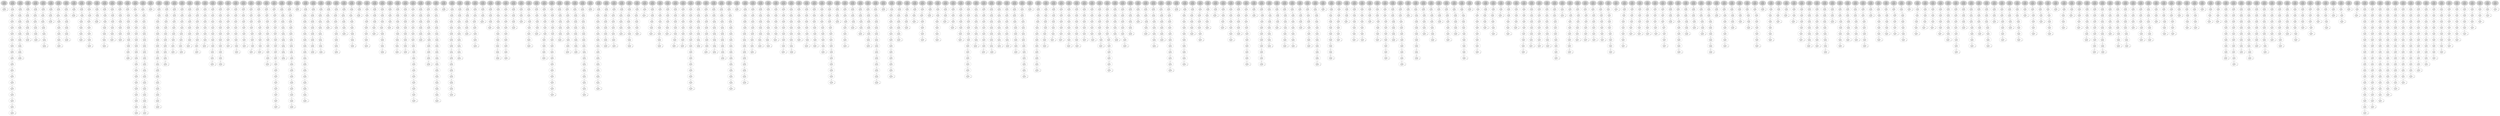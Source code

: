 strict digraph DiskGraph {
nodesep=0.35;
subgraph cluster_graph {
color="white";
-3221987203129980517 [label="/\\ x = 1\n/\\ y = 1\n/\\ pc = \"Lbl_1\"\n/\\ x0 = 1\n/\\ y0 = 1",style = filled]
2705055745282989599 [label="/\\ x = 1\n/\\ y = 2\n/\\ pc = \"Lbl_1\"\n/\\ x0 = 1\n/\\ y0 = 2",style = filled]
8632098694241211235 [label="/\\ x = 1\n/\\ y = 3\n/\\ pc = \"Lbl_1\"\n/\\ x0 = 1\n/\\ y0 = 3",style = filled]
-6916300763220351050 [label="/\\ x = 1\n/\\ y = 4\n/\\ pc = \"Lbl_1\"\n/\\ x0 = 1\n/\\ y0 = 4",style = filled]
-989256171882255670 [label="/\\ x = 1\n/\\ y = 5\n/\\ pc = \"Lbl_1\"\n/\\ x0 = 1\n/\\ y0 = 5",style = filled]
325964151416814926 [label="/\\ x = 1\n/\\ y = 6\n/\\ pc = \"Lbl_1\"\n/\\ x0 = 1\n/\\ y0 = 6",style = filled]
6253009980183638066 [label="/\\ x = 1\n/\\ y = 7\n/\\ pc = \"Lbl_1\"\n/\\ x0 = 1\n/\\ y0 = 7",style = filled]
-4390846332518301115 [label="/\\ x = 1\n/\\ y = 8\n/\\ pc = \"Lbl_1\"\n/\\ x0 = 1\n/\\ y0 = 8",style = filled]
-7975385247538802887 [label="/\\ x = 1\n/\\ y = 9\n/\\ pc = \"Lbl_1\"\n/\\ x0 = 1\n/\\ y0 = 9",style = filled]
7463246560808310973 [label="/\\ x = 1\n/\\ y = 10\n/\\ pc = \"Lbl_1\"\n/\\ x0 = 1\n/\\ y0 = 10",style = filled]
3878706409449592257 [label="/\\ x = 1\n/\\ y = 11\n/\\ pc = \"Lbl_1\"\n/\\ x0 = 1\n/\\ y0 = 11",style = filled]
-2153613479760191212 [label="/\\ x = 1\n/\\ y = 12\n/\\ pc = \"Lbl_1\"\n/\\ x0 = 1\n/\\ y0 = 12",style = filled]
-5738155291770213272 [label="/\\ x = 1\n/\\ y = 13\n/\\ pc = \"Lbl_1\"\n/\\ x0 = 1\n/\\ y0 = 13",style = filled]
5088645649489968108 [label="/\\ x = 1\n/\\ y = 14\n/\\ pc = \"Lbl_1\"\n/\\ x0 = 1\n/\\ y0 = 14",style = filled]
1504107274066146960 [label="/\\ x = 1\n/\\ y = 15\n/\\ pc = \"Lbl_1\"\n/\\ x0 = 1\n/\\ y0 = 15",style = filled]
376340536820582819 [label="/\\ x = 1\n/\\ y = 16\n/\\ pc = \"Lbl_1\"\n/\\ x0 = 1\n/\\ y0 = 16",style = filled]
6302838669172655327 [label="/\\ x = 1\n/\\ y = 17\n/\\ pc = \"Lbl_1\"\n/\\ x0 = 1\n/\\ y0 = 17",style = filled]
-6792743203028315301 [label="/\\ x = 1\n/\\ y = 18\n/\\ pc = \"Lbl_1\"\n/\\ x0 = 1\n/\\ y0 = 18",style = filled]
-7694684861919208795 [label="/\\ x = 2\n/\\ y = 1\n/\\ pc = \"Lbl_1\"\n/\\ x0 = 2\n/\\ y0 = 1",style = filled]
7202811102270803233 [label="/\\ x = 2\n/\\ y = 2\n/\\ pc = \"Lbl_1\"\n/\\ x0 = 2\n/\\ y0 = 2",style = filled]
3581680363215503453 [label="/\\ x = 2\n/\\ y = 3\n/\\ pc = \"Lbl_1\"\n/\\ x0 = 2\n/\\ y0 = 3",style = filled]
-1838715155449154424 [label="/\\ x = 2\n/\\ y = 4\n/\\ pc = \"Lbl_1\"\n/\\ x0 = 2\n/\\ y0 = 4",style = filled]
-5459845338750256652 [label="/\\ x = 2\n/\\ y = 5\n/\\ pc = \"Lbl_1\"\n/\\ x0 = 2\n/\\ y0 = 5",style = filled]
4826101765568622192 [label="/\\ x = 2\n/\\ y = 6\n/\\ pc = \"Lbl_1\"\n/\\ x0 = 2\n/\\ y0 = 6",style = filled]
1204968146771829516 [label="/\\ x = 2\n/\\ y = 7\n/\\ pc = \"Lbl_1\"\n/\\ x0 = 2\n/\\ y0 = 7",style = filled]
-8831739389118508677 [label="/\\ x = 2\n/\\ y = 8\n/\\ pc = \"Lbl_1\"\n/\\ x0 = 2\n/\\ y0 = 8",style = filled]
-2941288127242658809 [label="/\\ x = 2\n/\\ y = 9\n/\\ pc = \"Lbl_1\"\n/\\ x0 = 2\n/\\ y0 = 9",style = filled]
2444619397316021123 [label="/\\ x = 2\n/\\ y = 10\n/\\ pc = \"Lbl_1\"\n/\\ x0 = 2\n/\\ y0 = 10",style = filled]
8335074095778072319 [label="/\\ x = 2\n/\\ y = 11\n/\\ pc = \"Lbl_1\"\n/\\ x0 = 2\n/\\ y0 = 11",style = filled]
-6601401137704127958 [label="/\\ x = 2\n/\\ y = 12\n/\\ pc = \"Lbl_1\"\n/\\ x0 = 2\n/\\ y0 = 12",style = filled]
-710946978905866410 [label="/\\ x = 2\n/\\ y = 13\n/\\ pc = \"Lbl_1\"\n/\\ x0 = 2\n/\\ y0 = 13",style = filled]
63418828377303250 [label="/\\ x = 2\n/\\ y = 14\n/\\ pc = \"Lbl_1\"\n/\\ x0 = 2\n/\\ y0 = 14",style = filled]
5953871750837347758 [label="/\\ x = 2\n/\\ y = 15\n/\\ pc = \"Lbl_1\"\n/\\ x0 = 2\n/\\ y0 = 15",style = filled]
4847782974242609821 [label="/\\ x = 2\n/\\ y = 16\n/\\ pc = \"Lbl_1\"\n/\\ x0 = 2\n/\\ y0 = 16",style = filled]
1227197051776686049 [label="/\\ x = 2\n/\\ y = 17\n/\\ pc = \"Lbl_1\"\n/\\ x0 = 2\n/\\ y0 = 17",style = filled]
-1746099933504356251 [label="/\\ x = 2\n/\\ y = 18\n/\\ pc = \"Lbl_1\"\n/\\ x0 = 2\n/\\ y0 = 18",style = filled]
8134655276152609232 [label="/\\ x = 3\n/\\ y = 1\n/\\ pc = \"Lbl_1\"\n/\\ x0 = 3\n/\\ y0 = 1",style = filled]
-8779939322901508524 [label="/\\ x = 3\n/\\ y = 2\n/\\ pc = \"Lbl_1\"\n/\\ x0 = 3\n/\\ y0 = 2",style = filled]
-3141741856159939800 [label="/\\ x = 3\n/\\ y = 3\n/\\ pc = \"Lbl_1\"\n/\\ x0 = 3\n/\\ y0 = 3",style = filled]
263873392870750205 [label="/\\ x = 3\n/\\ y = 4\n/\\ pc = \"Lbl_1\"\n/\\ x0 = 3\n/\\ y0 = 4",style = filled]
5902071399074790017 [label="/\\ x = 3\n/\\ y = 5\n/\\ pc = \"Lbl_1\"\n/\\ x0 = 3\n/\\ y0 = 5",style = filled]
-6400982032663057147 [label="/\\ x = 3\n/\\ y = 6\n/\\ pc = \"Lbl_1\"\n/\\ x0 = 3\n/\\ y0 = 6",style = filled]
-762782789986590599 [label="/\\ x = 3\n/\\ y = 7\n/\\ pc = \"Lbl_1\"\n/\\ x0 = 3\n/\\ y0 = 7",style = filled]
6970937720288547342 [label="/\\ x = 3\n/\\ y = 8\n/\\ pc = \"Lbl_1\"\n/\\ x0 = 3\n/\\ y0 = 8",style = filled]
3673977650223718258 [label="/\\ x = 3\n/\\ y = 9\n/\\ pc = \"Lbl_1\"\n/\\ x0 = 3\n/\\ y0 = 9",style = filled]
-4305461726467159818 [label="/\\ x = 3\n/\\ y = 10\n/\\ pc = \"Lbl_1\"\n/\\ x0 = 3\n/\\ y0 = 10",style = filled]
-7602423034094942838 [label="/\\ x = 3\n/\\ y = 11\n/\\ pc = \"Lbl_1\"\n/\\ x0 = 3\n/\\ y0 = 11",style = filled]
4733839119617536351 [label="/\\ x = 3\n/\\ y = 12\n/\\ pc = \"Lbl_1\"\n/\\ x0 = 3\n/\\ y0 = 12",style = filled]
1436877256436890659 [label="/\\ x = 3\n/\\ y = 13\n/\\ pc = \"Lbl_1\"\n/\\ x0 = 3\n/\\ y0 = 13",style = filled]
-1931012710960485465 [label="/\\ x = 3\n/\\ y = 14\n/\\ pc = \"Lbl_1\"\n/\\ x0 = 3\n/\\ y0 = 14",style = filled]
-5227971138779666725 [label="/\\ x = 3\n/\\ y = 15\n/\\ pc = \"Lbl_1\"\n/\\ x0 = 3\n/\\ y0 = 15",style = filled]
-6443474782263092760 [label="/\\ x = 3\n/\\ y = 16\n/\\ pc = \"Lbl_1\"\n/\\ x0 = 3\n/\\ y0 = 16",style = filled]
-804732516087769964 [label="/\\ x = 3\n/\\ y = 17\n/\\ pc = \"Lbl_1\"\n/\\ x0 = 3\n/\\ y0 = 17",style = filled]
150446595371713296 [label="/\\ x = 3\n/\\ y = 18\n/\\ pc = \"Lbl_1\"\n/\\ x0 = 3\n/\\ y0 = 18",style = filled]
1858124401617534169 [label="/\\ x = 4\n/\\ y = 1\n/\\ pc = \"Lbl_1\"\n/\\ x0 = 4\n/\\ y0 = 1",style = filled]
-1222137790825206947 [label="/\\ x = 4\n/\\ y = 2\n/\\ pc = \"Lbl_1\"\n/\\ x0 = 4\n/\\ y0 = 2",style = filled]
-4806693206602488287 [label="/\\ x = 4\n/\\ y = 3\n/\\ pc = \"Lbl_1\"\n/\\ x0 = 4\n/\\ y0 = 3",style = filled]
7675273822568469236 [label="/\\ x = 4\n/\\ y = 4\n/\\ pc = \"Lbl_1\"\n/\\ x0 = 4\n/\\ y0 = 4",style = filled]
4090716763537858440 [label="/\\ x = 4\n/\\ y = 5\n/\\ pc = \"Lbl_1\"\n/\\ x0 = 4\n/\\ y0 = 5",style = filled]
-3601086042439596020 [label="/\\ x = 4\n/\\ y = 6\n/\\ pc = \"Lbl_1\"\n/\\ x0 = 4\n/\\ y0 = 6",style = filled]
-7185644337959418512 [label="/\\ x = 4\n/\\ y = 7\n/\\ pc = \"Lbl_1\"\n/\\ x0 = 4\n/\\ y0 = 7",style = filled]
689267896443680519 [label="/\\ x = 4\n/\\ y = 8\n/\\ pc = \"Lbl_1\"\n/\\ x0 = 4\n/\\ y0 = 8",style = filled]
6616329528010586747 [label="/\\ x = 4\n/\\ y = 9\n/\\ pc = \"Lbl_1\"\n/\\ x0 = 4\n/\\ y0 = 9",style = filled]
-5975547947074310657 [label="/\\ x = 4\n/\\ y = 10\n/\\ pc = \"Lbl_1\"\n/\\ x0 = 4\n/\\ y0 = 10",style = filled]
-48485077961236349 [label="/\\ x = 4\n/\\ y = 11\n/\\ pc = \"Lbl_1\"\n/\\ x0 = 4\n/\\ y0 = 11",style = filled]
2926356840014287958 [label="/\\ x = 4\n/\\ y = 12\n/\\ pc = \"Lbl_1\"\n/\\ x0 = 4\n/\\ y0 = 12",style = filled]
8853421368502556970 [label="/\\ x = 4\n/\\ y = 13\n/\\ pc = \"Lbl_1\"\n/\\ x0 = 4\n/\\ y0 = 13",style = filled]
-8350006070191649106 [label="/\\ x = 4\n/\\ y = 14\n/\\ pc = \"Lbl_1\"\n/\\ x0 = 4\n/\\ y0 = 14",style = filled]
-2422944977081629742 [label="/\\ x = 4\n/\\ y = 15\n/\\ pc = \"Lbl_1\"\n/\\ x0 = 4\n/\\ y0 = 15",style = filled]
-3478654401475379999 [label="/\\ x = 4\n/\\ y = 16\n/\\ pc = \"Lbl_1\"\n/\\ x0 = 4\n/\\ y0 = 16",style = filled]
-7063755716182314595 [label="/\\ x = 4\n/\\ y = 17\n/\\ pc = \"Lbl_1\"\n/\\ x0 = 4\n/\\ y0 = 17",style = filled]
7726776122917840409 [label="/\\ x = 4\n/\\ y = 18\n/\\ pc = \"Lbl_1\"\n/\\ x0 = 4\n/\\ y0 = 18",style = filled]
-280481631019827284 [label="/\\ x = 5\n/\\ y = 1\n/\\ pc = \"Lbl_1\"\n/\\ x0 = 5\n/\\ y0 = 1",style = filled]
781652826624878632 [label="/\\ x = 5\n/\\ y = 2\n/\\ pc = \"Lbl_1\"\n/\\ x0 = 5\n/\\ y0 = 2",style = filled]
6384367884646442324 [label="/\\ x = 5\n/\\ y = 3\n/\\ pc = \"Lbl_1\"\n/\\ x0 = 5\n/\\ y0 = 3",style = filled]
-8118044141014494847 [label="/\\ x = 5\n/\\ y = 4\n/\\ pc = \"Lbl_1\"\n/\\ x0 = 5\n/\\ y0 = 4",style = filled]
-2515330742569444099 [label="/\\ x = 5\n/\\ y = 5\n/\\ pc = \"Lbl_1\"\n/\\ x0 = 5\n/\\ y0 = 5",style = filled]
3158354228241156985 [label="/\\ x = 5\n/\\ y = 6\n/\\ pc = \"Lbl_1\"\n/\\ x0 = 5\n/\\ y0 = 6",style = filled]
8761071062198666757 [label="/\\ x = 5\n/\\ y = 7\n/\\ pc = \"Lbl_1\"\n/\\ x0 = 5\n/\\ y0 = 7",style = filled]
-1422539061210073998 [label="/\\ x = 5\n/\\ y = 8\n/\\ pc = \"Lbl_1\"\n/\\ x0 = 5\n/\\ y0 = 8",style = filled]
-4754946217663776498 [label="/\\ x = 5\n/\\ y = 9\n/\\ pc = \"Lbl_1\"\n/\\ x0 = 5\n/\\ y0 = 9",style = filled]
5242317442897522314 [label="/\\ x = 5\n/\\ y = 10\n/\\ pc = \"Lbl_1\"\n/\\ x0 = 5\n/\\ y0 = 10",style = filled]
1909906849874387958 [label="/\\ x = 5\n/\\ y = 11\n/\\ pc = \"Lbl_1\"\n/\\ x0 = 5\n/\\ y0 = 11",style = filled]
-3652868759062210781 [label="/\\ x = 5\n/\\ y = 12\n/\\ pc = \"Lbl_1\"\n/\\ x0 = 5\n/\\ y0 = 12",style = filled]
-6985277708630680993 [label="/\\ x = 5\n/\\ y = 13\n/\\ pc = \"Lbl_1\"\n/\\ x0 = 5\n/\\ y0 = 13",style = filled]
7623526015371873755 [label="/\\ x = 5\n/\\ y = 14\n/\\ pc = \"Lbl_1\"\n/\\ x0 = 5\n/\\ y0 = 14",style = filled]
4291118302158389415 [label="/\\ x = 5\n/\\ y = 15\n/\\ pc = \"Lbl_1\"\n/\\ x0 = 5\n/\\ y0 = 15",style = filled]
3056734124176474004 [label="/\\ x = 5\n/\\ y = 16\n/\\ pc = \"Lbl_1\"\n/\\ x0 = 5\n/\\ y0 = 16",style = filled]
8658903266081305320 [label="/\\ x = 5\n/\\ y = 17\n/\\ pc = \"Lbl_1\"\n/\\ x0 = 5\n/\\ y0 = 17",style = filled]
-8148734870373046932 [label="/\\ x = 5\n/\\ y = 18\n/\\ pc = \"Lbl_1\"\n/\\ x0 = 5\n/\\ y0 = 18",style = filled]
-5015804756583125870 [label="/\\ x = 6\n/\\ y = 1\n/\\ pc = \"Lbl_1\"\n/\\ x0 = 6\n/\\ y0 = 1",style = filled]
5523438778456767254 [label="/\\ x = 6\n/\\ y = 2\n/\\ pc = \"Lbl_1\"\n/\\ x0 = 6\n/\\ y0 = 2",style = filled]
2226497391000614506 [label="/\\ x = 6\n/\\ y = 3\n/\\ pc = \"Lbl_1\"\n/\\ x0 = 6\n/\\ y0 = 3",style = filled]
-3951584823158750529 [label="/\\ x = 6\n/\\ y = 4\n/\\ pc = \"Lbl_1\"\n/\\ x0 = 6\n/\\ y0 = 4",style = filled]
-7248526749205999677 [label="/\\ x = 6\n/\\ y = 5\n/\\ pc = \"Lbl_1\"\n/\\ x0 = 6\n/\\ y0 = 5",style = filled]
7902538857164658759 [label="/\\ x = 6\n/\\ y = 6\n/\\ pc = \"Lbl_1\"\n/\\ x0 = 6\n/\\ y0 = 6",style = filled]
4605595693705450811 [label="/\\ x = 6\n/\\ y = 7\n/\\ pc = \"Lbl_1\"\n/\\ x0 = 6\n/\\ y0 = 7",style = filled]
-6179520237971757236 [label="/\\ x = 6\n/\\ y = 8\n/\\ pc = \"Lbl_1\"\n/\\ x0 = 6\n/\\ y0 = 8",style = filled]
-541339271986959824 [label="/\\ x = 6\n/\\ y = 9\n/\\ pc = \"Lbl_1\"\n/\\ x0 = 6\n/\\ y0 = 9",style = filled]
1062775463393508788 [label="/\\ x = 6\n/\\ y = 10\n/\\ pc = \"Lbl_1\"\n/\\ x0 = 6\n/\\ y0 = 10",style = filled]
6700957665733292232 [label="/\\ x = 6\n/\\ y = 11\n/\\ pc = \"Lbl_1\"\n/\\ x0 = 6\n/\\ y0 = 11",style = filled]
-8416761094536297443 [label="/\\ x = 6\n/\\ y = 12\n/\\ pc = \"Lbl_1\"\n/\\ x0 = 6\n/\\ y0 = 12",style = filled]
-2778578335369623199 [label="/\\ x = 6\n/\\ y = 13\n/\\ pc = \"Lbl_1\"\n/\\ x0 = 6\n/\\ y0 = 13",style = filled]
3437367821420404453 [label="/\\ x = 6\n/\\ y = 14\n/\\ pc = \"Lbl_1\"\n/\\ x0 = 6\n/\\ y0 = 14",style = filled]
9075547144017646489 [label="/\\ x = 6\n/\\ y = 15\n/\\ pc = \"Lbl_1\"\n/\\ x0 = 6\n/\\ y0 = 15",style = filled]
7787986179092507818 [label="/\\ x = 6\n/\\ y = 16\n/\\ pc = \"Lbl_1\"\n/\\ x0 = 6\n/\\ y0 = 16",style = filled]
4491590707736306134 [label="/\\ x = 6\n/\\ y = 17\n/\\ pc = \"Lbl_1\"\n/\\ x0 = 6\n/\\ y0 = 17",style = filled]
-3992951687877953966 [label="/\\ x = 6\n/\\ y = 18\n/\\ pc = \"Lbl_1\"\n/\\ x0 = 6\n/\\ y0 = 18",style = filled]
6896890211625234407 [label="/\\ x = 7\n/\\ y = 1\n/\\ pc = \"Lbl_1\"\n/\\ x0 = 7\n/\\ y0 = 1",style = filled]
-6235841229709903773 [label="/\\ x = 7\n/\\ y = 2\n/\\ pc = \"Lbl_1\"\n/\\ x0 = 7\n/\\ y0 = 2",style = filled]
-345371267047394017 [label="/\\ x = 7\n/\\ y = 3\n/\\ pc = \"Lbl_1\"\n/\\ x0 = 7\n/\\ y0 = 3",style = filled]
3241399547840414154 [label="/\\ x = 7\n/\\ y = 4\n/\\ pc = \"Lbl_1\"\n/\\ x0 = 7\n/\\ y0 = 4",style = filled]
9131868953877367990 [label="/\\ x = 7\n/\\ y = 5\n/\\ pc = \"Lbl_1\"\n/\\ x0 = 7\n/\\ y0 = 5",style = filled]
-8612694458419717326 [label="/\\ x = 7\n/\\ y = 6\n/\\ pc = \"Lbl_1\"\n/\\ x0 = 7\n/\\ y0 = 6",style = filled]
-2722221615947557298 [label="/\\ x = 7\n/\\ y = 7\n/\\ pc = \"Lbl_1\"\n/\\ x0 = 7\n/\\ y0 = 7",style = filled]
5759833618544632889 [label="/\\ x = 7\n/\\ y = 8\n/\\ pc = \"Lbl_1\"\n/\\ x0 = 7\n/\\ y0 = 8",style = filled]
2138686394897279301 [label="/\\ x = 7\n/\\ y = 9\n/\\ pc = \"Lbl_1\"\n/\\ x0 = 7\n/\\ y0 = 9",style = filled]
-1482430184232730943 [label="/\\ x = 7\n/\\ y = 10\n/\\ pc = \"Lbl_1\"\n/\\ x0 = 7\n/\\ y0 = 10",style = filled]
-5103580843258334275 [label="/\\ x = 7\n/\\ y = 11\n/\\ pc = \"Lbl_1\"\n/\\ x0 = 7\n/\\ y0 = 11",style = filled]
7990315229390669672 [label="/\\ x = 7\n/\\ y = 12\n/\\ pc = \"Lbl_1\"\n/\\ x0 = 7\n/\\ y0 = 12",style = filled]
4369165108754844180 [label="/\\ x = 7\n/\\ y = 13\n/\\ pc = \"Lbl_1\"\n/\\ x0 = 7\n/\\ y0 = 13",style = filled]
-3863772991616672368 [label="/\\ x = 7\n/\\ y = 14\n/\\ pc = \"Lbl_1\"\n/\\ x0 = 7\n/\\ y0 = 14",style = filled]
-7484921874706329364 [label="/\\ x = 7\n/\\ y = 15\n/\\ pc = \"Lbl_1\"\n/\\ x0 = 7\n/\\ y0 = 15",style = filled]
-8518953317242867745 [label="/\\ x = 7\n/\\ y = 16\n/\\ pc = \"Lbl_1\"\n/\\ x0 = 7\n/\\ y0 = 16",style = filled]
-2627937455633931613 [label="/\\ x = 7\n/\\ y = 17\n/\\ pc = \"Lbl_1\"\n/\\ x0 = 7\n/\\ y0 = 17",style = filled]
3261954841573029159 [label="/\\ x = 7\n/\\ y = 18\n/\\ pc = \"Lbl_1\"\n/\\ x0 = 7\n/\\ y0 = 18",style = filled]
7511651241433540224 [label="/\\ x = 8\n/\\ y = 1\n/\\ pc = \"Lbl_1\"\n/\\ x0 = 8\n/\\ y0 = 1",style = filled]
-6990213984869076732 [label="/\\ x = 8\n/\\ y = 2\n/\\ pc = \"Lbl_1\"\n/\\ x0 = 8\n/\\ y0 = 2",style = filled]
-3693817337509725064 [label="/\\ x = 8\n/\\ y = 3\n/\\ pc = \"Lbl_1\"\n/\\ x0 = 8\n/\\ y0 = 3",style = filled]
1978155203591735469 [label="/\\ x = 8\n/\\ y = 4\n/\\ pc = \"Lbl_1\"\n/\\ x0 = 8\n/\\ y0 = 4",style = filled]
5274551291103249873 [label="/\\ x = 8\n/\\ y = 5\n/\\ pc = \"Lbl_1\"\n/\\ x0 = 8\n/\\ y0 = 5",style = filled]
-4615765069221588395 [label="/\\ x = 8\n/\\ y = 6\n/\\ pc = \"Lbl_1\"\n/\\ x0 = 8\n/\\ y0 = 6",style = filled]
-1319365821226508503 [label="/\\ x = 8\n/\\ y = 7\n/\\ pc = \"Lbl_1\"\n/\\ x0 = 8\n/\\ y0 = 7",style = filled]
8675929813975461214 [label="/\\ x = 8\n/\\ y = 8\n/\\ pc = \"Lbl_1\"\n/\\ x0 = 8\n/\\ y0 = 8",style = filled]
3037169887205056546 [label="/\\ x = 8\n/\\ y = 9\n/\\ pc = \"Lbl_1\"\n/\\ x0 = 8\n/\\ y0 = 9",style = filled]
-2529532601145526362 [label="/\\ x = 8\n/\\ y = 10\n/\\ pc = \"Lbl_1\"\n/\\ x0 = 8\n/\\ y0 = 10",style = filled]
-8168295689490007334 [label="/\\ x = 8\n/\\ y = 11\n/\\ pc = \"Lbl_1\"\n/\\ x0 = 8\n/\\ y0 = 11",style = filled]
6443348452707880463 [label="/\\ x = 8\n/\\ y = 12\n/\\ pc = \"Lbl_1\"\n/\\ x0 = 8\n/\\ y0 = 12",style = filled]
804585908120830835 [label="/\\ x = 8\n/\\ y = 13\n/\\ pc = \"Lbl_1\"\n/\\ x0 = 8\n/\\ y0 = 13",style = filled]
-150574865303317257 [label="/\\ x = 8\n/\\ y = 14\n/\\ pc = \"Lbl_1\"\n/\\ x0 = 8\n/\\ y0 = 14",style = filled]
-5789336448295839349 [label="/\\ x = 8\n/\\ y = 15\n/\\ pc = \"Lbl_1\"\n/\\ x0 = 8\n/\\ y0 = 15",style = filled]
-4733693267163175240 [label="/\\ x = 8\n/\\ y = 16\n/\\ pc = \"Lbl_1\"\n/\\ x0 = 8\n/\\ y0 = 16",style = filled]
-1436750720858575932 [label="/\\ x = 8\n/\\ y = 17\n/\\ pc = \"Lbl_1\"\n/\\ x0 = 8\n/\\ y0 = 17",style = filled]
1931156655250979904 [label="/\\ x = 8\n/\\ y = 18\n/\\ pc = \"Lbl_1\"\n/\\ x0 = 8\n/\\ y0 = 18",style = filled]
-8220096004877507083 [label="/\\ x = 9\n/\\ y = 1\n/\\ pc = \"Lbl_1\"\n/\\ x0 = 9\n/\\ y0 = 1",style = filled]
8876348951356682865 [label="/\\ x = 9\n/\\ y = 2\n/\\ pc = \"Lbl_1\"\n/\\ x0 = 9\n/\\ y0 = 2",style = filled]
2985334112767852301 [label="/\\ x = 9\n/\\ y = 3\n/\\ pc = \"Lbl_1\"\n/\\ x0 = 9\n/\\ y0 = 3",style = filled]
-98739921744655400 [label="/\\ x = 9\n/\\ y = 4\n/\\ pc = \"Lbl_1\"\n/\\ x0 = 9\n/\\ y0 = 4",style = filled]
-5989755304292251996 [label="/\\ x = 9\n/\\ y = 5\n/\\ pc = \"Lbl_1\"\n/\\ x0 = 9\n/\\ y0 = 5",style = filled]
6495148486572085536 [label="/\\ x = 9\n/\\ y = 6\n/\\ pc = \"Lbl_1\"\n/\\ x0 = 9\n/\\ y0 = 6",style = filled]
604132142564187228 [label="/\\ x = 9\n/\\ y = 7\n/\\ pc = \"Lbl_1\"\n/\\ x0 = 9\n/\\ y0 = 7",style = filled]
-7082476594449224149 [label="/\\ x = 9\n/\\ y = 8\n/\\ pc = \"Lbl_1\"\n/\\ x0 = 9\n/\\ y0 = 8",style = filled]
-3461908195760315561 [label="/\\ x = 9\n/\\ y = 9\n/\\ pc = \"Lbl_1\"\n/\\ x0 = 9\n/\\ y0 = 9",style = filled]
4122956112517199059 [label="/\\ x = 9\n/\\ y = 10\n/\\ pc = \"Lbl_1\"\n/\\ x0 = 9\n/\\ y0 = 10",style = filled]
7743525473756936623 [label="/\\ x = 9\n/\\ y = 11\n/\\ pc = \"Lbl_1\"\n/\\ x0 = 9\n/\\ y0 = 11",style = filled]
-4847638487578915462 [label="/\\ x = 9\n/\\ y = 12\n/\\ pc = \"Lbl_1\"\n/\\ x0 = 9\n/\\ y0 = 12",style = filled]
-1227068566290022394 [label="/\\ x = 9\n/\\ y = 13\n/\\ pc = \"Lbl_1\"\n/\\ x0 = 9\n/\\ y0 = 13",style = filled]
1746246325916260226 [label="/\\ x = 9\n/\\ y = 14\n/\\ pc = \"Lbl_1\"\n/\\ x0 = 9\n/\\ y0 = 14",style = filled]
5366813086587378430 [label="/\\ x = 9\n/\\ y = 15\n/\\ pc = \"Lbl_1\"\n/\\ x0 = 9\n/\\ y0 = 15",style = filled]
6601272308486841805 [label="/\\ x = 9\n/\\ y = 16\n/\\ pc = \"Lbl_1\"\n/\\ x0 = 9\n/\\ y0 = 16",style = filled]
710803385999141041 [label="/\\ x = 9\n/\\ y = 17\n/\\ pc = \"Lbl_1\"\n/\\ x0 = 9\n/\\ y0 = 17",style = filled]
-63545715339411659 [label="/\\ x = 9\n/\\ y = 18\n/\\ pc = \"Lbl_1\"\n/\\ x0 = 9\n/\\ y0 = 18",style = filled]
-3777511375412873525 [label="/\\ x = 10\n/\\ y = 1\n/\\ pc = \"Lbl_1\"\n/\\ x0 = 10\n/\\ y0 = 1",style = filled]
4418294021490286927 [label="/\\ x = 10\n/\\ y = 2\n/\\ pc = \"Lbl_1\"\n/\\ x0 = 10\n/\\ y0 = 2",style = filled]
8003396651266714675 [label="/\\ x = 10\n/\\ y = 3\n/\\ pc = \"Lbl_1\"\n/\\ x0 = 10\n/\\ y0 = 3",style = filled]
-5125382492921194266 [label="/\\ x = 10\n/\\ y = 4\n/\\ pc = \"Lbl_1\"\n/\\ x0 = 10\n/\\ y0 = 4",style = filled]
-1540281519501109862 [label="/\\ x = 10\n/\\ y = 5\n/\\ pc = \"Lbl_1\"\n/\\ x0 = 10\n/\\ y0 = 5",style = filled]
2043693553626120734 [label="/\\ x = 10\n/\\ y = 6\n/\\ pc = \"Lbl_1\"\n/\\ x0 = 10\n/\\ y0 = 6",style = filled]
5628797688754507618 [label="/\\ x = 10\n/\\ y = 7\n/\\ pc = \"Lbl_1\"\n/\\ x0 = 10\n/\\ y0 = 7",style = filled]
-2609217677918831339 [label="/\\ x = 10\n/\\ y = 8\n/\\ pc = \"Lbl_1\"\n/\\ x0 = 10\n/\\ y0 = 8",style = filled]
-8535698424553607063 [label="/\\ x = 10\n/\\ y = 9\n/\\ pc = \"Lbl_1\"\n/\\ x0 = 10\n/\\ y0 = 9",style = filled]
9171688299515045869 [label="/\\ x = 10\n/\\ y = 10\n/\\ pc = \"Lbl_1\"\n/\\ x0 = 10\n/\\ y0 = 10",style = filled]
3245204392262494865 [label="/\\ x = 10\n/\\ y = 11\n/\\ pc = \"Lbl_1\"\n/\\ x0 = 10\n/\\ y0 = 11",style = filled]
-376484678536307132 [label="/\\ x = 10\n/\\ y = 12\n/\\ pc = \"Lbl_1\"\n/\\ x0 = 10\n/\\ y0 = 12",style = filled]
-6302966947703958728 [label="/\\ x = 10\n/\\ y = 13\n/\\ pc = \"Lbl_1\"\n/\\ x0 = 10\n/\\ y0 = 13",style = filled]
6792596603644298428 [label="/\\ x = 10\n/\\ y = 14\n/\\ pc = \"Lbl_1\"\n/\\ x0 = 10\n/\\ y0 = 14",style = filled]
866115297027475904 [label="/\\ x = 10\n/\\ y = 15\n/\\ pc = \"Lbl_1\"\n/\\ x0 = 10\n/\\ y0 = 15",style = filled]
2153742513802098419 [label="/\\ x = 10\n/\\ y = 16\n/\\ pc = \"Lbl_1\"\n/\\ x0 = 10\n/\\ y0 = 16",style = filled]
5738299227460615055 [label="/\\ x = 10\n/\\ y = 17\n/\\ pc = \"Lbl_1\"\n/\\ x0 = 10\n/\\ y0 = 17",style = filled]
-5088519105328337909 [label="/\\ x = 10\n/\\ y = 18\n/\\ pc = \"Lbl_1\"\n/\\ x0 = 10\n/\\ y0 = 18",style = filled]
3333068714813371838 [label="/\\ x = 11\n/\\ y = 1\n/\\ pc = \"Lbl_1\"\n/\\ x0 = 11\n/\\ y0 = 1",style = filled]
-2845700753748221382 [label="/\\ x = 11\n/\\ y = 2\n/\\ pc = \"Lbl_1\"\n/\\ x0 = 11\n/\\ y0 = 2",style = filled]
-8447869011699290298 [label="/\\ x = 11\n/\\ y = 3\n/\\ pc = \"Lbl_1\"\n/\\ x0 = 11\n/\\ y0 = 3",style = filled]
6704768004481260435 [label="/\\ x = 11\n/\\ y = 4\n/\\ pc = \"Lbl_1\"\n/\\ x0 = 11\n/\\ y0 = 4",style = filled]
1102598108646610671 [label="/\\ x = 11\n/\\ y = 5\n/\\ pc = \"Lbl_1\"\n/\\ x0 = 11\n/\\ y0 = 5",style = filled]
-464348736746978965 [label="/\\ x = 11\n/\\ y = 6\n/\\ pc = \"Lbl_1\"\n/\\ x0 = 11\n/\\ y0 = 6",style = filled]
-6066519595266667497 [label="/\\ x = 11\n/\\ y = 7\n/\\ pc = \"Lbl_1\"\n/\\ x0 = 11\n/\\ y0 = 7",style = filled]
4474563061370715744 [label="/\\ x = 11\n/\\ y = 8\n/\\ pc = \"Lbl_1\"\n/\\ x0 = 11\n/\\ y0 = 8",style = filled]
7807551516682842908 [label="/\\ x = 11\n/\\ y = 9\n/\\ pc = \"Lbl_1\"\n/\\ x0 = 11\n/\\ y0 = 9",style = filled]
-7306381386219461480 [label="/\\ x = 11\n/\\ y = 10\n/\\ pc = \"Lbl_1\"\n/\\ x0 = 11\n/\\ y0 = 10",style = filled]
-3973391969312806428 [label="/\\ x = 11\n/\\ y = 11\n/\\ pc = \"Lbl_1\"\n/\\ x0 = 11\n/\\ y0 = 11",style = filled]
2239573316385430833 [label="/\\ x = 11\n/\\ y = 12\n/\\ pc = \"Lbl_1\"\n/\\ x0 = 11\n/\\ y0 = 12",style = filled]
5572564389447094349 [label="/\\ x = 11\n/\\ y = 13\n/\\ pc = \"Lbl_1\"\n/\\ x0 = 11\n/\\ y0 = 13",style = filled]
-4929537639590017079 [label="/\\ x = 11\n/\\ y = 14\n/\\ pc = \"Lbl_1\"\n/\\ x0 = 11\n/\\ y0 = 14",style = filled]
-1596549728102430027 [label="/\\ x = 11\n/\\ y = 15\n/\\ pc = \"Lbl_1\"\n/\\ x0 = 11\n/\\ y0 = 15",style = filled]
-562593320891894394 [label="/\\ x = 11\n/\\ y = 16\n/\\ pc = \"Lbl_1\"\n/\\ x0 = 11\n/\\ y0 = 16",style = filled]
-6165307477771437830 [label="/\\ x = 11\n/\\ y = 17\n/\\ pc = \"Lbl_1\"\n/\\ x0 = 11\n/\\ y0 = 17",style = filled]
6679708958828146558 [label="/\\ x = 11\n/\\ y = 18\n/\\ pc = \"Lbl_1\"\n/\\ x0 = 11\n/\\ y0 = 18",style = filled]
5146501417159856311 [label="/\\ x = 12\n/\\ y = 1\n/\\ pc = \"Lbl_1\"\n/\\ x0 = 12\n/\\ y0 = 1",style = filled]
-5643166814181128397 [label="/\\ x = 12\n/\\ y = 2\n/\\ pc = \"Lbl_1\"\n/\\ x0 = 12\n/\\ y0 = 2",style = filled]
-2022581913661568433 [label="/\\ x = 12\n/\\ y = 3\n/\\ pc = \"Lbl_1\"\n/\\ x0 = 12\n/\\ y0 = 3",style = filled]
3756395068990307994 [label="/\\ x = 12\n/\\ y = 4\n/\\ pc = \"Lbl_1\"\n/\\ x0 = 12\n/\\ y0 = 4",style = filled]
7376980512194606054 [label="/\\ x = 12\n/\\ y = 5\n/\\ pc = \"Lbl_1\"\n/\\ x0 = 12\n/\\ y0 = 5",style = filled]
-8024509796583791518 [label="/\\ x = 12\n/\\ y = 6\n/\\ pc = \"Lbl_1\"\n/\\ x0 = 12\n/\\ y0 = 6",style = filled]
-4403923390711224034 [label="/\\ x = 12\n/\\ y = 7\n/\\ pc = \"Lbl_1\"\n/\\ x0 = 12\n/\\ y0 = 7",style = filled]
6284119027990485865 [label="/\\ x = 12\n/\\ y = 8\n/\\ pc = \"Lbl_1\"\n/\\ x0 = 12\n/\\ y0 = 8",style = filled]
393085505719358997 [label="/\\ x = 12\n/\\ y = 9\n/\\ pc = \"Lbl_1\"\n/\\ x0 = 12\n/\\ y0 = 9",style = filled]
-884958131490373231 [label="/\\ x = 12\n/\\ y = 10\n/\\ pc = \"Lbl_1\"\n/\\ x0 = 12\n/\\ y0 = 10",style = filled]
-6775992615372796691 [label="/\\ x = 12\n/\\ y = 11\n/\\ pc = \"Lbl_1\"\n/\\ x0 = 12\n/\\ y0 = 11",style = filled]
8519099119902947384 [label="/\\ x = 12\n/\\ y = 12\n/\\ pc = \"Lbl_1\"\n/\\ x0 = 12\n/\\ y0 = 12",style = filled]
2628064075099993412 [label="/\\ x = 12\n/\\ y = 13\n/\\ pc = \"Lbl_1\"\n/\\ x0 = 12\n/\\ y0 = 13",style = filled]
-3261810981170224448 [label="/\\ x = 12\n/\\ y = 14\n/\\ pc = \"Lbl_1\"\n/\\ x0 = 12\n/\\ y0 = 14",style = filled]
-9152842864415871044 [label="/\\ x = 12\n/\\ y = 15\n/\\ pc = \"Lbl_1\"\n/\\ x0 = 12\n/\\ y0 = 15",style = filled]
-7990441505124020081 [label="/\\ x = 12\n/\\ y = 16\n/\\ pc = \"Lbl_1\"\n/\\ x0 = 12\n/\\ y0 = 16",style = filled]
-4369311805169787405 [label="/\\ x = 12\n/\\ y = 17\n/\\ pc = \"Lbl_1\"\n/\\ x0 = 12\n/\\ y0 = 17",style = filled]
3863644810133015159 [label="/\\ x = 12\n/\\ y = 18\n/\\ pc = \"Lbl_1\"\n/\\ x0 = 12\n/\\ y0 = 18",style = filled]
-6719670841879817278 [label="/\\ x = 13\n/\\ y = 1\n/\\ pc = \"Lbl_1\"\n/\\ x0 = 13\n/\\ y0 = 1",style = filled]
6088185631758451782 [label="/\\ x = 13\n/\\ y = 2\n/\\ pc = \"Lbl_1\"\n/\\ x0 = 13\n/\\ y0 = 2",style = filled]
449442188506237242 [label="/\\ x = 13\n/\\ y = 3\n/\\ pc = \"Lbl_1\"\n/\\ x0 = 13\n/\\ y0 = 3",style = filled]
-3318167400014299665 [label="/\\ x = 13\n/\\ y = 4\n/\\ pc = \"Lbl_1\"\n/\\ x0 = 13\n/\\ y0 = 4",style = filled]
-8956910282144665453 [label="/\\ x = 13\n/\\ y = 5\n/\\ pc = \"Lbl_1\"\n/\\ x0 = 13\n/\\ y0 = 5",style = filled]
8462778160509134615 [label="/\\ x = 13\n/\\ y = 6\n/\\ pc = \"Lbl_1\"\n/\\ x0 = 13\n/\\ y0 = 6",style = filled]
2824032116687252075 [label="/\\ x = 13\n/\\ y = 7\n/\\ pc = \"Lbl_1\"\n/\\ x0 = 13\n/\\ y0 = 7",style = filled]
-5555390478334371812 [label="/\\ x = 13\n/\\ y = 8\n/\\ pc = \"Lbl_1\"\n/\\ x0 = 13\n/\\ y0 = 8",style = filled]
-2259012530688076448 [label="/\\ x = 13\n/\\ y = 9\n/\\ pc = \"Lbl_1\"\n/\\ x0 = 13\n/\\ y0 = 9",style = filled]
1613725151034327780 [label="/\\ x = 13\n/\\ y = 10\n/\\ pc = \"Lbl_1\"\n/\\ x0 = 13\n/\\ y0 = 10",style = filled]
4910106259315183512 [label="/\\ x = 13\n/\\ y = 11\n/\\ pc = \"Lbl_1\"\n/\\ x0 = 13\n/\\ y0 = 11",style = filled]
-7788114920129168563 [label="/\\ x = 13\n/\\ y = 12\n/\\ pc = \"Lbl_1\"\n/\\ x0 = 13\n/\\ y0 = 12",style = filled]
-4491734354734385615 [label="/\\ x = 13\n/\\ y = 13\n/\\ pc = \"Lbl_1\"\n/\\ x0 = 13\n/\\ y0 = 13",style = filled]
3992824855007257013 [label="/\\ x = 13\n/\\ y = 14\n/\\ pc = \"Lbl_1\"\n/\\ x0 = 13\n/\\ y0 = 14",style = filled]
7289204457867996361 [label="/\\ x = 13\n/\\ y = 15\n/\\ pc = \"Lbl_1\"\n/\\ x0 = 13\n/\\ y0 = 15",style = filled]
8416905497044849658 [label="/\\ x = 13\n/\\ y = 16\n/\\ pc = \"Lbl_1\"\n/\\ x0 = 13\n/\\ y0 = 16",style = filled]
2778706870381092486 [label="/\\ x = 13\n/\\ y = 17\n/\\ pc = \"Lbl_1\"\n/\\ x0 = 13\n/\\ y0 = 17",style = filled]
-3437221478533363454 [label="/\\ x = 13\n/\\ y = 18\n/\\ pc = \"Lbl_1\"\n/\\ x0 = 13\n/\\ y0 = 18",style = filled]
-1963250922857725700 [label="/\\ x = 14\n/\\ y = 1\n/\\ pc = \"Lbl_1\"\n/\\ x0 = 14\n/\\ y0 = 1",style = filled]
1297700540405651320 [label="/\\ x = 14\n/\\ y = 2\n/\\ pc = \"Lbl_1\"\n/\\ x0 = 14\n/\\ y0 = 2",style = filled]
4630670312035490308 [label="/\\ x = 14\n/\\ y = 3\n/\\ pc = \"Lbl_1\"\n/\\ x0 = 14\n/\\ y0 = 3",style = filled]
-7526553999635239215 [label="/\\ x = 14\n/\\ y = 4\n/\\ pc = \"Lbl_1\"\n/\\ x0 = 14\n/\\ y0 = 4",style = filled]
-4193582588845710419 [label="/\\ x = 14\n/\\ y = 5\n/\\ pc = \"Lbl_1\"\n/\\ x0 = 14\n/\\ y0 = 5",style = filled]
3678909494059545641 [label="/\\ x = 14\n/\\ y = 6\n/\\ pc = \"Lbl_1\"\n/\\ x0 = 14\n/\\ y0 = 6",style = filled]
7011881866326161749 [label="/\\ x = 14\n/\\ y = 7\n/\\ pc = \"Lbl_1\"\n/\\ x0 = 14\n/\\ y0 = 7",style = filled]
-821758925637072094 [label="/\\ x = 14\n/\\ y = 8\n/\\ pc = \"Lbl_1\"\n/\\ x0 = 14\n/\\ y0 = 8",style = filled]
-6423910681757497762 [label="/\\ x = 14\n/\\ y = 9\n/\\ pc = \"Lbl_1\"\n/\\ x0 = 14\n/\\ y0 = 9",style = filled]
5772160269676204506 [label="/\\ x = 14\n/\\ y = 10\n/\\ pc = \"Lbl_1\"\n/\\ x0 = 14\n/\\ y0 = 10",style = filled]
170007551021735078 [label="/\\ x = 14\n/\\ y = 11\n/\\ pc = \"Lbl_1\"\n/\\ x0 = 14\n/\\ y0 = 11",style = filled]
-3056605040339294093 [label="/\\ x = 14\n/\\ y = 12\n/\\ pc = \"Lbl_1\"\n/\\ x0 = 14\n/\\ y0 = 12",style = filled]
-8658759414275316465 [label="/\\ x = 14\n/\\ y = 13\n/\\ pc = \"Lbl_1\"\n/\\ x0 = 14\n/\\ y0 = 13",style = filled]
8148861498419147403 [label="/\\ x = 14\n/\\ y = 14\n/\\ pc = \"Lbl_1\"\n/\\ x0 = 14\n/\\ y0 = 14",style = filled]
2546710285117685751 [label="/\\ x = 14\n/\\ y = 15\n/\\ pc = \"Lbl_1\"\n/\\ x0 = 14\n/\\ y0 = 15",style = filled]
3652724563525730500 [label="/\\ x = 14\n/\\ y = 16\n/\\ pc = \"Lbl_1\"\n/\\ x0 = 14\n/\\ y0 = 16",style = filled]
6985149518550339000 [label="/\\ x = 14\n/\\ y = 17\n/\\ pc = \"Lbl_1\"\n/\\ x0 = 14\n/\\ y0 = 17",style = filled]
-7623672703206909380 [label="/\\ x = 14\n/\\ y = 18\n/\\ pc = \"Lbl_1\"\n/\\ x0 = 14\n/\\ y0 = 18",style = filled]
77621753193694089 [label="/\\ x = 15\n/\\ y = 1\n/\\ pc = \"Lbl_1\"\n/\\ x0 = 15\n/\\ y0 = 1",style = filled]
-589761573785332723 [label="/\\ x = 15\n/\\ y = 2\n/\\ pc = \"Lbl_1\"\n/\\ x0 = 15\n/\\ y0 = 2",style = filled]
-6516261020133156495 [label="/\\ x = 15\n/\\ y = 3\n/\\ pc = \"Lbl_1\"\n/\\ x0 = 15\n/\\ y0 = 3",style = filled]
8241211555679415716 [label="/\\ x = 15\n/\\ y = 4\n/\\ pc = \"Lbl_1\"\n/\\ x0 = 15\n/\\ y0 = 4",style = filled]
2314713764411810008 [label="/\\ x = 15\n/\\ y = 5\n/\\ pc = \"Lbl_1\"\n/\\ x0 = 15\n/\\ y0 = 5",style = filled]
-2964220073787213988 [label="/\\ x = 15\n/\\ y = 6\n/\\ pc = \"Lbl_1\"\n/\\ x0 = 15\n/\\ y0 = 6",style = filled]
-8890721025555154400 [label="/\\ x = 15\n/\\ y = 7\n/\\ pc = \"Lbl_1\"\n/\\ x0 = 15\n/\\ y0 = 7",style = filled]
1245917791430297687 [label="/\\ x = 15\n/\\ y = 8\n/\\ pc = \"Lbl_1\"\n/\\ x0 = 15\n/\\ y0 = 8",style = filled]
4831036904724907307 [label="/\\ x = 15\n/\\ y = 9\n/\\ pc = \"Lbl_1\"\n/\\ x0 = 15\n/\\ y0 = 9",style = filled]
-5347971695459970385 [label="/\\ x = 15\n/\\ y = 10\n/\\ pc = \"Lbl_1\"\n/\\ x0 = 15\n/\\ y0 = 10",style = filled]
-1762849420608053293 [label="/\\ x = 15\n/\\ y = 11\n/\\ pc = \"Lbl_1\"\n/\\ x0 = 15\n/\\ y0 = 11",style = filled]
3478508256014887686 [label="/\\ x = 15\n/\\ y = 12\n/\\ pc = \"Lbl_1\"\n/\\ x0 = 15\n/\\ y0 = 12",style = filled]
7063628891908433530 [label="/\\ x = 15\n/\\ y = 13\n/\\ pc = \"Lbl_1\"\n/\\ x0 = 15\n/\\ y0 = 13",style = filled]
-7726919778495958530 [label="/\\ x = 15\n/\\ y = 14\n/\\ pc = \"Lbl_1\"\n/\\ x0 = 15\n/\\ y0 = 14",style = filled]
-4141800104213709694 [label="/\\ x = 15\n/\\ y = 15\n/\\ pc = \"Lbl_1\"\n/\\ x0 = 15\n/\\ y0 = 15",style = filled]
-2926230771253115983 [label="/\\ x = 15\n/\\ y = 16\n/\\ pc = \"Lbl_1\"\n/\\ x0 = 15\n/\\ y0 = 16",style = filled]
-8853275017018831155 [label="/\\ x = 15\n/\\ y = 17\n/\\ pc = \"Lbl_1\"\n/\\ x0 = 15\n/\\ y0 = 17",style = filled]
8350134596623210825 [label="/\\ x = 15\n/\\ y = 18\n/\\ pc = \"Lbl_1\"\n/\\ x0 = 15\n/\\ y0 = 18",style = filled]
-8371904067902500302 [label="/\\ x = 16\n/\\ y = 1\n/\\ pc = \"Lbl_1\"\n/\\ x0 = 16\n/\\ y0 = 1",style = filled]
9012406476021138870 [label="/\\ x = 16\n/\\ y = 2\n/\\ pc = \"Lbl_1\"\n/\\ x0 = 16\n/\\ y0 = 2",style = filled]
3410164081067231434 [label="/\\ x = 16\n/\\ y = 3\n/\\ pc = \"Lbl_1\"\n/\\ x0 = 16\n/\\ y0 = 3",style = filled]
-532432769856324577 [label="/\\ x = 16\n/\\ y = 4\n/\\ pc = \"Lbl_1\"\n/\\ x0 = 16\n/\\ y0 = 4",style = filled]
-6134673526792441501 [label="/\\ x = 16\n/\\ y = 5\n/\\ pc = \"Lbl_1\"\n/\\ x0 = 16\n/\\ y0 = 5",style = filled]
6637805048080803559 [label="/\\ x = 16\n/\\ y = 6\n/\\ pc = \"Lbl_1\"\n/\\ x0 = 16\n/\\ y0 = 6",style = filled]
1035565528573422491 [label="/\\ x = 16\n/\\ y = 7\n/\\ pc = \"Lbl_1\"\n/\\ x0 = 16\n/\\ y0 = 7",style = filled]
-7239357555011954196 [label="/\\ x = 16\n/\\ y = 8\n/\\ pc = \"Lbl_1\"\n/\\ x0 = 16\n/\\ y0 = 8",style = filled]
-3906437882036071280 [label="/\\ x = 16\n/\\ y = 9\n/\\ pc = \"Lbl_1\"\n/\\ x0 = 16\n/\\ y0 = 9",style = filled]
4542708269834158868 [label="/\\ x = 16\n/\\ y = 10\n/\\ pc = \"Lbl_1\"\n/\\ x0 = 16\n/\\ y0 = 10",style = filled]
7875626706471833192 [label="/\\ x = 16\n/\\ y = 11\n/\\ pc = \"Lbl_1\"\n/\\ x0 = 16\n/\\ y0 = 11",style = filled]
-5006624145309041987 [label="/\\ x = 16\n/\\ y = 12\n/\\ pc = \"Lbl_1\"\n/\\ x0 = 16\n/\\ y0 = 12",style = filled]
-1673707364960602175 [label="/\\ x = 16\n/\\ y = 13\n/\\ pc = \"Lbl_1\"\n/\\ x0 = 16\n/\\ y0 = 13",style = filled]
2163617258859716677 [label="/\\ x = 16\n/\\ y = 14\n/\\ pc = \"Lbl_1\"\n/\\ x0 = 16\n/\\ y0 = 14",style = filled]
5496537475794365753 [label="/\\ x = 16\n/\\ y = 15\n/\\ pc = \"Lbl_1\"\n/\\ x0 = 16\n/\\ y0 = 15",style = filled]
6746728243775541770 [label="/\\ x = 16\n/\\ y = 16\n/\\ pc = \"Lbl_1\"\n/\\ x0 = 16\n/\\ y0 = 16",style = filled]
1143941032215486326 [label="/\\ x = 16\n/\\ y = 17\n/\\ pc = \"Lbl_1\"\n/\\ x0 = 16\n/\\ y0 = 17",style = filled]
-494443622077363982 [label="/\\ x = 16\n/\\ y = 18\n/\\ pc = \"Lbl_1\"\n/\\ x0 = 16\n/\\ y0 = 18",style = filled]
7927426774699970887 [label="/\\ x = 17\n/\\ y = 1\n/\\ pc = \"Lbl_1\"\n/\\ x0 = 17\n/\\ y0 = 1",style = filled]
-7439776376652822845 [label="/\\ x = 17\n/\\ y = 2\n/\\ pc = \"Lbl_1\"\n/\\ x0 = 17\n/\\ y0 = 2",style = filled]
-3854602904113476673 [label="/\\ x = 17\n/\\ y = 3\n/\\ pc = \"Lbl_1\"\n/\\ x0 = 17\n/\\ y0 = 3",style = filled]
2111781450058579818 [label="/\\ x = 17\n/\\ y = 4\n/\\ pc = \"Lbl_1\"\n/\\ x0 = 17\n/\\ y0 = 4",style = filled]
5696956578820043286 [label="/\\ x = 17\n/\\ y = 5\n/\\ pc = \"Lbl_1\"\n/\\ x0 = 17\n/\\ y0 = 5",style = filled]
-5058424495060474478 [label="/\\ x = 17\n/\\ y = 6\n/\\ pc = \"Lbl_1\"\n/\\ x0 = 17\n/\\ y0 = 6",style = filled]
-1473252802750994194 [label="/\\ x = 17\n/\\ y = 7\n/\\ pc = \"Lbl_1\"\n/\\ x0 = 17\n/\\ y0 = 7",style = filled]
9104668305860811417 [label="/\\ x = 17\n/\\ y = 8\n/\\ pc = \"Lbl_1\"\n/\\ x0 = 17\n/\\ y0 = 8",style = filled]
3178255237755688933 [label="/\\ x = 17\n/\\ y = 9\n/\\ pc = \"Lbl_1\"\n/\\ x0 = 17\n/\\ y0 = 9",style = filled]
-2677367819152244639 [label="/\\ x = 17\n/\\ y = 10\n/\\ pc = \"Lbl_1\"\n/\\ x0 = 17\n/\\ y0 = 10",style = filled]
-8603777451895894755 [label="/\\ x = 17\n/\\ y = 11\n/\\ pc = \"Lbl_1\"\n/\\ x0 = 17\n/\\ y0 = 11",style = filled]
6869679246040267208 [label="/\\ x = 17\n/\\ y = 12\n/\\ pc = \"Lbl_1\"\n/\\ x0 = 17\n/\\ y0 = 12",style = filled]
943267975345927348 [label="/\\ x = 17\n/\\ y = 13\n/\\ pc = \"Lbl_1\"\n/\\ x0 = 17\n/\\ y0 = 13",style = filled]
-300523662470847696 [label="/\\ x = 17\n/\\ y = 14\n/\\ pc = \"Lbl_1\"\n/\\ x0 = 17\n/\\ y0 = 14",style = filled]
-6226936170728133044 [label="/\\ x = 17\n/\\ y = 15\n/\\ pc = \"Lbl_1\"\n/\\ x0 = 17\n/\\ y0 = 15",style = filled]
-5155543318750719617 [label="/\\ x = 17\n/\\ y = 16\n/\\ pc = \"Lbl_1\"\n/\\ x0 = 17\n/\\ y0 = 16",style = filled]
-1570914645628347389 [label="/\\ x = 17\n/\\ y = 17\n/\\ pc = \"Lbl_1\"\n/\\ x0 = 17\n/\\ y0 = 17",style = filled]
2085596639655922567 [label="/\\ x = 17\n/\\ y = 18\n/\\ pc = \"Lbl_1\"\n/\\ x0 = 17\n/\\ y0 = 18",style = filled]
2917259371782472313 [label="/\\ x = 18\n/\\ y = 1\n/\\ pc = \"Lbl_1\"\n/\\ x0 = 18\n/\\ y0 = 1",style = filled]
-2396102353311001091 [label="/\\ x = 18\n/\\ y = 2\n/\\ pc = \"Lbl_1\"\n/\\ x0 = 18\n/\\ y0 = 2",style = filled]
-8287049634794235775 [label="/\\ x = 18\n/\\ y = 3\n/\\ pc = \"Lbl_1\"\n/\\ x0 = 18\n/\\ y0 = 3",style = filled]
6571105199034707028 [label="/\\ x = 18\n/\\ y = 4\n/\\ pc = \"Lbl_1\"\n/\\ x0 = 18\n/\\ y0 = 4",style = filled]
680158461376012584 [label="/\\ x = 18\n/\\ y = 5\n/\\ pc = \"Lbl_1\"\n/\\ x0 = 18\n/\\ y0 = 5",style = filled]
-21652752465217876 [label="/\\ x = 18\n/\\ y = 6\n/\\ pc = \"Lbl_1\"\n/\\ x0 = 18\n/\\ y0 = 6",style = filled]
-5912598253651477552 [label="/\\ x = 18\n/\\ y = 7\n/\\ pc = \"Lbl_1\"\n/\\ x0 = 18\n/\\ y0 = 7",style = filled]
4045790209965083047 [label="/\\ x = 18\n/\\ y = 8\n/\\ pc = \"Lbl_1\"\n/\\ x0 = 18\n/\\ y0 = 8",style = filled]
7666429607186023643 [label="/\\ x = 18\n/\\ y = 9\n/\\ pc = \"Lbl_1\"\n/\\ x0 = 18\n/\\ y0 = 9",style = filled]
-7158511808155626657 [label="/\\ x = 18\n/\\ y = 10\n/\\ pc = \"Lbl_1\"\n/\\ x0 = 18\n/\\ y0 = 10",style = filled]
-3537873648497631709 [label="/\\ x = 18\n/\\ y = 11\n/\\ pc = \"Lbl_1\"\n/\\ x0 = 18\n/\\ y0 = 11",style = filled]
1813208713255054070 [label="/\\ x = 18\n/\\ y = 12\n/\\ pc = \"Lbl_1\"\n/\\ x0 = 18\n/\\ y0 = 12",style = filled]
5433846312998102922 [label="/\\ x = 18\n/\\ y = 13\n/\\ pc = \"Lbl_1\"\n/\\ x0 = 18\n/\\ y0 = 13",style = filled]
-4779555032087597042 [label="/\\ x = 18\n/\\ y = 14\n/\\ pc = \"Lbl_1\"\n/\\ x0 = 18\n/\\ y0 = 14",style = filled]
-1158913996983075470 [label="/\\ x = 18\n/\\ y = 15\n/\\ pc = \"Lbl_1\"\n/\\ x0 = 18\n/\\ y0 = 15",style = filled]
-140706710861512127 [label="/\\ x = 18\n/\\ y = 16\n/\\ pc = \"Lbl_1\"\n/\\ x0 = 18\n/\\ y0 = 16",style = filled]
-6031109192910991555 [label="/\\ x = 18\n/\\ y = 17\n/\\ pc = \"Lbl_1\"\n/\\ x0 = 18\n/\\ y0 = 17",style = filled]
6525232415443458233 [label="/\\ x = 18\n/\\ y = 18\n/\\ pc = \"Lbl_1\"\n/\\ x0 = 18\n/\\ y0 = 18",style = filled]
-3221987203129980517 -> 117789771078651259 [label="",color="black",fontcolor="black"];
117789771078651259 [label="/\\ x = 1\n/\\ y = 1\n/\\ pc = \"Done\"\n/\\ x0 = 1\n/\\ y0 = 1"];
2705055745282989599 -> -937267586156359335 [label="",color="black",fontcolor="black"];
-937267586156359335 [label="/\\ x = 1\n/\\ y = 1\n/\\ pc = \"Lbl_1\"\n/\\ x0 = 1\n/\\ y0 = 2"];
8632098694241211235 -> 4244432344512162209 [label="",color="black",fontcolor="black"];
4244432344512162209 [label="/\\ x = 1\n/\\ y = 2\n/\\ pc = \"Lbl_1\"\n/\\ x0 = 1\n/\\ y0 = 3"];
-6916300763220351050 -> 3154875141751461209 [label="",color="black",fontcolor="black"];
3154875141751461209 [label="/\\ x = 1\n/\\ y = 3\n/\\ pc = \"Lbl_1\"\n/\\ x0 = 1\n/\\ y0 = 4"];
-989256171882255670 -> -4654095842375413752 [label="",color="black",fontcolor="black"];
-4654095842375413752 [label="/\\ x = 1\n/\\ y = 4\n/\\ pc = \"Lbl_1\"\n/\\ x0 = 1\n/\\ y0 = 5"];
325964151416814926 -> -3174352270076366328 [label="",color="black",fontcolor="black"];
-3174352270076366328 [label="/\\ x = 1\n/\\ y = 5\n/\\ pc = \"Lbl_1\"\n/\\ x0 = 1\n/\\ y0 = 6"];
6253009980183638066 -> 2011710247720078064 [label="",color="black",fontcolor="black"];
2011710247720078064 [label="/\\ x = 1\n/\\ y = 6\n/\\ pc = \"Lbl_1\"\n/\\ x0 = 1\n/\\ y0 = 7"];
-4390846332518301115 -> -1032359593379968008 [label="",color="black",fontcolor="black"];
-1032359593379968008 [label="/\\ x = 1\n/\\ y = 7\n/\\ pc = \"Lbl_1\"\n/\\ x0 = 1\n/\\ y0 = 8"];
-7975385247538802887 -> -2558715415899392517 [label="",color="black",fontcolor="black"];
-2558715415899392517 [label="/\\ x = 1\n/\\ y = 8\n/\\ pc = \"Lbl_1\"\n/\\ x0 = 1\n/\\ y0 = 9"];
7463246560808310973 -> -5699684718321870853 [label="",color="black",fontcolor="black"];
-5699684718321870853 [label="/\\ x = 1\n/\\ y = 9\n/\\ pc = \"Lbl_1\"\n/\\ x0 = 1\n/\\ y0 = 10"];
3878706409449592257 -> 8718914248698834691 [label="",color="black",fontcolor="black"];
8718914248698834691 [label="/\\ x = 1\n/\\ y = 10\n/\\ pc = \"Lbl_1\"\n/\\ x0 = 1\n/\\ y0 = 11"];
-2153613479760191212 -> 7624823774563800059 [label="",color="black",fontcolor="black"];
7624823774563800059 [label="/\\ x = 1\n/\\ y = 11\n/\\ pc = \"Lbl_1\"\n/\\ x0 = 1\n/\\ y0 = 12"];
-5738155291770213272 -> -184125764725303638 [label="",color="black",fontcolor="black"];
-184125764725303638 [label="/\\ x = 1\n/\\ y = 12\n/\\ pc = \"Lbl_1\"\n/\\ x0 = 1\n/\\ y0 = 13"];
5088645649489968108 -> -7932279823500643158 [label="",color="black",fontcolor="black"];
-7932279823500643158 [label="/\\ x = 1\n/\\ y = 13\n/\\ pc = \"Lbl_1\"\n/\\ x0 = 1\n/\\ y0 = 14"];
1504107274066146960 -> 6481675081146960978 [label="",color="black",fontcolor="black"];
6481675081146960978 [label="/\\ x = 1\n/\\ y = 14\n/\\ pc = \"Lbl_1\"\n/\\ x0 = 1\n/\\ y0 = 15"];
376340536820582819 -> 3273178901423120411 [label="",color="black",fontcolor="black"];
3273178901423120411 [label="/\\ x = 1\n/\\ y = 15\n/\\ pc = \"Lbl_1\"\n/\\ x0 = 1\n/\\ y0 = 16"];
6302838669172655327 -> 1897157687916822045 [label="",color="black",fontcolor="black"];
1897157687916822045 [label="/\\ x = 1\n/\\ y = 16\n/\\ pc = \"Lbl_1\"\n/\\ x0 = 1\n/\\ y0 = 17"];
-6792743203028315301 -> 8561120572138658845 [label="",color="black",fontcolor="black"];
8561120572138658845 [label="/\\ x = 1\n/\\ y = 17\n/\\ pc = \"Lbl_1\"\n/\\ x0 = 1\n/\\ y0 = 18"];
-7694684861919208795 -> 43587189583389866 [label="",color="black",fontcolor="black"];
43587189583389866 [label="/\\ x = 1\n/\\ y = 1\n/\\ pc = \"Lbl_1\"\n/\\ x0 = 2\n/\\ y0 = 1"];
7202811102270803233 -> 5283702899075554388 [label="",color="black",fontcolor="black"];
5283702899075554388 [label="/\\ x = 2\n/\\ y = 2\n/\\ pc = \"Done\"\n/\\ x0 = 2\n/\\ y0 = 2"];
3581680363215503453 -> -6058205529808980519 [label="",color="black",fontcolor="black"];
-6058205529808980519 [label="/\\ x = 2\n/\\ y = 1\n/\\ pc = \"Lbl_1\"\n/\\ x0 = 2\n/\\ y0 = 3"];
-1838715155449154424 -> 2349667150491221157 [label="",color="black",fontcolor="black"];
2349667150491221157 [label="/\\ x = 2\n/\\ y = 2\n/\\ pc = \"Lbl_1\"\n/\\ x0 = 2\n/\\ y0 = 4"];
-5459845338750256652 -> 8276094435541545433 [label="",color="black",fontcolor="black"];
8276094435541545433 [label="/\\ x = 2\n/\\ y = 3\n/\\ pc = \"Lbl_1\"\n/\\ x0 = 2\n/\\ y0 = 5"];
4826101765568622192 -> -2836844972328346636 [label="",color="black",fontcolor="black"];
-2836844972328346636 [label="/\\ x = 2\n/\\ y = 4\n/\\ pc = \"Lbl_1\"\n/\\ x0 = 2\n/\\ y0 = 6"];
1204968146771829516 -> -8439559478371641720 [label="",color="black",fontcolor="black"];
-8439559478371641720 [label="/\\ x = 2\n/\\ y = 5\n/\\ pc = \"Lbl_1\"\n/\\ x0 = 2\n/\\ y0 = 7"];
-8831739389118508677 -> -360361081140518396 [label="",color="black",fontcolor="black"];
-360361081140518396 [label="/\\ x = 2\n/\\ y = 6\n/\\ pc = \"Lbl_1\"\n/\\ x0 = 2\n/\\ y0 = 8"];
-2941288127242658809 -> -6287424920379265160 [label="",color="black",fontcolor="black"];
-6287424920379265160 [label="/\\ x = 2\n/\\ y = 7\n/\\ pc = \"Lbl_1\"\n/\\ x0 = 2\n/\\ y0 = 9"];
2444619397316021123 -> -4920946648071045625 [label="",color="black",fontcolor="black"];
-4920946648071045625 [label="/\\ x = 2\n/\\ y = 8\n/\\ pc = \"Lbl_1\"\n/\\ x0 = 2\n/\\ y0 = 10"];
8335074095778072319 -> -1588538383012465797 [label="",color="black",fontcolor="black"];
-1588538383012465797 [label="/\\ x = 2\n/\\ y = 9\n/\\ pc = \"Lbl_1\"\n/\\ x0 = 2\n/\\ y0 = 11"];
-6601401137704127958 -> 7098586955175475719 [label="",color="black",fontcolor="black"];
7098586955175475719 [label="/\\ x = 2\n/\\ y = 10\n/\\ pc = \"Lbl_1\"\n/\\ x0 = 2\n/\\ y0 = 12"];
-710946978905866410 -> 3513395813131761531 [label="",color="black",fontcolor="black"];
3513395813131761531 [label="/\\ x = 2\n/\\ y = 11\n/\\ pc = \"Lbl_1\"\n/\\ x0 = 2\n/\\ y0 = 13"];
63418828377303250 -> -7297785855859597994 [label="",color="black",fontcolor="black"];
-7297785855859597994 [label="/\\ x = 2\n/\\ y = 12\n/\\ pc = \"Lbl_1\"\n/\\ x0 = 2\n/\\ y0 = 14"];
5953871750837347758 -> -3965375814799011798 [label="",color="black",fontcolor="black"];
-3965375814799011798 [label="/\\ x = 2\n/\\ y = 13\n/\\ pc = \"Lbl_1\"\n/\\ x0 = 2\n/\\ y0 = 15"];
4847782974242609821 -> 2755997588929923559 [label="",color="black",fontcolor="black"];
2755997588929923559 [label="/\\ x = 2\n/\\ y = 14\n/\\ pc = \"Lbl_1\"\n/\\ x0 = 2\n/\\ y0 = 16"];
1227197051776686049 -> 8394266524141274267 [label="",color="black",fontcolor="black"];
8394266524141274267 [label="/\\ x = 2\n/\\ y = 15\n/\\ pc = \"Lbl_1\"\n/\\ x0 = 2\n/\\ y0 = 17"];
-1746099933504356251 -> 9051349215740802529 [label="",color="black",fontcolor="black"];
9051349215740802529 [label="/\\ x = 2\n/\\ y = 16\n/\\ pc = \"Lbl_1\"\n/\\ x0 = 2\n/\\ y0 = 18"];
8134655276152609232 -> 252206314965234645 [label="",color="black",fontcolor="black"];
252206314965234645 [label="/\\ x = 2\n/\\ y = 1\n/\\ pc = \"Lbl_1\"\n/\\ x0 = 3\n/\\ y0 = 1"];
-8779939322901508524 -> 6984898951789648478 [label="",color="black",fontcolor="black"];
6984898951789648478 [label="/\\ x = 1\n/\\ y = 2\n/\\ pc = \"Lbl_1\"\n/\\ x0 = 3\n/\\ y0 = 2"];
-3141741856159939800 -> -6267843444460543698 [label="",color="black",fontcolor="black"];
-6267843444460543698 [label="/\\ x = 3\n/\\ y = 3\n/\\ pc = \"Done\"\n/\\ x0 = 3\n/\\ y0 = 3"];
263873392870750205 -> 1314265115768402070 [label="",color="black",fontcolor="black"];
1314265115768402070 [label="/\\ x = 3\n/\\ y = 1\n/\\ pc = \"Lbl_1\"\n/\\ x0 = 3\n/\\ y0 = 4"];
5902071399074790017 -> -2727952623731029906 [label="",color="black",fontcolor="black"];
-2727952623731029906 [label="/\\ x = 3\n/\\ y = 2\n/\\ pc = \"Lbl_1\"\n/\\ x0 = 3\n/\\ y0 = 5"];
-6400982032663057147 -> -5278387425019090322 [label="",color="black",fontcolor="black"];
-5278387425019090322 [label="/\\ x = 3\n/\\ y = 3\n/\\ pc = \"Lbl_1\"\n/\\ x0 = 3\n/\\ y0 = 6"];
-762782789986590599 -> 2458522151129460543 [label="",color="black",fontcolor="black"];
2458522151129460543 [label="/\\ x = 3\n/\\ y = 4\n/\\ pc = \"Lbl_1\"\n/\\ x0 = 3\n/\\ y0 = 7"];
6970937720288547342 -> -4010110795626009033 [label="",color="black",fontcolor="black"];
-4010110795626009033 [label="/\\ x = 3\n/\\ y = 5\n/\\ pc = \"Lbl_1\"\n/\\ x0 = 3\n/\\ y0 = 8"];
3673977650223718258 -> 18104387750221519 [label="",color="black",fontcolor="black"];
18104387750221519 [label="/\\ x = 3\n/\\ y = 6\n/\\ pc = \"Lbl_1\"\n/\\ x0 = 3\n/\\ y0 = 9"];
-4305461726467159818 -> 7843980587014141135 [label="",color="black",fontcolor="black"];
7843980587014141135 [label="/\\ x = 3\n/\\ y = 7\n/\\ pc = \"Lbl_1\"\n/\\ x0 = 3\n/\\ y0 = 10"];
-7602423034094942838 -> 4686740062100474572 [label="",color="black",fontcolor="black"];
4686740062100474572 [label="/\\ x = 3\n/\\ y = 8\n/\\ pc = \"Lbl_1\"\n/\\ x0 = 3\n/\\ y0 = 11"];
4733839119617536351 -> 5775228539557803572 [label="",color="black",fontcolor="black"];
5775228539557803572 [label="/\\ x = 3\n/\\ y = 9\n/\\ pc = \"Lbl_1\"\n/\\ x0 = 3\n/\\ y0 = 12"];
1436877256436890659 -> -7476868871913173300 [label="",color="black",fontcolor="black"];
-7476868871913173300 [label="/\\ x = 3\n/\\ y = 10\n/\\ pc = \"Lbl_1\"\n/\\ x0 = 3\n/\\ y0 = 13"];
-1931012710960485465 -> -817429236728763188 [label="",color="black",fontcolor="black"];
-817429236728763188 [label="/\\ x = 3\n/\\ y = 11\n/\\ pc = \"Lbl_1\"\n/\\ x0 = 3\n/\\ y0 = 14"];
-5227971138779666725 -> 6919466591165507997 [label="",color="black",fontcolor="black"];
6919466591165507997 [label="/\\ x = 3\n/\\ y = 12\n/\\ pc = \"Lbl_1\"\n/\\ x0 = 3\n/\\ y0 = 15"];
-6443474782263092760 -> 1484430648499144148 [label="",color="black",fontcolor="black"];
1484430648499144148 [label="/\\ x = 3\n/\\ y = 13\n/\\ pc = \"Lbl_1\"\n/\\ x0 = 3\n/\\ y0 = 16"];
-804732516087769964 -> -2557858301437772500 [label="",color="black",fontcolor="black"];
-2557858301437772500 [label="/\\ x = 3\n/\\ y = 14\n/\\ pc = \"Lbl_1\"\n/\\ x0 = 3\n/\\ y0 = 17"];
150446595371713296 -> -5756846629072691412 [label="",color="black",fontcolor="black"];
-5756846629072691412 [label="/\\ x = 3\n/\\ y = 15\n/\\ pc = \"Lbl_1\"\n/\\ x0 = 3\n/\\ y0 = 18"];
1858124401617534169 -> 3025806152593488995 [label="",color="black",fontcolor="black"];
3025806152593488995 [label="/\\ x = 3\n/\\ y = 1\n/\\ pc = \"Lbl_1\"\n/\\ x0 = 4\n/\\ y0 = 1"];
-1222137790825206947 -> -6027305793833762334 [label="",color="black",fontcolor="black"];
-6027305793833762334 [label="/\\ x = 2\n/\\ y = 2\n/\\ pc = \"Lbl_1\"\n/\\ x0 = 4\n/\\ y0 = 2"];
-4806693206602488287 -> 7761877242608415377 [label="",color="black",fontcolor="black"];
7761877242608415377 [label="/\\ x = 1\n/\\ y = 3\n/\\ pc = \"Lbl_1\"\n/\\ x0 = 4\n/\\ y0 = 3"];
7675273822568469236 -> -2832344121899205110 [label="",color="black",fontcolor="black"];
-2832344121899205110 [label="/\\ x = 4\n/\\ y = 4\n/\\ pc = \"Done\"\n/\\ x0 = 4\n/\\ y0 = 4"];
4090716763537858440 -> 7241022801556742689 [label="",color="black",fontcolor="black"];
7241022801556742689 [label="/\\ x = 4\n/\\ y = 1\n/\\ pc = \"Lbl_1\"\n/\\ x0 = 4\n/\\ y0 = 5"];
-7185644337959418512 -> -4539887440185116455 [label="",color="black",fontcolor="black"];
-4539887440185116455 [label="/\\ x = 4\n/\\ y = 3\n/\\ pc = \"Lbl_1\"\n/\\ x0 = 4\n/\\ y0 = 7"];
689267896443680519 -> -1416273968800779780 [label="",color="black",fontcolor="black"];
-1416273968800779780 [label="/\\ x = 4\n/\\ y = 4\n/\\ pc = \"Lbl_1\"\n/\\ x0 = 4\n/\\ y0 = 8"];
6616329528010586747 -> -4748681262659814272 [label="",color="black",fontcolor="black"];
-4748681262659814272 [label="/\\ x = 4\n/\\ y = 5\n/\\ pc = \"Lbl_1\"\n/\\ x0 = 4\n/\\ y0 = 9"];
-5975547947074310657 -> 5249563183696718596 [label="",color="black",fontcolor="black"];
5249563183696718596 [label="/\\ x = 4\n/\\ y = 6\n/\\ pc = \"Lbl_1\"\n/\\ x0 = 4\n/\\ y0 = 10"];
-48485077961236349 -> 1917152728146159224 [label="",color="black",fontcolor="black"];
1917152728146159224 [label="/\\ x = 4\n/\\ y = 7\n/\\ pc = \"Lbl_1\"\n/\\ x0 = 4\n/\\ y0 = 11"];
2926356840014287958 -> 8369061311932656127 [label="",color="black",fontcolor="black"];
8369061311932656127 [label="/\\ x = 4\n/\\ y = 8\n/\\ pc = \"Lbl_1\"\n/\\ x0 = 4\n/\\ y0 = 12"];
8853421368502556970 -> 2766838776940553347 [label="",color="black",fontcolor="black"];
2766838776940553347 [label="/\\ x = 4\n/\\ y = 9\n/\\ pc = \"Lbl_1\"\n/\\ x0 = 4\n/\\ y0 = 13"];
-8350006070191649106 -> -3411842448157248761 [label="",color="black",fontcolor="black"];
-3411842448157248761 [label="/\\ x = 4\n/\\ y = 10\n/\\ pc = \"Lbl_1\"\n/\\ x0 = 4\n/\\ y0 = 14"];
-2422944977081629742 -> -9014066220712296837 [label="",color="black",fontcolor="black"];
-9014066220712296837 [label="/\\ x = 4\n/\\ y = 11\n/\\ pc = \"Lbl_1\"\n/\\ x0 = 4\n/\\ y0 = 15"];
-3478654401475379999 -> 3501719002734991903 [label="",color="black",fontcolor="black"];
3501719002734991903 [label="/\\ x = 4\n/\\ y = 12\n/\\ pc = \"Lbl_1\"\n/\\ x0 = 4\n/\\ y0 = 16"];
-7063755716182314595 -> 7122921339134252899 [label="",color="black",fontcolor="black"];
7122921339134252899 [label="/\\ x = 4\n/\\ y = 13\n/\\ pc = \"Lbl_1\"\n/\\ x0 = 4\n/\\ y0 = 17"];
7726776122917840409 -> -7774680444162277145 [label="",color="black",fontcolor="black"];
-7774680444162277145 [label="/\\ x = 4\n/\\ y = 14\n/\\ pc = \"Lbl_1\"\n/\\ x0 = 4\n/\\ y0 = 18"];
-280481631019827284 -> -8106590516612442711 [label="",color="black",fontcolor="black"];
-8106590516612442711 [label="/\\ x = 4\n/\\ y = 1\n/\\ pc = \"Lbl_1\"\n/\\ x0 = 5\n/\\ y0 = 1"];
781652826624878632 -> 5298573393871569559 [label="",color="black",fontcolor="black"];
5298573393871569559 [label="/\\ x = 3\n/\\ y = 2\n/\\ pc = \"Lbl_1\"\n/\\ x0 = 5\n/\\ y0 = 2"];
6384367884646442324 -> 7542795063569425902 [label="",color="black",fontcolor="black"];
7542795063569425902 [label="/\\ x = 2\n/\\ y = 3\n/\\ pc = \"Lbl_1\"\n/\\ x0 = 5\n/\\ y0 = 3"];
-8118044141014494847 -> 3084543019384991540 [label="",color="black",fontcolor="black"];
3084543019384991540 [label="/\\ x = 1\n/\\ y = 4\n/\\ pc = \"Lbl_1\"\n/\\ x0 = 5\n/\\ y0 = 4"];
-2515330742569444099 -> 4100000061616456560 [label="",color="black",fontcolor="black"];
4100000061616456560 [label="/\\ x = 5\n/\\ y = 5\n/\\ pc = \"Done\"\n/\\ x0 = 5\n/\\ y0 = 5"];
-3601086042439596020 -> -7872787253332363867 [label="",color="black",fontcolor="black"];
-7872787253332363867 [label="/\\ x = 4\n/\\ y = 2\n/\\ pc = \"Lbl_1\"\n/\\ x0 = 4\n/\\ y0 = 6"];
3158354228241156985 -> -6910569876434683498 [label="",color="black",fontcolor="black"];
-6910569876434683498 [label="/\\ x = 5\n/\\ y = 1\n/\\ pc = \"Lbl_1\"\n/\\ x0 = 5\n/\\ y0 = 6"];
8761071062198666757 -> 7494502073776636270 [label="",color="black",fontcolor="black"];
7494502073776636270 [label="/\\ x = 5\n/\\ y = 2\n/\\ pc = \"Lbl_1\"\n/\\ x0 = 5\n/\\ y0 = 7"];
-1422539061210073998 -> -9059408151247191962 [label="",color="black",fontcolor="black"];
-9059408151247191962 [label="/\\ x = 5\n/\\ y = 3\n/\\ pc = \"Lbl_1\"\n/\\ x0 = 5\n/\\ y0 = 8"];
-4754946217663776498 -> 1650443977221670199 [label="",color="black",fontcolor="black"];
1650443977221670199 [label="/\\ x = 5\n/\\ y = 4\n/\\ pc = \"Lbl_1\"\n/\\ x0 = 5\n/\\ y0 = 9"];
5242317442897522314 -> 8826128506523543351 [label="",color="black",fontcolor="black"];
8826128506523543351 [label="/\\ x = 5\n/\\ y = 5\n/\\ pc = \"Lbl_1\"\n/\\ x0 = 5\n/\\ y0 = 10"];
1909906849874387958 -> -5591819549076742193 [label="",color="black",fontcolor="black"];
-5591819549076742193 [label="/\\ x = 5\n/\\ y = 6\n/\\ pc = \"Lbl_1\"\n/\\ x0 = 5\n/\\ y0 = 11"];
-3652868759062210781 -> -6680312433171553481 [label="",color="black",fontcolor="black"];
-6680312433171553481 [label="/\\ x = 5\n/\\ y = 7\n/\\ pc = \"Lbl_1\"\n/\\ x0 = 5\n/\\ y0 = 12"];
-6985277708630680993 -> -8170923123945644748 [label="",color="black",fontcolor="black"];
-8170923123945644748 [label="/\\ x = 5\n/\\ y = 8\n/\\ pc = \"Lbl_1\"\n/\\ x0 = 5\n/\\ y0 = 13"];
4291118302158389415 -> 3033560309709719500 [label="",color="black",fontcolor="black"];
3033560309709719500 [label="/\\ x = 5\n/\\ y = 10\n/\\ pc = \"Lbl_1\"\n/\\ x0 = 5\n/\\ y0 = 15"];
3056734124176474004 -> 6811268908354120581 [label="",color="black",fontcolor="black"];
6811268908354120581 [label="/\\ x = 5\n/\\ y = 11\n/\\ pc = \"Lbl_1\"\n/\\ x0 = 5\n/\\ y0 = 16"];
8658903266081305320 -> -3880002018990543148 [label="",color="black",fontcolor="black"];
-3880002018990543148 [label="/\\ x = 5\n/\\ y = 12\n/\\ pc = \"Lbl_1\"\n/\\ x0 = 5\n/\\ y0 = 17"];
-8148734870373046932 -> -6432180783154803500 [label="",color="black",fontcolor="black"];
-6432180783154803500 [label="/\\ x = 5\n/\\ y = 13\n/\\ pc = \"Lbl_1\"\n/\\ x0 = 5\n/\\ y0 = 18"];
7623526015371873755 -> -2161666637508231372 [label="",color="black",fontcolor="black"];
-2161666637508231372 [label="/\\ x = 5\n/\\ y = 9\n/\\ pc = \"Lbl_1\"\n/\\ x0 = 5\n/\\ y0 = 14"];
5523438778456767254 -> -6165698992482341092 [label="",color="black",fontcolor="black"];
-6165698992482341092 [label="/\\ x = 4\n/\\ y = 2\n/\\ pc = \"Lbl_1\"\n/\\ x0 = 6\n/\\ y0 = 2"];
2226497391000614506 -> -4027748242851831078 [label="",color="black",fontcolor="black"];
-4027748242851831078 [label="/\\ x = 3\n/\\ y = 3\n/\\ pc = \"Lbl_1\"\n/\\ x0 = 6\n/\\ y0 = 3"];
-3951584823158750529 -> 7832235702303980554 [label="",color="black",fontcolor="black"];
7832235702303980554 [label="/\\ x = 2\n/\\ y = 4\n/\\ pc = \"Lbl_1\"\n/\\ x0 = 6\n/\\ y0 = 4"];
-7248526749205999677 -> -6098789011008286855 [label="",color="black",fontcolor="black"];
-6098789011008286855 [label="/\\ x = 1\n/\\ y = 5\n/\\ pc = \"Lbl_1\"\n/\\ x0 = 6\n/\\ y0 = 5"];
7902538857164658759 -> 8076962612043207263 [label="",color="black",fontcolor="black"];
8076962612043207263 [label="/\\ x = 6\n/\\ y = 6\n/\\ pc = \"Done\"\n/\\ x0 = 6\n/\\ y0 = 6"];
4605595693705450811 -> -501448237419569898 [label="",color="black",fontcolor="black"];
-501448237419569898 [label="/\\ x = 6\n/\\ y = 1\n/\\ pc = \"Lbl_1\"\n/\\ x0 = 6\n/\\ y0 = 7"];
-6179520237971757236 -> -8568824364319725158 [label="",color="black",fontcolor="black"];
-8568824364319725158 [label="/\\ x = 6\n/\\ y = 2\n/\\ pc = \"Lbl_1\"\n/\\ x0 = 6\n/\\ y0 = 8"];
-541339271986959824 -> -2642413986428607258 [label="",color="black",fontcolor="black"];
-2642413986428607258 [label="/\\ x = 6\n/\\ y = 3\n/\\ pc = \"Lbl_1\"\n/\\ x0 = 6\n/\\ y0 = 9"];
1062775463393508788 -> 8155837470431792843 [label="",color="black",fontcolor="black"];
8155837470431792843 [label="/\\ x = 6\n/\\ y = 4\n/\\ pc = \"Lbl_1\"\n/\\ x0 = 6\n/\\ y0 = 10"];
6700957665733292232 -> 2553104682814587831 [label="",color="black",fontcolor="black"];
2553104682814587831 [label="/\\ x = 6\n/\\ y = 5\n/\\ pc = \"Lbl_1\"\n/\\ x0 = 6\n/\\ y0 = 11"];
-8416761094536297443 -> -6333982101078046005 [label="",color="black",fontcolor="black"];
-6333982101078046005 [label="/\\ x = 6\n/\\ y = 6\n/\\ pc = \"Lbl_1\"\n/\\ x0 = 6\n/\\ y0 = 12"];
-2778578335369623199 -> -407570200655099977 [label="",color="black",fontcolor="black"];
-407570200655099977 [label="/\\ x = 6\n/\\ y = 7\n/\\ pc = \"Lbl_1\"\n/\\ x0 = 6\n/\\ y0 = 13"];
3437367821420404453 -> -1633724403589933368 [label="",color="black",fontcolor="black"];
-1633724403589933368 [label="/\\ x = 6\n/\\ y = 8\n/\\ pc = \"Lbl_1\"\n/\\ x0 = 6\n/\\ y0 = 14"];
9075547144017646489 -> -4966641808927482956 [label="",color="black",fontcolor="black"];
-4966641808927482956 [label="/\\ x = 6\n/\\ y = 9\n/\\ pc = \"Lbl_1\"\n/\\ x0 = 6\n/\\ y0 = 15"];
7787986179092507818 -> 6185011389916807801 [label="",color="black",fontcolor="black"];
6185011389916807801 [label="/\\ x = 6\n/\\ y = 10\n/\\ pc = \"Lbl_1\"\n/\\ x0 = 6\n/\\ y0 = 16"];
4491590707736306134 -> 546266856006618885 [label="",color="black",fontcolor="black"];
546266856006618885 [label="/\\ x = 6\n/\\ y = 11\n/\\ pc = \"Lbl_1\"\n/\\ x0 = 6\n/\\ y0 = 17"];
-3992951687877953966 -> -5913329377951193816 [label="",color="black",fontcolor="black"];
-5913329377951193816 [label="/\\ x = 6\n/\\ y = 12\n/\\ pc = \"Lbl_1\"\n/\\ x0 = 6\n/\\ y0 = 18"];
6896890211625234407 -> 3229837990906021346 [label="",color="black",fontcolor="black"];
3229837990906021346 [label="/\\ x = 6\n/\\ y = 1\n/\\ pc = \"Lbl_1\"\n/\\ x0 = 7\n/\\ y0 = 1"];
-6235841229709903773 -> 5746008537515207785 [label="",color="black",fontcolor="black"];
5746008537515207785 [label="/\\ x = 5\n/\\ y = 2\n/\\ pc = \"Lbl_1\"\n/\\ x0 = 7\n/\\ y0 = 2"];
-345371267047394017 -> 7969357147305249552 [label="",color="black",fontcolor="black"];
7969357147305249552 [label="/\\ x = 4\n/\\ y = 3\n/\\ pc = \"Lbl_1\"\n/\\ x0 = 7\n/\\ y0 = 3"];
3241399547840414154 -> -8546893234723717249 [label="",color="black",fontcolor="black"];
-8546893234723717249 [label="/\\ x = 3\n/\\ y = 4\n/\\ pc = \"Lbl_1\"\n/\\ x0 = 7\n/\\ y0 = 4"];
9131868953877367990 -> -6321257640761010170 [label="",color="black",fontcolor="black"];
-6321257640761010170 [label="/\\ x = 2\n/\\ y = 5\n/\\ pc = \"Lbl_1\"\n/\\ x0 = 7\n/\\ y0 = 5"];
-8612694458419717326 -> -3807444447373807219 [label="",color="black",fontcolor="black"];
-3807444447373807219 [label="/\\ x = 1\n/\\ y = 6\n/\\ pc = \"Lbl_1\"\n/\\ x0 = 7\n/\\ y0 = 6"];
-2722221615947557298 -> -8052298824074334427 [label="",color="black",fontcolor="black"];
-8052298824074334427 [label="/\\ x = 7\n/\\ y = 7\n/\\ pc = \"Done\"\n/\\ x0 = 7\n/\\ y0 = 7"];
5759833618544632889 -> -4921326805652314711 [label="",color="black",fontcolor="black"];
-4921326805652314711 [label="/\\ x = 7\n/\\ y = 1\n/\\ pc = \"Lbl_1\"\n/\\ x0 = 7\n/\\ y0 = 8"];
2138686394897279301 -> 8334623568768179537 [label="",color="black",fontcolor="black"];
8334623568768179537 [label="/\\ x = 7\n/\\ y = 2\n/\\ pc = \"Lbl_1\"\n/\\ x0 = 7\n/\\ y0 = 9"];
-1482430184232730943 -> 2247785404452667217 [label="",color="black",fontcolor="black"];
2247785404452667217 [label="/\\ x = 7\n/\\ y = 3\n/\\ pc = \"Lbl_1\"\n/\\ x0 = 7\n/\\ y0 = 10"];
-5103580843258334275 -> -8390005247318394368 [label="",color="black",fontcolor="black"];
-8390005247318394368 [label="/\\ x = 7\n/\\ y = 4\n/\\ pc = \"Lbl_1\"\n/\\ x0 = 7\n/\\ y0 = 11"];
7990315229390669672 -> -7295927958731929864 [label="",color="black",fontcolor="black"];
-7295927958731929864 [label="/\\ x = 7\n/\\ y = 5\n/\\ pc = \"Lbl_1\"\n/\\ x0 = 7\n/\\ y0 = 12"];
4369165108754844180 -> 5955659278806924800 [label="",color="black",fontcolor="black"];
5955659278806924800 [label="/\\ x = 7\n/\\ y = 6\n/\\ pc = \"Lbl_1\"\n/\\ x0 = 7\n/\\ y0 = 13"];
-3863772991616672368 -> 4485017468111707136 [label="",color="black",fontcolor="black"];
4485017468111707136 [label="/\\ x = 7\n/\\ y = 7\n/\\ pc = \"Lbl_1\"\n/\\ x0 = 7\n/\\ y0 = 14"];
-7484921874706329364 -> 1435579651528761859 [label="",color="black",fontcolor="black"];
1435579651528761859 [label="/\\ x = 7\n/\\ y = 8\n/\\ pc = \"Lbl_1\"\n/\\ x0 = 7\n/\\ y0 = 15"];
-8518953317242867745 -> 7454328115855248970 [label="",color="black",fontcolor="black"];
7454328115855248970 [label="/\\ x = 7\n/\\ y = 9\n/\\ pc = \"Lbl_1\"\n/\\ x0 = 7\n/\\ y0 = 16"];
-2627937455633931613 -> -5806688791511386446 [label="",color="black",fontcolor="black"];
-5806688791511386446 [label="/\\ x = 7\n/\\ y = 10\n/\\ pc = \"Lbl_1\"\n/\\ x0 = 7\n/\\ y0 = 17"];
3261954841573029159 -> -4327602589730646862 [label="",color="black",fontcolor="black"];
-4327602589730646862 [label="/\\ x = 7\n/\\ y = 11\n/\\ pc = \"Lbl_1\"\n/\\ x0 = 7\n/\\ y0 = 18"];
7511651241433540224 -> 8877654094446824945 [label="",color="black",fontcolor="black"];
8877654094446824945 [label="/\\ x = 7\n/\\ y = 1\n/\\ pc = \"Lbl_1\"\n/\\ x0 = 8\n/\\ y0 = 1"];
-6990213984869076732 -> -102275856987082640 [label="",color="black",fontcolor="black"];
-102275856987082640 [label="/\\ x = 6\n/\\ y = 2\n/\\ pc = \"Lbl_1\"\n/\\ x0 = 8\n/\\ y0 = 2"];
-3693817337509725064 -> 4141530228177617667 [label="",color="black",fontcolor="black"];
4141530228177617667 [label="/\\ x = 5\n/\\ y = 3\n/\\ pc = \"Lbl_1\"\n/\\ x0 = 8\n/\\ y0 = 3"];
1978155203591735469 -> -7074438943525511725 [label="",color="black",fontcolor="black"];
-7074438943525511725 [label="/\\ x = 4\n/\\ y = 4\n/\\ pc = \"Lbl_1\"\n/\\ x0 = 8\n/\\ y0 = 4"];
5274551291103249873 -> -25030947313348587 [label="",color="black",fontcolor="black"];
-25030947313348587 [label="/\\ x = 3\n/\\ y = 5\n/\\ pc = \"Lbl_1\"\n/\\ x0 = 8\n/\\ y0 = 5"];
-4615765069221588395 -> 8791155695268081044 [label="",color="black",fontcolor="black"];
8791155695268081044 [label="/\\ x = 2\n/\\ y = 6\n/\\ pc = \"Lbl_1\"\n/\\ x0 = 8\n/\\ y0 = 6"];
-1319365821226508503 -> -4761014076431835417 [label="",color="black",fontcolor="black"];
-4761014076431835417 [label="/\\ x = 1\n/\\ y = 7\n/\\ pc = \"Lbl_1\"\n/\\ x0 = 8\n/\\ y0 = 7"];
8675929813975461214 -> -7818928946804397033 [label="",color="black",fontcolor="black"];
-7818928946804397033 [label="/\\ x = 8\n/\\ y = 8\n/\\ pc = \"Done\"\n/\\ x0 = 8\n/\\ y0 = 8"];
-5015804756583125870 -> 3443123503778173597 [label="",color="black",fontcolor="black"];
3443123503778173597 [label="/\\ x = 5\n/\\ y = 1\n/\\ pc = \"Lbl_1\"\n/\\ x0 = 6\n/\\ y0 = 1"];
3037169887205056546 -> -7829802455589643408 [label="",color="black",fontcolor="black"];
-7829802455589643408 [label="/\\ x = 8\n/\\ y = 1\n/\\ pc = \"Lbl_1\"\n/\\ x0 = 8\n/\\ y0 = 9"];
-2529532601145526362 -> 7319913232749333748 [label="",color="black",fontcolor="black"];
7319913232749333748 [label="/\\ x = 8\n/\\ y = 2\n/\\ pc = \"Lbl_1\"\n/\\ x0 = 8\n/\\ y0 = 10"];
-8168295689490007334 -> 4023024621846528392 [label="",color="black",fontcolor="black"];
4023024621846528392 [label="/\\ x = 8\n/\\ y = 3\n/\\ pc = \"Lbl_1\"\n/\\ x0 = 8\n/\\ y0 = 11"];
6443348452707880463 -> -2298073264461662883 [label="",color="black",fontcolor="black"];
-2298073264461662883 [label="/\\ x = 8\n/\\ y = 4\n/\\ pc = \"Lbl_1\"\n/\\ x0 = 8\n/\\ y0 = 12"];
804585908120830835 -> -5594962413954516959 [label="",color="black",fontcolor="black"];
-5594962413954516959 [label="/\\ x = 8\n/\\ y = 5\n/\\ pc = \"Lbl_1\"\n/\\ x0 = 8\n/\\ y0 = 13"];
-150574865303317257 -> 4943203308861501349 [label="",color="black",fontcolor="black"];
4943203308861501349 [label="/\\ x = 8\n/\\ y = 6\n/\\ pc = \"Lbl_1\"\n/\\ x0 = 8\n/\\ y0 = 14"];
-5789336448295839349 -> 1646312921956688601 [label="",color="black",fontcolor="black"];
1646312921956688601 [label="/\\ x = 8\n/\\ y = 7\n/\\ pc = \"Lbl_1\"\n/\\ x0 = 8\n/\\ y0 = 15"];
-4733693267163175240 -> 2150228350134894063 [label="",color="black",fontcolor="black"];
2150228350134894063 [label="/\\ x = 8\n/\\ y = 8\n/\\ pc = \"Lbl_1\"\n/\\ x0 = 8\n/\\ y0 = 16"];
-1436750720858575932 -> 5734785003563724947 [label="",color="black",fontcolor="black"];
5734785003563724947 [label="/\\ x = 8\n/\\ y = 9\n/\\ pc = \"Lbl_1\"\n/\\ x0 = 8\n/\\ y0 = 17"];
1931156655250979904 -> -5092032994184878313 [label="",color="black",fontcolor="black"];
-5092032994184878313 [label="/\\ x = 8\n/\\ y = 10\n/\\ pc = \"Lbl_1\"\n/\\ x0 = 8\n/\\ y0 = 18"];
-8220096004877507083 -> -105755781992640528 [label="",color="black",fontcolor="black"];
-105755781992640528 [label="/\\ x = 8\n/\\ y = 1\n/\\ pc = \"Lbl_1\"\n/\\ x0 = 9\n/\\ y0 = 1"];
8876348951356682865 -> 1965330422858527493 [label="",color="black",fontcolor="black"];
1965330422858527493 [label="/\\ x = 7\n/\\ y = 2\n/\\ pc = \"Lbl_1\"\n/\\ x0 = 9\n/\\ y0 = 2"];
2985334112767852301 -> 4207336028130579580 [label="",color="black",fontcolor="black"];
4207336028130579580 [label="/\\ x = 6\n/\\ y = 3\n/\\ pc = \"Lbl_1\"\n/\\ x0 = 9\n/\\ y0 = 3"];
-98739921744655400 -> 8647032773910421158 [label="",color="black",fontcolor="black"];
8647032773910421158 [label="/\\ x = 5\n/\\ y = 4\n/\\ pc = \"Lbl_1\"\n/\\ x0 = 9\n/\\ y0 = 4"];
-5989755304292251996 -> 6423639632926898655 [label="",color="black",fontcolor="black"];
6423639632926898655 [label="/\\ x = 4\n/\\ y = 5\n/\\ pc = \"Lbl_1\"\n/\\ x0 = 9\n/\\ y0 = 5"];
6495148486572085536 -> -6930317740406952223 [label="",color="black",fontcolor="black"];
-6930317740406952223 [label="/\\ x = 3\n/\\ y = 6\n/\\ pc = \"Lbl_1\"\n/\\ x0 = 9\n/\\ y0 = 6"];
604132142564187228 -> -4686095519882573416 [label="",color="black",fontcolor="black"];
-4686095519882573416 [label="/\\ x = 2\n/\\ y = 7\n/\\ pc = \"Lbl_1\"\n/\\ x0 = 9\n/\\ y0 = 7"];
-7082476594449224149 -> -4716340059933407776 [label="",color="black",fontcolor="black"];
-4716340059933407776 [label="/\\ x = 1\n/\\ y = 8\n/\\ pc = \"Lbl_1\"\n/\\ x0 = 9\n/\\ y0 = 8"];
-3461908195760315561 -> 8298669421996986733 [label="",color="black",fontcolor="black"];
8298669421996986733 [label="/\\ x = 9\n/\\ y = 9\n/\\ pc = \"Done\"\n/\\ x0 = 9\n/\\ y0 = 9"];
4122956112517199059 -> 6283377684794458311 [label="",color="black",fontcolor="black"];
6283377684794458311 [label="/\\ x = 9\n/\\ y = 1\n/\\ pc = \"Lbl_1\"\n/\\ x0 = 9\n/\\ y0 = 10"];
7743525473756936623 -> -6977656831402264513 [label="",color="black",fontcolor="black"];
-6977656831402264513 [label="/\\ x = 9\n/\\ y = 2\n/\\ pc = \"Lbl_1\"\n/\\ x0 = 9\n/\\ y0 = 11"];
-4847638487578915462 -> -8213021353453976377 [label="",color="black",fontcolor="black"];
-8213021353453976377 [label="/\\ x = 9\n/\\ y = 3\n/\\ pc = \"Lbl_1\"\n/\\ x0 = 9\n/\\ y0 = 12"];
-1227068566290022394 -> 1919789991604814230 [label="",color="black",fontcolor="black"];
1919789991604814230 [label="/\\ x = 9\n/\\ y = 4\n/\\ pc = \"Lbl_1\"\n/\\ x0 = 9\n/\\ y0 = 13"];
1746246325916260226 -> 8520614523383014294 [label="",color="black",fontcolor="black"];
8520614523383014294 [label="/\\ x = 9\n/\\ y = 5\n/\\ pc = \"Lbl_1\"\n/\\ x0 = 9\n/\\ y0 = 14"];
5366813086587378430 -> -4745064055184712850 [label="",color="black",fontcolor="black"];
-4745064055184712850 [label="/\\ x = 9\n/\\ y = 6\n/\\ pc = \"Lbl_1\"\n/\\ x0 = 9\n/\\ y0 = 15"];
6601272308486841805 -> -3839029945995528409 [label="",color="black",fontcolor="black"];
-3839029945995528409 [label="/\\ x = 9\n/\\ y = 7\n/\\ pc = \"Lbl_1\"\n/\\ x0 = 9\n/\\ y0 = 16"];
710803385999141041 -> -1771945369848542940 [label="",color="black",fontcolor="black"];
-1771945369848542940 [label="/\\ x = 9\n/\\ y = 8\n/\\ pc = \"Lbl_1\"\n/\\ x0 = 9\n/\\ y0 = 17"];
-63545715339411659 -> -8362073985605407964 [label="",color="black",fontcolor="black"];
-8362073985605407964 [label="/\\ x = 9\n/\\ y = 9\n/\\ pc = \"Lbl_1\"\n/\\ x0 = 9\n/\\ y0 = 18"];
4418294021490286927 -> -2623113540017687227 [label="",color="black",fontcolor="black"];
-2623113540017687227 [label="/\\ x = 8\n/\\ y = 2\n/\\ pc = \"Lbl_1\"\n/\\ x0 = 10\n/\\ y0 = 2"];
8003396651266714675 -> -7290059343572905144 [label="",color="black",fontcolor="black"];
-7290059343572905144 [label="/\\ x = 7\n/\\ y = 3\n/\\ pc = \"Lbl_1\"\n/\\ x0 = 10\n/\\ y0 = 3"];
-5125382492921194266 -> 4503495350769208728 [label="",color="black",fontcolor="black"];
4503495350769208728 [label="/\\ x = 6\n/\\ y = 4\n/\\ pc = \"Lbl_1\"\n/\\ x0 = 10\n/\\ y0 = 4"];
-1540281519501109862 -> -463116204986941717 [label="",color="black",fontcolor="black"];
-463116204986941717 [label="/\\ x = 5\n/\\ y = 5\n/\\ pc = \"Lbl_1\"\n/\\ x0 = 10\n/\\ y0 = 5"];
2043693553626120734 -> 8950281632911360874 [label="",color="black",fontcolor="black"];
8950281632911360874 [label="/\\ x = 4\n/\\ y = 6\n/\\ pc = \"Lbl_1\"\n/\\ x0 = 10\n/\\ y0 = 6"];
5628797688754507618 -> 2179830757653302956 [label="",color="black",fontcolor="black"];
2179830757653302956 [label="/\\ x = 3\n/\\ y = 7\n/\\ pc = \"Lbl_1\"\n/\\ x0 = 10\n/\\ y0 = 7"];
-2609217677918831339 -> -507782080380922146 [label="",color="black",fontcolor="black"];
-507782080380922146 [label="/\\ x = 2\n/\\ y = 8\n/\\ pc = \"Lbl_1\"\n/\\ x0 = 10\n/\\ y0 = 8"];
-8535698424553607063 -> 4548338247585523117 [label="",color="black",fontcolor="black"];
4548338247585523117 [label="/\\ x = 1\n/\\ y = 9\n/\\ pc = \"Lbl_1\"\n/\\ x0 = 10\n/\\ y0 = 9"];
9171688299515045869 -> 4313262310892109890 [label="",color="black",fontcolor="black"];
4313262310892109890 [label="/\\ x = 10\n/\\ y = 10\n/\\ pc = \"Done\"\n/\\ x0 = 10\n/\\ y0 = 10"];
3245204392262494865 -> 1018319862684869703 [label="",color="black",fontcolor="black"];
1018319862684869703 [label="/\\ x = 10\n/\\ y = 1\n/\\ pc = \"Lbl_1\"\n/\\ x0 = 10\n/\\ y0 = 11"];
-376484678536307132 -> -8838715053368857285 [label="",color="black",fontcolor="black"];
-8838715053368857285 [label="/\\ x = 10\n/\\ y = 2\n/\\ pc = \"Lbl_1\"\n/\\ x0 = 10\n/\\ y0 = 12"];
-6302966947703958728 -> -2947682216103534521 [label="",color="black",fontcolor="black"];
-2947682216103534521 [label="/\\ x = 10\n/\\ y = 3\n/\\ pc = \"Lbl_1\"\n/\\ x0 = 10\n/\\ y0 = 13"];
6792596603644298428 -> 9037776849973267050 [label="",color="black",fontcolor="black"];
9037776849973267050 [label="/\\ x = 10\n/\\ y = 4\n/\\ pc = \"Lbl_1\"\n/\\ x0 = 10\n/\\ y0 = 14"];
866115297027475904 -> 3399527158631319318 [label="",color="black",fontcolor="black"];
3399527158631319318 [label="/\\ x = 10\n/\\ y = 5\n/\\ pc = \"Lbl_1\"\n/\\ x0 = 10\n/\\ y0 = 15"];
2153742513802098419 -> -4473506611360833829 [label="",color="black",fontcolor="black"];
-4473506611360833829 [label="/\\ x = 10\n/\\ y = 6\n/\\ pc = \"Lbl_1\"\n/\\ x0 = 10\n/\\ y0 = 16"];
5738299227460615055 -> -7805933696730704985 [label="",color="black",fontcolor="black"];
-7805933696730704985 [label="/\\ x = 10\n/\\ y = 7\n/\\ pc = \"Lbl_1\"\n/\\ x0 = 10\n/\\ y0 = 17"];
-5088519105328337909 -> -9178303152844913960 [label="",color="black",fontcolor="black"];
-9178303152844913960 [label="/\\ x = 10\n/\\ y = 8\n/\\ pc = \"Lbl_1\"\n/\\ x0 = 10\n/\\ y0 = 18"];
3333068714813371838 -> 6711891522383683515 [label="",color="black",fontcolor="black"];
6711891522383683515 [label="/\\ x = 10\n/\\ y = 1\n/\\ pc = \"Lbl_1\"\n/\\ x0 = 11\n/\\ y0 = 1"];
-2845700753748221382 -> 4488453988417926704 [label="",color="black",fontcolor="black"];
4488453988417926704 [label="/\\ x = 9\n/\\ y = 2\n/\\ pc = \"Lbl_1\"\n/\\ x0 = 11\n/\\ y0 = 2"];
-8447869011699290298 -> 2265035008911135049 [label="",color="black",fontcolor="black"];
2265035008911135049 [label="/\\ x = 8\n/\\ y = 3\n/\\ pc = \"Lbl_1\"\n/\\ x0 = 11\n/\\ y0 = 3"];
6704768004481260435 -> -2617360955510141203 [label="",color="black",fontcolor="black"];
-2617360955510141203 [label="/\\ x = 7\n/\\ y = 4\n/\\ pc = \"Lbl_1\"\n/\\ x0 = 11\n/\\ y0 = 4"];
1102598108646610671 -> -393941426242950764 [label="",color="black",fontcolor="black"];
-393941426242950764 [label="/\\ x = 6\n/\\ y = 5\n/\\ pc = \"Lbl_1\"\n/\\ x0 = 11\n/\\ y0 = 5"];
-464348736746978965 -> -7356862519722573793 [label="",color="black",fontcolor="black"];
-7356862519722573793 [label="/\\ x = 5\n/\\ y = 6\n/\\ pc = \"Lbl_1\"\n/\\ x0 = 11\n/\\ y0 = 6"];
-6066519595266667497 -> -5133513359099943066 [label="",color="black",fontcolor="black"];
-5133513359099943066 [label="/\\ x = 4\n/\\ y = 7\n/\\ pc = \"Lbl_1\"\n/\\ x0 = 11\n/\\ y0 = 7"];
4474563061370715744 -> 2098989543112414635 [label="",color="black",fontcolor="black"];
2098989543112414635 [label="/\\ x = 3\n/\\ y = 8\n/\\ pc = \"Lbl_1\"\n/\\ x0 = 11\n/\\ y0 = 8"];
7807551516682842908 -> 4324633865618764498 [label="",color="black",fontcolor="black"];
4324633865618764498 [label="/\\ x = 2\n/\\ y = 9\n/\\ pc = \"Lbl_1\"\n/\\ x0 = 11\n/\\ y0 = 9"];
-3777511375412873525 -> 6791344505688574148 [label="",color="black",fontcolor="black"];
6791344505688574148 [label="/\\ x = 9\n/\\ y = 1\n/\\ pc = \"Lbl_1\"\n/\\ x0 = 10\n/\\ y0 = 1"];
-3973391969312806428 -> -2626557999916991176 [label="",color="black",fontcolor="black"];
-2626557999916991176 [label="/\\ x = 11\n/\\ y = 11\n/\\ pc = \"Done\"\n/\\ x0 = 11\n/\\ y0 = 11"];
-7306381386219461480 -> 6875716035344063321 [label="",color="black",fontcolor="black"];
6875716035344063321 [label="/\\ x = 1\n/\\ y = 10\n/\\ pc = \"Lbl_1\"\n/\\ x0 = 11\n/\\ y0 = 10"];
2239573316385430833 -> -5192624502332989176 [label="",color="black",fontcolor="black"];
-5192624502332989176 [label="/\\ x = 11\n/\\ y = 1\n/\\ pc = \"Lbl_1\"\n/\\ x0 = 11\n/\\ y0 = 12"];
-4929537639590017079 -> 1401257425951718384 [label="",color="black",fontcolor="black"];
1401257425951718384 [label="/\\ x = 11\n/\\ y = 3\n/\\ pc = \"Lbl_1\"\n/\\ x0 = 11\n/\\ y0 = 14"];
-1596549728102430027 -> -8659491411619217759 [label="",color="black",fontcolor="black"];
-8659491411619217759 [label="/\\ x = 11\n/\\ y = 4\n/\\ pc = \"Lbl_1\"\n/\\ x0 = 11\n/\\ y0 = 15"];
-562593320891894394 -> -915236177911016728 [label="",color="black",fontcolor="black"];
-915236177911016728 [label="/\\ x = 11\n/\\ y = 5\n/\\ pc = \"Lbl_1\"\n/\\ x0 = 11\n/\\ y0 = 16"];
-6165307477771437830 -> 4275329097300568592 [label="",color="black",fontcolor="black"];
4275329097300568592 [label="/\\ x = 11\n/\\ y = 6\n/\\ pc = \"Lbl_1\"\n/\\ x0 = 11\n/\\ y0 = 17"];
6679708958828146558 -> 6327062941787883536 [label="",color="black",fontcolor="black"];
6327062941787883536 [label="/\\ x = 11\n/\\ y = 7\n/\\ pc = \"Lbl_1\"\n/\\ x0 = 11\n/\\ y0 = 18"];
5146501417159856311 -> 8599829251685404685 [label="",color="black",fontcolor="black"];
8599829251685404685 [label="/\\ x = 11\n/\\ y = 1\n/\\ pc = \"Lbl_1\"\n/\\ x0 = 12\n/\\ y0 = 1"];
-5643166814181128397 -> -936787371110896244 [label="",color="black",fontcolor="black"];
-936787371110896244 [label="/\\ x = 10\n/\\ y = 2\n/\\ pc = \"Lbl_1\"\n/\\ x0 = 12\n/\\ y0 = 2"];
-2022581913661568433 -> 3824351802378329855 [label="",color="black",fontcolor="black"];
3824351802378329855 [label="/\\ x = 9\n/\\ y = 3\n/\\ pc = \"Lbl_1\"\n/\\ x0 = 12\n/\\ y0 = 3"];
3756395068990307994 -> -7946052627420446673 [label="",color="black",fontcolor="black"];
-7946052627420446673 [label="/\\ x = 8\n/\\ y = 4\n/\\ pc = \"Lbl_1\"\n/\\ x0 = 12\n/\\ y0 = 4"];
7376980512194606054 -> -3389619832715467230 [label="",color="black",fontcolor="black"];
-3389619832715467230 [label="/\\ x = 7\n/\\ y = 5\n/\\ pc = \"Lbl_1\"\n/\\ x0 = 12\n/\\ y0 = 5"];
-8024509796583791518 -> 6148188930694192035 [label="",color="black",fontcolor="black"];
6148188930694192035 [label="/\\ x = 6\n/\\ y = 6\n/\\ pc = \"Lbl_1\"\n/\\ x0 = 12\n/\\ y0 = 6"];
-4403923390711224034 -> -7872346948865726256 [label="",color="black",fontcolor="black"];
-7872346948865726256 [label="/\\ x = 5\n/\\ y = 7\n/\\ pc = \"Lbl_1\"\n/\\ x0 = 12\n/\\ y0 = 7"];
6284119027990485865 -> 8362164495904747682 [label="",color="black",fontcolor="black"];
8362164495904747682 [label="/\\ x = 4\n/\\ y = 8\n/\\ pc = \"Lbl_1\"\n/\\ x0 = 12\n/\\ y0 = 8"];
393085505719358997 -> 1619599812507663716 [label="",color="black",fontcolor="black"];
1619599812507663716 [label="/\\ x = 3\n/\\ y = 9\n/\\ pc = \"Lbl_1\"\n/\\ x0 = 12\n/\\ y0 = 9"];
-884958131490373231 -> -7791615996746612507 [label="",color="black",fontcolor="black"];
-7791615996746612507 [label="/\\ x = 2\n/\\ y = 10\n/\\ pc = \"Lbl_1\"\n/\\ x0 = 12\n/\\ y0 = 10"];
-6775992615372796691 -> 6067353525020832662 [label="",color="black",fontcolor="black"];
6067353525020832662 [label="/\\ x = 1\n/\\ y = 11\n/\\ pc = \"Lbl_1\"\n/\\ x0 = 12\n/\\ y0 = 11"];
8519099119902947384 -> -6180683657638862308 [label="",color="black",fontcolor="black"];
-6180683657638862308 [label="/\\ x = 12\n/\\ y = 12\n/\\ pc = \"Done\"\n/\\ x0 = 12\n/\\ y0 = 12"];
2628064075099993412 -> -4489977290047294529 [label="",color="black",fontcolor="black"];
-4489977290047294529 [label="/\\ x = 12\n/\\ y = 1\n/\\ pc = \"Lbl_1\"\n/\\ x0 = 12\n/\\ y0 = 13"];
-3261810981170224448 -> 3995571493026489403 [label="",color="black",fontcolor="black"];
3995571493026489403 [label="/\\ x = 12\n/\\ y = 2\n/\\ pc = \"Lbl_1\"\n/\\ x0 = 12\n/\\ y0 = 14"];
-9152842864415871044 -> 7291950958481893703 [label="",color="black",fontcolor="black"];
7291950958481893703 [label="/\\ x = 12\n/\\ y = 3\n/\\ pc = \"Lbl_1\"\n/\\ x0 = 12\n/\\ y0 = 15"];
-7990441505124020081 -> -2932627697664750301 [label="",color="black",fontcolor="black"];
-2932627697664750301 [label="/\\ x = 12\n/\\ y = 4\n/\\ pc = \"Lbl_1\"\n/\\ x0 = 12\n/\\ y0 = 16"];
-4369311805169787405 -> -8859671745928626081 [label="",color="black",fontcolor="black"];
-8859671745928626081 [label="/\\ x = 12\n/\\ y = 5\n/\\ pc = \"Lbl_1\"\n/\\ x0 = 12\n/\\ y0 = 17"];
3863644810133015159 -> 8344999784954828763 [label="",color="black",fontcolor="black"];
8344999784954828763 [label="/\\ x = 12\n/\\ y = 6\n/\\ pc = \"Lbl_1\"\n/\\ x0 = 12\n/\\ y0 = 18"];
-6719670841879817278 -> -3325077739291166265 [label="",color="black",fontcolor="black"];
-3325077739291166265 [label="/\\ x = 12\n/\\ y = 1\n/\\ pc = \"Lbl_1\"\n/\\ x0 = 13\n/\\ y0 = 1"];
6088185631758451782 -> 1670054689601974009 [label="",color="black",fontcolor="black"];
1670054689601974009 [label="/\\ x = 11\n/\\ y = 2\n/\\ pc = \"Lbl_1\"\n/\\ x0 = 13\n/\\ y0 = 2"];
449442188506237242 -> 3893376912237414784 [label="",color="black",fontcolor="black"];
3893376912237414784 [label="/\\ x = 10\n/\\ y = 3\n/\\ pc = \"Lbl_1\"\n/\\ x0 = 13\n/\\ y0 = 3"];
-3318167400014299665 -> 8388822926536999770 [label="",color="black",fontcolor="black"];
8388822926536999770 [label="/\\ x = 9\n/\\ y = 4\n/\\ pc = \"Lbl_1\"\n/\\ x0 = 13\n/\\ y0 = 4"];
-8956910282144665453 -> 6146888239883559971 [label="",color="black",fontcolor="black"];
6146888239883559971 [label="/\\ x = 8\n/\\ y = 5\n/\\ pc = \"Lbl_1\"\n/\\ x0 = 13\n/\\ y0 = 5"];
8462778160509134615 -> -5728538597298300714 [label="",color="black",fontcolor="black"];
-5728538597298300714 [label="/\\ x = 7\n/\\ y = 6\n/\\ pc = \"Lbl_1\"\n/\\ x0 = 13\n/\\ y0 = 6"];
2824032116687252075 -> -7951931738269761617 [label="",color="black",fontcolor="black"];
-7951931738269761617 [label="/\\ x = 6\n/\\ y = 7\n/\\ pc = \"Lbl_1\"\n/\\ x0 = 13\n/\\ y0 = 7"];
-5555390478334371812 -> -7935758773805206569 [label="",color="black",fontcolor="black"];
-7935758773805206569 [label="/\\ x = 5\n/\\ y = 8\n/\\ pc = \"Lbl_1\"\n/\\ x0 = 13\n/\\ y0 = 8"];
-2259012530688076448 -> -5693762445650455378 [label="",color="black",fontcolor="black"];
-5693762445650455378 [label="/\\ x = 4\n/\\ y = 9\n/\\ pc = \"Lbl_1\"\n/\\ x0 = 13\n/\\ y0 = 9"];
1613725151034327780 -> 8506309815197582224 [label="",color="black",fontcolor="black"];
8506309815197582224 [label="/\\ x = 3\n/\\ y = 10\n/\\ pc = \"Lbl_1\"\n/\\ x0 = 13\n/\\ y0 = 10"];
4910106259315183512 -> 6280639104529491177 [label="",color="black",fontcolor="black"];
6280639104529491177 [label="/\\ x = 2\n/\\ y = 11\n/\\ pc = \"Lbl_1\"\n/\\ x0 = 13\n/\\ y0 = 11"];
-7788114920129168563 -> 1534131326965394995 [label="",color="black",fontcolor="black"];
1534131326965394995 [label="/\\ x = 1\n/\\ y = 12\n/\\ pc = \"Lbl_1\"\n/\\ x0 = 13\n/\\ y0 = 12"];
-4491734354734385615 -> 5363385454792875878 [label="",color="black",fontcolor="black"];
5363385454792875878 [label="/\\ x = 13\n/\\ y = 13\n/\\ pc = \"Done\"\n/\\ x0 = 13\n/\\ y0 = 13"];
3992824855007257013 -> 420413533851461640 [label="",color="black",fontcolor="black"];
420413533851461640 [label="/\\ x = 13\n/\\ y = 1\n/\\ pc = \"Lbl_1\"\n/\\ x0 = 13\n/\\ y0 = 14"];
7289204457867996361 -> -3617248928451178256 [label="",color="black",fontcolor="black"];
-3617248928451178256 [label="/\\ x = 13\n/\\ y = 2\n/\\ pc = \"Lbl_1\"\n/\\ x0 = 13\n/\\ y0 = 15"];
8416905497044849658 -> -5092497261520896839 [label="",color="black",fontcolor="black"];
-5092497261520896839 [label="/\\ x = 13\n/\\ y = 3\n/\\ pc = \"Lbl_1\"\n/\\ x0 = 13\n/\\ y0 = 16"];
2778706870381092486 -> 3310949453166066152 [label="",color="black",fontcolor="black"];
3310949453166066152 [label="/\\ x = 13\n/\\ y = 4\n/\\ pc = \"Lbl_1\"\n/\\ x0 = 13\n/\\ y0 = 17"];
-3437221478533363454 -> 4713546892700507112 [label="",color="black",fontcolor="black"];
4713546892700507112 [label="/\\ x = 13\n/\\ y = 5\n/\\ pc = \"Lbl_1\"\n/\\ x0 = 13\n/\\ y0 = 18"];
-1963250922857725700 -> 8173196717722795763 [label="",color="black",fontcolor="black"];
8173196717722795763 [label="/\\ x = 13\n/\\ y = 1\n/\\ pc = \"Lbl_1\"\n/\\ x0 = 14\n/\\ y0 = 1"];
1297700540405651320 -> -807726638205418638 [label="",color="black",fontcolor="black"];
-807726638205418638 [label="/\\ x = 12\n/\\ y = 2\n/\\ pc = \"Lbl_1\"\n/\\ x0 = 14\n/\\ y0 = 2"];
4630670312035490308 -> -7584068533657366860 [label="",color="black",fontcolor="black"];
-7584068533657366860 [label="/\\ x = 11\n/\\ y = 3\n/\\ pc = \"Lbl_1\"\n/\\ x0 = 14\n/\\ y0 = 3"];
-7526553999635239215 -> 3608748165891330148 [label="",color="black",fontcolor="black"];
3608748165891330148 [label="/\\ x = 10\n/\\ y = 4\n/\\ pc = \"Lbl_1\"\n/\\ x0 = 14\n/\\ y0 = 4"];
-4193582588845710419 -> -722310708238884073 [label="",color="black",fontcolor="black"];
-722310708238884073 [label="/\\ x = 9\n/\\ y = 5\n/\\ pc = \"Lbl_1\"\n/\\ x0 = 14\n/\\ y0 = 5"];
3678909494059545641 -> 8097104645908979350 [label="",color="black",fontcolor="black"];
8097104645908979350 [label="/\\ x = 8\n/\\ y = 6\n/\\ pc = \"Lbl_1\"\n/\\ x0 = 14\n/\\ y0 = 6"];
7011881866326161749 -> 3536139632443553947 [label="",color="black",fontcolor="black"];
3536139632443553947 [label="/\\ x = 7\n/\\ y = 7\n/\\ pc = \"Lbl_1\"\n/\\ x0 = 14\n/\\ y0 = 7"];
-821758925637072094 -> -2908962350456823575 [label="",color="black",fontcolor="black"];
-2908962350456823575 [label="/\\ x = 6\n/\\ y = 8\n/\\ pc = \"Lbl_1\"\n/\\ x0 = 14\n/\\ y0 = 8"];
-6423910681757497762 -> 1174389801096795034 [label="",color="black",fontcolor="black"];
1174389801096795034 [label="/\\ x = 5\n/\\ y = 9\n/\\ pc = \"Lbl_1\"\n/\\ x0 = 14\n/\\ y0 = 9"];
5772160269676204506 -> -7643977769477247461 [label="",color="black",fontcolor="black"];
-7643977769477247461 [label="/\\ x = 4\n/\\ y = 10\n/\\ pc = \"Lbl_1\"\n/\\ x0 = 14\n/\\ y0 = 10"];
170007551021735078 -> -603839102964161571 [label="",color="black",fontcolor="black"];
-603839102964161571 [label="/\\ x = 3\n/\\ y = 11\n/\\ pc = \"Lbl_1\"\n/\\ x0 = 14\n/\\ y0 = 11"];
-3056605040339294093 -> 5995868933460966669 [label="",color="black",fontcolor="black"];
5995868933460966669 [label="/\\ x = 2\n/\\ y = 12\n/\\ pc = \"Lbl_1\"\n/\\ x0 = 14\n/\\ y0 = 12"];
-8658759414275316465 -> -7721258361688961410 [label="",color="black",fontcolor="black"];
-7721258361688961410 [label="/\\ x = 1\n/\\ y = 13\n/\\ pc = \"Lbl_1\"\n/\\ x0 = 14\n/\\ y0 = 13"];
8148861498419147403 -> 189028320151981641 [label="",color="black",fontcolor="black"];
189028320151981641 [label="/\\ x = 14\n/\\ y = 14\n/\\ pc = \"Done\"\n/\\ x0 = 14\n/\\ y0 = 14"];
5572564389447094349 -> 9217037908375575024 [label="",color="black",fontcolor="black"];
9217037908375575024 [label="/\\ x = 11\n/\\ y = 2\n/\\ pc = \"Lbl_1\"\n/\\ x0 = 11\n/\\ y0 = 13"];
2546710285117685751 -> 6685415328769346696 [label="",color="black",fontcolor="black"];
6685415328769346696 [label="/\\ x = 14\n/\\ y = 1\n/\\ pc = \"Lbl_1\"\n/\\ x0 = 14\n/\\ y0 = 15"];
3652724563525730500 -> -5620422712854506171 [label="",color="black",fontcolor="black"];
-5620422712854506171 [label="/\\ x = 14\n/\\ y = 2\n/\\ pc = \"Lbl_1\"\n/\\ x0 = 14\n/\\ y0 = 16"];
6985149518550339000 -> -2287522347531265991 [label="",color="black",fontcolor="black"];
-2287522347531265991 [label="/\\ x = 14\n/\\ y = 3\n/\\ pc = \"Lbl_1\"\n/\\ x0 = 14\n/\\ y0 = 17"];
-7623672703206909380 -> 5348602926525837844 [label="",color="black",fontcolor="black"];
5348602926525837844 [label="/\\ x = 14\n/\\ y = 4\n/\\ pc = \"Lbl_1\"\n/\\ x0 = 14\n/\\ y0 = 18"];
77621753193694089 -> 8248299852635416972 [label="",color="black",fontcolor="black"];
8248299852635416972 [label="/\\ x = 14\n/\\ y = 1\n/\\ pc = \"Lbl_1\"\n/\\ x0 = 15\n/\\ y0 = 1"];
-589761573785332723 -> 1231881677316997127 [label="",color="black",fontcolor="black"];
1231881677316997127 [label="/\\ x = 13\n/\\ y = 2\n/\\ pc = \"Lbl_1\"\n/\\ x0 = 15\n/\\ y0 = 2"];
-6516261020133156495 -> 3476129736385095550 [label="",color="black",fontcolor="black"];
3476129736385095550 [label="/\\ x = 12\n/\\ y = 3\n/\\ pc = \"Lbl_1\"\n/\\ x0 = 15\n/\\ y0 = 3"];
8241211555679415716 -> -2898562879837695215 [label="",color="black",fontcolor="black"];
-2898562879837695215 [label="/\\ x = 11\n/\\ y = 4\n/\\ pc = \"Lbl_1\"\n/\\ x0 = 15\n/\\ y0 = 4"];
2314713764411810008 -> -656672173652888472 [label="",color="black",fontcolor="black"];
-656672173652888472 [label="/\\ x = 10\n/\\ y = 5\n/\\ pc = \"Lbl_1\"\n/\\ x0 = 15\n/\\ y0 = 5"];
-2964220073787213988 -> -7670662627038700061 [label="",color="black",fontcolor="black"];
-7670662627038700061 [label="/\\ x = 9\n/\\ y = 6\n/\\ pc = \"Lbl_1\"\n/\\ x0 = 15\n/\\ y0 = 6"];
-8890721025555154400 -> -5428701552077210982 [label="",color="black",fontcolor="black"];
-5428701552077210982 [label="/\\ x = 8\n/\\ y = 7\n/\\ pc = \"Lbl_1\"\n/\\ x0 = 15\n/\\ y0 = 7"];
1245917791430297687 -> 3635441853373260700 [label="",color="black",fontcolor="black"];
3635441853373260700 [label="/\\ x = 7\n/\\ y = 8\n/\\ pc = \"Lbl_1\"\n/\\ x0 = 15\n/\\ y0 = 8"];
4831036904724907307 -> 1393471913494021349 [label="",color="black",fontcolor="black"];
1393471913494021349 [label="/\\ x = 6\n/\\ y = 9\n/\\ pc = \"Lbl_1\"\n/\\ x0 = 15\n/\\ y0 = 9"];
-5347971695459970385 -> 8086714005210328430 [label="",color="black",fontcolor="black"];
8086714005210328430 [label="/\\ x = 5\n/\\ y = 10\n/\\ pc = \"Lbl_1\"\n/\\ x0 = 15\n/\\ y0 = 10"];
-1762849420608053293 -> 5844814434309098007 [label="",color="black",fontcolor="black"];
5844814434309098007 [label="/\\ x = 4\n/\\ y = 11\n/\\ pc = \"Lbl_1\"\n/\\ x0 = 15\n/\\ y0 = 11"];
3478508256014887686 -> -5267102450785829256 [label="",color="black",fontcolor="black"];
-5267102450785829256 [label="/\\ x = 3\n/\\ y = 12\n/\\ pc = \"Lbl_1\"\n/\\ x0 = 15\n/\\ y0 = 12"];
7063628891908433530 -> -7511359374628022015 [label="",color="black",fontcolor="black"];
-7511359374628022015 [label="/\\ x = 2\n/\\ y = 13\n/\\ pc = \"Lbl_1\"\n/\\ x0 = 15\n/\\ y0 = 13"];
-7726919778495958530 -> -815971035969458038 [label="",color="black",fontcolor="black"];
-815971035969458038 [label="/\\ x = 1\n/\\ y = 14\n/\\ pc = \"Lbl_1\"\n/\\ x0 = 15\n/\\ y0 = 14"];
-4141800104213709694 -> -2105206244056272077 [label="",color="black",fontcolor="black"];
-2105206244056272077 [label="/\\ x = 15\n/\\ y = 15\n/\\ pc = \"Done\"\n/\\ x0 = 15\n/\\ y0 = 15"];
-2926230771253115983 -> -9176440851973547658 [label="",color="black",fontcolor="black"];
-9176440851973547658 [label="/\\ x = 15\n/\\ y = 1\n/\\ pc = \"Lbl_1\"\n/\\ x0 = 15\n/\\ y0 = 16"];
-8853275017018831155 -> 5242140539503059342 [label="",color="black",fontcolor="black"];
5242140539503059342 [label="/\\ x = 15\n/\\ y = 2\n/\\ pc = \"Lbl_1\"\n/\\ x0 = 15\n/\\ y0 = 17"];
8350134596623210825 -> 2604461688488117134 [label="",color="black",fontcolor="black"];
2604461688488117134 [label="/\\ x = 15\n/\\ y = 3\n/\\ pc = \"Lbl_1\"\n/\\ x0 = 15\n/\\ y0 = 18"];
-8371904067902500302 -> -2400453024480629035 [label="",color="black",fontcolor="black"];
-2400453024480629035 [label="/\\ x = 15\n/\\ y = 1\n/\\ pc = \"Lbl_1\"\n/\\ x0 = 16\n/\\ y0 = 1"];
9012406476021138870 -> 6559641616388576084 [label="",color="black",fontcolor="black"];
6559641616388576084 [label="/\\ x = 14\n/\\ y = 2\n/\\ pc = \"Lbl_1\"\n/\\ x0 = 16\n/\\ y0 = 2"];
3410164081067231434 -> -7141151956922556377 [label="",color="black",fontcolor="black"];
-7141151956922556377 [label="/\\ x = 13\n/\\ y = 3\n/\\ pc = \"Lbl_1\"\n/\\ x0 = 16\n/\\ y0 = 3"];
-532432769856324577 -> 4057365781806235383 [label="",color="black",fontcolor="black"];
4057365781806235383 [label="/\\ x = 12\n/\\ y = 4\n/\\ pc = \"Lbl_1\"\n/\\ x0 = 16\n/\\ y0 = 4"];
-6134673526792441501 -> 6501844988587242289 [label="",color="black",fontcolor="black"];
6501844988587242289 [label="/\\ x = 11\n/\\ y = 5\n/\\ pc = \"Lbl_1\"\n/\\ x0 = 16\n/\\ y0 = 5"];
6637805048080803559 -> -2333895488517878096 [label="",color="black",fontcolor="black"];
-2333895488517878096 [label="/\\ x = 10\n/\\ y = 6\n/\\ pc = \"Lbl_1\"\n/\\ x0 = 16\n/\\ y0 = 6"];
1035565528573422491 -> 1761286794105535939 [label="",color="black",fontcolor="black"];
1761286794105535939 [label="/\\ x = 9\n/\\ y = 7\n/\\ pc = \"Lbl_1\"\n/\\ x0 = 16\n/\\ y0 = 7"];
-7239357555011954196 -> -89237030205364815 [label="",color="black",fontcolor="black"];
-89237030205364815 [label="/\\ x = 8\n/\\ y = 8\n/\\ pc = \"Lbl_1\"\n/\\ x0 = 16\n/\\ y0 = 8"];
-3906437882036071280 -> -4643595082637261892 [label="",color="black",fontcolor="black"];
-4643595082637261892 [label="/\\ x = 7\n/\\ y = 9\n/\\ pc = \"Lbl_1\"\n/\\ x0 = 16\n/\\ y0 = 9"];
4542708269834158868 -> 4191097646318091837 [label="",color="black",fontcolor="black"];
4191097646318091837 [label="/\\ x = 6\n/\\ y = 10\n/\\ pc = \"Lbl_1\"\n/\\ x0 = 16\n/\\ y0 = 10"];
7875626706471833192 -> -160781103119102642 [label="",color="black",fontcolor="black"];
-160781103119102642 [label="/\\ x = 5\n/\\ y = 11\n/\\ pc = \"Lbl_1\"\n/\\ x0 = 16\n/\\ y0 = 11"];
-5006624145309041987 -> 6444627975698944926 [label="",color="black",fontcolor="black"];
6444627975698944926 [label="/\\ x = 4\n/\\ y = 12\n/\\ pc = \"Lbl_1\"\n/\\ x0 = 16\n/\\ y0 = 12"];
-1673707364960602175 -> 4258843668587437656 [label="",color="black",fontcolor="black"];
4258843668587437656 [label="/\\ x = 3\n/\\ y = 13\n/\\ pc = \"Lbl_1\"\n/\\ x0 = 16\n/\\ y0 = 13"];
2163617258859716677 -> -4702580196472560679 [label="",color="black",fontcolor="black"];
-4702580196472560679 [label="/\\ x = 2\n/\\ y = 14\n/\\ pc = \"Lbl_1\"\n/\\ x0 = 16\n/\\ y0 = 14"];
5496537475794365753 -> 8741516910816465066 [label="",color="black",fontcolor="black"];
8741516910816465066 [label="/\\ x = 1\n/\\ y = 15\n/\\ pc = \"Lbl_1\"\n/\\ x0 = 16\n/\\ y0 = 15"];
6746728243775541770 -> 352479908553607213 [label="",color="black",fontcolor="black"];
352479908553607213 [label="/\\ x = 16\n/\\ y = 16\n/\\ pc = \"Done\"\n/\\ x0 = 16\n/\\ y0 = 16"];
1143941032215486326 -> 1515870037479686003 [label="",color="black",fontcolor="black"];
1515870037479686003 [label="/\\ x = 16\n/\\ y = 1\n/\\ pc = \"Lbl_1\"\n/\\ x0 = 16\n/\\ y0 = 17"];
-494443622077363982 -> -2032801632834557705 [label="",color="black",fontcolor="black"];
-2032801632834557705 [label="/\\ x = 16\n/\\ y = 2\n/\\ pc = \"Lbl_1\"\n/\\ x0 = 16\n/\\ y0 = 18"];
7927426774699970887 -> 2118940562435357506 [label="",color="black",fontcolor="black"];
2118940562435357506 [label="/\\ x = 16\n/\\ y = 1\n/\\ pc = \"Lbl_1\"\n/\\ x0 = 17\n/\\ y0 = 1"];
-7439776376652822845 -> -4694331400128933855 [label="",color="black",fontcolor="black"];
-4694331400128933855 [label="/\\ x = 15\n/\\ y = 2\n/\\ pc = \"Lbl_1\"\n/\\ x0 = 17\n/\\ y0 = 2"];
-3854602904113476673 -> -6917715675327269032 [label="",color="black",fontcolor="black"];
-6917715675327269032 [label="/\\ x = 14\n/\\ y = 3\n/\\ pc = \"Lbl_1\"\n/\\ x0 = 17\n/\\ y0 = 3"];
2111781450058579818 -> -2478020397991379582 [label="",color="black",fontcolor="black"];
-2478020397991379582 [label="/\\ x = 13\n/\\ y = 4\n/\\ pc = \"Lbl_1\"\n/\\ x0 = 17\n/\\ y0 = 4"];
5696956578820043286 -> -236023521403200773 [label="",color="black",fontcolor="black"];
-236023521403200773 [label="/\\ x = 12\n/\\ y = 5\n/\\ pc = \"Lbl_1\"\n/\\ x0 = 17\n/\\ y0 = 5"];
-5058424495060474478 -> 4201492684532010437 [label="",color="black",fontcolor="black"];
4201492684532010437 [label="/\\ x = 11\n/\\ y = 6\n/\\ pc = \"Lbl_1\"\n/\\ x0 = 17\n/\\ y0 = 6"];
-1473252802750994194 -> 1975821425193511612 [label="",color="black",fontcolor="black"];
1975821425193511612 [label="/\\ x = 10\n/\\ y = 7\n/\\ pc = \"Lbl_1\"\n/\\ x0 = 17\n/\\ y0 = 7"];
9104668305860811417 -> 1950078816041035460 [label="",color="black",fontcolor="black"];
1950078816041035460 [label="/\\ x = 9\n/\\ y = 8\n/\\ pc = \"Lbl_1\"\n/\\ x0 = 17\n/\\ y0 = 8"];
3178255237755688933 -> 4194300485870469565 [label="",color="black",fontcolor="black"];
4194300485870469565 [label="/\\ x = 8\n/\\ y = 9\n/\\ pc = \"Lbl_1\"\n/\\ x0 = 17\n/\\ y0 = 9"];
-2677367819152244639 -> -2307215029534163640 [label="",color="black",fontcolor="black"];
-2307215029534163640 [label="/\\ x = 7\n/\\ y = 10\n/\\ pc = \"Lbl_1\"\n/\\ x0 = 17\n/\\ y0 = 10"];
-8603777451895894755 -> -81605273998763471 [label="",color="black",fontcolor="black"];
-81605273998763471 [label="/\\ x = 6\n/\\ y = 11\n/\\ pc = \"Lbl_1\"\n/\\ x0 = 17\n/\\ y0 = 11"];
6869679246040267208 -> -4846700295751003925 [label="",color="black",fontcolor="black"];
-4846700295751003925 [label="/\\ x = 5\n/\\ y = 12\n/\\ pc = \"Lbl_1\"\n/\\ x0 = 17\n/\\ y0 = 12"];
943267975345927348 -> -7090852146495211630 [label="",color="black",fontcolor="black"];
-7090852146495211630 [label="/\\ x = 4\n/\\ y = 13\n/\\ pc = \"Lbl_1\"\n/\\ x0 = 17\n/\\ y0 = 13"];
-300523662470847696 -> 6588749793283596460 [label="",color="black",fontcolor="black"];
6588749793283596460 [label="/\\ x = 3\n/\\ y = 14\n/\\ pc = \"Lbl_1\"\n/\\ x0 = 17\n/\\ y0 = 14"];
-6226936170728133044 -> 8812072564419839957 [label="",color="black",fontcolor="black"];
8812072564419839957 [label="/\\ x = 2\n/\\ y = 15\n/\\ pc = \"Lbl_1\"\n/\\ x0 = 17\n/\\ y0 = 15"];
-5155543318750719617 -> -144029575261632791 [label="",color="black",fontcolor="black"];
-144029575261632791 [label="/\\ x = 1\n/\\ y = 16\n/\\ pc = \"Lbl_1\"\n/\\ x0 = 17\n/\\ y0 = 16"];
-1570914645628347389 -> -1967196959848630953 [label="",color="black",fontcolor="black"];
-1967196959848630953 [label="/\\ x = 17\n/\\ y = 17\n/\\ pc = \"Done\"\n/\\ x0 = 17\n/\\ y0 = 17"];
2085596639655922567 -> -3356152227236338492 [label="",color="black",fontcolor="black"];
-3356152227236338492 [label="/\\ x = 17\n/\\ y = 1\n/\\ pc = \"Lbl_1\"\n/\\ x0 = 17\n/\\ y0 = 18"];
2917259371782472313 -> -4769301823198790538 [label="",color="black",fontcolor="black"];
-4769301823198790538 [label="/\\ x = 17\n/\\ y = 1\n/\\ pc = \"Lbl_1\"\n/\\ x0 = 18\n/\\ y0 = 1"];
-2396102353311001091 -> 4068842525592961527 [label="",color="black",fontcolor="black"];
4068842525592961527 [label="/\\ x = 16\n/\\ y = 2\n/\\ pc = \"Lbl_1\"\n/\\ x0 = 18\n/\\ y0 = 2"];
-8287049634794235775 -> 4560073065975492716 [label="",color="black",fontcolor="black"];
4560073065975492716 [label="/\\ x = 15\n/\\ y = 3\n/\\ pc = \"Lbl_1\"\n/\\ x0 = 18\n/\\ y0 = 3"];
6571105199034707028 -> -7213778395570458948 [label="",color="black",fontcolor="black"];
-7213778395570458948 [label="/\\ x = 14\n/\\ y = 4\n/\\ pc = \"Lbl_1\"\n/\\ x0 = 18\n/\\ y0 = 4"];
680158461376012584 -> 6633395080258182607 [label="",color="black",fontcolor="black"];
6633395080258182607 [label="/\\ x = 13\n/\\ y = 5\n/\\ pc = \"Lbl_1\"\n/\\ x0 = 18\n/\\ y0 = 5"];
-21652752465217876 -> -2762419246880726962 [label="",color="black",fontcolor="black"];
-2762419246880726962 [label="/\\ x = 12\n/\\ y = 6\n/\\ pc = \"Lbl_1\"\n/\\ x0 = 18\n/\\ y0 = 6"];
-5912598253651477552 -> -4909922587892568696 [label="",color="black",fontcolor="black"];
-4909922587892568696 [label="/\\ x = 11\n/\\ y = 7\n/\\ pc = \"Lbl_1\"\n/\\ x0 = 18\n/\\ y0 = 7"];
4045790209965083047 -> 6732843023061513722 [label="",color="black",fontcolor="black"];
6732843023061513722 [label="/\\ x = 10\n/\\ y = 8\n/\\ pc = \"Lbl_1\"\n/\\ x0 = 18\n/\\ y0 = 8"];
7666429607186023643 -> -7313051516075374967 [label="",color="black",fontcolor="black"];
-7313051516075374967 [label="/\\ x = 9\n/\\ y = 9\n/\\ pc = \"Lbl_1\"\n/\\ x0 = 18\n/\\ y0 = 9"];
-7158511808155626657 -> 2244399683304045320 [label="",color="black",fontcolor="black"];
2244399683304045320 [label="/\\ x = 8\n/\\ y = 10\n/\\ pc = \"Lbl_1\"\n/\\ x0 = 18\n/\\ y0 = 10"];
-3537873648497631709 -> 6803215115370732805 [label="",color="black",fontcolor="black"];
6803215115370732805 [label="/\\ x = 7\n/\\ y = 11\n/\\ pc = \"Lbl_1\"\n/\\ x0 = 18\n/\\ y0 = 11"];
1813208713255054070 -> -377527669093006379 [label="",color="black",fontcolor="black"];
-377527669093006379 [label="/\\ x = 6\n/\\ y = 12\n/\\ pc = \"Lbl_1\"\n/\\ x0 = 18\n/\\ y0 = 12"];
5433846312998102922 -> 4408971254626447526 [label="",color="black",fontcolor="black"];
4408971254626447526 [label="/\\ x = 5\n/\\ y = 13\n/\\ pc = \"Lbl_1\"\n/\\ x0 = 18\n/\\ y0 = 13"];
-4779555032087597042 -> -5149681432296239833 [label="",color="black",fontcolor="black"];
-5149681432296239833 [label="/\\ x = 4\n/\\ y = 14\n/\\ pc = \"Lbl_1\"\n/\\ x0 = 18\n/\\ y0 = 14"];
-1158913996983075470 -> -2666921276395159327 [label="",color="black",fontcolor="black"];
-2666921276395159327 [label="/\\ x = 3\n/\\ y = 15\n/\\ pc = \"Lbl_1\"\n/\\ x0 = 18\n/\\ y0 = 15"];
-140706710861512127 -> -5152255919248189993 [label="",color="black",fontcolor="black"];
-5152255919248189993 [label="/\\ x = 2\n/\\ y = 16\n/\\ pc = \"Lbl_1\"\n/\\ x0 = 18\n/\\ y0 = 16"];
-6031109192910991555 -> 9192565786176169636 [label="",color="black",fontcolor="black"];
9192565786176169636 [label="/\\ x = 1\n/\\ y = 17\n/\\ pc = \"Lbl_1\"\n/\\ x0 = 18\n/\\ y0 = 17"];
6525232415443458233 -> -6034227362206931848 [label="",color="black",fontcolor="black"];
-6034227362206931848 [label="/\\ x = 18\n/\\ y = 18\n/\\ pc = \"Done\"\n/\\ x0 = 18\n/\\ y0 = 18"];
-937267586156359335 -> 2311862290760963513 [label="",color="black",fontcolor="black"];
2311862290760963513 [label="/\\ x = 1\n/\\ y = 1\n/\\ pc = \"Done\"\n/\\ x0 = 1\n/\\ y0 = 2"];
4244432344512162209 -> -1327680647086332185 [label="",color="black",fontcolor="black"];
-1327680647086332185 [label="/\\ x = 1\n/\\ y = 1\n/\\ pc = \"Lbl_1\"\n/\\ x0 = 1\n/\\ y0 = 3"];
3154875141751461209 -> 7414189993054269339 [label="",color="black",fontcolor="black"];
7414189993054269339 [label="/\\ x = 1\n/\\ y = 2\n/\\ pc = \"Lbl_1\"\n/\\ x0 = 1\n/\\ y0 = 4"];
-4654095842375413752 -> 3793534318511776487 [label="",color="black",fontcolor="black"];
3793534318511776487 [label="/\\ x = 1\n/\\ y = 3\n/\\ pc = \"Lbl_1\"\n/\\ x0 = 1\n/\\ y0 = 5"];
-3174352270076366328 -> -6999069014476748598 [label="",color="black",fontcolor="black"];
-6999069014476748598 [label="/\\ x = 1\n/\\ y = 4\n/\\ pc = \"Lbl_1\"\n/\\ x0 = 1\n/\\ y0 = 6"];
2011710247720078064 -> -3702128178847873610 [label="",color="black",fontcolor="black"];
-3702128178847873610 [label="/\\ x = 1\n/\\ y = 5\n/\\ pc = \"Lbl_1\"\n/\\ x0 = 1\n/\\ y0 = 7"];
-1032359593379968008 -> -4863761330830446278 [label="",color="black",fontcolor="black"];
-4863761330830446278 [label="/\\ x = 1\n/\\ y = 6\n/\\ pc = \"Lbl_1\"\n/\\ x0 = 1\n/\\ y0 = 8"];
-2558715415899392517 -> -1242611899628684218 [label="",color="black",fontcolor="black"];
-1242611899628684218 [label="/\\ x = 1\n/\\ y = 7\n/\\ pc = \"Lbl_1\"\n/\\ x0 = 1\n/\\ y0 = 9"];
-5699684718321870853 -> -159167159480816327 [label="",color="black",fontcolor="black"];
-159167159480816327 [label="/\\ x = 1\n/\\ y = 8\n/\\ pc = \"Lbl_1\"\n/\\ x0 = 1\n/\\ y0 = 10"];
8718914248698834691 -> -5797347034040606651 [label="",color="black",fontcolor="black"];
-5797347034040606651 [label="/\\ x = 1\n/\\ y = 9\n/\\ pc = \"Lbl_1\"\n/\\ x0 = 1\n/\\ y0 = 11"];
7624823774563800059 -> 2665269437054789945 [label="",color="black",fontcolor="black"];
2665269437054789945 [label="/\\ x = 1\n/\\ y = 10\n/\\ pc = \"Lbl_1\"\n/\\ x0 = 1\n/\\ y0 = 12"];
-184125764725303638 -> 8556234250586661957 [label="",color="black",fontcolor="black"];
8556234250586661957 [label="/\\ x = 1\n/\\ y = 11\n/\\ pc = \"Lbl_1\"\n/\\ x0 = 1\n/\\ y0 = 13"];
-7932279823500643158 -> -2538128882260652440 [label="",color="black",fontcolor="black"];
-2538128882260652440 [label="/\\ x = 1\n/\\ y = 12\n/\\ pc = \"Lbl_1\"\n/\\ x0 = 1\n/\\ y0 = 14"];
6481675081146960978 -> -8176310532755340524 [label="",color="black",fontcolor="black"];
-8176310532755340524 [label="/\\ x = 1\n/\\ y = 13\n/\\ pc = \"Lbl_1\"\n/\\ x0 = 1\n/\\ y0 = 15"];
3273178901423120411 -> 6935695587416201945 [label="",color="black",fontcolor="black"];
6935695587416201945 [label="/\\ x = 1\n/\\ y = 14\n/\\ pc = \"Lbl_1\"\n/\\ x0 = 1\n/\\ y0 = 16"];
1897157687916822045 -> 3603341198637094821 [label="",color="black",fontcolor="black"];
3603341198637094821 [label="/\\ x = 1\n/\\ y = 15\n/\\ pc = \"Lbl_1\"\n/\\ x0 = 1\n/\\ y0 = 17"];
8561120572138658845 -> 4315316441182250719 [label="",color="black",fontcolor="black"];
4315316441182250719 [label="/\\ x = 1\n/\\ y = 16\n/\\ pc = \"Lbl_1\"\n/\\ x0 = 1\n/\\ y0 = 18"];
43587189583389866 -> -3282683460578959286 [label="",color="black",fontcolor="black"];
-3282683460578959286 [label="/\\ x = 1\n/\\ y = 1\n/\\ pc = \"Done\"\n/\\ x0 = 2\n/\\ y0 = 1"];
5283702899075554388 -> 5283702899075554388 [label="",color="black",fontcolor="black"];
-6058205529808980519 -> 4485805786676022230 [label="",color="black",fontcolor="black"];
4485805786676022230 [label="/\\ x = 1\n/\\ y = 1\n/\\ pc = \"Lbl_1\"\n/\\ x0 = 2\n/\\ y0 = 3"];
2349667150491221157 -> 737830098880703952 [label="",color="black",fontcolor="black"];
737830098880703952 [label="/\\ x = 2\n/\\ y = 2\n/\\ pc = \"Done\"\n/\\ x0 = 2\n/\\ y0 = 4"];
8276094435541545433 -> -1692551430296828835 [label="",color="black",fontcolor="black"];
-1692551430296828835 [label="/\\ x = 2\n/\\ y = 1\n/\\ pc = \"Lbl_1\"\n/\\ x0 = 2\n/\\ y0 = 5"];
-2836844972328346636 -> 2180203030928528345 [label="",color="black",fontcolor="black"];
2180203030928528345 [label="/\\ x = 2\n/\\ y = 2\n/\\ pc = \"Lbl_1\"\n/\\ x0 = 2\n/\\ y0 = 6"];
-8439559478371641720 -> 5476529719822065317 [label="",color="black",fontcolor="black"];
5476529719822065317 [label="/\\ x = 2\n/\\ y = 3\n/\\ pc = \"Lbl_1\"\n/\\ x0 = 2\n/\\ y0 = 7"];
-360361081140518396 -> 6964813502789719936 [label="",color="black",fontcolor="black"];
6964813502789719936 [label="/\\ x = 2\n/\\ y = 4\n/\\ pc = \"Lbl_1\"\n/\\ x0 = 2\n/\\ y0 = 8"];
-6287424920379265160 -> 3667853295319554812 [label="",color="black",fontcolor="black"];
3667853295319554812 [label="/\\ x = 2\n/\\ y = 5\n/\\ pc = \"Lbl_1\"\n/\\ x0 = 2\n/\\ y0 = 9"];
-4920946648071045625 -> -4312848342244061832 [label="",color="black",fontcolor="black"];
-4312848342244061832 [label="/\\ x = 2\n/\\ y = 6\n/\\ pc = \"Lbl_1\"\n/\\ x0 = 2\n/\\ y0 = 10"];
-1588538383012465797 -> -7609809512399273980 [label="",color="black",fontcolor="black"];
-7609809512399273980 [label="/\\ x = 2\n/\\ y = 7\n/\\ pc = \"Lbl_1\"\n/\\ x0 = 2\n/\\ y0 = 11"];
7098586955175475719 -> -514678908299587709 [label="",color="black",fontcolor="black"];
-514678908299587709 [label="/\\ x = 2\n/\\ y = 8\n/\\ pc = \"Lbl_1\"\n/\\ x0 = 2\n/\\ y0 = 12"];
3513395813131761531 -> -6153509613958446337 [label="",color="black",fontcolor="black"];
-6153509613958446337 [label="/\\ x = 2\n/\\ y = 9\n/\\ pc = \"Lbl_1\"\n/\\ x0 = 2\n/\\ y0 = 13"];
-7297785855859597994 -> 6654400434165503355 [label="",color="black",fontcolor="black"];
6654400434165503355 [label="/\\ x = 2\n/\\ y = 10\n/\\ pc = \"Lbl_1\"\n/\\ x0 = 2\n/\\ y0 = 14"];
-3965375814799011798 -> 1015566291937220615 [label="",color="black",fontcolor="black"];
1015566291937220615 [label="/\\ x = 2\n/\\ y = 11\n/\\ pc = \"Lbl_1\"\n/\\ x0 = 2\n/\\ y0 = 15"];
2755997588929923559 -> -4870919731321881501 [label="",color="black",fontcolor="black"];
-4870919731321881501 [label="/\\ x = 2\n/\\ y = 12\n/\\ pc = \"Lbl_1\"\n/\\ x0 = 2\n/\\ y0 = 16"];
8394266524141274267 -> -1286290518640512737 [label="",color="black",fontcolor="black"];
-1286290518640512737 [label="/\\ x = 2\n/\\ y = 13\n/\\ pc = \"Lbl_1\"\n/\\ x0 = 2\n/\\ y0 = 17"];
9051349215740802529 -> 1793936772658833051 [label="",color="black",fontcolor="black"];
1793936772658833051 [label="/\\ x = 2\n/\\ y = 14\n/\\ pc = \"Lbl_1\"\n/\\ x0 = 2\n/\\ y0 = 18"];
252206314965234645 -> -7625681598473171494 [label="",color="black",fontcolor="black"];
-7625681598473171494 [label="/\\ x = 1\n/\\ y = 1\n/\\ pc = \"Lbl_1\"\n/\\ x0 = 3\n/\\ y0 = 1"];
6984898951789648478 -> -5216512726981225192 [label="",color="black",fontcolor="black"];
-5216512726981225192 [label="/\\ x = 1\n/\\ y = 1\n/\\ pc = \"Lbl_1\"\n/\\ x0 = 3\n/\\ y0 = 2"];
117789771078651259 -> 117789771078651259 [label="",color="black",fontcolor="black"];
1314265115768402070 -> 7014682672506706579 [label="",color="black",fontcolor="black"];
7014682672506706579 [label="/\\ x = 2\n/\\ y = 1\n/\\ pc = \"Lbl_1\"\n/\\ x0 = 3\n/\\ y0 = 4"];
-2727952623731029906 -> 4389996609526144100 [label="",color="black",fontcolor="black"];
4389996609526144100 [label="/\\ x = 1\n/\\ y = 2\n/\\ pc = \"Lbl_1\"\n/\\ x0 = 3\n/\\ y0 = 5"];
-5278387425019090322 -> -3756836139421513624 [label="",color="black",fontcolor="black"];
-3756836139421513624 [label="/\\ x = 3\n/\\ y = 3\n/\\ pc = \"Done\"\n/\\ x0 = 3\n/\\ y0 = 6"];
2458522151129460543 -> 3713831995028858964 [label="",color="black",fontcolor="black"];
3713831995028858964 [label="/\\ x = 3\n/\\ y = 1\n/\\ pc = \"Lbl_1\"\n/\\ x0 = 3\n/\\ y0 = 7"];
-4010110795626009033 -> 4869862731004648664 [label="",color="black",fontcolor="black"];
4869862731004648664 [label="/\\ x = 3\n/\\ y = 2\n/\\ pc = \"Lbl_1\"\n/\\ x0 = 3\n/\\ y0 = 8"];
18104387750221519 -> 1284673248966381988 [label="",color="black",fontcolor="black"];
1284673248966381988 [label="/\\ x = 3\n/\\ y = 3\n/\\ pc = \"Lbl_1\"\n/\\ x0 = 3\n/\\ y0 = 9"];
7843980587014141135 -> -4922703712757417079 [label="",color="black",fontcolor="black"];
-4922703712757417079 [label="/\\ x = 3\n/\\ y = 4\n/\\ pc = \"Lbl_1\"\n/\\ x0 = 3\n/\\ y0 = 10"];
4686740062100474572 -> -1590295310226393355 [label="",color="black",fontcolor="black"];
-1590295310226393355 [label="/\\ x = 3\n/\\ y = 5\n/\\ pc = \"Lbl_1\"\n/\\ x0 = 3\n/\\ y0 = 11"];
5775228539557803572 -> 7104847529312731017 [label="",color="black",fontcolor="black"];
7104847529312731017 [label="/\\ x = 3\n/\\ y = 6\n/\\ pc = \"Lbl_1\"\n/\\ x0 = 3\n/\\ y0 = 12"];
-7476868871913173300 -> 3519656524674478837 [label="",color="black",fontcolor="black"];
3519656524674478837 [label="/\\ x = 3\n/\\ y = 7\n/\\ pc = \"Lbl_1\"\n/\\ x0 = 3\n/\\ y0 = 13"];
-817429236728763188 -> 2581558427319935882 [label="",color="black",fontcolor="black"];
2581558427319935882 [label="/\\ x = 3\n/\\ y = 8\n/\\ pc = \"Lbl_1\"\n/\\ x0 = 3\n/\\ y0 = 14"];
6919466591165507997 -> 8183779871893663478 [label="",color="black",fontcolor="black"];
8183779871893663478 [label="/\\ x = 3\n/\\ y = 9\n/\\ pc = \"Lbl_1\"\n/\\ x0 = 3\n/\\ y0 = 15"];
1484430648499144148 -> -6965446916237936837 [label="",color="black",fontcolor="black"];
-6965446916237936837 [label="/\\ x = 3\n/\\ y = 10\n/\\ pc = \"Lbl_1\"\n/\\ x0 = 3\n/\\ y0 = 16"];
-2557858301437772500 -> -3669049177147917753 [label="",color="black",fontcolor="black"];
-3669049177147917753 [label="/\\ x = 3\n/\\ y = 11\n/\\ pc = \"Lbl_1\"\n/\\ x0 = 3\n/\\ y0 = 17"];
-5756846629072691412 -> 7453443892925878378 [label="",color="black",fontcolor="black"];
7453443892925878378 [label="/\\ x = 3\n/\\ y = 12\n/\\ pc = \"Lbl_1\"\n/\\ x0 = 3\n/\\ y0 = 18"];
3025806152593488995 -> 6528476988910278246 [label="",color="black",fontcolor="black"];
6528476988910278246 [label="/\\ x = 2\n/\\ y = 1\n/\\ pc = \"Lbl_1\"\n/\\ x0 = 4\n/\\ y0 = 1"];
-6027305793833762334 -> -8720015530629771113 [label="",color="black",fontcolor="black"];
-8720015530629771113 [label="/\\ x = 2\n/\\ y = 2\n/\\ pc = \"Done\"\n/\\ x0 = 4\n/\\ y0 = 2"];
7761877242608415377 -> 2781987103676024915 [label="",color="black",fontcolor="black"];
2781987103676024915 [label="/\\ x = 1\n/\\ y = 2\n/\\ pc = \"Lbl_1\"\n/\\ x0 = 4\n/\\ y0 = 3"];
-2832344121899205110 -> -2832344121899205110 [label="",color="black",fontcolor="black"];
7241022801556742689 -> 6073657400549204635 [label="",color="black",fontcolor="black"];
6073657400549204635 [label="/\\ x = 3\n/\\ y = 1\n/\\ pc = \"Lbl_1\"\n/\\ x0 = 4\n/\\ y0 = 5"];
-6267843444460543698 -> -6267843444460543698 [label="",color="black",fontcolor="black"];
-4539887440185116455 -> 1586287044788890729 [label="",color="black",fontcolor="black"];
1586287044788890729 [label="/\\ x = 1\n/\\ y = 3\n/\\ pc = \"Lbl_1\"\n/\\ x0 = 4\n/\\ y0 = 7"];
-1416273968800779780 -> 6804112973422615810 [label="",color="black",fontcolor="black"];
6804112973422615810 [label="/\\ x = 4\n/\\ y = 4\n/\\ pc = \"Done\"\n/\\ x0 = 4\n/\\ y0 = 8"];
5249563183696718596 -> 1468827689553352365 [label="",color="black",fontcolor="black"];
1468827689553352365 [label="/\\ x = 4\n/\\ y = 2\n/\\ pc = \"Lbl_1\"\n/\\ x0 = 4\n/\\ y0 = 10"];
1917152728146159224 -> 5054018280263605201 [label="",color="black",fontcolor="black"];
5054018280263605201 [label="/\\ x = 4\n/\\ y = 3\n/\\ pc = \"Lbl_1\"\n/\\ x0 = 4\n/\\ y0 = 11"];
8369061311932656127 -> -7931885920673730812 [label="",color="black",fontcolor="black"];
-7931885920673730812 [label="/\\ x = 4\n/\\ y = 4\n/\\ pc = \"Lbl_1\"\n/\\ x0 = 4\n/\\ y0 = 12"];
2766838776940553347 -> -4346696986318773640 [label="",color="black",fontcolor="black"];
-4346696986318773640 [label="/\\ x = 4\n/\\ y = 5\n/\\ pc = \"Lbl_1\"\n/\\ x0 = 4\n/\\ y0 = 13"];
-3411842448157248761 -> 3850037224285992444 [label="",color="black",fontcolor="black"];
3850037224285992444 [label="/\\ x = 4\n/\\ y = 6\n/\\ pc = \"Lbl_1\"\n/\\ x0 = 4\n/\\ y0 = 14"];
-9014066220712296837 -> 7435229320349251712 [label="",color="black",fontcolor="black"];
7435229320349251712 [label="/\\ x = 4\n/\\ y = 7\n/\\ pc = \"Lbl_1\"\n/\\ x0 = 4\n/\\ y0 = 15"];
3501719002734991903 -> 7791500067980109750 [label="",color="black",fontcolor="black"];
7791500067980109750 [label="/\\ x = 4\n/\\ y = 8\n/\\ pc = \"Lbl_1\"\n/\\ x0 = 4\n/\\ y0 = 16"];
7122921339134252899 -> 4495104656653314762 [label="",color="black",fontcolor="black"];
4495104656653314762 [label="/\\ x = 4\n/\\ y = 9\n/\\ pc = \"Lbl_1\"\n/\\ x0 = 4\n/\\ y0 = 17"];
-7774680444162277145 -> -3989437524179419826 [label="",color="black",fontcolor="black"];
-3989437524179419826 [label="/\\ x = 4\n/\\ y = 10\n/\\ pc = \"Lbl_1\"\n/\\ x0 = 4\n/\\ y0 = 18"];
-8106590516612442711 -> -4662586782550813421 [label="",color="black",fontcolor="black"];
-4662586782550813421 [label="/\\ x = 3\n/\\ y = 1\n/\\ pc = \"Lbl_1\"\n/\\ x0 = 5\n/\\ y0 = 1"];
5298573393871569559 -> -5818532730314533219 [label="",color="black",fontcolor="black"];
-5818532730314533219 [label="/\\ x = 1\n/\\ y = 2\n/\\ pc = \"Lbl_1\"\n/\\ x0 = 5\n/\\ y0 = 2"];
7542795063569425902 -> -939803857976930198 [label="",color="black",fontcolor="black"];
-939803857976930198 [label="/\\ x = 2\n/\\ y = 1\n/\\ pc = \"Lbl_1\"\n/\\ x0 = 5\n/\\ y0 = 3"];
3084543019384991540 -> -6844771418720641573 [label="",color="black",fontcolor="black"];
-6844771418720641573 [label="/\\ x = 1\n/\\ y = 3\n/\\ pc = \"Lbl_1\"\n/\\ x0 = 5\n/\\ y0 = 4"];
-7872787253332363867 -> -3319556706147737830 [label="",color="black",fontcolor="black"];
-3319556706147737830 [label="/\\ x = 2\n/\\ y = 2\n/\\ pc = \"Lbl_1\"\n/\\ x0 = 4\n/\\ y0 = 6"];
-6910569876434683498 -> -3207507557525367917 [label="",color="black",fontcolor="black"];
-3207507557525367917 [label="/\\ x = 4\n/\\ y = 1\n/\\ pc = \"Lbl_1\"\n/\\ x0 = 5\n/\\ y0 = 6"];
7494502073776636270 -> 3121413020585585617 [label="",color="black",fontcolor="black"];
3121413020585585617 [label="/\\ x = 3\n/\\ y = 2\n/\\ pc = \"Lbl_1\"\n/\\ x0 = 5\n/\\ y0 = 7"];
-9059408151247191962 -> -5588346259313180452 [label="",color="black",fontcolor="black"];
-5588346259313180452 [label="/\\ x = 2\n/\\ y = 3\n/\\ pc = \"Lbl_1\"\n/\\ x0 = 5\n/\\ y0 = 8"];
1650443977221670199 -> -5512660650548872318 [label="",color="black",fontcolor="black"];
-5512660650548872318 [label="/\\ x = 1\n/\\ y = 4\n/\\ pc = \"Lbl_1\"\n/\\ x0 = 5\n/\\ y0 = 9"];
8826128506523543351 -> -6949804863941953350 [label="",color="black",fontcolor="black"];
-6949804863941953350 [label="/\\ x = 5\n/\\ y = 5\n/\\ pc = \"Done\"\n/\\ x0 = 5\n/\\ y0 = 10"];
-5591819549076742193 -> 4155096907040992544 [label="",color="black",fontcolor="black"];
4155096907040992544 [label="/\\ x = 5\n/\\ y = 1\n/\\ pc = \"Lbl_1\"\n/\\ x0 = 5\n/\\ y0 = 11"];
4100000061616456560 -> 4100000061616456560 [label="",color="black",fontcolor="black"];
-4748681262659814272 -> -2116364807971520215 [label="",color="black",fontcolor="black"];
-2116364807971520215 [label="/\\ x = 4\n/\\ y = 1\n/\\ pc = \"Lbl_1\"\n/\\ x0 = 4\n/\\ y0 = 9"];
-6680312433171553481 -> -5557862609379400612 [label="",color="black",fontcolor="black"];
-5557862609379400612 [label="/\\ x = 5\n/\\ y = 2\n/\\ pc = \"Lbl_1\"\n/\\ x0 = 5\n/\\ y0 = 12"];
-8170923123945644748 -> -2260902953736509152 [label="",color="black",fontcolor="black"];
-2260902953736509152 [label="/\\ x = 5\n/\\ y = 3\n/\\ pc = \"Lbl_1\"\n/\\ x0 = 5\n/\\ y0 = 13"];
3033560309709719500 -> 1775994859074457201 [label="",color="black",fontcolor="black"];
1775994859074457201 [label="/\\ x = 5\n/\\ y = 5\n/\\ pc = \"Lbl_1\"\n/\\ x0 = 5\n/\\ y0 = 15"];
6811268908354120581 -> -692714959608014916 [label="",color="black",fontcolor="black"];
-692714959608014916 [label="/\\ x = 5\n/\\ y = 6\n/\\ pc = \"Lbl_1\"\n/\\ x0 = 5\n/\\ y0 = 16"];
-3880002018990543148 -> -6619215359745221952 [label="",color="black",fontcolor="black"];
-6619215359745221952 [label="/\\ x = 5\n/\\ y = 7\n/\\ pc = \"Lbl_1\"\n/\\ x0 = 5\n/\\ y0 = 17"];
-2161666637508231372 -> 5396631988489224973 [label="",color="black",fontcolor="black"];
5396631988489224973 [label="/\\ x = 5\n/\\ y = 4\n/\\ pc = \"Lbl_1\"\n/\\ x0 = 5\n/\\ y0 = 14"];
-6165698992482341092 -> -1639411316291418717 [label="",color="black",fontcolor="black"];
-1639411316291418717 [label="/\\ x = 2\n/\\ y = 2\n/\\ pc = \"Lbl_1\"\n/\\ x0 = 6\n/\\ y0 = 2"];
-4027748242851831078 -> -5370261468104392484 [label="",color="black",fontcolor="black"];
-5370261468104392484 [label="/\\ x = 3\n/\\ y = 3\n/\\ pc = \"Done\"\n/\\ x0 = 6\n/\\ y0 = 3"];
7832235702303980554 -> -6173991702306982873 [label="",color="black",fontcolor="black"];
-6173991702306982873 [label="/\\ x = 2\n/\\ y = 2\n/\\ pc = \"Lbl_1\"\n/\\ x0 = 6\n/\\ y0 = 4"];
-6098789011008286855 -> -1841797388046125637 [label="",color="black",fontcolor="black"];
-1841797388046125637 [label="/\\ x = 1\n/\\ y = 4\n/\\ pc = \"Lbl_1\"\n/\\ x0 = 6\n/\\ y0 = 5"];
8076962612043207263 -> 8076962612043207263 [label="",color="black",fontcolor="black"];
-501448237419569898 -> 7829043750407414553 [label="",color="black",fontcolor="black"];
7829043750407414553 [label="/\\ x = 5\n/\\ y = 1\n/\\ pc = \"Lbl_1\"\n/\\ x0 = 6\n/\\ y0 = 7"];
-8568824364319725158 -> 8060687423573720464 [label="",color="black",fontcolor="black"];
8060687423573720464 [label="/\\ x = 4\n/\\ y = 2\n/\\ pc = \"Lbl_1\"\n/\\ x0 = 6\n/\\ y0 = 8"];
-2642413986428607258 -> 984258337444343894 [label="",color="black",fontcolor="black"];
984258337444343894 [label="/\\ x = 3\n/\\ y = 3\n/\\ pc = \"Lbl_1\"\n/\\ x0 = 6\n/\\ y0 = 9"];
8155837470431792843 -> -3118799219736842114 [label="",color="black",fontcolor="black"];
-3118799219736842114 [label="/\\ x = 2\n/\\ y = 4\n/\\ pc = \"Lbl_1\"\n/\\ x0 = 6\n/\\ y0 = 10"];
2553104682814587831 -> 1394642302209590029 [label="",color="black",fontcolor="black"];
1394642302209590029 [label="/\\ x = 1\n/\\ y = 5\n/\\ pc = \"Lbl_1\"\n/\\ x0 = 6\n/\\ y0 = 11"];
-6333982101078046005 -> -5357740539565801261 [label="",color="black",fontcolor="black"];
-5357740539565801261 [label="/\\ x = 6\n/\\ y = 6\n/\\ pc = \"Done\"\n/\\ x0 = 6\n/\\ y0 = 12"];
-407570200655099977 -> 4375289446528356250 [label="",color="black",fontcolor="black"];
4375289446528356250 [label="/\\ x = 6\n/\\ y = 1\n/\\ pc = \"Lbl_1\"\n/\\ x0 = 6\n/\\ y0 = 13"];
-1633724403589933368 -> -3856386427428595682 [label="",color="black",fontcolor="black"];
-3856386427428595682 [label="/\\ x = 6\n/\\ y = 2\n/\\ pc = \"Lbl_1\"\n/\\ x0 = 6\n/\\ y0 = 14"];
-4966641808927482956 -> -7477535447923583646 [label="",color="black",fontcolor="black"];
-7477535447923583646 [label="/\\ x = 6\n/\\ y = 3\n/\\ pc = \"Lbl_1\"\n/\\ x0 = 6\n/\\ y0 = 15"];
6185011389916807801 -> 3045969667010523398 [label="",color="black",fontcolor="black"];
3045969667010523398 [label="/\\ x = 6\n/\\ y = 4\n/\\ pc = \"Lbl_1\"\n/\\ x0 = 6\n/\\ y0 = 16"];
546266856006618885 -> 8648139023596027002 [label="",color="black",fontcolor="black"];
8648139023596027002 [label="/\\ x = 6\n/\\ y = 5\n/\\ pc = \"Lbl_1\"\n/\\ x0 = 6\n/\\ y0 = 17"];
-5913329377951193816 -> -8158509367724872706 [label="",color="black",fontcolor="black"];
-8158509367724872706 [label="/\\ x = 6\n/\\ y = 6\n/\\ pc = \"Lbl_1\"\n/\\ x0 = 6\n/\\ y0 = 18"];
3229837990906021346 -> -5080458154457089043 [label="",color="black",fontcolor="black"];
-5080458154457089043 [label="/\\ x = 5\n/\\ y = 1\n/\\ pc = \"Lbl_1\"\n/\\ x0 = 7\n/\\ y0 = 1"];
5746008537515207785 -> 931472326050858710 [label="",color="black",fontcolor="black"];
931472326050858710 [label="/\\ x = 3\n/\\ y = 2\n/\\ pc = \"Lbl_1\"\n/\\ x0 = 7\n/\\ y0 = 2"];
7969357147305249552 -> -5159907057517092960 [label="",color="black",fontcolor="black"];
-5159907057517092960 [label="/\\ x = 1\n/\\ y = 3\n/\\ pc = \"Lbl_1\"\n/\\ x0 = 7\n/\\ y0 = 3"];
-8546893234723717249 -> -7424439373691176940 [label="",color="black",fontcolor="black"];
-7424439373691176940 [label="/\\ x = 3\n/\\ y = 1\n/\\ pc = \"Lbl_1\"\n/\\ x0 = 7\n/\\ y0 = 4"];
-6321257640761010170 -> 7973132994658095147 [label="",color="black",fontcolor="black"];
7973132994658095147 [label="/\\ x = 2\n/\\ y = 3\n/\\ pc = \"Lbl_1\"\n/\\ x0 = 7\n/\\ y0 = 5"];
-3807444447373807219 -> 2043891735348739787 [label="",color="black",fontcolor="black"];
2043891735348739787 [label="/\\ x = 1\n/\\ y = 5\n/\\ pc = \"Lbl_1\"\n/\\ x0 = 7\n/\\ y0 = 6"];
-8052298824074334427 -> -8052298824074334427 [label="",color="black",fontcolor="black"];
-4921326805652314711 -> -3974441199792173140 [label="",color="black",fontcolor="black"];
-3974441199792173140 [label="/\\ x = 6\n/\\ y = 1\n/\\ pc = \"Lbl_1\"\n/\\ x0 = 7\n/\\ y0 = 8"];
8334623568768179537 -> -7682370374807991973 [label="",color="black",fontcolor="black"];
-7682370374807991973 [label="/\\ x = 5\n/\\ y = 2\n/\\ pc = \"Lbl_1\"\n/\\ x0 = 7\n/\\ y0 = 9"];
2247785404452667217 -> -8458434817972797090 [label="",color="black",fontcolor="black"];
-8458434817972797090 [label="/\\ x = 4\n/\\ y = 3\n/\\ pc = \"Lbl_1\"\n/\\ x0 = 7\n/\\ y0 = 10"];
-8390005247318394368 -> 3316937392175563957 [label="",color="black",fontcolor="black"];
3316937392175563957 [label="/\\ x = 3\n/\\ y = 4\n/\\ pc = \"Lbl_1\"\n/\\ x0 = 7\n/\\ y0 = 11"];
-7295927958731929864 -> 5495275457563677256 [label="",color="black",fontcolor="black"];
5495275457563677256 [label="/\\ x = 2\n/\\ y = 5\n/\\ pc = \"Lbl_1\"\n/\\ x0 = 7\n/\\ y0 = 12"];
5955659278806924800 -> 1294342856011502783 [label="",color="black",fontcolor="black"];
1294342856011502783 [label="/\\ x = 1\n/\\ y = 6\n/\\ pc = \"Lbl_1\"\n/\\ x0 = 7\n/\\ y0 = 13"];
4485017468111707136 -> 8378171551567504747 [label="",color="black",fontcolor="black"];
8378171551567504747 [label="/\\ x = 7\n/\\ y = 7\n/\\ pc = \"Done\"\n/\\ x0 = 7\n/\\ y0 = 14"];
1435579651528761859 -> -1751670015743073389 [label="",color="black",fontcolor="black"];
-1751670015743073389 [label="/\\ x = 7\n/\\ y = 1\n/\\ pc = \"Lbl_1\"\n/\\ x0 = 7\n/\\ y0 = 15"];
7454328115855248970 -> 682211673223002718 [label="",color="black",fontcolor="black"];
682211673223002718 [label="/\\ x = 7\n/\\ y = 2\n/\\ pc = \"Lbl_1\"\n/\\ x0 = 7\n/\\ y0 = 16"];
-5806688791511386446 -> 6572610304376600354 [label="",color="black",fontcolor="black"];
6572610304376600354 [label="/\\ x = 7\n/\\ y = 3\n/\\ pc = \"Lbl_1\"\n/\\ x0 = 7\n/\\ y0 = 17"];
-4327602589730646862 -> -1059046632638767857 [label="",color="black",fontcolor="black"];
-1059046632638767857 [label="/\\ x = 7\n/\\ y = 4\n/\\ pc = \"Lbl_1\"\n/\\ x0 = 7\n/\\ y0 = 18"];
8877654094446824945 -> 601194049717807092 [label="",color="black",fontcolor="black"];
601194049717807092 [label="/\\ x = 6\n/\\ y = 1\n/\\ pc = \"Lbl_1\"\n/\\ x0 = 8\n/\\ y0 = 1"];
-102275856987082640 -> 1755453346648220794 [label="",color="black",fontcolor="black"];
1755453346648220794 [label="/\\ x = 4\n/\\ y = 2\n/\\ pc = \"Lbl_1\"\n/\\ x0 = 8\n/\\ y0 = 2"];
4141530228177617667 -> 670221790029710265 [label="",color="black",fontcolor="black"];
670221790029710265 [label="/\\ x = 2\n/\\ y = 3\n/\\ pc = \"Lbl_1\"\n/\\ x0 = 8\n/\\ y0 = 3"];
-7074438943525511725 -> 3452002122466111789 [label="",color="black",fontcolor="black"];
3452002122466111789 [label="/\\ x = 4\n/\\ y = 4\n/\\ pc = \"Done\"\n/\\ x0 = 8\n/\\ y0 = 4"];
-25030947313348587 -> 8388817818049422074 [label="",color="black",fontcolor="black"];
8388817818049422074 [label="/\\ x = 3\n/\\ y = 2\n/\\ pc = \"Lbl_1\"\n/\\ x0 = 8\n/\\ y0 = 5"];
8791155695268081044 -> -2281014947036702704 [label="",color="black",fontcolor="black"];
-2281014947036702704 [label="/\\ x = 2\n/\\ y = 4\n/\\ pc = \"Lbl_1\"\n/\\ x0 = 8\n/\\ y0 = 6"];
-4761014076431835417 -> -1098497527945468891 [label="",color="black",fontcolor="black"];
-1098497527945468891 [label="/\\ x = 1\n/\\ y = 6\n/\\ pc = \"Lbl_1\"\n/\\ x0 = 8\n/\\ y0 = 7"];
3443123503778173597 -> 6677838812472064152 [label="",color="black",fontcolor="black"];
6677838812472064152 [label="/\\ x = 4\n/\\ y = 1\n/\\ pc = \"Lbl_1\"\n/\\ x0 = 6\n/\\ y0 = 1"];
-7829802455589643408 -> -9197607751757975551 [label="",color="black",fontcolor="black"];
-9197607751757975551 [label="/\\ x = 7\n/\\ y = 1\n/\\ pc = \"Lbl_1\"\n/\\ x0 = 8\n/\\ y0 = 9"];
7319913232749333748 -> 431483003872611712 [label="",color="black",fontcolor="black"];
431483003872611712 [label="/\\ x = 6\n/\\ y = 2\n/\\ pc = \"Lbl_1\"\n/\\ x0 = 8\n/\\ y0 = 10"];
4023024621846528392 -> -4462538454310551821 [label="",color="black",fontcolor="black"];
-4462538454310551821 [label="/\\ x = 5\n/\\ y = 3\n/\\ pc = \"Lbl_1\"\n/\\ x0 = 8\n/\\ y0 = 11"];
-2298073264461662883 -> 7402440476196167715 [label="",color="black",fontcolor="black"];
7402440476196167715 [label="/\\ x = 4\n/\\ y = 4\n/\\ pc = \"Lbl_1\"\n/\\ x0 = 8\n/\\ y0 = 12"];
-5594962413954516959 -> 346593946050407909 [label="",color="black",fontcolor="black"];
346593946050407909 [label="/\\ x = 3\n/\\ y = 5\n/\\ pc = \"Lbl_1\"\n/\\ x0 = 8\n/\\ y0 = 13"];
4943203308861501349 -> -9121972183579062172 [label="",color="black",fontcolor="black"];
-9121972183579062172 [label="/\\ x = 2\n/\\ y = 6\n/\\ pc = \"Lbl_1\"\n/\\ x0 = 8\n/\\ y0 = 14"];
1646312921956688601 -> 5081522505810240279 [label="",color="black",fontcolor="black"];
5081522505810240279 [label="/\\ x = 1\n/\\ y = 7\n/\\ pc = \"Lbl_1\"\n/\\ x0 = 8\n/\\ y0 = 15"];
2150228350134894063 -> -662687802075530074 [label="",color="black",fontcolor="black"];
-662687802075530074 [label="/\\ x = 8\n/\\ y = 8\n/\\ pc = \"Done\"\n/\\ x0 = 8\n/\\ y0 = 16"];
5734785003563724947 -> -655615287137088575 [label="",color="black",fontcolor="black"];
-655615287137088575 [label="/\\ x = 8\n/\\ y = 1\n/\\ pc = \"Lbl_1\"\n/\\ x0 = 8\n/\\ y0 = 17"];
-5092032994184878313 -> 10611615851174981 [label="",color="black",fontcolor="black"];
10611615851174981 [label="/\\ x = 8\n/\\ y = 2\n/\\ pc = \"Lbl_1\"\n/\\ x0 = 8\n/\\ y0 = 18"];
-105755781992640528 -> -1331592209796062079 [label="",color="black",fontcolor="black"];
-1331592209796062079 [label="/\\ x = 7\n/\\ y = 1\n/\\ pc = \"Lbl_1\"\n/\\ x0 = 9\n/\\ y0 = 1"];
1965330422858527493 -> -176068397726734577 [label="",color="black",fontcolor="black"];
-176068397726734577 [label="/\\ x = 5\n/\\ y = 2\n/\\ pc = \"Lbl_1\"\n/\\ x0 = 9\n/\\ y0 = 2"];
4207336028130579580 -> -1396117980552822580 [label="",color="black",fontcolor="black"];
-1396117980552822580 [label="/\\ x = 3\n/\\ y = 3\n/\\ pc = \"Lbl_1\"\n/\\ x0 = 9\n/\\ y0 = 3"];
8647032773910421158 -> -2478958728998625261 [label="",color="black",fontcolor="black"];
-2478958728998625261 [label="/\\ x = 1\n/\\ y = 4\n/\\ pc = \"Lbl_1\"\n/\\ x0 = 9\n/\\ y0 = 4"];
6423639632926898655 -> 404542010819183734 [label="",color="black",fontcolor="black"];
404542010819183734 [label="/\\ x = 4\n/\\ y = 1\n/\\ pc = \"Lbl_1\"\n/\\ x0 = 9\n/\\ y0 = 5"];
-6930317740406952223 -> -8194630608281376374 [label="",color="black",fontcolor="black"];
-8194630608281376374 [label="/\\ x = 3\n/\\ y = 3\n/\\ pc = \"Lbl_1\"\n/\\ x0 = 9\n/\\ y0 = 6"];
-4686095519882573416 -> 2643583881500425244 [label="",color="black",fontcolor="black"];
2643583881500425244 [label="/\\ x = 2\n/\\ y = 5\n/\\ pc = \"Lbl_1\"\n/\\ x0 = 9\n/\\ y0 = 7"];
-4716340059933407776 -> -8344898145925411747 [label="",color="black",fontcolor="black"];
-8344898145925411747 [label="/\\ x = 1\n/\\ y = 7\n/\\ pc = \"Lbl_1\"\n/\\ x0 = 9\n/\\ y0 = 8"];
8298669421996986733 -> 8298669421996986733 [label="",color="black",fontcolor="black"];
6283377684794458311 -> 2618587168217754306 [label="",color="black",fontcolor="black"];
2618587168217754306 [label="/\\ x = 8\n/\\ y = 1\n/\\ pc = \"Lbl_1\"\n/\\ x0 = 9\n/\\ y0 = 10"];
-6432180783154803500 -> -5248927828923511873 [label="",color="black",fontcolor="black"];
-5248927828923511873 [label="/\\ x = 5\n/\\ y = 8\n/\\ pc = \"Lbl_1\"\n/\\ x0 = 5\n/\\ y0 = 18"];
-8213021353453976377 -> -7131449140501631050 [label="",color="black",fontcolor="black"];
-7131449140501631050 [label="/\\ x = 6\n/\\ y = 3\n/\\ pc = \"Lbl_1\"\n/\\ x0 = 9\n/\\ y0 = 12"];
1919789991604814230 -> -7204303386632432408 [label="",color="black",fontcolor="black"];
-7204303386632432408 [label="/\\ x = 5\n/\\ y = 4\n/\\ pc = \"Lbl_1\"\n/\\ x0 = 9\n/\\ y0 = 13"];
8520614523383014294 -> -8936818704908608275 [label="",color="black",fontcolor="black"];
-8936818704908608275 [label="/\\ x = 4\n/\\ y = 5\n/\\ pc = \"Lbl_1\"\n/\\ x0 = 9\n/\\ y0 = 14"];
-4745064055184712850 -> 8923833152972170415 [label="",color="black",fontcolor="black"];
8923833152972170415 [label="/\\ x = 3\n/\\ y = 6\n/\\ pc = \"Lbl_1\"\n/\\ x0 = 9\n/\\ y0 = 15"];
-3839029945995528409 -> 8947786675009872611 [label="",color="black",fontcolor="black"];
8947786675009872611 [label="/\\ x = 2\n/\\ y = 7\n/\\ pc = \"Lbl_1\"\n/\\ x0 = 9\n/\\ y0 = 16"];
-1771945369848542940 -> -4300649945843899665 [label="",color="black",fontcolor="black"];
-4300649945843899665 [label="/\\ x = 1\n/\\ y = 8\n/\\ pc = \"Lbl_1\"\n/\\ x0 = 9\n/\\ y0 = 17"];
-7818928946804397033 -> -7818928946804397033 [label="",color="black",fontcolor="black"];
-8362073985605407964 -> 3976094681200318750 [label="",color="black",fontcolor="black"];
3976094681200318750 [label="/\\ x = 9\n/\\ y = 9\n/\\ pc = \"Done\"\n/\\ x0 = 9\n/\\ y0 = 18"];
-2623113540017687227 -> -4903938481572744143 [label="",color="black",fontcolor="black"];
-4903938481572744143 [label="/\\ x = 6\n/\\ y = 2\n/\\ pc = \"Lbl_1\"\n/\\ x0 = 10\n/\\ y0 = 2"];
-7290059343572905144 -> 1114824617610652999 [label="",color="black",fontcolor="black"];
1114824617610652999 [label="/\\ x = 4\n/\\ y = 3\n/\\ pc = \"Lbl_1\"\n/\\ x0 = 10\n/\\ y0 = 3"];
4503495350769208728 -> -7212735269055663315 [label="",color="black",fontcolor="black"];
-7212735269055663315 [label="/\\ x = 2\n/\\ y = 4\n/\\ pc = \"Lbl_1\"\n/\\ x0 = 10\n/\\ y0 = 4"];
-463116204986941717 -> 2045564497375748454 [label="",color="black",fontcolor="black"];
2045564497375748454 [label="/\\ x = 5\n/\\ y = 5\n/\\ pc = \"Done\"\n/\\ x0 = 10\n/\\ y0 = 5"];
8950281632911360874 -> 2345719409454186179 [label="",color="black",fontcolor="black"];
2345719409454186179 [label="/\\ x = 4\n/\\ y = 2\n/\\ pc = \"Lbl_1\"\n/\\ x0 = 10\n/\\ y0 = 6"];
2179830757653302956 -> -3948476819313524246 [label="",color="black",fontcolor="black"];
-3948476819313524246 [label="/\\ x = 3\n/\\ y = 4\n/\\ pc = \"Lbl_1\"\n/\\ x0 = 10\n/\\ y0 = 7"];
-507782080380922146 -> -8691075696284637791 [label="",color="black",fontcolor="black"];
-8691075696284637791 [label="/\\ x = 2\n/\\ y = 6\n/\\ pc = \"Lbl_1\"\n/\\ x0 = 10\n/\\ y0 = 8"];
4548338247585523117 -> 8228869490866610031 [label="",color="black",fontcolor="black"];
8228869490866610031 [label="/\\ x = 1\n/\\ y = 8\n/\\ pc = \"Lbl_1\"\n/\\ x0 = 10\n/\\ y0 = 9"];
4313262310892109890 -> 4313262310892109890 [label="",color="black",fontcolor="black"];
1018319862684869703 -> -7237871505943258552 [label="",color="black",fontcolor="black"];
-7237871505943258552 [label="/\\ x = 9\n/\\ y = 1\n/\\ pc = \"Lbl_1\"\n/\\ x0 = 10\n/\\ y0 = 11"];
-8838715053368857285 -> 7178359986154535217 [label="",color="black",fontcolor="black"];
7178359986154535217 [label="/\\ x = 8\n/\\ y = 2\n/\\ pc = \"Lbl_1\"\n/\\ x0 = 10\n/\\ y0 = 12"];
-2947682216103534521 -> 2509347060243095356 [label="",color="black",fontcolor="black"];
2509347060243095356 [label="/\\ x = 7\n/\\ y = 3\n/\\ pc = \"Lbl_1\"\n/\\ x0 = 10\n/\\ y0 = 13"];
9037776849973267050 -> -302312065699012844 [label="",color="black",fontcolor="black"];
-302312065699012844 [label="/\\ x = 6\n/\\ y = 4\n/\\ pc = \"Lbl_1\"\n/\\ x0 = 10\n/\\ y0 = 14"];
3399527158631319318 -> 4332735168068217959 [label="",color="black",fontcolor="black"];
4332735168068217959 [label="/\\ x = 5\n/\\ y = 5\n/\\ pc = \"Lbl_1\"\n/\\ x0 = 10\n/\\ y0 = 15"];
-4473506611360833829 -> -6808447867569610833 [label="",color="black",fontcolor="black"];
-6808447867569610833 [label="/\\ x = 4\n/\\ y = 6\n/\\ pc = \"Lbl_1\"\n/\\ x0 = 10\n/\\ y0 = 16"];
-7805933696730704985 -> -4326251135276379543 [label="",color="black",fontcolor="black"];
-4326251135276379543 [label="/\\ x = 3\n/\\ y = 7\n/\\ pc = \"Lbl_1\"\n/\\ x0 = 10\n/\\ y0 = 17"];
-9178303152844913960 -> -6658060420823602925 [label="",color="black",fontcolor="black"];
-6658060420823602925 [label="/\\ x = 2\n/\\ y = 8\n/\\ pc = \"Lbl_1\"\n/\\ x0 = 10\n/\\ y0 = 18"];
6711891522383683515 -> -3996580229237153356 [label="",color="black",fontcolor="black"];
-3996580229237153356 [label="/\\ x = 9\n/\\ y = 1\n/\\ pc = \"Lbl_1\"\n/\\ x0 = 11\n/\\ y0 = 1"];
4488453988417926704 -> 6783354334652626756 [label="",color="black",fontcolor="black"];
6783354334652626756 [label="/\\ x = 7\n/\\ y = 2\n/\\ pc = \"Lbl_1\"\n/\\ x0 = 11\n/\\ y0 = 2"];
2265035008911135049 -> -1537343581140505038 [label="",color="black",fontcolor="black"];
-1537343581140505038 [label="/\\ x = 5\n/\\ y = 3\n/\\ pc = \"Lbl_1\"\n/\\ x0 = 11\n/\\ y0 = 3"];
-2617360955510141203 -> 9094406203302146136 [label="",color="black",fontcolor="black"];
9094406203302146136 [label="/\\ x = 3\n/\\ y = 4\n/\\ pc = \"Lbl_1\"\n/\\ x0 = 11\n/\\ y0 = 4"];
-393941426242950764 -> -3837980875919120082 [label="",color="black",fontcolor="black"];
-3837980875919120082 [label="/\\ x = 1\n/\\ y = 5\n/\\ pc = \"Lbl_1\"\n/\\ x0 = 11\n/\\ y0 = 5"];
-7356862519722573793 -> 1309192499113210608 [label="",color="black",fontcolor="black"];
1309192499113210608 [label="/\\ x = 5\n/\\ y = 1\n/\\ pc = \"Lbl_1\"\n/\\ x0 = 11\n/\\ y0 = 6"];
-5133513359099943066 -> -1983138361018950961 [label="",color="black",fontcolor="black"];
-1983138361018950961 [label="/\\ x = 4\n/\\ y = 3\n/\\ pc = \"Lbl_1\"\n/\\ x0 = 11\n/\\ y0 = 7"];
2098989543112414635 -> -5348697148213778030 [label="",color="black",fontcolor="black"];
-5348697148213778030 [label="/\\ x = 3\n/\\ y = 5\n/\\ pc = \"Lbl_1\"\n/\\ x0 = 11\n/\\ y0 = 8"];
-6977656831402264513 -> -53194543218673333 [label="",color="black",fontcolor="black"];
-53194543218673333 [label="/\\ x = 7\n/\\ y = 2\n/\\ pc = \"Lbl_1\"\n/\\ x0 = 9\n/\\ y0 = 11"];
4324633865618764498 -> 4869738951661765037 [label="",color="black",fontcolor="black"];
4869738951661765037 [label="/\\ x = 2\n/\\ y = 7\n/\\ pc = \"Lbl_1\"\n/\\ x0 = 11\n/\\ y0 = 9"];
-2626557999916991176 -> -2626557999916991176 [label="",color="black",fontcolor="black"];
6875716035344063321 -> -8638165180658576353 [label="",color="black",fontcolor="black"];
-8638165180658576353 [label="/\\ x = 1\n/\\ y = 9\n/\\ pc = \"Lbl_1\"\n/\\ x0 = 11\n/\\ y0 = 10"];
-5192624502332989176 -> -4281786249091855603 [label="",color="black",fontcolor="black"];
-4281786249091855603 [label="/\\ x = 10\n/\\ y = 1\n/\\ pc = \"Lbl_1\"\n/\\ x0 = 11\n/\\ y0 = 12"];
1401257425951718384 -> -8728430691846453761 [label="",color="black",fontcolor="black"];
-8728430691846453761 [label="/\\ x = 8\n/\\ y = 3\n/\\ pc = \"Lbl_1\"\n/\\ x0 = 11\n/\\ y0 = 14"];
-8659491411619217759 -> 104168414242024415 [label="",color="black",fontcolor="black"];
104168414242024415 [label="/\\ x = 7\n/\\ y = 4\n/\\ pc = \"Lbl_1\"\n/\\ x0 = 11\n/\\ y0 = 15"];
-915236177911016728 -> 470954867315928467 [label="",color="black",fontcolor="black"];
470954867315928467 [label="/\\ x = 6\n/\\ y = 5\n/\\ pc = \"Lbl_1\"\n/\\ x0 = 11\n/\\ y0 = 16"];
4275329097300568592 -> 6574240492689255268 [label="",color="black",fontcolor="black"];
6574240492689255268 [label="/\\ x = 5\n/\\ y = 6\n/\\ pc = \"Lbl_1\"\n/\\ x0 = 11\n/\\ y0 = 17"];
6327062941787883536 -> 4954877015200179041 [label="",color="black",fontcolor="black"];
4954877015200179041 [label="/\\ x = 4\n/\\ y = 7\n/\\ pc = \"Lbl_1\"\n/\\ x0 = 11\n/\\ y0 = 18"];
8599829251685404685 -> 305302160461101576 [label="",color="black",fontcolor="black"];
305302160461101576 [label="/\\ x = 10\n/\\ y = 1\n/\\ pc = \"Lbl_1\"\n/\\ x0 = 12\n/\\ y0 = 1"];
-936787371110896244 -> 1456888072171927942 [label="",color="black",fontcolor="black"];
1456888072171927942 [label="/\\ x = 8\n/\\ y = 2\n/\\ pc = \"Lbl_1\"\n/\\ x0 = 12\n/\\ y0 = 2"];
3824351802378329855 -> 2747107735344362894 [label="",color="black",fontcolor="black"];
2747107735344362894 [label="/\\ x = 6\n/\\ y = 3\n/\\ pc = \"Lbl_1\"\n/\\ x0 = 12\n/\\ y0 = 3"];
-7946052627420446673 -> 1664266782885434705 [label="",color="black",fontcolor="black"];
1664266782885434705 [label="/\\ x = 4\n/\\ y = 4\n/\\ pc = \"Lbl_1\"\n/\\ x0 = 12\n/\\ y0 = 4"];
6791344505688574148 -> 3268397587238478529 [label="",color="black",fontcolor="black"];
3268397587238478529 [label="/\\ x = 8\n/\\ y = 1\n/\\ pc = \"Lbl_1\"\n/\\ x0 = 10\n/\\ y0 = 1"];
6148188930694192035 -> 5255303605991444923 [label="",color="black",fontcolor="black"];
5255303605991444923 [label="/\\ x = 6\n/\\ y = 6\n/\\ pc = \"Done\"\n/\\ x0 = 12\n/\\ y0 = 6"];
-7872346948865726256 -> -8994941401341448261 [label="",color="black",fontcolor="black"];
-8994941401341448261 [label="/\\ x = 5\n/\\ y = 2\n/\\ pc = \"Lbl_1\"\n/\\ x0 = 12\n/\\ y0 = 7"];
8362164495904747682 -> -7943004600503814567 [label="",color="black",fontcolor="black"];
-7943004600503814567 [label="/\\ x = 4\n/\\ y = 4\n/\\ pc = \"Lbl_1\"\n/\\ x0 = 12\n/\\ y0 = 8"];
1619599812507663716 -> 2649593910530913497 [label="",color="black",fontcolor="black"];
2649593910530913497 [label="/\\ x = 3\n/\\ y = 6\n/\\ pc = \"Lbl_1\"\n/\\ x0 = 12\n/\\ y0 = 9"];
-7791615996746612507 -> 686482228270904673 [label="",color="black",fontcolor="black"];
686482228270904673 [label="/\\ x = 2\n/\\ y = 8\n/\\ pc = \"Lbl_1\"\n/\\ x0 = 12\n/\\ y0 = 10"];
6067353525020832662 -> 1810360597445577044 [label="",color="black",fontcolor="black"];
1810360597445577044 [label="/\\ x = 1\n/\\ y = 10\n/\\ pc = \"Lbl_1\"\n/\\ x0 = 12\n/\\ y0 = 11"];
-6180683657638862308 -> -6180683657638862308 [label="",color="black",fontcolor="black"];
-4489977290047294529 -> -1043474365111618811 [label="",color="black",fontcolor="black"];
-1043474365111618811 [label="/\\ x = 11\n/\\ y = 1\n/\\ pc = \"Lbl_1\"\n/\\ x0 = 12\n/\\ y0 = 13"];
3995571493026489403 -> 8368728715922738820 [label="",color="black",fontcolor="black"];
8368728715922738820 [label="/\\ x = 10\n/\\ y = 2\n/\\ pc = \"Lbl_1\"\n/\\ x0 = 12\n/\\ y0 = 14"];
7291950958481893703 -> -5490243055270101513 [label="",color="black",fontcolor="black"];
-5490243055270101513 [label="/\\ x = 9\n/\\ y = 3\n/\\ pc = \"Lbl_1\"\n/\\ x0 = 12\n/\\ y0 = 15"];
-2932627697664750301 -> 8274696844978762646 [label="",color="black",fontcolor="black"];
8274696844978762646 [label="/\\ x = 8\n/\\ y = 4\n/\\ pc = \"Lbl_1\"\n/\\ x0 = 12\n/\\ y0 = 16"];
-8859671745928626081 -> 3718272848862287259 [label="",color="black",fontcolor="black"];
3718272848862287259 [label="/\\ x = 7\n/\\ y = 5\n/\\ pc = \"Lbl_1\"\n/\\ x0 = 12\n/\\ y0 = 17"];
8344999784954828763 -> -5314649370609670118 [label="",color="black",fontcolor="black"];
-5314649370609670118 [label="/\\ x = 6\n/\\ y = 6\n/\\ pc = \"Lbl_1\"\n/\\ x0 = 12\n/\\ y0 = 18"];
-3325077739291166265 -> -2166720086094710403 [label="",color="black",fontcolor="black"];
-2166720086094710403 [label="/\\ x = 11\n/\\ y = 1\n/\\ pc = \"Lbl_1\"\n/\\ x0 = 13\n/\\ y0 = 1"];
1670054689601974009 -> -1016403088646325517 [label="",color="black",fontcolor="black"];
-1016403088646325517 [label="/\\ x = 9\n/\\ y = 2\n/\\ pc = \"Lbl_1\"\n/\\ x0 = 13\n/\\ y0 = 2"];
3893376912237414784 -> -4337728595737561349 [label="",color="black",fontcolor="black"];
-4337728595737561349 [label="/\\ x = 7\n/\\ y = 3\n/\\ pc = \"Lbl_1\"\n/\\ x0 = 13\n/\\ y0 = 3"];
8388822926536999770 -> -951863779728959964 [label="",color="black",fontcolor="black"];
-951863779728959964 [label="/\\ x = 5\n/\\ y = 4\n/\\ pc = \"Lbl_1\"\n/\\ x0 = 13\n/\\ y0 = 4"];
6146888239883559971 -> -2027807025039167001 [label="",color="black",fontcolor="black"];
-2027807025039167001 [label="/\\ x = 3\n/\\ y = 5\n/\\ pc = \"Lbl_1\"\n/\\ x0 = 13\n/\\ y0 = 5"];
-5728538597298300714 -> -878051259024575895 [label="",color="black",fontcolor="black"];
-878051259024575895 [label="/\\ x = 1\n/\\ y = 6\n/\\ pc = \"Lbl_1\"\n/\\ x0 = 13\n/\\ y0 = 6"];
-7951931738269761617 -> 6288489263411181442 [label="",color="black",fontcolor="black"];
6288489263411181442 [label="/\\ x = 6\n/\\ y = 1\n/\\ pc = \"Lbl_1\"\n/\\ x0 = 13\n/\\ y0 = 7"];
-7935758773805206569 -> -10659236599035965 [label="",color="black",fontcolor="black"];
-10659236599035965 [label="/\\ x = 5\n/\\ y = 3\n/\\ pc = \"Lbl_1\"\n/\\ x0 = 13\n/\\ y0 = 8"];
-5693762445650455378 -> 6139274989203853909 [label="",color="black",fontcolor="black"];
6139274989203853909 [label="/\\ x = 4\n/\\ y = 5\n/\\ pc = \"Lbl_1\"\n/\\ x0 = 13\n/\\ y0 = 9"];
8506309815197582224 -> -2384378773397143639 [label="",color="black",fontcolor="black"];
-2384378773397143639 [label="/\\ x = 3\n/\\ y = 7\n/\\ pc = \"Lbl_1\"\n/\\ x0 = 13\n/\\ y0 = 10"];
6280639104529491177 -> -3643114654660161171 [label="",color="black",fontcolor="black"];
-3643114654660161171 [label="/\\ x = 2\n/\\ y = 9\n/\\ pc = \"Lbl_1\"\n/\\ x0 = 13\n/\\ y0 = 11"];
1534131326965394995 -> -7023830429482312484 [label="",color="black",fontcolor="black"];
-7023830429482312484 [label="/\\ x = 1\n/\\ y = 11\n/\\ pc = \"Lbl_1\"\n/\\ x0 = 13\n/\\ y0 = 12"];
5363385454792875878 -> 5363385454792875878 [label="",color="black",fontcolor="black"];
420413533851461640 -> 8552764986491011597 [label="",color="black",fontcolor="black"];
8552764986491011597 [label="/\\ x = 12\n/\\ y = 1\n/\\ pc = \"Lbl_1\"\n/\\ x0 = 13\n/\\ y0 = 14"];
-3617248928451178256 -> -8170552043418961329 [label="",color="black",fontcolor="black"];
-8170552043418961329 [label="/\\ x = 11\n/\\ y = 2\n/\\ pc = \"Lbl_1\"\n/\\ x0 = 13\n/\\ y0 = 15"];
-5092497261520896839 -> -8545755808031900669 [label="",color="black",fontcolor="black"];
-8545755808031900669 [label="/\\ x = 10\n/\\ y = 3\n/\\ pc = \"Lbl_1\"\n/\\ x0 = 13\n/\\ y0 = 16"];
3310949453166066152 -> -8616990645300164771 [label="",color="black",fontcolor="black"];
-8616990645300164771 [label="/\\ x = 9\n/\\ y = 4\n/\\ pc = \"Lbl_1\"\n/\\ x0 = 13\n/\\ y0 = 17"];
4713546892700507112 -> -7523990880601026728 [label="",color="black",fontcolor="black"];
-7523990880601026728 [label="/\\ x = 8\n/\\ y = 5\n/\\ pc = \"Lbl_1\"\n/\\ x0 = 13\n/\\ y0 = 18"];
8173196717722795763 -> 146677655818261750 [label="",color="black",fontcolor="black"];
146677655818261750 [label="/\\ x = 12\n/\\ y = 1\n/\\ pc = \"Lbl_1\"\n/\\ x0 = 14\n/\\ y0 = 1"];
-807726638205418638 -> -5216631191732508211 [label="",color="black",fontcolor="black"];
-5216631191732508211 [label="/\\ x = 10\n/\\ y = 2\n/\\ pc = \"Lbl_1\"\n/\\ x0 = 14\n/\\ y0 = 2"];
-7584068533657366860 -> 221766454347329723 [label="",color="black",fontcolor="black"];
221766454347329723 [label="/\\ x = 8\n/\\ y = 3\n/\\ pc = \"Lbl_1\"\n/\\ x0 = 14\n/\\ y0 = 3"];
3608748165891330148 -> -5425285348817222374 [label="",color="black",fontcolor="black"];
-5425285348817222374 [label="/\\ x = 6\n/\\ y = 4\n/\\ pc = \"Lbl_1\"\n/\\ x0 = 14\n/\\ y0 = 4"];
-722310708238884073 -> 17048218108533868 [label="",color="black",fontcolor="black"];
17048218108533868 [label="/\\ x = 4\n/\\ y = 5\n/\\ pc = \"Lbl_1\"\n/\\ x0 = 14\n/\\ y0 = 5"];
8097104645908979350 -> -5354984056080637609 [label="",color="black",fontcolor="black"];
-5354984056080637609 [label="/\\ x = 2\n/\\ y = 6\n/\\ pc = \"Lbl_1\"\n/\\ x0 = 14\n/\\ y0 = 6"];
3536139632443553947 -> 8892957246555996656 [label="",color="black",fontcolor="black"];
8892957246555996656 [label="/\\ x = 7\n/\\ y = 7\n/\\ pc = \"Done\"\n/\\ x0 = 14\n/\\ y0 = 7"];
-3389619832715467230 -> 434928850096370322 [label="",color="black",fontcolor="black"];
434928850096370322 [label="/\\ x = 2\n/\\ y = 5\n/\\ pc = \"Lbl_1\"\n/\\ x0 = 12\n/\\ y0 = 5"];
1174389801096795034 -> -5140644727315730525 [label="",color="black",fontcolor="black"];
-5140644727315730525 [label="/\\ x = 5\n/\\ y = 4\n/\\ pc = \"Lbl_1\"\n/\\ x0 = 14\n/\\ y0 = 9"];
-7643977769477247461 -> 8080449063125215456 [label="",color="black",fontcolor="black"];
8080449063125215456 [label="/\\ x = 4\n/\\ y = 6\n/\\ pc = \"Lbl_1\"\n/\\ x0 = 14\n/\\ y0 = 10"];
-603839102964161571 -> 2371948182688361627 [label="",color="black",fontcolor="black"];
2371948182688361627 [label="/\\ x = 3\n/\\ y = 8\n/\\ pc = \"Lbl_1\"\n/\\ x0 = 14\n/\\ y0 = 11"];
5995868933460966669 -> -7650005416906050272 [label="",color="black",fontcolor="black"];
-7650005416906050272 [label="/\\ x = 2\n/\\ y = 10\n/\\ pc = \"Lbl_1\"\n/\\ x0 = 14\n/\\ y0 = 12"];
-7721258361688961410 -> -2741367465785363268 [label="",color="black",fontcolor="black"];
-2741367465785363268 [label="/\\ x = 1\n/\\ y = 12\n/\\ pc = \"Lbl_1\"\n/\\ x0 = 14\n/\\ y0 = 13"];
189028320151981641 -> 189028320151981641 [label="",color="black",fontcolor="black"];
9217037908375575024 -> -7412568718248882694 [label="",color="black",fontcolor="black"];
-7412568718248882694 [label="/\\ x = 9\n/\\ y = 2\n/\\ pc = \"Lbl_1\"\n/\\ x0 = 11\n/\\ y0 = 13"];
6685415328769346696 -> -3932914190579830137 [label="",color="black",fontcolor="black"];
-3932914190579830137 [label="/\\ x = 13\n/\\ y = 1\n/\\ pc = \"Lbl_1\"\n/\\ x0 = 14\n/\\ y0 = 15"];
-5620422712854506171 -> 6109137777123017039 [label="",color="black",fontcolor="black"];
6109137777123017039 [label="/\\ x = 12\n/\\ y = 2\n/\\ pc = \"Lbl_1\"\n/\\ x0 = 14\n/\\ y0 = 16"];
-2287522347531265991 -> 3944481815373384841 [label="",color="black",fontcolor="black"];
3944481815373384841 [label="/\\ x = 11\n/\\ y = 3\n/\\ pc = \"Lbl_1\"\n/\\ x0 = 14\n/\\ y0 = 17"];
5348602926525837844 -> -1179212666089616223 [label="",color="black",fontcolor="black"];
-1179212666089616223 [label="/\\ x = 10\n/\\ y = 4\n/\\ pc = \"Lbl_1\"\n/\\ x0 = 14\n/\\ y0 = 18"];
8248299852635416972 -> -1739515698722941053 [label="",color="black",fontcolor="black"];
-1739515698722941053 [label="/\\ x = 13\n/\\ y = 1\n/\\ pc = \"Lbl_1\"\n/\\ x0 = 15\n/\\ y0 = 1"];
1231881677316997127 -> 5929033632246147768 [label="",color="black",fontcolor="black"];
5929033632246147768 [label="/\\ x = 11\n/\\ y = 2\n/\\ pc = \"Lbl_1\"\n/\\ x0 = 15\n/\\ y0 = 2"];
3476129736385095550 -> -1819108627171511346 [label="",color="black",fontcolor="black"];
-1819108627171511346 [label="/\\ x = 9\n/\\ y = 3\n/\\ pc = \"Lbl_1\"\n/\\ x0 = 15\n/\\ y0 = 3"];
-2898562879837695215 -> 5865769761114277487 [label="",color="black",fontcolor="black"];
5865769761114277487 [label="/\\ x = 7\n/\\ y = 4\n/\\ pc = \"Lbl_1\"\n/\\ x0 = 15\n/\\ y0 = 4"];
-656672173652888472 -> -1878435907308740839 [label="",color="black",fontcolor="black"];
-1878435907308740839 [label="/\\ x = 5\n/\\ y = 5\n/\\ pc = \"Lbl_1\"\n/\\ x0 = 15\n/\\ y0 = 5"];
-7670662627038700061 -> 5799971537708737058 [label="",color="black",fontcolor="black"];
5799971537708737058 [label="/\\ x = 3\n/\\ y = 6\n/\\ pc = \"Lbl_1\"\n/\\ x0 = 15\n/\\ y0 = 6"];
-5428701552077210982 -> -1948737464055710892 [label="",color="black",fontcolor="black"];
-1948737464055710892 [label="/\\ x = 1\n/\\ y = 7\n/\\ pc = \"Lbl_1\"\n/\\ x0 = 15\n/\\ y0 = 7"];
-2908962350456823575 -> -825901930330935745 [label="",color="black",fontcolor="black"];
-825901930330935745 [label="/\\ x = 6\n/\\ y = 2\n/\\ pc = \"Lbl_1\"\n/\\ x0 = 14\n/\\ y0 = 8"];
1393471913494021349 -> 3494265428942916147 [label="",color="black",fontcolor="black"];
3494265428942916147 [label="/\\ x = 6\n/\\ y = 3\n/\\ pc = \"Lbl_1\"\n/\\ x0 = 15\n/\\ y0 = 9"];
8086714005210328430 -> 4793238923290191059 [label="",color="black",fontcolor="black"];
4793238923290191059 [label="/\\ x = 5\n/\\ y = 5\n/\\ pc = \"Lbl_1\"\n/\\ x0 = 15\n/\\ y0 = 10"];
5844814434309098007 -> -5416611090010878740 [label="",color="black",fontcolor="black"];
-5416611090010878740 [label="/\\ x = 4\n/\\ y = 7\n/\\ pc = \"Lbl_1\"\n/\\ x0 = 15\n/\\ y0 = 11"];
-5267102450785829256 -> -6380689859727656685 [label="",color="black",fontcolor="black"];
-6380689859727656685 [label="/\\ x = 3\n/\\ y = 9\n/\\ pc = \"Lbl_1\"\n/\\ x0 = 15\n/\\ y0 = 12"];
-7511359374628022015 -> 5846351744984060204 [label="",color="black",fontcolor="black"];
5846351744984060204 [label="/\\ x = 2\n/\\ y = 11\n/\\ pc = \"Lbl_1\"\n/\\ x0 = 15\n/\\ y0 = 13"];
-815971035969458038 -> 2583227169540489164 [label="",color="black",fontcolor="black"];
2583227169540489164 [label="/\\ x = 1\n/\\ y = 13\n/\\ pc = \"Lbl_1\"\n/\\ x0 = 15\n/\\ y0 = 14"];
-2105206244056272077 -> -2105206244056272077 [label="",color="black",fontcolor="black"];
-9176440851973547658 -> -881959815290391693 [label="",color="black",fontcolor="black"];
-881959815290391693 [label="/\\ x = 14\n/\\ y = 1\n/\\ pc = \"Lbl_1\"\n/\\ x0 = 15\n/\\ y0 = 16"];
5242140539503059342 -> -5874971925715716732 [label="",color="black",fontcolor="black"];
-5874971925715716732 [label="/\\ x = 13\n/\\ y = 2\n/\\ pc = \"Lbl_1\"\n/\\ x0 = 15\n/\\ y0 = 17"];
2604461688488117134 -> -5654042107855749759 [label="",color="black",fontcolor="black"];
-5654042107855749759 [label="/\\ x = 12\n/\\ y = 3\n/\\ pc = \"Lbl_1\"\n/\\ x0 = 15\n/\\ y0 = 18"];
-2400453024480629035 -> -5923362569869310768 [label="",color="black",fontcolor="black"];
-5923362569869310768 [label="/\\ x = 14\n/\\ y = 1\n/\\ pc = \"Lbl_1\"\n/\\ x0 = 16\n/\\ y0 = 1"];
6559641616388576084 -> -4773608444392994978 [label="",color="black",fontcolor="black"];
-4773608444392994978 [label="/\\ x = 12\n/\\ y = 2\n/\\ pc = \"Lbl_1\"\n/\\ x0 = 16\n/\\ y0 = 2"];
-7141151956922556377 -> -5993947201453629283 [label="",color="black",fontcolor="black"];
-5993947201453629283 [label="/\\ x = 10\n/\\ y = 3\n/\\ pc = \"Lbl_1\"\n/\\ x0 = 16\n/\\ y0 = 3"];
4057365781806235383 -> -7073396914844401598 [label="",color="black",fontcolor="black"];
-7073396914844401598 [label="/\\ x = 8\n/\\ y = 4\n/\\ pc = \"Lbl_1\"\n/\\ x0 = 16\n/\\ y0 = 4"];
6501844988587242289 -> -5765039704773161910 [label="",color="black",fontcolor="black"];
-5765039704773161910 [label="/\\ x = 6\n/\\ y = 5\n/\\ pc = \"Lbl_1\"\n/\\ x0 = 16\n/\\ y0 = 5"];
-2333895488517878096 -> -4614721049336492092 [label="",color="black",fontcolor="black"];
-4614721049336492092 [label="/\\ x = 4\n/\\ y = 6\n/\\ pc = \"Lbl_1\"\n/\\ x0 = 16\n/\\ y0 = 6"];
1761286794105535939 -> -5844349562683545593 [label="",color="black",fontcolor="black"];
-5844349562683545593 [label="/\\ x = 2\n/\\ y = 7\n/\\ pc = \"Lbl_1\"\n/\\ x0 = 16\n/\\ y0 = 7"];
3635441853373260700 -> -4166029310560411124 [label="",color="black",fontcolor="black"];
-4166029310560411124 [label="/\\ x = 7\n/\\ y = 1\n/\\ pc = \"Lbl_1\"\n/\\ x0 = 15\n/\\ y0 = 8"];
-89237030205364815 -> 1574143148941272312 [label="",color="black",fontcolor="black"];
1574143148941272312 [label="/\\ x = 8\n/\\ y = 8\n/\\ pc = \"Done\"\n/\\ x0 = 16\n/\\ y0 = 8"];
-4643595082637261892 -> -3347855763145918552 [label="",color="black",fontcolor="black"];
-3347855763145918552 [label="/\\ x = 7\n/\\ y = 2\n/\\ pc = \"Lbl_1\"\n/\\ x0 = 16\n/\\ y0 = 9"];
4191097646318091837 -> 5024085661900705090 [label="",color="black",fontcolor="black"];
5024085661900705090 [label="/\\ x = 6\n/\\ y = 4\n/\\ pc = \"Lbl_1\"\n/\\ x0 = 16\n/\\ y0 = 10"];
-160781103119102642 -> 6133988344194314615 [label="",color="black",fontcolor="black"];
6133988344194314615 [label="/\\ x = 5\n/\\ y = 6\n/\\ pc = \"Lbl_1\"\n/\\ x0 = 16\n/\\ y0 = 11"];
6444627975698944926 -> 420954731795934775 [label="",color="black",fontcolor="black"];
420954731795934775 [label="/\\ x = 4\n/\\ y = 8\n/\\ pc = \"Lbl_1\"\n/\\ x0 = 16\n/\\ y0 = 12"];
4258843668587437656 -> -5704247766706688841 [label="",color="black",fontcolor="black"];
-5704247766706688841 [label="/\\ x = 3\n/\\ y = 10\n/\\ pc = \"Lbl_1\"\n/\\ x0 = 16\n/\\ y0 = 13"];
-4702580196472560679 -> 2658624893941782109 [label="",color="black",fontcolor="black"];
2658624893941782109 [label="/\\ x = 2\n/\\ y = 12\n/\\ pc = \"Lbl_1\"\n/\\ x0 = 16\n/\\ y0 = 14"];
8741516910816465066 -> 3781963678271023720 [label="",color="black",fontcolor="black"];
3781963678271023720 [label="/\\ x = 1\n/\\ y = 14\n/\\ pc = \"Lbl_1\"\n/\\ x0 = 16\n/\\ y0 = 15"];
1515870037479686003 -> 4645347493787566996 [label="",color="black",fontcolor="black"];
4645347493787566996 [label="/\\ x = 15\n/\\ y = 1\n/\\ pc = \"Lbl_1\"\n/\\ x0 = 16\n/\\ y0 = 17"];
-2032801632834557705 -> -4192586183134298603 [label="",color="black",fontcolor="black"];
-4192586183134298603 [label="/\\ x = 14\n/\\ y = 2\n/\\ pc = \"Lbl_1\"\n/\\ x0 = 16\n/\\ y0 = 18"];
2118940562435357506 -> 5195210160011200421 [label="",color="black",fontcolor="black"];
5195210160011200421 [label="/\\ x = 15\n/\\ y = 1\n/\\ pc = \"Lbl_1\"\n/\\ x0 = 17\n/\\ y0 = 1"];
-4694331400128933855 -> 6346233044055688235 [label="",color="black",fontcolor="black"];
6346233044055688235 [label="/\\ x = 13\n/\\ y = 2\n/\\ pc = \"Lbl_1\"\n/\\ x0 = 17\n/\\ y0 = 2"];
-6917715675327269032 -> 5261292856400110568 [label="",color="black",fontcolor="black"];
5261292856400110568 [label="/\\ x = 11\n/\\ y = 3\n/\\ pc = \"Lbl_1\"\n/\\ x0 = 17\n/\\ y0 = 3"];
-2478020397991379582 -> 8648278829060883255 [label="",color="black",fontcolor="black"];
8648278829060883255 [label="/\\ x = 9\n/\\ y = 4\n/\\ pc = \"Lbl_1\"\n/\\ x0 = 17\n/\\ y0 = 4"];
-236023521403200773 -> 5344809396039225151 [label="",color="black",fontcolor="black"];
5344809396039225151 [label="/\\ x = 7\n/\\ y = 5\n/\\ pc = \"Lbl_1\"\n/\\ x0 = 17\n/\\ y0 = 5"];
4201492684532010437 -> 6496392550518639793 [label="",color="black",fontcolor="black"];
6496392550518639793 [label="/\\ x = 5\n/\\ y = 6\n/\\ pc = \"Lbl_1\"\n/\\ x0 = 17\n/\\ y0 = 6"];
1975821425193511612 -> 5419613985859578738 [label="",color="black",fontcolor="black"];
5419613985859578738 [label="/\\ x = 3\n/\\ y = 7\n/\\ pc = \"Lbl_1\"\n/\\ x0 = 17\n/\\ y0 = 7"];
1950078816041035460 -> 4047010802753834255 [label="",color="black",fontcolor="black"];
4047010802753834255 [label="/\\ x = 1\n/\\ y = 8\n/\\ pc = \"Lbl_1\"\n/\\ x0 = 17\n/\\ y0 = 8"];
4194300485870469565 -> -8987526943527585041 [label="",color="black",fontcolor="black"];
-8987526943527585041 [label="/\\ x = 8\n/\\ y = 1\n/\\ pc = \"Lbl_1\"\n/\\ x0 = 17\n/\\ y0 = 9"];
-2307215029534163640 -> 3145699842930818264 [label="",color="black",fontcolor="black"];
3145699842930818264 [label="/\\ x = 7\n/\\ y = 3\n/\\ pc = \"Lbl_1\"\n/\\ x0 = 17\n/\\ y0 = 10"];
-81605273998763471 -> -9129093040307492530 [label="",color="black",fontcolor="black"];
-9129093040307492530 [label="/\\ x = 6\n/\\ y = 5\n/\\ pc = \"Lbl_1\"\n/\\ x0 = 17\n/\\ y0 = 11"];
-4846700295751003925 -> -3262387573964823297 [label="",color="black",fontcolor="black"];
-3262387573964823297 [label="/\\ x = 5\n/\\ y = 7\n/\\ pc = \"Lbl_1\"\n/\\ x0 = 17\n/\\ y0 = 12"];
-7090852146495211630 -> -4530522903745803717 [label="",color="black",fontcolor="black"];
-4530522903745803717 [label="/\\ x = 4\n/\\ y = 9\n/\\ pc = \"Lbl_1\"\n/\\ x0 = 17\n/\\ y0 = 13"];
6588749793283596460 -> 5403109385934481351 [label="",color="black",fontcolor="black"];
5403109385934481351 [label="/\\ x = 3\n/\\ y = 11\n/\\ pc = \"Lbl_1\"\n/\\ x0 = 17\n/\\ y0 = 14"];
8812072564419839957 -> -2300631099314032047 [label="",color="black",fontcolor="black"];
-2300631099314032047 [label="/\\ x = 2\n/\\ y = 13\n/\\ pc = \"Lbl_1\"\n/\\ x0 = 17\n/\\ y0 = 15"];
-144029575261632791 -> -3002246485845414063 [label="",color="black",fontcolor="black"];
-3002246485845414063 [label="/\\ x = 1\n/\\ y = 15\n/\\ pc = \"Lbl_1\"\n/\\ x0 = 17\n/\\ y0 = 16"];
-1967196959848630953 -> -1967196959848630953 [label="",color="black",fontcolor="black"];
-3356152227236338492 -> -6771002860617822527 [label="",color="black",fontcolor="black"];
-6771002860617822527 [label="/\\ x = 16\n/\\ y = 1\n/\\ pc = \"Lbl_1\"\n/\\ x0 = 17\n/\\ y0 = 18"];
-4769301823198790538 -> -3552191306307119501 [label="",color="black",fontcolor="black"];
-3552191306307119501 [label="/\\ x = 16\n/\\ y = 1\n/\\ pc = \"Lbl_1\"\n/\\ x0 = 18\n/\\ y0 = 1"];
4068842525592961527 -> 2192573533914568469 [label="",color="black",fontcolor="black"];
2192573533914568469 [label="/\\ x = 14\n/\\ y = 2\n/\\ pc = \"Lbl_1\"\n/\\ x0 = 18\n/\\ y0 = 2"];
4560073065975492716 -> -6132630589568627101 [label="",color="black",fontcolor="black"];
-6132630589568627101 [label="/\\ x = 12\n/\\ y = 3\n/\\ pc = \"Lbl_1\"\n/\\ x0 = 18\n/\\ y0 = 3"];
-7213778395570458948 -> 4502214865499918345 [label="",color="black",fontcolor="black"];
4502214865499918345 [label="/\\ x = 10\n/\\ y = 4\n/\\ pc = \"Lbl_1\"\n/\\ x0 = 18\n/\\ y0 = 4"];
6633395080258182607 -> -8434672097050179201 [label="",color="black",fontcolor="black"];
-8434672097050179201 [label="/\\ x = 8\n/\\ y = 5\n/\\ pc = \"Lbl_1\"\n/\\ x0 = 18\n/\\ y0 = 5"];
-2762419246880726962 -> 2042415200321658767 [label="",color="black",fontcolor="black"];
2042415200321658767 [label="/\\ x = 6\n/\\ y = 6\n/\\ pc = \"Lbl_1\"\n/\\ x0 = 18\n/\\ y0 = 6"];
-4909922587892568696 -> -6282223280301537543 [label="",color="black",fontcolor="black"];
-6282223280301537543 [label="/\\ x = 4\n/\\ y = 7\n/\\ pc = \"Lbl_1\"\n/\\ x0 = 18\n/\\ y0 = 7"];
6732843023061513722 -> 9103483167211265585 [label="",color="black",fontcolor="black"];
9103483167211265585 [label="/\\ x = 2\n/\\ y = 8\n/\\ pc = \"Lbl_1\"\n/\\ x0 = 18\n/\\ y0 = 8"];
-7313051516075374967 -> 2764310135240504499 [label="",color="black",fontcolor="black"];
2764310135240504499 [label="/\\ x = 9\n/\\ y = 9\n/\\ pc = \"Done\"\n/\\ x0 = 18\n/\\ y0 = 9"];
2244399683304045320 -> -6461134585168019366 [label="",color="black",fontcolor="black"];
-6461134585168019366 [label="/\\ x = 8\n/\\ y = 2\n/\\ pc = \"Lbl_1\"\n/\\ x0 = 18\n/\\ y0 = 10"];
6803215115370732805 -> 7842217170192356536 [label="",color="black",fontcolor="black"];
7842217170192356536 [label="/\\ x = 7\n/\\ y = 4\n/\\ pc = \"Lbl_1\"\n/\\ x0 = 18\n/\\ y0 = 11"];
-377527669093006379 -> -2744306102902649597 [label="",color="black",fontcolor="black"];
-2744306102902649597 [label="/\\ x = 6\n/\\ y = 6\n/\\ pc = \"Lbl_1\"\n/\\ x0 = 18\n/\\ y0 = 12"];
4408971254626447526 -> 3223325694386124749 [label="",color="black",fontcolor="black"];
3223325694386124749 [label="/\\ x = 5\n/\\ y = 8\n/\\ pc = \"Lbl_1\"\n/\\ x0 = 18\n/\\ y0 = 13"];
-5149681432296239833 -> -2003878757476257650 [label="",color="black",fontcolor="black"];
-2003878757476257650 [label="/\\ x = 4\n/\\ y = 10\n/\\ pc = \"Lbl_1\"\n/\\ x0 = 18\n/\\ y0 = 14"];
-2666921276395159327 -> 975399838841065383 [label="",color="black",fontcolor="black"];
975399838841065383 [label="/\\ x = 3\n/\\ y = 12\n/\\ pc = \"Lbl_1\"\n/\\ x0 = 18\n/\\ y0 = 15"];
-5152255919248189993 -> -2520310102366075219 [label="",color="black",fontcolor="black"];
-2520310102366075219 [label="/\\ x = 2\n/\\ y = 14\n/\\ pc = \"Lbl_1\"\n/\\ x0 = 18\n/\\ y0 = 16"];
9192565786176169636 -> 3656550564377893990 [label="",color="black",fontcolor="black"];
3656550564377893990 [label="/\\ x = 1\n/\\ y = 16\n/\\ pc = \"Lbl_1\"\n/\\ x0 = 18\n/\\ y0 = 17"];
352479908553607213 -> 352479908553607213 [label="",color="black",fontcolor="black"];
2311862290760963513 -> 2311862290760963513 [label="",color="black",fontcolor="black"];
-1327680647086332185 -> 4573524056351318535 [label="",color="black",fontcolor="black"];
4573524056351318535 [label="/\\ x = 1\n/\\ y = 1\n/\\ pc = \"Done\"\n/\\ x0 = 1\n/\\ y0 = 3"];
7414189993054269339 -> -5651983161172680483 [label="",color="black",fontcolor="black"];
-5651983161172680483 [label="/\\ x = 1\n/\\ y = 1\n/\\ pc = \"Lbl_1\"\n/\\ x0 = 1\n/\\ y0 = 4"];
3793534318511776487 -> 8757662757537110053 [label="",color="black",fontcolor="black"];
8757662757537110053 [label="/\\ x = 1\n/\\ y = 2\n/\\ pc = \"Lbl_1\"\n/\\ x0 = 1\n/\\ y0 = 5"];
-6999069014476748598 -> 1518360618574887461 [label="",color="black",fontcolor="black"];
1518360618574887461 [label="/\\ x = 1\n/\\ y = 3\n/\\ pc = \"Lbl_1\"\n/\\ x0 = 1\n/\\ y0 = 6"];
-3702128178847873610 -> -9100852680439349388 [label="",color="black",fontcolor="black"];
-9100852680439349388 [label="/\\ x = 1\n/\\ y = 4\n/\\ pc = \"Lbl_1\"\n/\\ x0 = 1\n/\\ y0 = 7"];
-4863761330830446278 -> 7778863416537562748 [label="",color="black",fontcolor="black"];
7778863416537562748 [label="/\\ x = 1\n/\\ y = 5\n/\\ pc = \"Lbl_1\"\n/\\ x0 = 1\n/\\ y0 = 8"];
-1242611899628684218 -> -6634510670547499388 [label="",color="black",fontcolor="black"];
-6634510670547499388 [label="/\\ x = 1\n/\\ y = 6\n/\\ pc = \"Lbl_1\"\n/\\ x0 = 1\n/\\ y0 = 9"];
-159167159480816327 -> -3497536993430494076 [label="",color="black",fontcolor="black"];
-3497536993430494076 [label="/\\ x = 1\n/\\ y = 7\n/\\ pc = \"Lbl_1\"\n/\\ x0 = 1\n/\\ y0 = 10"];
-5797347034040606651 -> -2114564084311041401 [label="",color="black",fontcolor="black"];
-2114564084311041401 [label="/\\ x = 1\n/\\ y = 8\n/\\ pc = \"Lbl_1\"\n/\\ x0 = 1\n/\\ y0 = 11"];
2665269437054789945 -> -898307973262449025 [label="",color="black",fontcolor="black"];
-898307973262449025 [label="/\\ x = 1\n/\\ y = 9\n/\\ pc = \"Lbl_1\"\n/\\ x0 = 1\n/\\ y0 = 12"];
8556234250586661957 -> 4292485743197068935 [label="",color="black",fontcolor="black"];
4292485743197068935 [label="/\\ x = 1\n/\\ y = 10\n/\\ pc = \"Lbl_1\"\n/\\ x0 = 1\n/\\ y0 = 13"];
-2538128882260652440 -> 6272038851548773511 [label="",color="black",fontcolor="black"];
6272038851548773511 [label="/\\ x = 1\n/\\ y = 11\n/\\ pc = \"Lbl_1\"\n/\\ x0 = 1\n/\\ y0 = 14"];
-8176310532755340524 -> -4347160707794830890 [label="",color="black",fontcolor="black"];
-4347160707794830890 [label="/\\ x = 1\n/\\ y = 12\n/\\ pc = \"Lbl_1\"\n/\\ x0 = 1\n/\\ y0 = 15"];
6935695587416201945 -> -5245308571427629665 [label="",color="black",fontcolor="black"];
-5245308571427629665 [label="/\\ x = 1\n/\\ y = 13\n/\\ pc = \"Lbl_1\"\n/\\ x0 = 1\n/\\ y0 = 16"];
3603341198637094821 -> 9164124883708570983 [label="",color="black",fontcolor="black"];
9164124883708570983 [label="/\\ x = 1\n/\\ y = 14\n/\\ pc = \"Lbl_1\"\n/\\ x0 = 1\n/\\ y0 = 17"];
4315316441182250719 -> 1420525143829483367 [label="",color="black",fontcolor="black"];
1420525143829483367 [label="/\\ x = 1\n/\\ y = 15\n/\\ pc = \"Lbl_1\"\n/\\ x0 = 1\n/\\ y0 = 18"];
-3282683460578959286 -> -3282683460578959286 [label="",color="black",fontcolor="black"];
4485805786676022230 -> -1392876718666854602 [label="",color="black",fontcolor="black"];
-1392876718666854602 [label="/\\ x = 1\n/\\ y = 1\n/\\ pc = \"Done\"\n/\\ x0 = 2\n/\\ y0 = 3"];
737830098880703952 -> 737830098880703952 [label="",color="black",fontcolor="black"];
-1692551430296828835 -> 9020428314846624338 [label="",color="black",fontcolor="black"];
9020428314846624338 [label="/\\ x = 1\n/\\ y = 1\n/\\ pc = \"Lbl_1\"\n/\\ x0 = 2\n/\\ y0 = 5"];
2180203030928528345 -> 3812119346704499372 [label="",color="black",fontcolor="black"];
3812119346704499372 [label="/\\ x = 2\n/\\ y = 2\n/\\ pc = \"Done\"\n/\\ x0 = 2\n/\\ y0 = 6"];
5476529719822065317 -> -3001425156602893535 [label="",color="black",fontcolor="black"];
-3001425156602893535 [label="/\\ x = 2\n/\\ y = 1\n/\\ pc = \"Lbl_1\"\n/\\ x0 = 2\n/\\ y0 = 7"];
6964813502789719936 -> -6464953106296889427 [label="",color="black",fontcolor="black"];
-6464953106296889427 [label="/\\ x = 2\n/\\ y = 2\n/\\ pc = \"Lbl_1\"\n/\\ x0 = 2\n/\\ y0 = 8"];
3667853295319554812 -> -862730981432814895 [label="",color="black",fontcolor="black"];
-862730981432814895 [label="/\\ x = 2\n/\\ y = 3\n/\\ pc = \"Lbl_1\"\n/\\ x0 = 2\n/\\ y0 = 9"];
-4312848342244061832 -> 6808860115294714108 [label="",color="black",fontcolor="black"];
6808860115294714108 [label="/\\ x = 2\n/\\ y = 4\n/\\ pc = \"Lbl_1\"\n/\\ x0 = 2\n/\\ y0 = 10"];
-7609809512399273980 -> 881799436673742208 [label="",color="black",fontcolor="black"];
881799436673742208 [label="/\\ x = 2\n/\\ y = 5\n/\\ pc = \"Lbl_1\"\n/\\ x0 = 2\n/\\ y0 = 11"];
-514678908299587709 -> -8697691050311893764 [label="",color="black",fontcolor="black"];
-8697691050311893764 [label="/\\ x = 2\n/\\ y = 6\n/\\ pc = \"Lbl_1\"\n/\\ x0 = 2\n/\\ y0 = 12"];
-6153509613958446337 -> -3095466307631173248 [label="",color="black",fontcolor="black"];
-3095466307631173248 [label="/\\ x = 2\n/\\ y = 7\n/\\ pc = \"Lbl_1\"\n/\\ x0 = 2\n/\\ y0 = 13"];
6654400434165503355 -> -4178939632941162241 [label="",color="black",fontcolor="black"];
-4178939632941162241 [label="/\\ x = 2\n/\\ y = 8\n/\\ pc = \"Lbl_1\"\n/\\ x0 = 2\n/\\ y0 = 14"];
1015566291937220615 -> -7764129538495664765 [label="",color="black",fontcolor="black"];
-7764129538495664765 [label="/\\ x = 2\n/\\ y = 9\n/\\ pc = \"Lbl_1\"\n/\\ x0 = 2\n/\\ y0 = 15"];
-4870919731321881501 -> 8829069377851864142 [label="",color="black",fontcolor="black"];
8829069377851864142 [label="/\\ x = 2\n/\\ y = 10\n/\\ pc = \"Lbl_1\"\n/\\ x0 = 2\n/\\ y0 = 16"];
-1286290518640512737 -> 2938051248509106482 [label="",color="black",fontcolor="black"];
2938051248509106482 [label="/\\ x = 2\n/\\ y = 11\n/\\ pc = \"Lbl_1\"\n/\\ x0 = 2\n/\\ y0 = 17"];
1793936772658833051 -> -9026033312379350241 [label="",color="black",fontcolor="black"];
-9026033312379350241 [label="/\\ x = 2\n/\\ y = 12\n/\\ pc = \"Lbl_1\"\n/\\ x0 = 2\n/\\ y0 = 18"];
-7625681598473171494 -> 4956044696620239162 [label="",color="black",fontcolor="black"];
4956044696620239162 [label="/\\ x = 1\n/\\ y = 1\n/\\ pc = \"Done\"\n/\\ x0 = 3\n/\\ y0 = 1"];
-5216512726981225192 -> 7309469505371951608 [label="",color="black",fontcolor="black"];
7309469505371951608 [label="/\\ x = 1\n/\\ y = 1\n/\\ pc = \"Done\"\n/\\ x0 = 3\n/\\ y0 = 2"];
7014682672506706579 -> -795714322251422564 [label="",color="black",fontcolor="black"];
-795714322251422564 [label="/\\ x = 1\n/\\ y = 1\n/\\ pc = \"Lbl_1\"\n/\\ x0 = 3\n/\\ y0 = 4"];
4389996609526144100 -> -1470417105761807582 [label="",color="black",fontcolor="black"];
-1470417105761807582 [label="/\\ x = 1\n/\\ y = 1\n/\\ pc = \"Lbl_1\"\n/\\ x0 = 3\n/\\ y0 = 5"];
-3756836139421513624 -> -3756836139421513624 [label="",color="black",fontcolor="black"];
3713831995028858964 -> 4678733226827924049 [label="",color="black",fontcolor="black"];
4678733226827924049 [label="/\\ x = 2\n/\\ y = 1\n/\\ pc = \"Lbl_1\"\n/\\ x0 = 3\n/\\ y0 = 7"];
4869862731004648664 -> -6531062266154891054 [label="",color="black",fontcolor="black"];
-6531062266154891054 [label="/\\ x = 1\n/\\ y = 2\n/\\ pc = \"Lbl_1\"\n/\\ x0 = 3\n/\\ y0 = 8"];
1284673248966381988 -> 7833585450783732642 [label="",color="black",fontcolor="black"];
7833585450783732642 [label="/\\ x = 3\n/\\ y = 3\n/\\ pc = \"Done\"\n/\\ x0 = 3\n/\\ y0 = 9"];
-4922703712757417079 -> -6180265433221546782 [label="",color="black",fontcolor="black"];
-6180265433221546782 [label="/\\ x = 3\n/\\ y = 1\n/\\ pc = \"Lbl_1\"\n/\\ x0 = 3\n/\\ y0 = 10"];
-1590295310226393355 -> 7071251710459429914 [label="",color="black",fontcolor="black"];
7071251710459429914 [label="/\\ x = 3\n/\\ y = 2\n/\\ pc = \"Lbl_1\"\n/\\ x0 = 3\n/\\ y0 = 11"];
7104847529312731017 -> 8290352258627139810 [label="",color="black",fontcolor="black"];
8290352258627139810 [label="/\\ x = 3\n/\\ y = 3\n/\\ pc = \"Lbl_1\"\n/\\ x0 = 3\n/\\ y0 = 12"];
3519656524674478837 -> -1752967670450684493 [label="",color="black",fontcolor="black"];
-1752967670450684493 [label="/\\ x = 3\n/\\ y = 4\n/\\ pc = \"Lbl_1\"\n/\\ x0 = 3\n/\\ y0 = 13"];
2581558427319935882 -> -8415241846527549517 [label="",color="black",fontcolor="black"];
-8415241846527549517 [label="/\\ x = 3\n/\\ y = 5\n/\\ pc = \"Lbl_1\"\n/\\ x0 = 3\n/\\ y0 = 14"];
8183779871893663478 -> 4840919359255996235 [label="",color="black",fontcolor="black"];
4840919359255996235 [label="/\\ x = 3\n/\\ y = 6\n/\\ pc = \"Lbl_1\"\n/\\ x0 = 3\n/\\ y0 = 15"];
-6965446916237936837 -> 4013065129932819202 [label="",color="black",fontcolor="black"];
4013065129932819202 [label="/\\ x = 3\n/\\ y = 7\n/\\ pc = \"Lbl_1\"\n/\\ x0 = 3\n/\\ y0 = 16"];
-3669049177147917753 -> 1900671808633959681 [label="",color="black",fontcolor="black"];
1900671808633959681 [label="/\\ x = 3\n/\\ y = 8\n/\\ pc = \"Lbl_1\"\n/\\ x0 = 3\n/\\ y0 = 17"];
7453443892925878378 -> 8573641892175681281 [label="",color="black",fontcolor="black"];
8573641892175681281 [label="/\\ x = 3\n/\\ y = 9\n/\\ pc = \"Lbl_1\"\n/\\ x0 = 3\n/\\ y0 = 18"];
6528476988910278246 -> -3515647159790344087 [label="",color="black",fontcolor="black"];
-3515647159790344087 [label="/\\ x = 1\n/\\ y = 1\n/\\ pc = \"Lbl_1\"\n/\\ x0 = 4\n/\\ y0 = 1"];
-8720015530629771113 -> -8720015530629771113 [label="",color="black",fontcolor="black"];
2781987103676024915 -> -1013315134195333355 [label="",color="black",fontcolor="black"];
-1013315134195333355 [label="/\\ x = 1\n/\\ y = 1\n/\\ pc = \"Lbl_1\"\n/\\ x0 = 4\n/\\ y0 = 3"];
6073657400549204635 -> 2823170551321839774 [label="",color="black",fontcolor="black"];
2823170551321839774 [label="/\\ x = 2\n/\\ y = 1\n/\\ pc = \"Lbl_1\"\n/\\ x0 = 4\n/\\ y0 = 5"];
1586287044788890729 -> 6570680474245338795 [label="",color="black",fontcolor="black"];
6570680474245338795 [label="/\\ x = 1\n/\\ y = 2\n/\\ pc = \"Lbl_1\"\n/\\ x0 = 4\n/\\ y0 = 7"];
6804112973422615810 -> 6804112973422615810 [label="",color="black",fontcolor="black"];
-6034227362206931848 -> -6034227362206931848 [label="",color="black",fontcolor="black"];
1468827689553352365 -> 6283364218846526482 [label="",color="black",fontcolor="black"];
6283364218846526482 [label="/\\ x = 2\n/\\ y = 2\n/\\ pc = \"Lbl_1\"\n/\\ x0 = 4\n/\\ y0 = 10"];
5054018280263605201 -> -8007416502422515871 [label="",color="black",fontcolor="black"];
-8007416502422515871 [label="/\\ x = 1\n/\\ y = 3\n/\\ pc = \"Lbl_1\"\n/\\ x0 = 4\n/\\ y0 = 11"];
-7931885920673730812 -> 2583154276785554426 [label="",color="black",fontcolor="black"];
2583154276785554426 [label="/\\ x = 4\n/\\ y = 4\n/\\ pc = \"Done\"\n/\\ x0 = 4\n/\\ y0 = 12"];
-4346696986318773640 -> -6983661385761251375 [label="",color="black",fontcolor="black"];
-6983661385761251375 [label="/\\ x = 4\n/\\ y = 1\n/\\ pc = \"Lbl_1\"\n/\\ x0 = 4\n/\\ y0 = 13"];
3850037224285992444 -> 7626413395209291861 [label="",color="black",fontcolor="black"];
7626413395209291861 [label="/\\ x = 4\n/\\ y = 2\n/\\ pc = \"Lbl_1\"\n/\\ x0 = 4\n/\\ y0 = 14"];
7435229320349251712 -> 4294005544523367721 [label="",color="black",fontcolor="black"];
4294005544523367721 [label="/\\ x = 4\n/\\ y = 3\n/\\ pc = \"Lbl_1\"\n/\\ x0 = 4\n/\\ y0 = 15"];
7791500067980109750 -> -8509446851705511603 [label="",color="black",fontcolor="black"];
-8509446851705511603 [label="/\\ x = 4\n/\\ y = 4\n/\\ pc = \"Lbl_1\"\n/\\ x0 = 4\n/\\ y0 = 16"];
4495104656653314762 -> -2618430912720638927 [label="",color="black",fontcolor="black"];
-2618430912720638927 [label="/\\ x = 4\n/\\ y = 5\n/\\ pc = \"Lbl_1\"\n/\\ x0 = 4\n/\\ y0 = 17"];
-3989437524179419826 -> 3272441955603184565 [label="",color="black",fontcolor="black"];
3272441955603184565 [label="/\\ x = 4\n/\\ y = 6\n/\\ pc = \"Lbl_1\"\n/\\ x0 = 4\n/\\ y0 = 18"];
-4662586782550813421 -> -3733704443591835882 [label="",color="black",fontcolor="black"];
-3733704443591835882 [label="/\\ x = 2\n/\\ y = 1\n/\\ pc = \"Lbl_1\"\n/\\ x0 = 5\n/\\ y0 = 1"];
-5818532730314533219 -> 8661559569804106203 [label="",color="black",fontcolor="black"];
8661559569804106203 [label="/\\ x = 1\n/\\ y = 1\n/\\ pc = \"Lbl_1\"\n/\\ x0 = 5\n/\\ y0 = 2"];
-939803857976930198 -> 7446987776683454053 [label="",color="black",fontcolor="black"];
7446987776683454053 [label="/\\ x = 1\n/\\ y = 1\n/\\ pc = \"Lbl_1\"\n/\\ x0 = 5\n/\\ y0 = 3"];
-6844771418720641573 -> -1428102785258756327 [label="",color="black",fontcolor="black"];
-1428102785258756327 [label="/\\ x = 1\n/\\ y = 2\n/\\ pc = \"Lbl_1\"\n/\\ x0 = 5\n/\\ y0 = 4"];
-3319556706147737830 -> -339901372537074065 [label="",color="black",fontcolor="black"];
-339901372537074065 [label="/\\ x = 2\n/\\ y = 2\n/\\ pc = \"Done\"\n/\\ x0 = 4\n/\\ y0 = 6"];
-3207507557525367917 -> -2069381795254463703 [label="",color="black",fontcolor="black"];
-2069381795254463703 [label="/\\ x = 3\n/\\ y = 1\n/\\ pc = \"Lbl_1\"\n/\\ x0 = 5\n/\\ y0 = 6"];
3121413020585585617 -> -3631792767675711525 [label="",color="black",fontcolor="black"];
-3631792767675711525 [label="/\\ x = 1\n/\\ y = 2\n/\\ pc = \"Lbl_1\"\n/\\ x0 = 5\n/\\ y0 = 7"];
-5588346259313180452 -> 2894255264819524952 [label="",color="black",fontcolor="black"];
2894255264819524952 [label="/\\ x = 2\n/\\ y = 1\n/\\ pc = \"Lbl_1\"\n/\\ x0 = 5\n/\\ y0 = 8"];
-5512660650548872318 -> 4085639489206094189 [label="",color="black",fontcolor="black"];
4085639489206094189 [label="/\\ x = 1\n/\\ y = 3\n/\\ pc = \"Lbl_1\"\n/\\ x0 = 5\n/\\ y0 = 9"];
-6949804863941953350 -> -6949804863941953350 [label="",color="black",fontcolor="black"];
4155096907040992544 -> 5390178794789734181 [label="",color="black",fontcolor="black"];
5390178794789734181 [label="/\\ x = 4\n/\\ y = 1\n/\\ pc = \"Lbl_1\"\n/\\ x0 = 5\n/\\ y0 = 11"];
-2116364807971520215 -> -3272540719254142573 [label="",color="black",fontcolor="black"];
-3272540719254142573 [label="/\\ x = 3\n/\\ y = 1\n/\\ pc = \"Lbl_1\"\n/\\ x0 = 4\n/\\ y0 = 9"];
-5557862609379400612 -> -1040846015249707293 [label="",color="black",fontcolor="black"];
-1040846015249707293 [label="/\\ x = 3\n/\\ y = 2\n/\\ pc = \"Lbl_1\"\n/\\ x0 = 5\n/\\ y0 = 12"];
-2260902953736509152 -> -3410605524612011622 [label="",color="black",fontcolor="black"];
-3410605524612011622 [label="/\\ x = 2\n/\\ y = 3\n/\\ pc = \"Lbl_1\"\n/\\ x0 = 5\n/\\ y0 = 13"];
1775994859074457201 -> -192395038709231108 [label="",color="black",fontcolor="black"];
-192395038709231108 [label="/\\ x = 5\n/\\ y = 5\n/\\ pc = \"Done\"\n/\\ x0 = 5\n/\\ y0 = 15"];
-692714959608014916 -> 9056448899199640915 [label="",color="black",fontcolor="black"];
9056448899199640915 [label="/\\ x = 5\n/\\ y = 1\n/\\ pc = \"Lbl_1\"\n/\\ x0 = 5\n/\\ y0 = 16"];
-6619215359745221952 -> -5352650303864873557 [label="",color="black",fontcolor="black"];
-5352650303864873557 [label="/\\ x = 5\n/\\ y = 2\n/\\ pc = \"Lbl_1\"\n/\\ x0 = 5\n/\\ y0 = 17"];
5396631988489224973 -> -1190033979683586632 [label="",color="black",fontcolor="black"];
-1190033979683586632 [label="/\\ x = 1\n/\\ y = 4\n/\\ pc = \"Lbl_1\"\n/\\ x0 = 5\n/\\ y0 = 14"];
-1639411316291418717 -> -4352349313964239658 [label="",color="black",fontcolor="black"];
-4352349313964239658 [label="/\\ x = 2\n/\\ y = 2\n/\\ pc = \"Done\"\n/\\ x0 = 6\n/\\ y0 = 2"];
-5370261468104392484 -> -5370261468104392484 [label="",color="black",fontcolor="black"];
-6173991702306982873 -> -9153726763396324014 [label="",color="black",fontcolor="black"];
-9153726763396324014 [label="/\\ x = 2\n/\\ y = 2\n/\\ pc = \"Done\"\n/\\ x0 = 6\n/\\ y0 = 4"];
-1841797388046125637 -> 7907366744991598420 [label="",color="black",fontcolor="black"];
7907366744991598420 [label="/\\ x = 1\n/\\ y = 3\n/\\ pc = \"Lbl_1\"\n/\\ x0 = 6\n/\\ y0 = 5"];
7829043750407414553 -> 2288466735047575836 [label="",color="black",fontcolor="black"];
2288466735047575836 [label="/\\ x = 4\n/\\ y = 1\n/\\ pc = \"Lbl_1\"\n/\\ x0 = 6\n/\\ y0 = 7"];
8060687423573720464 -> 3210501342879225647 [label="",color="black",fontcolor="black"];
3210501342879225647 [label="/\\ x = 2\n/\\ y = 2\n/\\ pc = \"Lbl_1\"\n/\\ x0 = 6\n/\\ y0 = 8"];
984258337444343894 -> 8127491322155192912 [label="",color="black",fontcolor="black"];
8127491322155192912 [label="/\\ x = 3\n/\\ y = 3\n/\\ pc = \"Done\"\n/\\ x0 = 6\n/\\ y0 = 9"];
-3118799219736842114 -> 1321788073359210579 [label="",color="black",fontcolor="black"];
1321788073359210579 [label="/\\ x = 2\n/\\ y = 2\n/\\ pc = \"Lbl_1\"\n/\\ x0 = 6\n/\\ y0 = 10"];
1394642302209590029 -> 6806877979614951887 [label="",color="black",fontcolor="black"];
6806877979614951887 [label="/\\ x = 1\n/\\ y = 4\n/\\ pc = \"Lbl_1\"\n/\\ x0 = 6\n/\\ y0 = 11"];
-5357740539565801261 -> -5357740539565801261 [label="",color="black",fontcolor="black"];
4375289446528356250 -> -6263381037807799915 [label="",color="black",fontcolor="black"];
-6263381037807799915 [label="/\\ x = 5\n/\\ y = 1\n/\\ pc = \"Lbl_1\"\n/\\ x0 = 6\n/\\ y0 = 13"];
-3856386427428595682 -> 3221032349163080724 [label="",color="black",fontcolor="black"];
3221032349163080724 [label="/\\ x = 4\n/\\ y = 2\n/\\ pc = \"Lbl_1\"\n/\\ x0 = 6\n/\\ y0 = 14"];
-7477535447923583646 -> 5676504636374090194 [label="",color="black",fontcolor="black"];
5676504636374090194 [label="/\\ x = 3\n/\\ y = 3\n/\\ pc = \"Lbl_1\"\n/\\ x0 = 6\n/\\ y0 = 15"];
3045969667010523398 -> -8080052481830203469 [label="",color="black",fontcolor="black"];
-8080052481830203469 [label="/\\ x = 2\n/\\ y = 4\n/\\ pc = \"Lbl_1\"\n/\\ x0 = 6\n/\\ y0 = 16"];
8648139023596027002 -> 5201917575050640576 [label="",color="black",fontcolor="black"];
5201917575050640576 [label="/\\ x = 1\n/\\ y = 5\n/\\ pc = \"Lbl_1\"\n/\\ x0 = 6\n/\\ y0 = 17"];
-8158509367724872706 -> -7819531535308496410 [label="",color="black",fontcolor="black"];
-7819531535308496410 [label="/\\ x = 6\n/\\ y = 6\n/\\ pc = \"Done\"\n/\\ x0 = 6\n/\\ y0 = 18"];
-5080458154457089043 -> -3883638172104486424 [label="",color="black",fontcolor="black"];
-3883638172104486424 [label="/\\ x = 4\n/\\ y = 1\n/\\ pc = \"Lbl_1\"\n/\\ x0 = 7\n/\\ y0 = 1"];
931472326050858710 -> -1574718320961318180 [label="",color="black",fontcolor="black"];
-1574718320961318180 [label="/\\ x = 1\n/\\ y = 2\n/\\ pc = \"Lbl_1\"\n/\\ x0 = 7\n/\\ y0 = 2"];
-5159907057517092960 -> -772240466029140638 [label="",color="black",fontcolor="black"];
-772240466029140638 [label="/\\ x = 1\n/\\ y = 2\n/\\ pc = \"Lbl_1\"\n/\\ x0 = 7\n/\\ y0 = 3"];
-7424439373691176940 -> -1471821483511705071 [label="",color="black",fontcolor="black"];
-1471821483511705071 [label="/\\ x = 2\n/\\ y = 1\n/\\ pc = \"Lbl_1\"\n/\\ x0 = 7\n/\\ y0 = 4"];
7973132994658095147 -> -793192857898539601 [label="",color="black",fontcolor="black"];
-793192857898539601 [label="/\\ x = 2\n/\\ y = 1\n/\\ pc = \"Lbl_1\"\n/\\ x0 = 7\n/\\ y0 = 5"];
2043891735348739787 -> 5868608171485840393 [label="",color="black",fontcolor="black"];
5868608171485840393 [label="/\\ x = 1\n/\\ y = 4\n/\\ pc = \"Lbl_1\"\n/\\ x0 = 7\n/\\ y0 = 6"];
-3974441199792173140 -> 6736211291552035235 [label="",color="black",fontcolor="black"];
6736211291552035235 [label="/\\ x = 5\n/\\ y = 1\n/\\ pc = \"Lbl_1\"\n/\\ x0 = 7\n/\\ y0 = 8"];
-7682370374807991973 -> -3012325753778920476 [label="",color="black",fontcolor="black"];
-3012325753778920476 [label="/\\ x = 3\n/\\ y = 2\n/\\ pc = \"Lbl_1\"\n/\\ x0 = 7\n/\\ y0 = 9"];
-8458434817972797090 -> 6656621092404172270 [label="",color="black",fontcolor="black"];
6656621092404172270 [label="/\\ x = 1\n/\\ y = 3\n/\\ pc = \"Lbl_1\"\n/\\ x0 = 7\n/\\ y0 = 10"];
3316937392175563957 -> 4583646963504317406 [label="",color="black",fontcolor="black"];
4583646963504317406 [label="/\\ x = 3\n/\\ y = 1\n/\\ pc = \"Lbl_1\"\n/\\ x0 = 7\n/\\ y0 = 11"];
5495275457563677256 -> -8456915176816584091 [label="",color="black",fontcolor="black"];
-8456915176816584091 [label="/\\ x = 2\n/\\ y = 3\n/\\ pc = \"Lbl_1\"\n/\\ x0 = 7\n/\\ y0 = 12"];
1294342856011502783 -> -4142735243869152263 [label="",color="black",fontcolor="black"];
-4142735243869152263 [label="/\\ x = 1\n/\\ y = 5\n/\\ pc = \"Lbl_1\"\n/\\ x0 = 7\n/\\ y0 = 13"];
8378171551567504747 -> 8378171551567504747 [label="",color="black",fontcolor="black"];
-1751670015743073389 -> -7722322096597513834 [label="",color="black",fontcolor="black"];
-7722322096597513834 [label="/\\ x = 6\n/\\ y = 1\n/\\ pc = \"Lbl_1\"\n/\\ x0 = 7\n/\\ y0 = 15"];
682211673223002718 -> -1171067002605293996 [label="",color="black",fontcolor="black"];
-1171067002605293996 [label="/\\ x = 5\n/\\ y = 2\n/\\ pc = \"Lbl_1\"\n/\\ x0 = 7\n/\\ y0 = 16"];
6572610304376600354 -> -3559325245428299475 [label="",color="black",fontcolor="black"];
-3559325245428299475 [label="/\\ x = 4\n/\\ y = 3\n/\\ pc = \"Lbl_1\"\n/\\ x0 = 7\n/\\ y0 = 17"];
-1059046632638767857 -> 6112815052262712250 [label="",color="black",fontcolor="black"];
6112815052262712250 [label="/\\ x = 3\n/\\ y = 4\n/\\ pc = \"Lbl_1\"\n/\\ x0 = 7\n/\\ y0 = 18"];
601194049717807092 -> -7062778370352162309 [label="",color="black",fontcolor="black"];
-7062778370352162309 [label="/\\ x = 5\n/\\ y = 1\n/\\ pc = \"Lbl_1\"\n/\\ x0 = 8\n/\\ y0 = 1"];
1755453346648220794 -> 6560674778981994181 [label="",color="black",fontcolor="black"];
6560674778981994181 [label="/\\ x = 2\n/\\ y = 2\n/\\ pc = \"Lbl_1\"\n/\\ x0 = 8\n/\\ y0 = 2"];
670221790029710265 -> -7848267469328419267 [label="",color="black",fontcolor="black"];
-7848267469328419267 [label="/\\ x = 2\n/\\ y = 1\n/\\ pc = \"Lbl_1\"\n/\\ x0 = 8\n/\\ y0 = 3"];
8388817818049422074 -> -7880408198356732176 [label="",color="black",fontcolor="black"];
-7880408198356732176 [label="/\\ x = 1\n/\\ y = 2\n/\\ pc = \"Lbl_1\"\n/\\ x0 = 8\n/\\ y0 = 5"];
3452002122466111789 -> 3452002122466111789 [label="",color="black",fontcolor="black"];
-2281014947036702704 -> 2790005672047595581 [label="",color="black",fontcolor="black"];
2790005672047595581 [label="/\\ x = 2\n/\\ y = 2\n/\\ pc = \"Lbl_1\"\n/\\ x0 = 8\n/\\ y0 = 6"];
-1098497527945468891 -> 2861258659814124387 [label="",color="black",fontcolor="black"];
2861258659814124387 [label="/\\ x = 1\n/\\ y = 5\n/\\ pc = \"Lbl_1\"\n/\\ x0 = 8\n/\\ y0 = 7"];
6677838812472064152 -> 7825219730449758242 [label="",color="black",fontcolor="black"];
7825219730449758242 [label="/\\ x = 3\n/\\ y = 1\n/\\ pc = \"Lbl_1\"\n/\\ x0 = 6\n/\\ y0 = 1"];
-9197607751757975551 -> -918850964929144316 [label="",color="black",fontcolor="black"];
-918850964929144316 [label="/\\ x = 6\n/\\ y = 1\n/\\ pc = \"Lbl_1\"\n/\\ x0 = 8\n/\\ y0 = 9"];
431483003872611712 -> -2074799729654277750 [label="",color="black",fontcolor="black"];
-2074799729654277750 [label="/\\ x = 4\n/\\ y = 2\n/\\ pc = \"Lbl_1\"\n/\\ x0 = 8\n/\\ y0 = 10"];
-4462538454310551821 -> -998303725020823991 [label="",color="black",fontcolor="black"];
-998303725020823991 [label="/\\ x = 2\n/\\ y = 3\n/\\ pc = \"Lbl_1\"\n/\\ x0 = 8\n/\\ y0 = 11"];
7402440476196167715 -> -3130086936159384355 [label="",color="black",fontcolor="black"];
-3130086936159384355 [label="/\\ x = 4\n/\\ y = 4\n/\\ pc = \"Done\"\n/\\ x0 = 8\n/\\ y0 = 12"];
346593946050407909 -> -8141564212916773110 [label="",color="black",fontcolor="black"];
-8141564212916773110 [label="/\\ x = 3\n/\\ y = 2\n/\\ pc = \"Lbl_1\"\n/\\ x0 = 8\n/\\ y0 = 13"];
-9121972183579062172 -> 1959206413626041824 [label="",color="black",fontcolor="black"];
1959206413626041824 [label="/\\ x = 2\n/\\ y = 4\n/\\ pc = \"Lbl_1\"\n/\\ x0 = 8\n/\\ y0 = 14"];
5081522505810240279 -> 840222005653920213 [label="",color="black",fontcolor="black"];
840222005653920213 [label="/\\ x = 1\n/\\ y = 6\n/\\ pc = \"Lbl_1\"\n/\\ x0 = 8\n/\\ y0 = 15"];
-662687802075530074 -> -662687802075530074 [label="",color="black",fontcolor="black"];
-655615287137088575 -> -1879209394119384912 [label="",color="black",fontcolor="black"];
-1879209394119384912 [label="/\\ x = 7\n/\\ y = 1\n/\\ pc = \"Lbl_1\"\n/\\ x0 = 8\n/\\ y0 = 17"];
10611615851174981 -> 6939153095537188145 [label="",color="black",fontcolor="black"];
6939153095537188145 [label="/\\ x = 6\n/\\ y = 2\n/\\ pc = \"Lbl_1\"\n/\\ x0 = 8\n/\\ y0 = 18"];
-1331592209796062079 -> -6998270144520384892 [label="",color="black",fontcolor="black"];
-6998270144520384892 [label="/\\ x = 6\n/\\ y = 1\n/\\ pc = \"Lbl_1\"\n/\\ x0 = 9\n/\\ y0 = 1"];
-176068397726734577 -> -4693076479159202384 [label="",color="black",fontcolor="black"];
-4693076479159202384 [label="/\\ x = 3\n/\\ y = 2\n/\\ pc = \"Lbl_1\"\n/\\ x0 = 9\n/\\ y0 = 2"];
-1396117980552822580 -> -7927019368881691958 [label="",color="black",fontcolor="black"];
-7927019368881691958 [label="/\\ x = 3\n/\\ y = 3\n/\\ pc = \"Done\"\n/\\ x0 = 9\n/\\ y0 = 3"];
-2478958728998625261 -> 6220873014122926844 [label="",color="black",fontcolor="black"];
6220873014122926844 [label="/\\ x = 1\n/\\ y = 3\n/\\ pc = \"Lbl_1\"\n/\\ x0 = 9\n/\\ y0 = 4"];
404542010819183734 -> 3866771523771221196 [label="",color="black",fontcolor="black"];
3866771523771221196 [label="/\\ x = 3\n/\\ y = 1\n/\\ pc = \"Lbl_1\"\n/\\ x0 = 9\n/\\ y0 = 5"];
-8194630608281376374 -> -926407725012808820 [label="",color="black",fontcolor="black"];
-926407725012808820 [label="/\\ x = 3\n/\\ y = 3\n/\\ pc = \"Done\"\n/\\ x0 = 9\n/\\ y0 = 6"];
2643583881500425244 -> -2139273502468180943 [label="",color="black",fontcolor="black"];
-2139273502468180943 [label="/\\ x = 2\n/\\ y = 3\n/\\ pc = \"Lbl_1\"\n/\\ x0 = 9\n/\\ y0 = 7"];
-8344898145925411747 -> -4531509747252988257 [label="",color="black",fontcolor="black"];
-4531509747252988257 [label="/\\ x = 1\n/\\ y = 6\n/\\ pc = \"Lbl_1\"\n/\\ x0 = 9\n/\\ y0 = 8"];
2618587168217754306 -> 3988618593180631475 [label="",color="black",fontcolor="black"];
3988618593180631475 [label="/\\ x = 7\n/\\ y = 1\n/\\ pc = \"Lbl_1\"\n/\\ x0 = 9\n/\\ y0 = 10"];
-5248927828923511873 -> -2797672183146692693 [label="",color="black",fontcolor="black"];
-2797672183146692693 [label="/\\ x = 5\n/\\ y = 3\n/\\ pc = \"Lbl_1\"\n/\\ x0 = 5\n/\\ y0 = 18"];
-7131449140501631050 -> 5473152343322311430 [label="",color="black",fontcolor="black"];
5473152343322311430 [label="/\\ x = 3\n/\\ y = 3\n/\\ pc = \"Lbl_1\"\n/\\ x0 = 9\n/\\ y0 = 12"];
-7204303386632432408 -> 4151679389804325469 [label="",color="black",fontcolor="black"];
4151679389804325469 [label="/\\ x = 1\n/\\ y = 4\n/\\ pc = \"Lbl_1\"\n/\\ x0 = 9\n/\\ y0 = 13"];
-8936818704908608275 -> -2359208518462414524 [label="",color="black",fontcolor="black"];
-2359208518462414524 [label="/\\ x = 4\n/\\ y = 1\n/\\ pc = \"Lbl_1\"\n/\\ x0 = 9\n/\\ y0 = 14"];
8923833152972170415 -> 7657122825180701636 [label="",color="black",fontcolor="black"];
7657122825180701636 [label="/\\ x = 3\n/\\ y = 3\n/\\ pc = \"Lbl_1\"\n/\\ x0 = 9\n/\\ y0 = 15"];
8947786675009872611 -> -1840655128782071961 [label="",color="black",fontcolor="black"];
-1840655128782071961 [label="/\\ x = 2\n/\\ y = 5\n/\\ pc = \"Lbl_1\"\n/\\ x0 = 9\n/\\ y0 = 16"];
-4300649945843899665 -> -653651666953917614 [label="",color="black",fontcolor="black"];
-653651666953917614 [label="/\\ x = 1\n/\\ y = 7\n/\\ pc = \"Lbl_1\"\n/\\ x0 = 9\n/\\ y0 = 17"];
3976094681200318750 -> 3976094681200318750 [label="",color="black",fontcolor="black"];
-4903938481572744143 -> 6717557326509744187 [label="",color="black",fontcolor="black"];
6717557326509744187 [label="/\\ x = 4\n/\\ y = 2\n/\\ pc = \"Lbl_1\"\n/\\ x0 = 10\n/\\ y0 = 2"];
1114824617610652999 -> -2773042191164294665 [label="",color="black",fontcolor="black"];
-2773042191164294665 [label="/\\ x = 1\n/\\ y = 3\n/\\ pc = \"Lbl_1\"\n/\\ x0 = 10\n/\\ y0 = 3"];
-7212735269055663315 -> 6703349527304010496 [label="",color="black",fontcolor="black"];
6703349527304010496 [label="/\\ x = 2\n/\\ y = 2\n/\\ pc = \"Lbl_1\"\n/\\ x0 = 10\n/\\ y0 = 4"];
2045564497375748454 -> 2045564497375748454 [label="",color="black",fontcolor="black"];
2345719409454186179 -> 7195914552468018300 [label="",color="black",fontcolor="black"];
7195914552468018300 [label="/\\ x = 2\n/\\ y = 2\n/\\ pc = \"Lbl_1\"\n/\\ x0 = 10\n/\\ y0 = 6"];
-3948476819313524246 -> -2837141203204913535 [label="",color="black",fontcolor="black"];
-2837141203204913535 [label="/\\ x = 3\n/\\ y = 1\n/\\ pc = \"Lbl_1\"\n/\\ x0 = 10\n/\\ y0 = 7"];
-8691075696284637791 -> 2106375969910689829 [label="",color="black",fontcolor="black"];
2106375969910689829 [label="/\\ x = 2\n/\\ y = 4\n/\\ pc = \"Lbl_1\"\n/\\ x0 = 10\n/\\ y0 = 8"];
8228869490866610031 -> 4651681687117371090 [label="",color="black",fontcolor="black"];
4651681687117371090 [label="/\\ x = 1\n/\\ y = 7\n/\\ pc = \"Lbl_1\"\n/\\ x0 = 10\n/\\ y0 = 9"];
-7237871505943258552 -> -1663526286768918451 [label="",color="black",fontcolor="black"];
-1663526286768918451 [label="/\\ x = 8\n/\\ y = 1\n/\\ pc = \"Lbl_1\"\n/\\ x0 = 10\n/\\ y0 = 11"];
7178359986154535217 -> 285918734698739781 [label="",color="black",fontcolor="black"];
285918734698739781 [label="/\\ x = 6\n/\\ y = 2\n/\\ pc = \"Lbl_1\"\n/\\ x0 = 10\n/\\ y0 = 12"];
2509347060243095356 -> -5224497275116510925 [label="",color="black",fontcolor="black"];
-5224497275116510925 [label="/\\ x = 4\n/\\ y = 3\n/\\ pc = \"Lbl_1\"\n/\\ x0 = 10\n/\\ y0 = 13"];
-302312065699012844 -> 6797460789479055777 [label="",color="black",fontcolor="black"];
6797460789479055777 [label="/\\ x = 2\n/\\ y = 4\n/\\ pc = \"Lbl_1\"\n/\\ x0 = 10\n/\\ y0 = 14"];
4332735168068217959 -> -2751391523803122710 [label="",color="black",fontcolor="black"];
-2751391523803122710 [label="/\\ x = 5\n/\\ y = 5\n/\\ pc = \"Done\"\n/\\ x0 = 10\n/\\ y0 = 15"];
-6808447867569610833 -> -199308085622431226 [label="",color="black",fontcolor="black"];
-199308085622431226 [label="/\\ x = 4\n/\\ y = 2\n/\\ pc = \"Lbl_1\"\n/\\ x0 = 10\n/\\ y0 = 16"];
-4326251135276379543 -> 1477867071402007855 [label="",color="black",fontcolor="black"];
1477867071402007855 [label="/\\ x = 3\n/\\ y = 4\n/\\ pc = \"Lbl_1\"\n/\\ x0 = 10\n/\\ y0 = 17"];
-6658060420823602925 -> -2591479627524154772 [label="",color="black",fontcolor="black"];
-2591479627524154772 [label="/\\ x = 2\n/\\ y = 6\n/\\ pc = \"Lbl_1\"\n/\\ x0 = 10\n/\\ y0 = 18"];
-3996580229237153356 -> -4905168874582717519 [label="",color="black",fontcolor="black"];
-4905168874582717519 [label="/\\ x = 8\n/\\ y = 1\n/\\ pc = \"Lbl_1\"\n/\\ x0 = 11\n/\\ y0 = 1"];
6783354334652626756 -> -5121881467718196402 [label="",color="black",fontcolor="black"];
-5121881467718196402 [label="/\\ x = 5\n/\\ y = 2\n/\\ pc = \"Lbl_1\"\n/\\ x0 = 11\n/\\ y0 = 2"];
-1537343581140505038 -> -2693448560509718904 [label="",color="black",fontcolor="black"];
-2693448560509718904 [label="/\\ x = 2\n/\\ y = 3\n/\\ pc = \"Lbl_1\"\n/\\ x0 = 11\n/\\ y0 = 3"];
9094406203302146136 -> 8043868854146971443 [label="",color="black",fontcolor="black"];
8043868854146971443 [label="/\\ x = 3\n/\\ y = 1\n/\\ pc = \"Lbl_1\"\n/\\ x0 = 11\n/\\ y0 = 4"];
-3837980875919120082 -> -8678190157186853908 [label="",color="black",fontcolor="black"];
-8678190157186853908 [label="/\\ x = 1\n/\\ y = 4\n/\\ pc = \"Lbl_1\"\n/\\ x0 = 11\n/\\ y0 = 5"];
1309192499113210608 -> 7011878349143677173 [label="",color="black",fontcolor="black"];
7011878349143677173 [label="/\\ x = 4\n/\\ y = 1\n/\\ pc = \"Lbl_1\"\n/\\ x0 = 11\n/\\ y0 = 6"];
-1983138361018950961 -> 3640863355242270335 [label="",color="black",fontcolor="black"];
3640863355242270335 [label="/\\ x = 1\n/\\ y = 3\n/\\ pc = \"Lbl_1\"\n/\\ x0 = 11\n/\\ y0 = 7"];
-5348697148213778030 -> 4470279375159303037 [label="",color="black",fontcolor="black"];
4470279375159303037 [label="/\\ x = 3\n/\\ y = 2\n/\\ pc = \"Lbl_1\"\n/\\ x0 = 11\n/\\ y0 = 8"];
-53194543218673333 -> 1840627522239556929 [label="",color="black",fontcolor="black"];
1840627522239556929 [label="/\\ x = 5\n/\\ y = 2\n/\\ pc = \"Lbl_1\"\n/\\ x0 = 9\n/\\ y0 = 11"];
4869738951661765037 -> -2752674923583327191 [label="",color="black",fontcolor="black"];
-2752674923583327191 [label="/\\ x = 2\n/\\ y = 5\n/\\ pc = \"Lbl_1\"\n/\\ x0 = 11\n/\\ y0 = 9"];
-8638165180658576353 -> -4236987619730411811 [label="",color="black",fontcolor="black"];
-4236987619730411811 [label="/\\ x = 1\n/\\ y = 8\n/\\ pc = \"Lbl_1\"\n/\\ x0 = 11\n/\\ y0 = 10"];
-4281786249091855603 -> 5852476799323256066 [label="",color="black",fontcolor="black"];
5852476799323256066 [label="/\\ x = 9\n/\\ y = 1\n/\\ pc = \"Lbl_1\"\n/\\ x0 = 11\n/\\ y0 = 12"];
-8728430691846453761 -> 8294264888306203268 [label="",color="black",fontcolor="black"];
8294264888306203268 [label="/\\ x = 5\n/\\ y = 3\n/\\ pc = \"Lbl_1\"\n/\\ x0 = 11\n/\\ y0 = 14"];
104168414242024415 -> -6563289698204150422 [label="",color="black",fontcolor="black"];
-6563289698204150422 [label="/\\ x = 3\n/\\ y = 4\n/\\ pc = \"Lbl_1\"\n/\\ x0 = 11\n/\\ y0 = 15"];
470954867315928467 -> 3944478253396798761 [label="",color="black",fontcolor="black"];
3944478253396798761 [label="/\\ x = 1\n/\\ y = 5\n/\\ pc = \"Lbl_1\"\n/\\ x0 = 11\n/\\ y0 = 16"];
6574240492689255268 -> -3391096423401793141 [label="",color="black",fontcolor="black"];
-3391096423401793141 [label="/\\ x = 5\n/\\ y = 1\n/\\ pc = \"Lbl_1\"\n/\\ x0 = 11\n/\\ y0 = 17"];
4954877015200179041 -> 1764039422751465160 [label="",color="black",fontcolor="black"];
1764039422751465160 [label="/\\ x = 4\n/\\ y = 3\n/\\ pc = \"Lbl_1\"\n/\\ x0 = 11\n/\\ y0 = 18"];
305302160461101576 -> -7957719799743937529 [label="",color="black",fontcolor="black"];
-7957719799743937529 [label="/\\ x = 9\n/\\ y = 1\n/\\ pc = \"Lbl_1\"\n/\\ x0 = 12\n/\\ y0 = 1"];
1456888072171927942 -> 8385287128863029490 [label="",color="black",fontcolor="black"];
8385287128863029490 [label="/\\ x = 6\n/\\ y = 2\n/\\ pc = \"Lbl_1\"\n/\\ x0 = 12\n/\\ y0 = 2"];
2747107735344362894 -> -1088986919081238210 [label="",color="black",fontcolor="black"];
-1088986919081238210 [label="/\\ x = 3\n/\\ y = 3\n/\\ pc = \"Lbl_1\"\n/\\ x0 = 12\n/\\ y0 = 3"];
1664266782885434705 -> -6544333662318872145 [label="",color="black",fontcolor="black"];
-6544333662318872145 [label="/\\ x = 4\n/\\ y = 4\n/\\ pc = \"Done\"\n/\\ x0 = 12\n/\\ y0 = 4"];
3268397587238478529 -> 4492008663637608880 [label="",color="black",fontcolor="black"];
4492008663637608880 [label="/\\ x = 7\n/\\ y = 1\n/\\ pc = \"Lbl_1\"\n/\\ x0 = 10\n/\\ y0 = 1"];
5255303605991444923 -> 5255303605991444923 [label="",color="black",fontcolor="black"];
-8994941401341448261 -> -4577028291348904700 [label="",color="black",fontcolor="black"];
-4577028291348904700 [label="/\\ x = 3\n/\\ y = 2\n/\\ pc = \"Lbl_1\"\n/\\ x0 = 12\n/\\ y0 = 7"];
-7943004600503814567 -> 2590050826523859623 [label="",color="black",fontcolor="black"];
2590050826523859623 [label="/\\ x = 4\n/\\ y = 4\n/\\ pc = \"Done\"\n/\\ x0 = 12\n/\\ y0 = 8"];
2649593910530913497 -> 3841990240803189682 [label="",color="black",fontcolor="black"];
3841990240803189682 [label="/\\ x = 3\n/\\ y = 3\n/\\ pc = \"Lbl_1\"\n/\\ x0 = 12\n/\\ y0 = 9"];
686482228270904673 -> 8509051922061116958 [label="",color="black",fontcolor="black"];
8509051922061116958 [label="/\\ x = 2\n/\\ y = 6\n/\\ pc = \"Lbl_1\"\n/\\ x0 = 12\n/\\ y0 = 10"];
1810360597445577044 -> -3572532520374581742 [label="",color="black",fontcolor="black"];
-3572532520374581742 [label="/\\ x = 1\n/\\ y = 9\n/\\ pc = \"Lbl_1\"\n/\\ x0 = 12\n/\\ y0 = 11"];
-1043474365111618811 -> -9015986523425597184 [label="",color="black",fontcolor="black"];
-9015986523425597184 [label="/\\ x = 10\n/\\ y = 1\n/\\ pc = \"Lbl_1\"\n/\\ x0 = 12\n/\\ y0 = 13"];
8368728715922738820 -> -7860037749972346226 [label="",color="black",fontcolor="black"];
-7860037749972346226 [label="/\\ x = 8\n/\\ y = 2\n/\\ pc = \"Lbl_1\"\n/\\ x0 = 12\n/\\ y0 = 14"];
-5490243055270101513 -> -6862428814352394618 [label="",color="black",fontcolor="black"];
-6862428814352394618 [label="/\\ x = 6\n/\\ y = 3\n/\\ pc = \"Lbl_1\"\n/\\ x0 = 12\n/\\ y0 = 15"];
8274696844978762646 -> -831765022516123928 [label="",color="black",fontcolor="black"];
-831765022516123928 [label="/\\ x = 4\n/\\ y = 4\n/\\ pc = \"Lbl_1\"\n/\\ x0 = 12\n/\\ y0 = 16"];
3718272848862287259 -> -1916986771298942677 [label="",color="black",fontcolor="black"];
-1916986771298942677 [label="/\\ x = 2\n/\\ y = 5\n/\\ pc = \"Lbl_1\"\n/\\ x0 = 12\n/\\ y0 = 17"];
-5314649370609670118 -> -6088087120566967806 [label="",color="black",fontcolor="black"];
-6088087120566967806 [label="/\\ x = 6\n/\\ y = 6\n/\\ pc = \"Done\"\n/\\ x0 = 12\n/\\ y0 = 18"];
-2166720086094710403 -> -7887388311217024136 [label="",color="black",fontcolor="black"];
-7887388311217024136 [label="/\\ x = 10\n/\\ y = 1\n/\\ pc = \"Lbl_1\"\n/\\ x0 = 13\n/\\ y0 = 1"];
-1016403088646325517 -> -7958877545453667449 [label="",color="black",fontcolor="black"];
-7958877545453667449 [label="/\\ x = 7\n/\\ y = 2\n/\\ pc = \"Lbl_1\"\n/\\ x0 = 13\n/\\ y0 = 2"];
-4337728595737561349 -> 6224375321896470772 [label="",color="black",fontcolor="black"];
6224375321896470772 [label="/\\ x = 4\n/\\ y = 3\n/\\ pc = \"Lbl_1\"\n/\\ x0 = 13\n/\\ y0 = 3"];
-951863779728959964 -> 6292332124029085841 [label="",color="black",fontcolor="black"];
6292332124029085841 [label="/\\ x = 1\n/\\ y = 4\n/\\ pc = \"Lbl_1\"\n/\\ x0 = 13\n/\\ y0 = 4"];
-2027807025039167001 -> 7500687323387724552 [label="",color="black",fontcolor="black"];
7500687323387724552 [label="/\\ x = 3\n/\\ y = 2\n/\\ pc = \"Lbl_1\"\n/\\ x0 = 13\n/\\ y0 = 5"];
-878051259024575895 -> 2640491256694717743 [label="",color="black",fontcolor="black"];
2640491256694717743 [label="/\\ x = 1\n/\\ y = 5\n/\\ pc = \"Lbl_1\"\n/\\ x0 = 13\n/\\ y0 = 6"];
6288489263411181442 -> -4401963962415855219 [label="",color="black",fontcolor="black"];
-4401963962415855219 [label="/\\ x = 5\n/\\ y = 1\n/\\ pc = \"Lbl_1\"\n/\\ x0 = 13\n/\\ y0 = 7"];
-10659236599035965 -> -3463670958117402759 [label="",color="black",fontcolor="black"];
-3463670958117402759 [label="/\\ x = 2\n/\\ y = 3\n/\\ pc = \"Lbl_1\"\n/\\ x0 = 13\n/\\ y0 = 8"];
6139274989203853909 -> 687771967407550460 [label="",color="black",fontcolor="black"];
687771967407550460 [label="/\\ x = 4\n/\\ y = 1\n/\\ pc = \"Lbl_1\"\n/\\ x0 = 13\n/\\ y0 = 9"];
-2384378773397143639 -> 692602052018122991 [label="",color="black",fontcolor="black"];
692602052018122991 [label="/\\ x = 3\n/\\ y = 4\n/\\ pc = \"Lbl_1\"\n/\\ x0 = 13\n/\\ y0 = 10"];
-3643114654660161171 -> -5556904455191109102 [label="",color="black",fontcolor="black"];
-5556904455191109102 [label="/\\ x = 2\n/\\ y = 7\n/\\ pc = \"Lbl_1\"\n/\\ x0 = 13\n/\\ y0 = 11"];
-7023830429482312484 -> -3194609260769073634 [label="",color="black",fontcolor="black"];
-3194609260769073634 [label="/\\ x = 1\n/\\ y = 10\n/\\ pc = \"Lbl_1\"\n/\\ x0 = 13\n/\\ y0 = 12"];
8552764986491011597 -> 5081527775338250935 [label="",color="black",fontcolor="black"];
5081527775338250935 [label="/\\ x = 11\n/\\ y = 1\n/\\ pc = \"Lbl_1\"\n/\\ x0 = 13\n/\\ y0 = 14"];
-8170552043418961329 -> 7517744824237747781 [label="",color="black",fontcolor="black"];
7517744824237747781 [label="/\\ x = 9\n/\\ y = 2\n/\\ pc = \"Lbl_1\"\n/\\ x0 = 13\n/\\ y0 = 15"];
-8545755808031900669 -> 8980783633050272632 [label="",color="black",fontcolor="black"];
8980783633050272632 [label="/\\ x = 7\n/\\ y = 3\n/\\ pc = \"Lbl_1\"\n/\\ x0 = 13\n/\\ y0 = 16"];
-8616990645300164771 -> 1065970234077270563 [label="",color="black",fontcolor="black"];
1065970234077270563 [label="/\\ x = 5\n/\\ y = 4\n/\\ pc = \"Lbl_1\"\n/\\ x0 = 13\n/\\ y0 = 17"];
-7523990880601026728 -> 2378041478569646748 [label="",color="black",fontcolor="black"];
2378041478569646748 [label="/\\ x = 3\n/\\ y = 5\n/\\ pc = \"Lbl_1\"\n/\\ x0 = 13\n/\\ y0 = 18"];
146677655818261750 -> 3620237054126560332 [label="",color="black",fontcolor="black"];
3620237054126560332 [label="/\\ x = 11\n/\\ y = 1\n/\\ pc = \"Lbl_1\"\n/\\ x0 = 14\n/\\ y0 = 1"];
-5216631191732508211 -> 5860017314176236999 [label="",color="black",fontcolor="black"];
5860017314176236999 [label="/\\ x = 8\n/\\ y = 2\n/\\ pc = \"Lbl_1\"\n/\\ x0 = 14\n/\\ y0 = 2"];
221766454347329723 -> -660173078463770688 [label="",color="black",fontcolor="black"];
-660173078463770688 [label="/\\ x = 5\n/\\ y = 3\n/\\ pc = \"Lbl_1\"\n/\\ x0 = 14\n/\\ y0 = 3"];
-5425285348817222374 -> 1237669583497198511 [label="",color="black",fontcolor="black"];
1237669583497198511 [label="/\\ x = 2\n/\\ y = 4\n/\\ pc = \"Lbl_1\"\n/\\ x0 = 14\n/\\ y0 = 4"];
17048218108533868 -> 6666721238650085829 [label="",color="black",fontcolor="black"];
6666721238650085829 [label="/\\ x = 4\n/\\ y = 1\n/\\ pc = \"Lbl_1\"\n/\\ x0 = 14\n/\\ y0 = 5"];
-5354984056080637609 -> 3456239091177264339 [label="",color="black",fontcolor="black"];
3456239091177264339 [label="/\\ x = 2\n/\\ y = 4\n/\\ pc = \"Lbl_1\"\n/\\ x0 = 14\n/\\ y0 = 6"];
8892957246555996656 -> 8892957246555996656 [label="",color="black",fontcolor="black"];
434928850096370322 -> -4546085986006877505 [label="",color="black",fontcolor="black"];
-4546085986006877505 [label="/\\ x = 2\n/\\ y = 3\n/\\ pc = \"Lbl_1\"\n/\\ x0 = 12\n/\\ y0 = 5"];
-5140644727315730525 -> 2103273997744853270 [label="",color="black",fontcolor="black"];
2103273997744853270 [label="/\\ x = 1\n/\\ y = 4\n/\\ pc = \"Lbl_1\"\n/\\ x0 = 14\n/\\ y0 = 9"];
8080449063125215456 -> 3214417274376328521 [label="",color="black",fontcolor="black"];
3214417274376328521 [label="/\\ x = 4\n/\\ y = 2\n/\\ pc = \"Lbl_1\"\n/\\ x0 = 14\n/\\ y0 = 10"];
2371948182688361627 -> -8642867452395466590 [label="",color="black",fontcolor="black"];
-8642867452395466590 [label="/\\ x = 3\n/\\ y = 5\n/\\ pc = \"Lbl_1\"\n/\\ x0 = 14\n/\\ y0 = 11"];
-7650005416906050272 -> 1120826629675696292 [label="",color="black",fontcolor="black"];
1120826629675696292 [label="/\\ x = 2\n/\\ y = 8\n/\\ pc = \"Lbl_1\"\n/\\ x0 = 14\n/\\ y0 = 12"];
-2741367465785363268 -> 5924687551456495187 [label="",color="black",fontcolor="black"];
5924687551456495187 [label="/\\ x = 1\n/\\ y = 11\n/\\ pc = \"Lbl_1\"\n/\\ x0 = 14\n/\\ y0 = 13"];
-7412568718248882694 -> -484095406949741426 [label="",color="black",fontcolor="black"];
-484095406949741426 [label="/\\ x = 7\n/\\ y = 2\n/\\ pc = \"Lbl_1\"\n/\\ x0 = 11\n/\\ y0 = 13"];
-3932914190579830137 -> -5039696273021806462 [label="",color="black",fontcolor="black"];
-5039696273021806462 [label="/\\ x = 12\n/\\ y = 1\n/\\ pc = \"Lbl_1\"\n/\\ x0 = 14\n/\\ y0 = 15"];
6109137777123017039 -> 1700294710418779120 [label="",color="black",fontcolor="black"];
1700294710418779120 [label="/\\ x = 10\n/\\ y = 2\n/\\ pc = \"Lbl_1\"\n/\\ x0 = 14\n/\\ y0 = 16"];
3944481815373384841 -> -6696364478020488570 [label="",color="black",fontcolor="black"];
-6696364478020488570 [label="/\\ x = 8\n/\\ y = 3\n/\\ pc = \"Lbl_1\"\n/\\ x0 = 14\n/\\ y0 = 17"];
-1179212666089616223 -> 7567105920048798175 [label="",color="black",fontcolor="black"];
7567105920048798175 [label="/\\ x = 6\n/\\ y = 4\n/\\ pc = \"Lbl_1\"\n/\\ x0 = 14\n/\\ y0 = 18"];
-1739515698722941053 -> -7728209803030364794 [label="",color="black",fontcolor="black"];
-7728209803030364794 [label="/\\ x = 12\n/\\ y = 1\n/\\ pc = \"Lbl_1\"\n/\\ x0 = 15\n/\\ y0 = 1"];
5929033632246147768 -> -5440326848469565774 [label="",color="black",fontcolor="black"];
-5440326848469565774 [label="/\\ x = 9\n/\\ y = 2\n/\\ pc = \"Lbl_1\"\n/\\ x0 = 15\n/\\ y0 = 2"];
-1819108627171511346 -> -735135626284181313 [label="",color="black",fontcolor="black"];
-735135626284181313 [label="/\\ x = 6\n/\\ y = 3\n/\\ pc = \"Lbl_1\"\n/\\ x0 = 15\n/\\ y0 = 3"];
5865769761114277487 -> -792650229051000614 [label="",color="black",fontcolor="black"];
-792650229051000614 [label="/\\ x = 3\n/\\ y = 4\n/\\ pc = \"Lbl_1\"\n/\\ x0 = 15\n/\\ y0 = 4"];
-1878435907308740839 -> 8888657163042964 [label="",color="black",fontcolor="black"];
8888657163042964 [label="/\\ x = 5\n/\\ y = 5\n/\\ pc = \"Done\"\n/\\ x0 = 15\n/\\ y0 = 5"];
5799971537708737058 -> 4749574919068427593 [label="",color="black",fontcolor="black"];
4749574919068427593 [label="/\\ x = 3\n/\\ y = 3\n/\\ pc = \"Lbl_1\"\n/\\ x0 = 15\n/\\ y0 = 6"];
-1948737464055710892 -> -6208052501284290154 [label="",color="black",fontcolor="black"];
-6208052501284290154 [label="/\\ x = 1\n/\\ y = 6\n/\\ pc = \"Lbl_1\"\n/\\ x0 = 15\n/\\ y0 = 7"];
-825901930330935745 -> 1315602715564571189 [label="",color="black",fontcolor="black"];
1315602715564571189 [label="/\\ x = 4\n/\\ y = 2\n/\\ pc = \"Lbl_1\"\n/\\ x0 = 14\n/\\ y0 = 8"];
3494265428942916147 -> -1836742831027118461 [label="",color="black",fontcolor="black"];
-1836742831027118461 [label="/\\ x = 3\n/\\ y = 3\n/\\ pc = \"Lbl_1\"\n/\\ x0 = 15\n/\\ y0 = 9"];
4793238923290191059 -> -6380227146451485858 [label="",color="black",fontcolor="black"];
-6380227146451485858 [label="/\\ x = 5\n/\\ y = 5\n/\\ pc = \"Done\"\n/\\ x0 = 15\n/\\ y0 = 10"];
-5416611090010878740 -> -1698923517424815803 [label="",color="black",fontcolor="black"];
-1698923517424815803 [label="/\\ x = 4\n/\\ y = 3\n/\\ pc = \"Lbl_1\"\n/\\ x0 = 15\n/\\ y0 = 11"];
-6380689859727656685 -> -7651621761300320082 [label="",color="black",fontcolor="black"];
-7651621761300320082 [label="/\\ x = 3\n/\\ y = 6\n/\\ pc = \"Lbl_1\"\n/\\ x0 = 15\n/\\ y0 = 12"];
5846351744984060204 -> -3784667918569249624 [label="",color="black",fontcolor="black"];
-3784667918569249624 [label="/\\ x = 2\n/\\ y = 9\n/\\ pc = \"Lbl_1\"\n/\\ x0 = 15\n/\\ y0 = 13"];
2583227169540489164 -> 7995393269449491726 [label="",color="black",fontcolor="black"];
7995393269449491726 [label="/\\ x = 1\n/\\ y = 12\n/\\ pc = \"Lbl_1\"\n/\\ x0 = 15\n/\\ y0 = 14"];
-881959815290391693 -> 7380978173831843196 [label="",color="black",fontcolor="black"];
7380978173831843196 [label="/\\ x = 13\n/\\ y = 1\n/\\ pc = \"Lbl_1\"\n/\\ x0 = 15\n/\\ y0 = 16"];
-5874971925715716732 -> -1358040492247834821 [label="",color="black",fontcolor="black"];
-1358040492247834821 [label="/\\ x = 11\n/\\ y = 2\n/\\ pc = \"Lbl_1\"\n/\\ x0 = 15\n/\\ y0 = 17"];
-5654042107855749759 -> 7454659614703364401 [label="",color="black",fontcolor="black"];
7454659614703364401 [label="/\\ x = 9\n/\\ y = 3\n/\\ pc = \"Lbl_1\"\n/\\ x0 = 15\n/\\ y0 = 18"];
-5923362569869310768 -> 4064458616458099423 [label="",color="black",fontcolor="black"];
4064458616458099423 [label="/\\ x = 13\n/\\ y = 1\n/\\ pc = \"Lbl_1\"\n/\\ x0 = 16\n/\\ y0 = 1"];
-4773608444392994978 -> -103563969447563807 [label="",color="black",fontcolor="black"];
-103563969447563807 [label="/\\ x = 10\n/\\ y = 2\n/\\ pc = \"Lbl_1\"\n/\\ x0 = 16\n/\\ y0 = 2"];
-5993947201453629283 -> 6418895799164641254 [label="",color="black",fontcolor="black"];
6418895799164641254 [label="/\\ x = 7\n/\\ y = 3\n/\\ pc = \"Lbl_1\"\n/\\ x0 = 16\n/\\ y0 = 3"];
-7073396914844401598 -> 1979160604657505596 [label="",color="black",fontcolor="black"];
1979160604657505596 [label="/\\ x = 4\n/\\ y = 4\n/\\ pc = \"Lbl_1\"\n/\\ x0 = 16\n/\\ y0 = 4"];
-5765039704773161910 -> -6932510935926289168 [label="",color="black",fontcolor="black"];
-6932510935926289168 [label="/\\ x = 1\n/\\ y = 5\n/\\ pc = \"Lbl_1\"\n/\\ x0 = 16\n/\\ y0 = 5"];
-4614721049336492092 -> -2067902914707049875 [label="",color="black",fontcolor="black"];
-2067902914707049875 [label="/\\ x = 4\n/\\ y = 2\n/\\ pc = \"Lbl_1\"\n/\\ x0 = 16\n/\\ y0 = 6"];
-4166029310560411124 -> -5383112192551303159 [label="",color="black",fontcolor="black"];
-5383112192551303159 [label="/\\ x = 6\n/\\ y = 1\n/\\ pc = \"Lbl_1\"\n/\\ x0 = 15\n/\\ y0 = 8"];
1574143148941272312 -> 1574143148941272312 [label="",color="black",fontcolor="black"];
-5844349562683545593 -> 3800178760693046659 [label="",color="black",fontcolor="black"];
3800178760693046659 [label="/\\ x = 2\n/\\ y = 5\n/\\ pc = \"Lbl_1\"\n/\\ x0 = 16\n/\\ y0 = 7"];
5024085661900705090 -> -2296355187725421577 [label="",color="black",fontcolor="black"];
-2296355187725421577 [label="/\\ x = 2\n/\\ y = 4\n/\\ pc = \"Lbl_1\"\n/\\ x0 = 16\n/\\ y0 = 10"];
6133988344194314615 -> -2383443489827060840 [label="",color="black",fontcolor="black"];
-2383443489827060840 [label="/\\ x = 5\n/\\ y = 1\n/\\ pc = \"Lbl_1\"\n/\\ x0 = 16\n/\\ y0 = 11"];
420954731795934775 -> -2297065390501304116 [label="",color="black",fontcolor="black"];
-2297065390501304116 [label="/\\ x = 4\n/\\ y = 4\n/\\ pc = \"Lbl_1\"\n/\\ x0 = 16\n/\\ y0 = 12"];
-5704247766706688841 -> 1743728096072880270 [label="",color="black",fontcolor="black"];
1743728096072880270 [label="/\\ x = 3\n/\\ y = 7\n/\\ pc = \"Lbl_1\"\n/\\ x0 = 16\n/\\ y0 = 13"];
2658624893941782109 -> -2160189756517605776 [label="",color="black",fontcolor="black"];
-2160189756517605776 [label="/\\ x = 2\n/\\ y = 10\n/\\ pc = \"Lbl_1\"\n/\\ x0 = 16\n/\\ y0 = 14"];
3781963678271023720 -> -2087319284067375826 [label="",color="black",fontcolor="black"];
-2087319284067375826 [label="/\\ x = 1\n/\\ y = 13\n/\\ pc = \"Lbl_1\"\n/\\ x0 = 16\n/\\ y0 = 15"];
4645347493787566996 -> 3680438700312635793 [label="",color="black",fontcolor="black"];
3680438700312635793 [label="/\\ x = 14\n/\\ y = 1\n/\\ pc = \"Lbl_1\"\n/\\ x0 = 16\n/\\ y0 = 17"];
-4192586183134298603 -> 2528993526486854175 [label="",color="black",fontcolor="black"];
2528993526486854175 [label="/\\ x = 12\n/\\ y = 2\n/\\ pc = \"Lbl_1\"\n/\\ x0 = 16\n/\\ y0 = 18"];
5195210160011200421 -> 4286588519251340704 [label="",color="black",fontcolor="black"];
4286588519251340704 [label="/\\ x = 14\n/\\ y = 1\n/\\ pc = \"Lbl_1\"\n/\\ x0 = 17\n/\\ y0 = 1"];
6346233044055688235 -> 1964400820500033172 [label="",color="black",fontcolor="black"];
1964400820500033172 [label="/\\ x = 11\n/\\ y = 2\n/\\ pc = \"Lbl_1\"\n/\\ x0 = 17\n/\\ y0 = 2"];
5261292856400110568 -> -2544538970530931225 [label="",color="black",fontcolor="black"];
-2544538970530931225 [label="/\\ x = 8\n/\\ y = 3\n/\\ pc = \"Lbl_1\"\n/\\ x0 = 17\n/\\ y0 = 3"];
8648278829060883255 -> -97529807014635959 [label="",color="black",fontcolor="black"];
-97529807014635959 [label="/\\ x = 5\n/\\ y = 4\n/\\ pc = \"Lbl_1\"\n/\\ x0 = 17\n/\\ y0 = 4"];
5344809396039225151 -> -7147186119880828017 [label="",color="black",fontcolor="black"];
-7147186119880828017 [label="/\\ x = 2\n/\\ y = 5\n/\\ pc = \"Lbl_1\"\n/\\ x0 = 17\n/\\ y0 = 5"];
6496392550518639793 -> -3320329701152850338 [label="",color="black",fontcolor="black"];
-3320329701152850338 [label="/\\ x = 5\n/\\ y = 1\n/\\ pc = \"Lbl_1\"\n/\\ x0 = 17\n/\\ y0 = 6"];
5419613985859578738 -> -7187120541626047436 [label="",color="black",fontcolor="black"];
-7187120541626047436 [label="/\\ x = 3\n/\\ y = 4\n/\\ pc = \"Lbl_1\"\n/\\ x0 = 17\n/\\ y0 = 7"];
4047010802753834255 -> 762542165799388338 [label="",color="black",fontcolor="black"];
762542165799388338 [label="/\\ x = 1\n/\\ y = 7\n/\\ pc = \"Lbl_1\"\n/\\ x0 = 17\n/\\ y0 = 8"];
-8987526943527585041 -> -8050008955884793442 [label="",color="black",fontcolor="black"];
-8050008955884793442 [label="/\\ x = 7\n/\\ y = 1\n/\\ pc = \"Lbl_1\"\n/\\ x0 = 17\n/\\ y0 = 9"];
3145699842930818264 -> -4752454410435673385 [label="",color="black",fontcolor="black"];
-4752454410435673385 [label="/\\ x = 4\n/\\ y = 3\n/\\ pc = \"Lbl_1\"\n/\\ x0 = 17\n/\\ y0 = 10"];
-9129093040307492530 -> -5658136481850955276 [label="",color="black",fontcolor="black"];
-5658136481850955276 [label="/\\ x = 1\n/\\ y = 5\n/\\ pc = \"Lbl_1\"\n/\\ x0 = 17\n/\\ y0 = 11"];
-3262387573964823297 -> -4382590046947941484 [label="",color="black",fontcolor="black"];
-4382590046947941484 [label="/\\ x = 5\n/\\ y = 2\n/\\ pc = \"Lbl_1\"\n/\\ x0 = 17\n/\\ y0 = 12"];
-4530522903745803717 -> 2659655163023838400 [label="",color="black",fontcolor="black"];
2659655163023838400 [label="/\\ x = 4\n/\\ y = 5\n/\\ pc = \"Lbl_1\"\n/\\ x0 = 17\n/\\ y0 = 13"];
5403109385934481351 -> -7093219325332068223 [label="",color="black",fontcolor="black"];
-7093219325332068223 [label="/\\ x = 3\n/\\ y = 8\n/\\ pc = \"Lbl_1\"\n/\\ x0 = 17\n/\\ y0 = 14"];
-2300631099314032047 -> 2806489864497150588 [label="",color="black",fontcolor="black"];
2806489864497150588 [label="/\\ x = 2\n/\\ y = 11\n/\\ pc = \"Lbl_1\"\n/\\ x0 = 17\n/\\ y0 = 15"];
-3002246485845414063 -> -7243547385382840941 [label="",color="black",fontcolor="black"];
-7243547385382840941 [label="/\\ x = 1\n/\\ y = 14\n/\\ pc = \"Lbl_1\"\n/\\ x0 = 17\n/\\ y0 = 16"];
-6771002860617822527 -> -615174626587217370 [label="",color="black",fontcolor="black"];
-615174626587217370 [label="/\\ x = 15\n/\\ y = 1\n/\\ pc = \"Lbl_1\"\n/\\ x0 = 17\n/\\ y0 = 18"];
-3552191306307119501 -> -7220692997673669996 [label="",color="black",fontcolor="black"];
-7220692997673669996 [label="/\\ x = 15\n/\\ y = 1\n/\\ pc = \"Lbl_1\"\n/\\ x0 = 18\n/\\ y0 = 1"];
2192573533914568469 -> -529827020386483425 [label="",color="black",fontcolor="black"];
-529827020386483425 [label="/\\ x = 12\n/\\ y = 2\n/\\ pc = \"Lbl_1\"\n/\\ x0 = 18\n/\\ y0 = 2"];
-6132630589568627101 -> 8941913810749446867 [label="",color="black",fontcolor="black"];
8941913810749446867 [label="/\\ x = 9\n/\\ y = 3\n/\\ pc = \"Lbl_1\"\n/\\ x0 = 18\n/\\ y0 = 3"];
4502214865499918345 -> -5126698918342638217 [label="",color="black",fontcolor="black"];
-5126698918342638217 [label="/\\ x = 6\n/\\ y = 4\n/\\ pc = \"Lbl_1\"\n/\\ x0 = 18\n/\\ y0 = 4"];
-8434672097050179201 -> 4352707474174401723 [label="",color="black",fontcolor="black"];
4352707474174401723 [label="/\\ x = 3\n/\\ y = 5\n/\\ pc = \"Lbl_1\"\n/\\ x0 = 18\n/\\ y0 = 5"];
2042415200321658767 -> 136315555734934935 [label="",color="black",fontcolor="black"];
136315555734934935 [label="/\\ x = 6\n/\\ y = 6\n/\\ pc = \"Done\"\n/\\ x0 = 18\n/\\ y0 = 6"];
-6282223280301537543 -> -835015513501074608 [label="",color="black",fontcolor="black"];
-835015513501074608 [label="/\\ x = 4\n/\\ y = 3\n/\\ pc = \"Lbl_1\"\n/\\ x0 = 18\n/\\ y0 = 7"];
9103483167211265585 -> 128062205116181838 [label="",color="black",fontcolor="black"];
128062205116181838 [label="/\\ x = 2\n/\\ y = 6\n/\\ pc = \"Lbl_1\"\n/\\ x0 = 18\n/\\ y0 = 8"];
2764310135240504499 -> 2764310135240504499 [label="",color="black",fontcolor="black"];
-6461134585168019366 -> -4162432580163518162 [label="",color="black",fontcolor="black"];
-4162432580163518162 [label="/\\ x = 6\n/\\ y = 2\n/\\ pc = \"Lbl_1\"\n/\\ x0 = 18\n/\\ y0 = 10"];
7842217170192356536 -> -3941299886566053363 [label="",color="black",fontcolor="black"];
-3941299886566053363 [label="/\\ x = 3\n/\\ y = 4\n/\\ pc = \"Lbl_1\"\n/\\ x0 = 18\n/\\ y0 = 11"];
-2744306102902649597 -> -4299227179679873253 [label="",color="black",fontcolor="black"];
-4299227179679873253 [label="/\\ x = 6\n/\\ y = 6\n/\\ pc = \"Done\"\n/\\ x0 = 18\n/\\ y0 = 12"];
3223325694386124749 -> 4809608762502448089 [label="",color="black",fontcolor="black"];
4809608762502448089 [label="/\\ x = 5\n/\\ y = 3\n/\\ pc = \"Lbl_1\"\n/\\ x0 = 18\n/\\ y0 = 13"];
-2003878757476257650 -> 141984096938702453 [label="",color="black",fontcolor="black"];
141984096938702453 [label="/\\ x = 4\n/\\ y = 6\n/\\ pc = \"Lbl_1\"\n/\\ x0 = 18\n/\\ y0 = 14"];
975399838841065383 -> 2025795917964413132 [label="",color="black",fontcolor="black"];
2025795917964413132 [label="/\\ x = 3\n/\\ y = 9\n/\\ pc = \"Lbl_1\"\n/\\ x0 = 18\n/\\ y0 = 15"];
-2520310102366075219 -> 5142633774981985065 [label="",color="black",fontcolor="black"];
5142633774981985065 [label="/\\ x = 2\n/\\ y = 12\n/\\ pc = \"Lbl_1\"\n/\\ x0 = 18\n/\\ y0 = 16"];
3656550564377893990 -> 1939644315611051486 [label="",color="black",fontcolor="black"];
1939644315611051486 [label="/\\ x = 1\n/\\ y = 15\n/\\ pc = \"Lbl_1\"\n/\\ x0 = 18\n/\\ y0 = 17"];
4573524056351318535 -> 4573524056351318535 [label="",color="black",fontcolor="black"];
-5651983161172680483 -> 7168417631917319229 [label="",color="black",fontcolor="black"];
7168417631917319229 [label="/\\ x = 1\n/\\ y = 1\n/\\ pc = \"Done\"\n/\\ x0 = 1\n/\\ y0 = 4"];
8757662757537110053 -> -5837485188107757725 [label="",color="black",fontcolor="black"];
-5837485188107757725 [label="/\\ x = 1\n/\\ y = 1\n/\\ pc = \"Lbl_1\"\n/\\ x0 = 1\n/\\ y0 = 5"];
1518360618574887461 -> 6358638804958839015 [label="",color="black",fontcolor="black"];
6358638804958839015 [label="/\\ x = 1\n/\\ y = 2\n/\\ pc = \"Lbl_1\"\n/\\ x0 = 1\n/\\ y0 = 6"];
-9100852680439349388 -> 756399768203333019 [label="",color="black",fontcolor="black"];
756399768203333019 [label="/\\ x = 1\n/\\ y = 3\n/\\ pc = \"Lbl_1\"\n/\\ x0 = 1\n/\\ y0 = 7"];
7778863416537562748 -> 2799043988891337918 [label="",color="black",fontcolor="black"];
2799043988891337918 [label="/\\ x = 1\n/\\ y = 4\n/\\ pc = \"Lbl_1\"\n/\\ x0 = 1\n/\\ y0 = 8"];
-6634510670547499388 -> 8401775668977404354 [label="",color="black",fontcolor="black"];
8401775668977404354 [label="/\\ x = 1\n/\\ y = 5\n/\\ pc = \"Lbl_1\"\n/\\ x0 = 1\n/\\ y0 = 9"];
-3497536993430494076 -> -9053818413637001658 [label="",color="black",fontcolor="black"];
-9053818413637001658 [label="/\\ x = 1\n/\\ y = 6\n/\\ pc = \"Lbl_1\"\n/\\ x0 = 1\n/\\ y0 = 10"];
-2114564084311041401 -> -3451083573067377862 [label="",color="black",fontcolor="black"];
-3451083573067377862 [label="/\\ x = 1\n/\\ y = 7\n/\\ pc = \"Lbl_1\"\n/\\ x0 = 1\n/\\ y0 = 11"];
-898307973262449025 -> -4709444603260609347 [label="",color="black",fontcolor="black"];
-4709444603260609347 [label="/\\ x = 1\n/\\ y = 8\n/\\ pc = \"Lbl_1\"\n/\\ x0 = 1\n/\\ y0 = 12"];
4292485743197068935 -> -1376526106498051647 [label="",color="black",fontcolor="black"];
-1376526106498051647 [label="/\\ x = 1\n/\\ y = 9\n/\\ pc = \"Lbl_1\"\n/\\ x0 = 1\n/\\ y0 = 13"];
6272038851548773511 -> 1884442702927119941 [label="",color="black",fontcolor="black"];
1884442702927119941 [label="/\\ x = 1\n/\\ y = 10\n/\\ pc = \"Lbl_1\"\n/\\ x0 = 1\n/\\ y0 = 14"];
-4347160707794830890 -> 5217362436044671801 [label="",color="black",fontcolor="black"];
5217362436044671801 [label="/\\ x = 1\n/\\ y = 11\n/\\ pc = \"Lbl_1\"\n/\\ x0 = 1\n/\\ y0 = 15"];
-5245308571427629665 -> -425366858679341219 [label="",color="black",fontcolor="black"];
-425366858679341219 [label="/\\ x = 1\n/\\ y = 12\n/\\ pc = \"Lbl_1\"\n/\\ x0 = 1\n/\\ y0 = 16"];
9164124883708570983 -> -6315767680190832095 [label="",color="black",fontcolor="black"];
-6315767680190832095 [label="/\\ x = 1\n/\\ y = 13\n/\\ pc = \"Lbl_1\"\n/\\ x0 = 1\n/\\ y0 = 17"];
1420525143829483367 -> 6816928842829575589 [label="",color="black",fontcolor="black"];
6816928842829575589 [label="/\\ x = 1\n/\\ y = 14\n/\\ pc = \"Lbl_1\"\n/\\ x0 = 1\n/\\ y0 = 18"];
-1392876718666854602 -> -1392876718666854602 [label="",color="black",fontcolor="black"];
-3347855763145918552 -> 3981812954984227746 [label="",color="black",fontcolor="black"];
3981812954984227746 [label="/\\ x = 5\n/\\ y = 2\n/\\ pc = \"Lbl_1\"\n/\\ x0 = 16\n/\\ y0 = 9"];
9020428314846624338 -> -5781015144120516942 [label="",color="black",fontcolor="black"];
-5781015144120516942 [label="/\\ x = 1\n/\\ y = 1\n/\\ pc = \"Done\"\n/\\ x0 = 2\n/\\ y0 = 5"];
-3001425156602893535 -> 4896799328197776686 [label="",color="black",fontcolor="black"];
4896799328197776686 [label="/\\ x = 1\n/\\ y = 1\n/\\ pc = \"Lbl_1\"\n/\\ x0 = 2\n/\\ y0 = 7"];
-6464953106296889427 -> -8295311497394696488 [label="",color="black",fontcolor="black"];
-8295311497394696488 [label="/\\ x = 2\n/\\ y = 2\n/\\ pc = \"Done\"\n/\\ x0 = 2\n/\\ y0 = 8"];
-862730981432814895 -> 7952996048818366293 [label="",color="black",fontcolor="black"];
7952996048818366293 [label="/\\ x = 2\n/\\ y = 1\n/\\ pc = \"Lbl_1\"\n/\\ x0 = 2\n/\\ y0 = 9"];
6808860115294714108 -> -7449572057495703343 [label="",color="black",fontcolor="black"];
-7449572057495703343 [label="/\\ x = 2\n/\\ y = 2\n/\\ pc = \"Lbl_1\"\n/\\ x0 = 2\n/\\ y0 = 10"];
881799436673742208 -> -3828934380413354579 [label="",color="black",fontcolor="black"];
-3828934380413354579 [label="/\\ x = 2\n/\\ y = 3\n/\\ pc = \"Lbl_1\"\n/\\ x0 = 2\n/\\ y0 = 11"];
-8697691050311893764 -> 2095257297643030904 [label="",color="black",fontcolor="black"];
2095257297643030904 [label="/\\ x = 2\n/\\ y = 4\n/\\ pc = \"Lbl_1\"\n/\\ x0 = 2\n/\\ y0 = 12"];
-3095466307631173248 -> 5715895517409068036 [label="",color="black",fontcolor="black"];
5715895517409068036 [label="/\\ x = 2\n/\\ y = 5\n/\\ pc = \"Lbl_1\"\n/\\ x0 = 2\n/\\ y0 = 13"];
-4178939632941162241 -> -5075122629488684160 [label="",color="black",fontcolor="black"];
-5075122629488684160 [label="/\\ x = 2\n/\\ y = 6\n/\\ pc = \"Lbl_1\"\n/\\ x0 = 2\n/\\ y0 = 14"];
-7764129538495664765 -> -1454483447054377220 [label="",color="black",fontcolor="black"];
-1454483447054377220 [label="/\\ x = 2\n/\\ y = 7\n/\\ pc = \"Lbl_1\"\n/\\ x0 = 2\n/\\ y0 = 15"];
8829069377851864142 -> -2242961211975155254 [label="",color="black",fontcolor="black"];
-2242961211975155254 [label="/\\ x = 2\n/\\ y = 8\n/\\ pc = \"Lbl_1\"\n/\\ x0 = 2\n/\\ y0 = 16"];
2938051248509106482 -> -5575931946043093834 [label="",color="black",fontcolor="black"];
-5575931946043093834 [label="/\\ x = 2\n/\\ y = 9\n/\\ pc = \"Lbl_1\"\n/\\ x0 = 2\n/\\ y0 = 17"];
-9026033312379350241 -> 4926151961351609138 [label="",color="black",fontcolor="black"];
4926151961351609138 [label="/\\ x = 2\n/\\ y = 10\n/\\ pc = \"Lbl_1\"\n/\\ x0 = 2\n/\\ y0 = 18"];
3812119346704499372 -> 3812119346704499372 [label="",color="black",fontcolor="black"];
4956044696620239162 -> 4956044696620239162 [label="",color="black",fontcolor="black"];
-795714322251422564 -> 2746708224085811324 [label="",color="black",fontcolor="black"];
2746708224085811324 [label="/\\ x = 1\n/\\ y = 1\n/\\ pc = \"Done\"\n/\\ x0 = 3\n/\\ y0 = 4"];
-1470417105761807582 -> 4139738206854502338 [label="",color="black",fontcolor="black"];
4139738206854502338 [label="/\\ x = 1\n/\\ y = 1\n/\\ pc = \"Done\"\n/\\ x0 = 3\n/\\ y0 = 5"];
4678733226827924049 -> -3079875387447067554 [label="",color="black",fontcolor="black"];
-3079875387447067554 [label="/\\ x = 1\n/\\ y = 1\n/\\ pc = \"Lbl_1\"\n/\\ x0 = 3\n/\\ y0 = 7"];
-6531062266154891054 -> 8226212564526172052 [label="",color="black",fontcolor="black"];
8226212564526172052 [label="/\\ x = 1\n/\\ y = 1\n/\\ pc = \"Lbl_1\"\n/\\ x0 = 3\n/\\ y0 = 8"];
7309469505371951608 -> 7309469505371951608 [label="",color="black",fontcolor="black"];
-6180265433221546782 -> -2783412842693552409 [label="",color="black",fontcolor="black"];
-2783412842693552409 [label="/\\ x = 2\n/\\ y = 1\n/\\ pc = \"Lbl_1\"\n/\\ x0 = 3\n/\\ y0 = 10"];
7071251710459429914 -> -8869247010417569776 [label="",color="black",fontcolor="black"];
-8869247010417569776 [label="/\\ x = 1\n/\\ y = 2\n/\\ pc = \"Lbl_1\"\n/\\ x0 = 3\n/\\ y0 = 11"];
8290352258627139810 -> 1040138556357778148 [label="",color="black",fontcolor="black"];
1040138556357778148 [label="/\\ x = 3\n/\\ y = 3\n/\\ pc = \"Done\"\n/\\ x0 = 3\n/\\ y0 = 12"];
-1752967670450684493 -> -704682036788053288 [label="",color="black",fontcolor="black"];
-704682036788053288 [label="/\\ x = 3\n/\\ y = 1\n/\\ pc = \"Lbl_1\"\n/\\ x0 = 3\n/\\ y0 = 13"];
-8415241846527549517 -> 70664513343171932 [label="",color="black",fontcolor="black"];
70664513343171932 [label="/\\ x = 3\n/\\ y = 2\n/\\ pc = \"Lbl_1\"\n/\\ x0 = 3\n/\\ y0 = 14"];
4840919359255996235 -> 5961117573275656224 [label="",color="black",fontcolor="black"];
5961117573275656224 [label="/\\ x = 3\n/\\ y = 3\n/\\ pc = \"Lbl_1\"\n/\\ x0 = 3\n/\\ y0 = 15"];
4013065129932819202 -> -2250352032509180860 [label="",color="black",fontcolor="black"];
-2250352032509180860 [label="/\\ x = 3\n/\\ y = 4\n/\\ pc = \"Lbl_1\"\n/\\ x0 = 3\n/\\ y0 = 16"];
1900671808633959681 -> -5583322903982454472 [label="",color="black",fontcolor="black"];
-5583322903982454472 [label="/\\ x = 3\n/\\ y = 5\n/\\ pc = \"Lbl_1\"\n/\\ x0 = 3\n/\\ y0 = 17"];
8573641892175681281 -> 4920032017329905340 [label="",color="black",fontcolor="black"];
4920032017329905340 [label="/\\ x = 3\n/\\ y = 6\n/\\ pc = \"Lbl_1\"\n/\\ x0 = 3\n/\\ y0 = 18"];
7833585450783732642 -> 7833585450783732642 [label="",color="black",fontcolor="black"];
-3515647159790344087 -> 2152336967433579657 [label="",color="black",fontcolor="black"];
2152336967433579657 [label="/\\ x = 1\n/\\ y = 1\n/\\ pc = \"Done\"\n/\\ x0 = 4\n/\\ y0 = 1"];
-1013315134195333355 -> 2523337234737169397 [label="",color="black",fontcolor="black"];
2523337234737169397 [label="/\\ x = 1\n/\\ y = 1\n/\\ pc = \"Done\"\n/\\ x0 = 4\n/\\ y0 = 3"];
2823170551321839774 -> -5583957646110935407 [label="",color="black",fontcolor="black"];
-5583957646110935407 [label="/\\ x = 1\n/\\ y = 1\n/\\ pc = \"Lbl_1\"\n/\\ x0 = 4\n/\\ y0 = 5"];
6570680474245338795 -> -8332821688111834643 [label="",color="black",fontcolor="black"];
-8332821688111834643 [label="/\\ x = 1\n/\\ y = 1\n/\\ pc = \"Lbl_1\"\n/\\ x0 = 4\n/\\ y0 = 7"];
6283364218846526482 -> 9048861076182134119 [label="",color="black",fontcolor="black"];
9048861076182134119 [label="/\\ x = 2\n/\\ y = 2\n/\\ pc = \"Done\"\n/\\ x0 = 4\n/\\ y0 = 10"];
-8007416502422515871 -> -2453386886407883357 [label="",color="black",fontcolor="black"];
-2453386886407883357 [label="/\\ x = 1\n/\\ y = 2\n/\\ pc = \"Lbl_1\"\n/\\ x0 = 4\n/\\ y0 = 11"];
-6983661385761251375 -> -5827169605797945493 [label="",color="black",fontcolor="black"];
-5827169605797945493 [label="/\\ x = 3\n/\\ y = 1\n/\\ pc = \"Lbl_1\"\n/\\ x0 = 4\n/\\ y0 = 13"];
7626413395209291861 -> 3064378371205096170 [label="",color="black",fontcolor="black"];
3064378371205096170 [label="/\\ x = 2\n/\\ y = 2\n/\\ pc = \"Lbl_1\"\n/\\ x0 = 4\n/\\ y0 = 14"];
4294005544523367721 -> -1338742756533628519 [label="",color="black",fontcolor="black"];
-1338742756533628519 [label="/\\ x = 1\n/\\ y = 3\n/\\ pc = \"Lbl_1\"\n/\\ x0 = 4\n/\\ y0 = 15"];
-8509446851705511603 -> 4313654368957271475 [label="",color="black",fontcolor="black"];
4313654368957271475 [label="/\\ x = 4\n/\\ y = 4\n/\\ pc = \"Done\"\n/\\ x0 = 4\n/\\ y0 = 16"];
-2618430912720638927 -> -8714161729258286696 [label="",color="black",fontcolor="black"];
-8714161729258286696 [label="/\\ x = 4\n/\\ y = 1\n/\\ pc = \"Lbl_1\"\n/\\ x0 = 4\n/\\ y0 = 17"];
3272441955603184565 -> 8201739334176212508 [label="",color="black",fontcolor="black"];
8201739334176212508 [label="/\\ x = 4\n/\\ y = 2\n/\\ pc = \"Lbl_1\"\n/\\ x0 = 4\n/\\ y0 = 18"];
-3733704443591835882 -> 6450017940496695577 [label="",color="black",fontcolor="black"];
6450017940496695577 [label="/\\ x = 1\n/\\ y = 1\n/\\ pc = \"Lbl_1\"\n/\\ x0 = 5\n/\\ y0 = 1"];
8661559569804106203 -> -6134113728938173125 [label="",color="black",fontcolor="black"];
-6134113728938173125 [label="/\\ x = 1\n/\\ y = 1\n/\\ pc = \"Done\"\n/\\ x0 = 5\n/\\ y0 = 2"];
7446987776683454053 -> -5354136241168143739 [label="",color="black",fontcolor="black"];
-5354136241168143739 [label="/\\ x = 1\n/\\ y = 1\n/\\ pc = \"Done\"\n/\\ x0 = 5\n/\\ y0 = 3"];
-1428102785258756327 -> 4276798775365118047 [label="",color="black",fontcolor="black"];
4276798775365118047 [label="/\\ x = 1\n/\\ y = 1\n/\\ pc = \"Lbl_1\"\n/\\ x0 = 5\n/\\ y0 = 4"];
-339901372537074065 -> -339901372537074065 [label="",color="black",fontcolor="black"];
-2069381795254463703 -> -8058055008161416916 [label="",color="black",fontcolor="black"];
-8058055008161416916 [label="/\\ x = 2\n/\\ y = 1\n/\\ pc = \"Lbl_1\"\n/\\ x0 = 5\n/\\ y0 = 6"];
-3631792767675711525 -> 1940249339763519645 [label="",color="black",fontcolor="black"];
1940249339763519645 [label="/\\ x = 1\n/\\ y = 1\n/\\ pc = \"Lbl_1\"\n/\\ x0 = 5\n/\\ y0 = 7"];
2894255264819524952 -> -4790049448836871337 [label="",color="black",fontcolor="black"];
-4790049448836871337 [label="/\\ x = 1\n/\\ y = 1\n/\\ pc = \"Lbl_1\"\n/\\ x0 = 5\n/\\ y0 = 8"];
4085639489206094189 -> 8475558743814124463 [label="",color="black",fontcolor="black"];
8475558743814124463 [label="/\\ x = 1\n/\\ y = 2\n/\\ pc = \"Lbl_1\"\n/\\ x0 = 5\n/\\ y0 = 9"];
5390178794789734181 -> 8861241183392384927 [label="",color="black",fontcolor="black"];
8861241183392384927 [label="/\\ x = 3\n/\\ y = 1\n/\\ pc = \"Lbl_1\"\n/\\ x0 = 5\n/\\ y0 = 11"];
-3272540719254142573 -> -6777490706021569642 [label="",color="black",fontcolor="black"];
-6777490706021569642 [label="/\\ x = 2\n/\\ y = 1\n/\\ pc = \"Lbl_1\"\n/\\ x0 = 4\n/\\ y0 = 9"];
-1040846015249707293 -> 1677053417622231785 [label="",color="black",fontcolor="black"];
1677053417622231785 [label="/\\ x = 1\n/\\ y = 2\n/\\ pc = \"Lbl_1\"\n/\\ x0 = 5\n/\\ y0 = 12"];
-3410605524612011622 -> 5400758386006055966 [label="",color="black",fontcolor="black"];
5400758386006055966 [label="/\\ x = 2\n/\\ y = 1\n/\\ pc = \"Lbl_1\"\n/\\ x0 = 5\n/\\ y0 = 13"];
-192395038709231108 -> -192395038709231108 [label="",color="black",fontcolor="black"];
9056448899199640915 -> 1065916990982197078 [label="",color="black",fontcolor="black"];
1065916990982197078 [label="/\\ x = 4\n/\\ y = 1\n/\\ pc = \"Lbl_1\"\n/\\ x0 = 5\n/\\ y0 = 16"];
-5352650303864873557 -> -655487465543059692 [label="",color="black",fontcolor="black"];
-655487465543059692 [label="/\\ x = 3\n/\\ y = 2\n/\\ pc = \"Lbl_1\"\n/\\ x0 = 5\n/\\ y0 = 17"];
-1190033979683586632 -> 7255339986380263255 [label="",color="black",fontcolor="black"];
7255339986380263255 [label="/\\ x = 1\n/\\ y = 3\n/\\ pc = \"Lbl_1\"\n/\\ x0 = 5\n/\\ y0 = 14"];
-4352349313964239658 -> -4352349313964239658 [label="",color="black",fontcolor="black"];
-9153726763396324014 -> -9153726763396324014 [label="",color="black",fontcolor="black"];
7907366744991598420 -> 2346582755883171222 [label="",color="black",fontcolor="black"];
2346582755883171222 [label="/\\ x = 1\n/\\ y = 2\n/\\ pc = \"Lbl_1\"\n/\\ x0 = 6\n/\\ y0 = 5"];
2583154276785554426 -> 2583154276785554426 [label="",color="black",fontcolor="black"];
2288466735047575836 -> 3456218837726022054 [label="",color="black",fontcolor="black"];
3456218837726022054 [label="/\\ x = 3\n/\\ y = 1\n/\\ pc = \"Lbl_1\"\n/\\ x0 = 6\n/\\ y0 = 7"];
3210501342879225647 -> 444449769041282650 [label="",color="black",fontcolor="black"];
444449769041282650 [label="/\\ x = 2\n/\\ y = 2\n/\\ pc = \"Done\"\n/\\ x0 = 6\n/\\ y0 = 8"];
1321788073359210579 -> 4103081060200524070 [label="",color="black",fontcolor="black"];
4103081060200524070 [label="/\\ x = 2\n/\\ y = 2\n/\\ pc = \"Done\"\n/\\ x0 = 6\n/\\ y0 = 10"];
6806877979614951887 -> -3045875541299033312 [label="",color="black",fontcolor="black"];
-3045875541299033312 [label="/\\ x = 1\n/\\ y = 3\n/\\ pc = \"Lbl_1\"\n/\\ x0 = 6\n/\\ y0 = 11"];
-6263381037807799915 -> -2706630730132890736 [label="",color="black",fontcolor="black"];
-2706630730132890736 [label="/\\ x = 4\n/\\ y = 1\n/\\ pc = \"Lbl_1\"\n/\\ x0 = 6\n/\\ y0 = 13"];
3221032349163080724 -> 8062510598396749483 [label="",color="black",fontcolor="black"];
8062510598396749483 [label="/\\ x = 2\n/\\ y = 2\n/\\ pc = \"Lbl_1\"\n/\\ x0 = 6\n/\\ y0 = 14"];
5676504636374090194 -> 3721258698045711316 [label="",color="black",fontcolor="black"];
3721258698045711316 [label="/\\ x = 3\n/\\ y = 3\n/\\ pc = \"Done\"\n/\\ x0 = 6\n/\\ y0 = 15"];
8127491322155192912 -> 8127491322155192912 [label="",color="black",fontcolor="black"];
-8080052481830203469 -> 5277586055485376414 [label="",color="black",fontcolor="black"];
5277586055485376414 [label="/\\ x = 2\n/\\ y = 2\n/\\ pc = \"Lbl_1\"\n/\\ x0 = 6\n/\\ y0 = 16"];
5201917575050640576 -> 368394414345553410 [label="",color="black",fontcolor="black"];
368394414345553410 [label="/\\ x = 1\n/\\ y = 4\n/\\ pc = \"Lbl_1\"\n/\\ x0 = 6\n/\\ y0 = 17"];
-3883638172104486424 -> -419332505515863726 [label="",color="black",fontcolor="black"];
-419332505515863726 [label="/\\ x = 3\n/\\ y = 1\n/\\ pc = \"Lbl_1\"\n/\\ x0 = 7\n/\\ y0 = 1"];
-1574718320961318180 -> 4418343225863724442 [label="",color="black",fontcolor="black"];
4418343225863724442 [label="/\\ x = 1\n/\\ y = 1\n/\\ pc = \"Lbl_1\"\n/\\ x0 = 7\n/\\ y0 = 2"];
-772240466029140638 -> 2466867199356693028 [label="",color="black",fontcolor="black"];
2466867199356693028 [label="/\\ x = 1\n/\\ y = 1\n/\\ pc = \"Lbl_1\"\n/\\ x0 = 7\n/\\ y0 = 3"];
-1471821483511705071 -> 9097038817132932126 [label="",color="black",fontcolor="black"];
9097038817132932126 [label="/\\ x = 1\n/\\ y = 1\n/\\ pc = \"Lbl_1\"\n/\\ x0 = 7\n/\\ y0 = 4"];
-793192857898539601 -> 7012709350671014816 [label="",color="black",fontcolor="black"];
7012709350671014816 [label="/\\ x = 1\n/\\ y = 1\n/\\ pc = \"Lbl_1\"\n/\\ x0 = 7\n/\\ y0 = 5"];
5868608171485840393 -> -2684849986257226010 [label="",color="black",fontcolor="black"];
-2684849986257226010 [label="/\\ x = 1\n/\\ y = 3\n/\\ pc = \"Lbl_1\"\n/\\ x0 = 7\n/\\ y0 = 6"];
6736211291552035235 -> 3323597064132533158 [label="",color="black",fontcolor="black"];
3323597064132533158 [label="/\\ x = 4\n/\\ y = 1\n/\\ pc = \"Lbl_1\"\n/\\ x0 = 7\n/\\ y0 = 8"];
-3012325753778920476 -> 3529180043675465710 [label="",color="black",fontcolor="black"];
3529180043675465710 [label="/\\ x = 1\n/\\ y = 2\n/\\ pc = \"Lbl_1\"\n/\\ x0 = 7\n/\\ y0 = 9"];
6656621092404172270 -> 1246706686007226156 [label="",color="black",fontcolor="black"];
1246706686007226156 [label="/\\ x = 1\n/\\ y = 2\n/\\ pc = \"Lbl_1\"\n/\\ x0 = 7\n/\\ y0 = 10"];
4583646963504317406 -> 5546322792618699227 [label="",color="black",fontcolor="black"];
5546322792618699227 [label="/\\ x = 2\n/\\ y = 1\n/\\ pc = \"Lbl_1\"\n/\\ x0 = 7\n/\\ y0 = 11"];
-8456915176816584091 -> 1223643257534328801 [label="",color="black",fontcolor="black"];
1223643257534328801 [label="/\\ x = 2\n/\\ y = 1\n/\\ pc = \"Lbl_1\"\n/\\ x0 = 7\n/\\ y0 = 12"];
-4142735243869152263 -> -8381712915182444229 [label="",color="black",fontcolor="black"];
-8381712915182444229 [label="/\\ x = 1\n/\\ y = 4\n/\\ pc = \"Lbl_1\"\n/\\ x0 = 7\n/\\ y0 = 13"];
-7722322096597513834 -> 106092170003167129 [label="",color="black",fontcolor="black"];
106092170003167129 [label="/\\ x = 5\n/\\ y = 1\n/\\ pc = \"Lbl_1\"\n/\\ x0 = 7\n/\\ y0 = 15"];
-1171067002605293996 -> -5985523928902318869 [label="",color="black",fontcolor="black"];
-5985523928902318869 [label="/\\ x = 3\n/\\ y = 2\n/\\ pc = \"Lbl_1\"\n/\\ x0 = 7\n/\\ y0 = 16"];
-3559325245428299475 -> 1758153489694498205 [label="",color="black",fontcolor="black"];
1758153489694498205 [label="/\\ x = 1\n/\\ y = 3\n/\\ pc = \"Lbl_1\"\n/\\ x0 = 7\n/\\ y0 = 17"];
6112815052262712250 -> 4990365227933197521 [label="",color="black",fontcolor="black"];
4990365227933197521 [label="/\\ x = 3\n/\\ y = 1\n/\\ pc = \"Lbl_1\"\n/\\ x0 = 7\n/\\ y0 = 18"];
-7819531535308496410 -> -7819531535308496410 [label="",color="black",fontcolor="black"];
-7062778370352162309 -> -1252029354728131586 [label="",color="black",fontcolor="black"];
-1252029354728131586 [label="/\\ x = 4\n/\\ y = 1\n/\\ pc = \"Lbl_1\"\n/\\ x0 = 8\n/\\ y0 = 1"];
6560674778981994181 -> 8190587228374228912 [label="",color="black",fontcolor="black"];
8190587228374228912 [label="/\\ x = 2\n/\\ y = 2\n/\\ pc = \"Done\"\n/\\ x0 = 8\n/\\ y0 = 2"];
-7848267469328419267 -> 484555745178028082 [label="",color="black",fontcolor="black"];
484555745178028082 [label="/\\ x = 1\n/\\ y = 1\n/\\ pc = \"Lbl_1\"\n/\\ x0 = 8\n/\\ y0 = 3"];
-7880408198356732176 -> 5032574362311440822 [label="",color="black",fontcolor="black"];
5032574362311440822 [label="/\\ x = 1\n/\\ y = 1\n/\\ pc = \"Lbl_1\"\n/\\ x0 = 8\n/\\ y0 = 5"];
2790005672047595581 -> 873392816933699912 [label="",color="black",fontcolor="black"];
873392816933699912 [label="/\\ x = 2\n/\\ y = 2\n/\\ pc = \"Done\"\n/\\ x0 = 8\n/\\ y0 = 6"];
2861258659814124387 -> 7681200510068855201 [label="",color="black",fontcolor="black"];
7681200510068855201 [label="/\\ x = 1\n/\\ y = 4\n/\\ pc = \"Lbl_1\"\n/\\ x0 = 8\n/\\ y0 = 7"];
7825219730449758242 -> 2304961698804290087 [label="",color="black",fontcolor="black"];
2304961698804290087 [label="/\\ x = 2\n/\\ y = 1\n/\\ pc = \"Lbl_1\"\n/\\ x0 = 6\n/\\ y0 = 1"];
-918850964929144316 -> 7391448612246742027 [label="",color="black",fontcolor="black"];
7391448612246742027 [label="/\\ x = 5\n/\\ y = 1\n/\\ pc = \"Lbl_1\"\n/\\ x0 = 8\n/\\ y0 = 9"];
-2074799729654277750 -> -6889247576394321099 [label="",color="black",fontcolor="black"];
-6889247576394321099 [label="/\\ x = 2\n/\\ y = 2\n/\\ pc = \"Lbl_1\"\n/\\ x0 = 8\n/\\ y0 = 10"];
-998303725020823991 -> 7529193352335543245 [label="",color="black",fontcolor="black"];
7529193352335543245 [label="/\\ x = 2\n/\\ y = 1\n/\\ pc = \"Lbl_1\"\n/\\ x0 = 8\n/\\ y0 = 11"];
-8141564212916773110 -> 7623293829344611072 [label="",color="black",fontcolor="black"];
7623293829344611072 [label="/\\ x = 1\n/\\ y = 2\n/\\ pc = \"Lbl_1\"\n/\\ x0 = 8\n/\\ y0 = 13"];
1959206413626041824 -> -2463367533795381811 [label="",color="black",fontcolor="black"];
-2463367533795381811 [label="/\\ x = 2\n/\\ y = 2\n/\\ pc = \"Lbl_1\"\n/\\ x0 = 8\n/\\ y0 = 14"];
840222005653920213 -> -2531743511948650861 [label="",color="black",fontcolor="black"];
-2531743511948650861 [label="/\\ x = 1\n/\\ y = 5\n/\\ pc = \"Lbl_1\"\n/\\ x0 = 8\n/\\ y0 = 15"];
-1879209394119384912 -> -7597668700121576779 [label="",color="black",fontcolor="black"];
-7597668700121576779 [label="/\\ x = 6\n/\\ y = 1\n/\\ pc = \"Lbl_1\"\n/\\ x0 = 8\n/\\ y0 = 17"];
6939153095537188145 -> -8753614647349180101 [label="",color="black",fontcolor="black"];
-8753614647349180101 [label="/\\ x = 4\n/\\ y = 2\n/\\ pc = \"Lbl_1\"\n/\\ x0 = 8\n/\\ y0 = 18"];
-6998270144520384892 -> 814308010858836107 [label="",color="black",fontcolor="black"];
814308010858836107 [label="/\\ x = 5\n/\\ y = 1\n/\\ pc = \"Lbl_1\"\n/\\ x0 = 9\n/\\ y0 = 1"];
-4693076479159202384 -> 6347521224698681786 [label="",color="black",fontcolor="black"];
6347521224698681786 [label="/\\ x = 1\n/\\ y = 2\n/\\ pc = \"Lbl_1\"\n/\\ x0 = 9\n/\\ y0 = 2"];
-3130086936159384355 -> -3130086936159384355 [label="",color="black",fontcolor="black"];
6220873014122926844 -> 1979573612303312958 [label="",color="black",fontcolor="black"];
1979573612303312958 [label="/\\ x = 1\n/\\ y = 2\n/\\ pc = \"Lbl_1\"\n/\\ x0 = 9\n/\\ y0 = 4"];
3866771523771221196 -> 5101898500614090441 [label="",color="black",fontcolor="black"];
5101898500614090441 [label="/\\ x = 2\n/\\ y = 1\n/\\ pc = \"Lbl_1\"\n/\\ x0 = 9\n/\\ y0 = 5"];
-7927019368881691958 -> -7927019368881691958 [label="",color="black",fontcolor="black"];
-2139273502468180943 -> 8653534116486316469 [label="",color="black",fontcolor="black"];
8653534116486316469 [label="/\\ x = 2\n/\\ y = 1\n/\\ pc = \"Lbl_1\"\n/\\ x0 = 9\n/\\ y0 = 7"];
-4531509747252988257 -> 1614740724535966169 [label="",color="black",fontcolor="black"];
1614740724535966169 [label="/\\ x = 1\n/\\ y = 5\n/\\ pc = \"Lbl_1\"\n/\\ x0 = 9\n/\\ y0 = 8"];
-926407725012808820 -> -926407725012808820 [label="",color="black",fontcolor="black"];
-2797672183146692693 -> -1650539445017903343 [label="",color="black",fontcolor="black"];
-1650539445017903343 [label="/\\ x = 2\n/\\ y = 3\n/\\ pc = \"Lbl_1\"\n/\\ x0 = 5\n/\\ y0 = 18"];
3988618593180631475 -> 4917498595558910902 [label="",color="black",fontcolor="black"];
4917498595558910902 [label="/\\ x = 6\n/\\ y = 1\n/\\ pc = \"Lbl_1\"\n/\\ x0 = 9\n/\\ y0 = 10"];
5473152343322311430 -> 3933583091375134976 [label="",color="black",fontcolor="black"];
3933583091375134976 [label="/\\ x = 3\n/\\ y = 3\n/\\ pc = \"Done\"\n/\\ x0 = 9\n/\\ y0 = 12"];
4151679389804325469 -> -5597489138993833806 [label="",color="black",fontcolor="black"];
-5597489138993833806 [label="/\\ x = 1\n/\\ y = 3\n/\\ pc = \"Lbl_1\"\n/\\ x0 = 9\n/\\ y0 = 13"];
-2359208518462414524 -> -1191526747823431170 [label="",color="black",fontcolor="black"];
-1191526747823431170 [label="/\\ x = 3\n/\\ y = 1\n/\\ pc = \"Lbl_1\"\n/\\ x0 = 9\n/\\ y0 = 14"];
7657122825180701636 -> 1666894081983840706 [label="",color="black",fontcolor="black"];
1666894081983840706 [label="/\\ x = 3\n/\\ y = 3\n/\\ pc = \"Done\"\n/\\ x0 = 9\n/\\ y0 = 15"];
-1840655128782071961 -> 2347657935838781258 [label="",color="black",fontcolor="black"];
2347657935838781258 [label="/\\ x = 2\n/\\ y = 3\n/\\ pc = \"Lbl_1\"\n/\\ x0 = 9\n/\\ y0 = 16"];
-653651666953917614 -> -4917398663555083888 [label="",color="black",fontcolor="black"];
-4917398663555083888 [label="/\\ x = 1\n/\\ y = 6\n/\\ pc = \"Lbl_1\"\n/\\ x0 = 9\n/\\ y0 = 17"];
6717557326509744187 -> 2191321980266171012 [label="",color="black",fontcolor="black"];
2191321980266171012 [label="/\\ x = 2\n/\\ y = 2\n/\\ pc = \"Lbl_1\"\n/\\ x0 = 10\n/\\ y0 = 2"];
-2773042191164294665 -> -7734918700268780747 [label="",color="black",fontcolor="black"];
-7734918700268780747 [label="/\\ x = 1\n/\\ y = 2\n/\\ pc = \"Lbl_1\"\n/\\ x0 = 10\n/\\ y0 = 3"];
6703349527304010496 -> 8620428047066212981 [label="",color="black",fontcolor="black"];
8620428047066212981 [label="/\\ x = 2\n/\\ y = 2\n/\\ pc = \"Done\"\n/\\ x0 = 10\n/\\ y0 = 4"];
7195914552468018300 -> 5295102224905880841 [label="",color="black",fontcolor="black"];
5295102224905880841 [label="/\\ x = 2\n/\\ y = 2\n/\\ pc = \"Done\"\n/\\ x0 = 10\n/\\ y0 = 6"];
-2837141203204913535 -> -6069604854616986492 [label="",color="black",fontcolor="black"];
-6069604854616986492 [label="/\\ x = 2\n/\\ y = 1\n/\\ pc = \"Lbl_1\"\n/\\ x0 = 10\n/\\ y0 = 7"];
2106375969910689829 -> -2604353453999286264 [label="",color="black",fontcolor="black"];
-2604353453999286264 [label="/\\ x = 2\n/\\ y = 2\n/\\ pc = \"Lbl_1\"\n/\\ x0 = 10\n/\\ y0 = 8"];
4651681687117371090 -> 982408575372307472 [label="",color="black",fontcolor="black"];
982408575372307472 [label="/\\ x = 1\n/\\ y = 6\n/\\ pc = \"Lbl_1\"\n/\\ x0 = 10\n/\\ y0 = 9"];
-1663526286768918451 -> -295957767853565124 [label="",color="black",fontcolor="black"];
-295957767853565124 [label="/\\ x = 7\n/\\ y = 1\n/\\ pc = \"Lbl_1\"\n/\\ x0 = 10\n/\\ y0 = 11"];
285918734698739781 -> -1927555269411492785 [label="",color="black",fontcolor="black"];
-1927555269411492785 [label="/\\ x = 4\n/\\ y = 2\n/\\ pc = \"Lbl_1\"\n/\\ x0 = 10\n/\\ y0 = 12"];
-5224497275116510925 -> 7026267069077206403 [label="",color="black",fontcolor="black"];
7026267069077206403 [label="/\\ x = 1\n/\\ y = 3\n/\\ pc = \"Lbl_1\"\n/\\ x0 = 10\n/\\ y0 = 13"];
6797460789479055777 -> -7442958082160318068 [label="",color="black",fontcolor="black"];
-7442958082160318068 [label="/\\ x = 2\n/\\ y = 2\n/\\ pc = \"Lbl_1\"\n/\\ x0 = 10\n/\\ y0 = 14"];
-199308085622431226 -> -4725605124838897479 [label="",color="black",fontcolor="black"];
-4725605124838897479 [label="/\\ x = 2\n/\\ y = 2\n/\\ pc = \"Lbl_1\"\n/\\ x0 = 10\n/\\ y0 = 16"];
1477867071402007855 -> 366535525341141572 [label="",color="black",fontcolor="black"];
366535525341141572 [label="/\\ x = 3\n/\\ y = 1\n/\\ pc = \"Lbl_1\"\n/\\ x0 = 10\n/\\ y0 = 17"];
-2591479627524154772 -> 5066961317862879208 [label="",color="black",fontcolor="black"];
5066961317862879208 [label="/\\ x = 2\n/\\ y = 4\n/\\ pc = \"Lbl_1\"\n/\\ x0 = 10\n/\\ y0 = 18"];
-4905168874582717519 -> -6277970909932363584 [label="",color="black",fontcolor="black"];
-6277970909932363584 [label="/\\ x = 7\n/\\ y = 1\n/\\ pc = \"Lbl_1\"\n/\\ x0 = 11\n/\\ y0 = 1"];
-5121881467718196402 -> -307433870084879887 [label="",color="black",fontcolor="black"];
-307433870084879887 [label="/\\ x = 3\n/\\ y = 2\n/\\ pc = \"Lbl_1\"\n/\\ x0 = 11\n/\\ y0 = 2"];
-2693448560509718904 -> 4667615655080073996 [label="",color="black",fontcolor="black"];
4667615655080073996 [label="/\\ x = 2\n/\\ y = 1\n/\\ pc = \"Lbl_1\"\n/\\ x0 = 11\n/\\ y0 = 3"];
8043868854146971443 -> 2073218834760441142 [label="",color="black",fontcolor="black"];
2073218834760441142 [label="/\\ x = 2\n/\\ y = 1\n/\\ pc = \"Lbl_1\"\n/\\ x0 = 11\n/\\ y0 = 4"];
-8678190157186853908 -> 890836585323733251 [label="",color="black",fontcolor="black"];
890836585323733251 [label="/\\ x = 1\n/\\ y = 3\n/\\ pc = \"Lbl_1\"\n/\\ x0 = 11\n/\\ y0 = 5"];
7011878349143677173 -> 5871430383007258703 [label="",color="black",fontcolor="black"];
5871430383007258703 [label="/\\ x = 3\n/\\ y = 1\n/\\ pc = \"Lbl_1\"\n/\\ x0 = 11\n/\\ y0 = 6"];
3640863355242270335 -> 9199395346818331837 [label="",color="black",fontcolor="black"];
9199395346818331837 [label="/\\ x = 1\n/\\ y = 2\n/\\ pc = \"Lbl_1\"\n/\\ x0 = 11\n/\\ y0 = 7"];
4470279375159303037 -> -2827798450010894473 [label="",color="black",fontcolor="black"];
-2827798450010894473 [label="/\\ x = 1\n/\\ y = 2\n/\\ pc = \"Lbl_1\"\n/\\ x0 = 11\n/\\ y0 = 8"];
1840627522239556929 -> 6546990919228295166 [label="",color="black",fontcolor="black"];
6546990919228295166 [label="/\\ x = 3\n/\\ y = 2\n/\\ pc = \"Lbl_1\"\n/\\ x0 = 9\n/\\ y0 = 11"];
-2752674923583327191 -> 2246358468557356036 [label="",color="black",fontcolor="black"];
2246358468557356036 [label="/\\ x = 2\n/\\ y = 3\n/\\ pc = \"Lbl_1\"\n/\\ x0 = 11\n/\\ y0 = 9"];
-4236987619730411811 -> -607998215940675744 [label="",color="black",fontcolor="black"];
-607998215940675744 [label="/\\ x = 1\n/\\ y = 7\n/\\ pc = \"Lbl_1\"\n/\\ x0 = 11\n/\\ y0 = 10"];
8294264888306203268 -> 4841252084456045118 [label="",color="black",fontcolor="black"];
4841252084456045118 [label="/\\ x = 2\n/\\ y = 3\n/\\ pc = \"Lbl_1\"\n/\\ x0 = 11\n/\\ y0 = 14"];
5852476799323256066 -> 2475908000379379463 [label="",color="black",fontcolor="black"];
2475908000379379463 [label="/\\ x = 8\n/\\ y = 1\n/\\ pc = \"Lbl_1\"\n/\\ x0 = 11\n/\\ y0 = 12"];
-6563289698204150422 -> -5368641980448157183 [label="",color="black",fontcolor="black"];
-5368641980448157183 [label="/\\ x = 3\n/\\ y = 1\n/\\ pc = \"Lbl_1\"\n/\\ x0 = 11\n/\\ y0 = 15"];
3944478253396798761 -> 8904103200051107819 [label="",color="black",fontcolor="black"];
8904103200051107819 [label="/\\ x = 1\n/\\ y = 4\n/\\ pc = \"Lbl_1\"\n/\\ x0 = 11\n/\\ y0 = 16"];
-3391096423401793141 -> -6659563445886618738 [label="",color="black",fontcolor="black"];
-6659563445886618738 [label="/\\ x = 4\n/\\ y = 1\n/\\ pc = \"Lbl_1\"\n/\\ x0 = 11\n/\\ y0 = 17"];
1764039422751465160 -> -3564692259732272520 [label="",color="black",fontcolor="black"];
-3564692259732272520 [label="/\\ x = 1\n/\\ y = 3\n/\\ pc = \"Lbl_1\"\n/\\ x0 = 11\n/\\ y0 = 18"];
-7957719799743937529 -> -2092874682890834430 [label="",color="black",fontcolor="black"];
-2092874682890834430 [label="/\\ x = 8\n/\\ y = 1\n/\\ pc = \"Lbl_1\"\n/\\ x0 = 12\n/\\ y0 = 1"];
8385287128863029490 -> -7883906197255197448 [label="",color="black",fontcolor="black"];
-7883906197255197448 [label="/\\ x = 4\n/\\ y = 2\n/\\ pc = \"Lbl_1\"\n/\\ x0 = 12\n/\\ y0 = 2"];
-1088986919081238210 -> -8250229619644775624 [label="",color="black",fontcolor="black"];
-8250229619644775624 [label="/\\ x = 3\n/\\ y = 3\n/\\ pc = \"Done\"\n/\\ x0 = 12\n/\\ y0 = 3"];
-2751391523803122710 -> -2751391523803122710 [label="",color="black",fontcolor="black"];
4492008663637608880 -> 5562736660041524149 [label="",color="black",fontcolor="black"];
5562736660041524149 [label="/\\ x = 6\n/\\ y = 1\n/\\ pc = \"Lbl_1\"\n/\\ x0 = 10\n/\\ y0 = 1"];
-6544333662318872145 -> -6544333662318872145 [label="",color="black",fontcolor="black"];
-4577028291348904700 -> 2788601345298338062 [label="",color="black",fontcolor="black"];
2788601345298338062 [label="/\\ x = 1\n/\\ y = 2\n/\\ pc = \"Lbl_1\"\n/\\ x0 = 12\n/\\ y0 = 7"];
3841990240803189682 -> 5202521997331927476 [label="",color="black",fontcolor="black"];
5202521997331927476 [label="/\\ x = 3\n/\\ y = 3\n/\\ pc = \"Done\"\n/\\ x0 = 12\n/\\ y0 = 9"];
8509051922061116958 -> -1419063960601054310 [label="",color="black",fontcolor="black"];
-1419063960601054310 [label="/\\ x = 2\n/\\ y = 4\n/\\ pc = \"Lbl_1\"\n/\\ x0 = 12\n/\\ y0 = 10"];
-3572532520374581742 -> -8986950492223046448 [label="",color="black",fontcolor="black"];
-8986950492223046448 [label="/\\ x = 1\n/\\ y = 8\n/\\ pc = \"Lbl_1\"\n/\\ x0 = 12\n/\\ y0 = 11"];
-9015986523425597184 -> 1678979222642157327 [label="",color="black",fontcolor="black"];
1678979222642157327 [label="/\\ x = 9\n/\\ y = 1\n/\\ pc = \"Lbl_1\"\n/\\ x0 = 12\n/\\ y0 = 13"];
-7860037749972346226 -> -971958918148629510 [label="",color="black",fontcolor="black"];
-971958918148629510 [label="/\\ x = 6\n/\\ y = 2\n/\\ pc = \"Lbl_1\"\n/\\ x0 = 12\n/\\ y0 = 14"];
-6862428814352394618 -> 8520611065290998326 [label="",color="black",fontcolor="black"];
8520611065290998326 [label="/\\ x = 3\n/\\ y = 3\n/\\ pc = \"Lbl_1\"\n/\\ x0 = 12\n/\\ y0 = 15"];
-831765022516123928 -> 5062478059854137878 [label="",color="black",fontcolor="black"];
5062478059854137878 [label="/\\ x = 4\n/\\ y = 4\n/\\ pc = \"Done\"\n/\\ x0 = 12\n/\\ y0 = 16"];
-1916986771298942677 -> 2559554415122385158 [label="",color="black",fontcolor="black"];
2559554415122385158 [label="/\\ x = 2\n/\\ y = 3\n/\\ pc = \"Lbl_1\"\n/\\ x0 = 12\n/\\ y0 = 17"];
-6088087120566967806 -> -6088087120566967806 [label="",color="black",fontcolor="black"];
-7887388311217024136 -> 515231892963700087 [label="",color="black",fontcolor="black"];
515231892963700087 [label="/\\ x = 9\n/\\ y = 1\n/\\ pc = \"Lbl_1\"\n/\\ x0 = 13\n/\\ y0 = 1"];
-7958877545453667449 -> 8594090920670261133 [label="",color="black",fontcolor="black"];
8594090920670261133 [label="/\\ x = 5\n/\\ y = 2\n/\\ pc = \"Lbl_1\"\n/\\ x0 = 13\n/\\ y0 = 2"];
6224375321896470772 -> -9178925773721379772 [label="",color="black",fontcolor="black"];
-9178925773721379772 [label="/\\ x = 1\n/\\ y = 3\n/\\ pc = \"Lbl_1\"\n/\\ x0 = 13\n/\\ y0 = 3"];
6292332124029085841 -> -2549361079381992834 [label="",color="black",fontcolor="black"];
-2549361079381992834 [label="/\\ x = 1\n/\\ y = 3\n/\\ pc = \"Lbl_1\"\n/\\ x0 = 13\n/\\ y0 = 4"];
7500687323387724552 -> -8151532627273296126 [label="",color="black",fontcolor="black"];
-8151532627273296126 [label="/\\ x = 1\n/\\ y = 2\n/\\ pc = \"Lbl_1\"\n/\\ x0 = 13\n/\\ y0 = 5"];
2640491256694717743 -> 7604548369148479469 [label="",color="black",fontcolor="black"];
7604548369148479469 [label="/\\ x = 1\n/\\ y = 4\n/\\ pc = \"Lbl_1\"\n/\\ x0 = 13\n/\\ y0 = 6"];
-4401963962415855219 -> -5652852576150330488 [label="",color="black",fontcolor="black"];
-5652852576150330488 [label="/\\ x = 4\n/\\ y = 1\n/\\ pc = \"Lbl_1\"\n/\\ x0 = 13\n/\\ y0 = 7"];
-3463670958117402759 -> 6176353625876280061 [label="",color="black",fontcolor="black"];
6176353625876280061 [label="/\\ x = 2\n/\\ y = 1\n/\\ pc = \"Lbl_1\"\n/\\ x0 = 13\n/\\ y0 = 8"];
687771967407550460 -> 4161260169376771910 [label="",color="black",fontcolor="black"];
4161260169376771910 [label="/\\ x = 3\n/\\ y = 1\n/\\ pc = \"Lbl_1\"\n/\\ x0 = 13\n/\\ y0 = 9"];
692602052018122991 -> 1731880066554787716 [label="",color="black",fontcolor="black"];
1731880066554787716 [label="/\\ x = 3\n/\\ y = 1\n/\\ pc = \"Lbl_1\"\n/\\ x0 = 13\n/\\ y0 = 10"];
-5556904455191109102 -> 2934563195766052758 [label="",color="black",fontcolor="black"];
2934563195766052758 [label="/\\ x = 2\n/\\ y = 5\n/\\ pc = \"Lbl_1\"\n/\\ x0 = 13\n/\\ y0 = 11"];
-3194609260769073634 -> 350742059616758104 [label="",color="black",fontcolor="black"];
350742059616758104 [label="/\\ x = 1\n/\\ y = 9\n/\\ pc = \"Lbl_1\"\n/\\ x0 = 13\n/\\ y0 = 12"];
5081527775338250935 -> 3882431666351302834 [label="",color="black",fontcolor="black"];
3882431666351302834 [label="/\\ x = 10\n/\\ y = 1\n/\\ pc = \"Lbl_1\"\n/\\ x0 = 13\n/\\ y0 = 14"];
7517744824237747781 -> 593636063394557745 [label="",color="black",fontcolor="black"];
593636063394557745 [label="/\\ x = 7\n/\\ y = 2\n/\\ pc = \"Lbl_1\"\n/\\ x0 = 13\n/\\ y0 = 15"];
2590050826523859623 -> 2590050826523859623 [label="",color="black",fontcolor="black"];
2378041478569646748 -> -6139388154211506061 [label="",color="black",fontcolor="black"];
-6139388154211506061 [label="/\\ x = 3\n/\\ y = 2\n/\\ pc = \"Lbl_1\"\n/\\ x0 = 13\n/\\ y0 = 18"];
3620237054126560332 -> 4708997169781292617 [label="",color="black",fontcolor="black"];
4708997169781292617 [label="/\\ x = 10\n/\\ y = 1\n/\\ pc = \"Lbl_1\"\n/\\ x0 = 14\n/\\ y0 = 1"];
5860017314176236999 -> 3547595707124448435 [label="",color="black",fontcolor="black"];
3547595707124448435 [label="/\\ x = 6\n/\\ y = 2\n/\\ pc = \"Lbl_1\"\n/\\ x0 = 14\n/\\ y0 = 2"];
-660173078463770688 -> -4115682084087443590 [label="",color="black",fontcolor="black"];
-4115682084087443590 [label="/\\ x = 2\n/\\ y = 3\n/\\ pc = \"Lbl_1\"\n/\\ x0 = 14\n/\\ y0 = 3"];
1237669583497198511 -> -2896599130252348542 [label="",color="black",fontcolor="black"];
-2896599130252348542 [label="/\\ x = 2\n/\\ y = 2\n/\\ pc = \"Lbl_1\"\n/\\ x0 = 14\n/\\ y0 = 4"];
6666721238650085829 -> 7831833708920906111 [label="",color="black",fontcolor="black"];
7831833708920906111 [label="/\\ x = 3\n/\\ y = 1\n/\\ pc = \"Lbl_1\"\n/\\ x0 = 14\n/\\ y0 = 5"];
3456239091177264339 -> -1650810357640520450 [label="",color="black",fontcolor="black"];
-1650810357640520450 [label="/\\ x = 2\n/\\ y = 2\n/\\ pc = \"Lbl_1\"\n/\\ x0 = 14\n/\\ y0 = 6"];
-4546085986006877505 -> 6535092059461898043 [label="",color="black",fontcolor="black"];
6535092059461898043 [label="/\\ x = 2\n/\\ y = 1\n/\\ pc = \"Lbl_1\"\n/\\ x0 = 12\n/\\ y0 = 5"];
2103273997744853270 -> -7567076865524407303 [label="",color="black",fontcolor="black"];
-7567076865524407303 [label="/\\ x = 1\n/\\ y = 3\n/\\ pc = \"Lbl_1\"\n/\\ x0 = 14\n/\\ y0 = 9"];
3214417274376328521 -> 8055613782300196854 [label="",color="black",fontcolor="black"];
8055613782300196854 [label="/\\ x = 2\n/\\ y = 2\n/\\ pc = \"Lbl_1\"\n/\\ x0 = 14\n/\\ y0 = 10"];
-8642867452395466590 -> 270883348813734477 [label="",color="black",fontcolor="black"];
270883348813734477 [label="/\\ x = 3\n/\\ y = 2\n/\\ pc = \"Lbl_1\"\n/\\ x0 = 14\n/\\ y0 = 11"];
1120826629675696292 -> 8078648153418773467 [label="",color="black",fontcolor="black"];
8078648153418773467 [label="/\\ x = 2\n/\\ y = 6\n/\\ pc = \"Lbl_1\"\n/\\ x0 = 14\n/\\ y0 = 12"];
5924687551456495187 -> 2239581274533624977 [label="",color="black",fontcolor="black"];
2239581274533624977 [label="/\\ x = 1\n/\\ y = 10\n/\\ pc = \"Lbl_1\"\n/\\ x0 = 14\n/\\ y0 = 13"];
-484095406949741426 -> 2269848194895550596 [label="",color="black",fontcolor="black"];
2269848194895550596 [label="/\\ x = 5\n/\\ y = 2\n/\\ pc = \"Lbl_1\"\n/\\ x0 = 11\n/\\ y0 = 13"];
-5039696273021806462 -> -8485953680442419144 [label="",color="black",fontcolor="black"];
-8485953680442419144 [label="/\\ x = 11\n/\\ y = 1\n/\\ pc = \"Lbl_1\"\n/\\ x0 = 14\n/\\ y0 = 15"];
1700294710418779120 -> -1058185224108638214 [label="",color="black",fontcolor="black"];
-1058185224108638214 [label="/\\ x = 8\n/\\ y = 2\n/\\ pc = \"Lbl_1\"\n/\\ x0 = 14\n/\\ y0 = 16"];
-6696364478020488570 -> 6256903422039494141 [label="",color="black",fontcolor="black"];
6256903422039494141 [label="/\\ x = 5\n/\\ y = 3\n/\\ pc = \"Lbl_1\"\n/\\ x0 = 14\n/\\ y0 = 17"];
1065970234077270563 -> -6101392254077145962 [label="",color="black",fontcolor="black"];
-6101392254077145962 [label="/\\ x = 1\n/\\ y = 4\n/\\ pc = \"Lbl_1\"\n/\\ x0 = 13\n/\\ y0 = 17"];
7567105920048798175 -> -3703272912946845846 [label="",color="black",fontcolor="black"];
-3703272912946845846 [label="/\\ x = 2\n/\\ y = 4\n/\\ pc = \"Lbl_1\"\n/\\ x0 = 14\n/\\ y0 = 18"];
-7728209803030364794 -> -6590082614088057540 [label="",color="black",fontcolor="black"];
-6590082614088057540 [label="/\\ x = 11\n/\\ y = 1\n/\\ pc = \"Lbl_1\"\n/\\ x0 = 15\n/\\ y0 = 1"];
-5440326848469565774 -> -3104824836775084090 [label="",color="black",fontcolor="black"];
-3104824836775084090 [label="/\\ x = 7\n/\\ y = 2\n/\\ pc = \"Lbl_1\"\n/\\ x0 = 15\n/\\ y0 = 2"];
-735135626284181313 -> 2535752876776016911 [label="",color="black",fontcolor="black"];
2535752876776016911 [label="/\\ x = 3\n/\\ y = 3\n/\\ pc = \"Lbl_1\"\n/\\ x0 = 15\n/\\ y0 = 3"];
-792650229051000614 -> -1915240903025049679 [label="",color="black",fontcolor="black"];
-1915240903025049679 [label="/\\ x = 3\n/\\ y = 1\n/\\ pc = \"Lbl_1\"\n/\\ x0 = 15\n/\\ y0 = 4"];
4749574919068427593 -> 4362737673339324239 [label="",color="black",fontcolor="black"];
4362737673339324239 [label="/\\ x = 3\n/\\ y = 3\n/\\ pc = \"Done\"\n/\\ x0 = 15\n/\\ y0 = 6"];
8980783633050272632 -> -1653382285384188553 [label="",color="black",fontcolor="black"];
-1653382285384188553 [label="/\\ x = 4\n/\\ y = 3\n/\\ pc = \"Lbl_1\"\n/\\ x0 = 13\n/\\ y0 = 16"];
-6208052501284290154 -> 9127935400934428368 [label="",color="black",fontcolor="black"];
9127935400934428368 [label="/\\ x = 1\n/\\ y = 5\n/\\ pc = \"Lbl_1\"\n/\\ x0 = 15\n/\\ y0 = 7"];
1315602715564571189 -> 5841547790721290378 [label="",color="black",fontcolor="black"];
5841547790721290378 [label="/\\ x = 2\n/\\ y = 2\n/\\ pc = \"Lbl_1\"\n/\\ x0 = 14\n/\\ y0 = 8"];
-1836742831027118461 -> -7214489708614288251 [label="",color="black",fontcolor="black"];
-7214489708614288251 [label="/\\ x = 3\n/\\ y = 3\n/\\ pc = \"Done\"\n/\\ x0 = 15\n/\\ y0 = 9"];
-6380227146451485858 -> -6380227146451485858 [label="",color="black",fontcolor="black"];
-1698923517424815803 -> 4508311908396705269 [label="",color="black",fontcolor="black"];
4508311908396705269 [label="/\\ x = 1\n/\\ y = 3\n/\\ pc = \"Lbl_1\"\n/\\ x0 = 15\n/\\ y0 = 11"];
-7651621761300320082 -> -8909324202592995387 [label="",color="black",fontcolor="black"];
-8909324202592995387 [label="/\\ x = 3\n/\\ y = 3\n/\\ pc = \"Lbl_1\"\n/\\ x0 = 15\n/\\ y0 = 12"];
-3784667918569249624 -> -5410284659149465641 [label="",color="black",fontcolor="black"];
-5410284659149465641 [label="/\\ x = 2\n/\\ y = 7\n/\\ pc = \"Lbl_1\"\n/\\ x0 = 15\n/\\ y0 = 13"];
7995393269449491726 -> -1929417569951500319 [label="",color="black",fontcolor="black"];
-1929417569951500319 [label="/\\ x = 1\n/\\ y = 11\n/\\ pc = \"Lbl_1\"\n/\\ x0 = 15\n/\\ y0 = 14"];
7380978173831843196 -> 1516196961686988665 [label="",color="black",fontcolor="black"];
1516196961686988665 [label="/\\ x = 12\n/\\ y = 1\n/\\ pc = \"Lbl_1\"\n/\\ x0 = 15\n/\\ y0 = 16"];
-1358040492247834821 -> 860045128875363121 [label="",color="black",fontcolor="black"];
860045128875363121 [label="/\\ x = 9\n/\\ y = 2\n/\\ pc = \"Lbl_1\"\n/\\ x0 = 15\n/\\ y0 = 17"];
7454659614703364401 -> 8392802266684785216 [label="",color="black",fontcolor="black"];
8392802266684785216 [label="/\\ x = 6\n/\\ y = 3\n/\\ pc = \"Lbl_1\"\n/\\ x0 = 15\n/\\ y0 = 18"];
-103563969447563807 -> 1754198494934940139 [label="",color="black",fontcolor="black"];
1754198494934940139 [label="/\\ x = 8\n/\\ y = 2\n/\\ pc = \"Lbl_1\"\n/\\ x0 = 16\n/\\ y0 = 2"];
4064458616458099423 -> 5405381692796637402 [label="",color="black",fontcolor="black"];
5405381692796637402 [label="/\\ x = 12\n/\\ y = 1\n/\\ pc = \"Lbl_1\"\n/\\ x0 = 16\n/\\ y0 = 1"];
6418895799164641254 -> -3695105586414853655 [label="",color="black",fontcolor="black"];
-3695105586414853655 [label="/\\ x = 4\n/\\ y = 3\n/\\ pc = \"Lbl_1\"\n/\\ x0 = 16\n/\\ y0 = 3"];
1979160604657505596 -> -6250408103619413566 [label="",color="black",fontcolor="black"];
-6250408103619413566 [label="/\\ x = 4\n/\\ y = 4\n/\\ pc = \"Done\"\n/\\ x0 = 16\n/\\ y0 = 4"];
-6932510935926289168 -> -3249656416019581390 [label="",color="black",fontcolor="black"];
-3249656416019581390 [label="/\\ x = 1\n/\\ y = 4\n/\\ pc = \"Lbl_1\"\n/\\ x0 = 16\n/\\ y0 = 5"];
-2067902914707049875 -> -6909093341022988078 [label="",color="black",fontcolor="black"];
-6909093341022988078 [label="/\\ x = 2\n/\\ y = 2\n/\\ pc = \"Lbl_1\"\n/\\ x0 = 16\n/\\ y0 = 6"];
-5383112192551303159 -> 2370988286605604358 [label="",color="black",fontcolor="black"];
2370988286605604358 [label="/\\ x = 5\n/\\ y = 1\n/\\ pc = \"Lbl_1\"\n/\\ x0 = 15\n/\\ y0 = 8"];
3800178760693046659 -> -982679794193115730 [label="",color="black",fontcolor="black"];
-982679794193115730 [label="/\\ x = 2\n/\\ y = 3\n/\\ pc = \"Lbl_1\"\n/\\ x0 = 16\n/\\ y0 = 7"];
8888657163042964 -> 8888657163042964 [label="",color="black",fontcolor="black"];
-2296355187725421577 -> 2792678730323835866 [label="",color="black",fontcolor="black"];
2792678730323835866 [label="/\\ x = 2\n/\\ y = 2\n/\\ pc = \"Lbl_1\"\n/\\ x0 = 16\n/\\ y0 = 10"];
-2383443489827060840 -> -5942408073670973027 [label="",color="black",fontcolor="black"];
-5942408073670973027 [label="/\\ x = 4\n/\\ y = 1\n/\\ pc = \"Lbl_1\"\n/\\ x0 = 16\n/\\ y0 = 11"];
-2297065390501304116 -> 5920647832860558386 [label="",color="black",fontcolor="black"];
5920647832860558386 [label="/\\ x = 4\n/\\ y = 4\n/\\ pc = \"Done\"\n/\\ x0 = 16\n/\\ y0 = 12"];
1743728096072880270 -> -3510953176295825464 [label="",color="black",fontcolor="black"];
-3510953176295825464 [label="/\\ x = 3\n/\\ y = 4\n/\\ pc = \"Lbl_1\"\n/\\ x0 = 16\n/\\ y0 = 13"];
-2160189756517605776 -> 8673149651480407028 [label="",color="black",fontcolor="black"];
8673149651480407028 [label="/\\ x = 2\n/\\ y = 8\n/\\ pc = \"Lbl_1\"\n/\\ x0 = 16\n/\\ y0 = 14"];
-2087319284067375826 -> -5898454826415005716 [label="",color="black",fontcolor="black"];
-5898454826415005716 [label="/\\ x = 1\n/\\ y = 12\n/\\ pc = \"Lbl_1\"\n/\\ x0 = 16\n/\\ y0 = 15"];
3680438700312635793 -> -6431230651161716834 [label="",color="black",fontcolor="black"];
-6431230651161716834 [label="/\\ x = 13\n/\\ y = 1\n/\\ pc = \"Lbl_1\"\n/\\ x0 = 16\n/\\ y0 = 17"];
2528993526486854175 -> 6937908757303656608 [label="",color="black",fontcolor="black"];
6937908757303656608 [label="/\\ x = 10\n/\\ y = 2\n/\\ pc = \"Lbl_1\"\n/\\ x0 = 16\n/\\ y0 = 18"];
4286588519251340704 -> -5849855685316799569 [label="",color="black",fontcolor="black"];
-5849855685316799569 [label="/\\ x = 13\n/\\ y = 1\n/\\ pc = \"Lbl_1\"\n/\\ x0 = 17\n/\\ y0 = 1"];
1964400820500033172 -> -177101629576660322 [label="",color="black",fontcolor="black"];
-177101629576660322 [label="/\\ x = 9\n/\\ y = 2\n/\\ pc = \"Lbl_1\"\n/\\ x0 = 17\n/\\ y0 = 2"];
-2544538970530931225 -> 2984404646585557660 [label="",color="black",fontcolor="black"];
2984404646585557660 [label="/\\ x = 5\n/\\ y = 3\n/\\ pc = \"Lbl_1\"\n/\\ x0 = 17\n/\\ y0 = 3"];
-97529807014635959 -> 6574436859803920636 [label="",color="black",fontcolor="black"];
6574436859803920636 [label="/\\ x = 1\n/\\ y = 4\n/\\ pc = \"Lbl_1\"\n/\\ x0 = 17\n/\\ y0 = 4"];
-7147186119880828017 -> 6498759729372402594 [label="",color="black",fontcolor="black"];
6498759729372402594 [label="/\\ x = 2\n/\\ y = 3\n/\\ pc = \"Lbl_1\"\n/\\ x0 = 17\n/\\ y0 = 5"];
-3320329701152850338 -> -6732938428724063141 [label="",color="black",fontcolor="black"];
-6732938428724063141 [label="/\\ x = 4\n/\\ y = 1\n/\\ pc = \"Lbl_1\"\n/\\ x0 = 17\n/\\ y0 = 6"];
-7187120541626047436 -> -8226258298624826529 [label="",color="black",fontcolor="black"];
-8226258298624826529 [label="/\\ x = 3\n/\\ y = 1\n/\\ pc = \"Lbl_1\"\n/\\ x0 = 17\n/\\ y0 = 7"];
762542165799388338 -> 5168224388318101104 [label="",color="black",fontcolor="black"];
5168224388318101104 [label="/\\ x = 1\n/\\ y = 6\n/\\ pc = \"Lbl_1\"\n/\\ x0 = 17\n/\\ y0 = 8"];
-8050008955884793442 -> -2077142322405983333 [label="",color="black",fontcolor="black"];
-2077142322405983333 [label="/\\ x = 6\n/\\ y = 1\n/\\ pc = \"Lbl_1\"\n/\\ x0 = 17\n/\\ y0 = 9"];
-4752454410435673385 -> 7563628586533279335 [label="",color="black",fontcolor="black"];
7563628586533279335 [label="/\\ x = 1\n/\\ y = 3\n/\\ pc = \"Lbl_1\"\n/\\ x0 = 17\n/\\ y0 = 10"];
-5658136481850955276 -> -263915343647911114 [label="",color="black",fontcolor="black"];
-263915343647911114 [label="/\\ x = 1\n/\\ y = 4\n/\\ pc = \"Lbl_1\"\n/\\ x0 = 17\n/\\ y0 = 11"];
-4382590046947941484 -> -9188111912327739093 [label="",color="black",fontcolor="black"];
-9188111912327739093 [label="/\\ x = 3\n/\\ y = 2\n/\\ pc = \"Lbl_1\"\n/\\ x0 = 17\n/\\ y0 = 12"];
2659655163023838400 -> 8669601498381037929 [label="",color="black",fontcolor="black"];
8669601498381037929 [label="/\\ x = 4\n/\\ y = 1\n/\\ pc = \"Lbl_1\"\n/\\ x0 = 17\n/\\ y0 = 13"];
-7093219325332068223 -> 3849263820745626808 [label="",color="black",fontcolor="black"];
3849263820745626808 [label="/\\ x = 3\n/\\ y = 5\n/\\ pc = \"Lbl_1\"\n/\\ x0 = 17\n/\\ y0 = 14"];
2806489864497150588 -> -4851811855698997256 [label="",color="black",fontcolor="black"];
-4851811855698997256 [label="/\\ x = 2\n/\\ y = 9\n/\\ pc = \"Lbl_1\"\n/\\ x0 = 17\n/\\ y0 = 15"];
-7243547385382840941 -> 5480214171949374165 [label="",color="black",fontcolor="black"];
5480214171949374165 [label="/\\ x = 1\n/\\ y = 13\n/\\ pc = \"Lbl_1\"\n/\\ x0 = 17\n/\\ y0 = 16"];
-7220692997673669996 -> -1680145676231835503 [label="",color="black",fontcolor="black"];
-1680145676231835503 [label="/\\ x = 14\n/\\ y = 1\n/\\ pc = \"Lbl_1\"\n/\\ x0 = 18\n/\\ y0 = 1"];
-529827020386483425 -> -4903012246401111648 [label="",color="black",fontcolor="black"];
-4903012246401111648 [label="/\\ x = 10\n/\\ y = 2\n/\\ pc = \"Lbl_1\"\n/\\ x0 = 18\n/\\ y0 = 2"];
8941913810749446867 -> 8004430775551160738 [label="",color="black",fontcolor="black"];
8004430775551160738 [label="/\\ x = 6\n/\\ y = 3\n/\\ pc = \"Lbl_1\"\n/\\ x0 = 18\n/\\ y0 = 3"];
-5126698918342638217 -> 2108485254740671426 [label="",color="black",fontcolor="black"];
2108485254740671426 [label="/\\ x = 2\n/\\ y = 4\n/\\ pc = \"Lbl_1\"\n/\\ x0 = 18\n/\\ y0 = 4"];
4352707474174401723 -> -5211809074187276716 [label="",color="black",fontcolor="black"];
-5211809074187276716 [label="/\\ x = 3\n/\\ y = 2\n/\\ pc = \"Lbl_1\"\n/\\ x0 = 18\n/\\ y0 = 5"];
-615174626587217370 -> -8929960217397503965 [label="",color="black",fontcolor="black"];
-8929960217397503965 [label="/\\ x = 14\n/\\ y = 1\n/\\ pc = \"Lbl_1\"\n/\\ x0 = 17\n/\\ y0 = 18"];
-835015513501074608 -> 2492150942395527136 [label="",color="black",fontcolor="black"];
2492150942395527136 [label="/\\ x = 1\n/\\ y = 3\n/\\ pc = \"Lbl_1\"\n/\\ x0 = 18\n/\\ y0 = 7"];
128062205116181838 -> -7233143157863212854 [label="",color="black",fontcolor="black"];
-7233143157863212854 [label="/\\ x = 2\n/\\ y = 4\n/\\ pc = \"Lbl_1\"\n/\\ x0 = 18\n/\\ y0 = 8"];
-4162432580163518162 -> 2374569898128184612 [label="",color="black",fontcolor="black"];
2374569898128184612 [label="/\\ x = 4\n/\\ y = 2\n/\\ pc = \"Lbl_1\"\n/\\ x0 = 18\n/\\ y0 = 10"];
-3941299886566053363 -> -2820956537586078362 [label="",color="black",fontcolor="black"];
-2820956537586078362 [label="/\\ x = 3\n/\\ y = 1\n/\\ pc = \"Lbl_1\"\n/\\ x0 = 18\n/\\ y0 = 11"];
136315555734934935 -> 136315555734934935 [label="",color="black",fontcolor="black"];
4809608762502448089 -> 8253859283514671971 [label="",color="black",fontcolor="black"];
8253859283514671971 [label="/\\ x = 2\n/\\ y = 3\n/\\ pc = \"Lbl_1\"\n/\\ x0 = 18\n/\\ y0 = 13"];
141984096938702453 -> 6719387335284935644 [label="",color="black",fontcolor="black"];
6719387335284935644 [label="/\\ x = 4\n/\\ y = 2\n/\\ pc = \"Lbl_1\"\n/\\ x0 = 18\n/\\ y0 = 14"];
-4299227179679873253 -> -4299227179679873253 [label="",color="black",fontcolor="black"];
2025795917964413132 -> 3360200212080607601 [label="",color="black",fontcolor="black"];
3360200212080607601 [label="/\\ x = 3\n/\\ y = 6\n/\\ pc = \"Lbl_1\"\n/\\ x0 = 18\n/\\ y0 = 15"];
5142633774981985065 -> -9097713567741265148 [label="",color="black",fontcolor="black"];
-9097713567741265148 [label="/\\ x = 2\n/\\ y = 10\n/\\ pc = \"Lbl_1\"\n/\\ x0 = 18\n/\\ y0 = 16"];
1939644315611051486 -> 6325059969365643036 [label="",color="black",fontcolor="black"];
6325059969365643036 [label="/\\ x = 1\n/\\ y = 14\n/\\ pc = \"Lbl_1\"\n/\\ x0 = 18\n/\\ y0 = 17"];
-5837485188107757725 -> 8941436088904291203 [label="",color="black",fontcolor="black"];
8941436088904291203 [label="/\\ x = 1\n/\\ y = 1\n/\\ pc = \"Done\"\n/\\ x0 = 1\n/\\ y0 = 5"];
6358638804958839015 -> -8121664086014996575 [label="",color="black",fontcolor="black"];
-8121664086014996575 [label="/\\ x = 1\n/\\ y = 1\n/\\ pc = \"Lbl_1\"\n/\\ x0 = 1\n/\\ y0 = 6"];
756399768203333019 -> 5139562827677022041 [label="",color="black",fontcolor="black"];
5139562827677022041 [label="/\\ x = 1\n/\\ y = 2\n/\\ pc = \"Lbl_1\"\n/\\ x0 = 1\n/\\ y0 = 7"];
2799043988891337918 -> -5975097419401185711 [label="",color="black",fontcolor="black"];
-5975097419401185711 [label="/\\ x = 1\n/\\ y = 3\n/\\ pc = \"Lbl_1\"\n/\\ x0 = 1\n/\\ y0 = 8"];
8401775668977404354 -> 4158294467794973440 [label="",color="black",fontcolor="black"];
4158294467794973440 [label="/\\ x = 1\n/\\ y = 4\n/\\ pc = \"Lbl_1\"\n/\\ x0 = 1\n/\\ y0 = 9"];
-9053818413637001658 -> 6137845377209454848 [label="",color="black",fontcolor="black"];
6137845377209454848 [label="/\\ x = 1\n/\\ y = 5\n/\\ pc = \"Lbl_1\"\n/\\ x0 = 1\n/\\ y0 = 10"];
-3451083573067377862 -> -7118104705700648456 [label="",color="black",fontcolor="black"];
-7118104705700648456 [label="/\\ x = 1\n/\\ y = 6\n/\\ pc = \"Lbl_1\"\n/\\ x0 = 1\n/\\ y0 = 11"];
-4709444603260609347 -> -8351793599378090752 [label="",color="black",fontcolor="black"];
-8351793599378090752 [label="/\\ x = 1\n/\\ y = 7\n/\\ pc = \"Lbl_1\"\n/\\ x0 = 1\n/\\ y0 = 12"];
-1376526106498051647 -> -6788692166845732093 [label="",color="black",fontcolor="black"];
-6788692166845732093 [label="/\\ x = 1\n/\\ y = 8\n/\\ pc = \"Lbl_1\"\n/\\ x0 = 1\n/\\ y0 = 13"];
1884442702927119941 -> -3651711892606613245 [label="",color="black",fontcolor="black"];
-3651711892606613245 [label="/\\ x = 1\n/\\ y = 9\n/\\ pc = \"Lbl_1\"\n/\\ x0 = 1\n/\\ y0 = 14"];
5217362436044671801 -> 381657818600043003 [label="",color="black",fontcolor="black"];
381657818600043003 [label="/\\ x = 1\n/\\ y = 10\n/\\ pc = \"Lbl_1\"\n/\\ x0 = 1\n/\\ y0 = 15"];
-425366858679341219 -> 8202400968479022514 [label="",color="black",fontcolor="black"];
8202400968479022514 [label="/\\ x = 1\n/\\ y = 11\n/\\ pc = \"Lbl_1\"\n/\\ x0 = 1\n/\\ y0 = 16"];
-6315767680190832095 -> -1912408626805729053 [label="",color="black",fontcolor="black"];
-1912408626805729053 [label="/\\ x = 1\n/\\ y = 12\n/\\ pc = \"Lbl_1\"\n/\\ x0 = 1\n/\\ y0 = 17"];
6816928842829575589 -> -8507588400056239389 [label="",color="black",fontcolor="black"];
-8507588400056239389 [label="/\\ x = 1\n/\\ y = 13\n/\\ pc = \"Lbl_1\"\n/\\ x0 = 1\n/\\ y0 = 18"];
3981812954984227746 -> 8363906604592580893 [label="",color="black",fontcolor="black"];
8363906604592580893 [label="/\\ x = 3\n/\\ y = 2\n/\\ pc = \"Lbl_1\"\n/\\ x0 = 16\n/\\ y0 = 9"];
7168417631917319229 -> 7168417631917319229 [label="",color="black",fontcolor="black"];
4896799328197776686 -> -7989482964190916146 [label="",color="black",fontcolor="black"];
-7989482964190916146 [label="/\\ x = 1\n/\\ y = 1\n/\\ pc = \"Done\"\n/\\ x0 = 2\n/\\ y0 = 7"];
-5781015144120516942 -> -5781015144120516942 [label="",color="black",fontcolor="black"];
7952996048818366293 -> -292011087673583270 [label="",color="black",fontcolor="black"];
-292011087673583270 [label="/\\ x = 1\n/\\ y = 1\n/\\ pc = \"Lbl_1\"\n/\\ x0 = 2\n/\\ y0 = 9"];
-7449572057495703343 -> -5603831515906301532 [label="",color="black",fontcolor="black"];
-5603831515906301532 [label="/\\ x = 2\n/\\ y = 2\n/\\ pc = \"Done\"\n/\\ x0 = 2\n/\\ y0 = 10"];
-3828934380413354579 -> 5801943695149238313 [label="",color="black",fontcolor="black"];
5801943695149238313 [label="/\\ x = 2\n/\\ y = 1\n/\\ pc = \"Lbl_1\"\n/\\ x0 = 2\n/\\ y0 = 11"];
2095257297643030904 -> -2597456630388670123 [label="",color="black",fontcolor="black"];
-2597456630388670123 [label="/\\ x = 2\n/\\ y = 2\n/\\ pc = \"Lbl_1\"\n/\\ x0 = 2\n/\\ y0 = 12"];
5715895517409068036 -> -8524518951322399703 [label="",color="black",fontcolor="black"];
-8524518951322399703 [label="/\\ x = 2\n/\\ y = 3\n/\\ pc = \"Lbl_1\"\n/\\ x0 = 2\n/\\ y0 = 13"];
-5075122629488684160 -> 2578816152970569220 [label="",color="black",fontcolor="black"];
2578816152970569220 [label="/\\ x = 2\n/\\ y = 4\n/\\ pc = \"Lbl_1\"\n/\\ x0 = 2\n/\\ y0 = 14"];
-1454483447054377220 -> 8181037735016737656 [label="",color="black",fontcolor="black"];
8181037735016737656 [label="/\\ x = 2\n/\\ y = 5\n/\\ pc = \"Lbl_1\"\n/\\ x0 = 2\n/\\ y0 = 15"];
-2242961211975155254 -> -6967208288793939275 [label="",color="black",fontcolor="black"];
-6967208288793939275 [label="/\\ x = 2\n/\\ y = 6\n/\\ pc = \"Lbl_1\"\n/\\ x0 = 2\n/\\ y0 = 16"];
-5575931946043093834 -> -3670810687109382199 [label="",color="black",fontcolor="black"];
-3670810687109382199 [label="/\\ x = 2\n/\\ y = 7\n/\\ pc = \"Lbl_1\"\n/\\ x0 = 2\n/\\ y0 = 17"];
4926151961351609138 -> -2448422863872807242 [label="",color="black",fontcolor="black"];
-2448422863872807242 [label="/\\ x = 2\n/\\ y = 8\n/\\ pc = \"Lbl_1\"\n/\\ x0 = 2\n/\\ y0 = 18"];
-8295311497394696488 -> -8295311497394696488 [label="",color="black",fontcolor="black"];
2746708224085811324 -> 2746708224085811324 [label="",color="black",fontcolor="black"];
-3079875387447067554 -> 552077152367655102 [label="",color="black",fontcolor="black"];
552077152367655102 [label="/\\ x = 1\n/\\ y = 1\n/\\ pc = \"Done\"\n/\\ x0 = 3\n/\\ y0 = 7"];
8226212564526172052 -> -6862876532303199372 [label="",color="black",fontcolor="black"];
-6862876532303199372 [label="/\\ x = 1\n/\\ y = 1\n/\\ pc = \"Done\"\n/\\ x0 = 3\n/\\ y0 = 8"];
-2783412842693552409 -> 5544901424915638504 [label="",color="black",fontcolor="black"];
5544901424915638504 [label="/\\ x = 1\n/\\ y = 1\n/\\ pc = \"Lbl_1\"\n/\\ x0 = 3\n/\\ y0 = 10"];
-8869247010417569776 -> 6025388674048122710 [label="",color="black",fontcolor="black"];
6025388674048122710 [label="/\\ x = 1\n/\\ y = 1\n/\\ pc = \"Lbl_1\"\n/\\ x0 = 3\n/\\ y0 = 11"];
4139738206854502338 -> 4139738206854502338 [label="",color="black",fontcolor="black"];
-704682036788053288 -> -8837070743856508707 [label="",color="black",fontcolor="black"];
-8837070743856508707 [label="/\\ x = 2\n/\\ y = 1\n/\\ pc = \"Lbl_1\"\n/\\ x0 = 3\n/\\ y0 = 13"];
70664513343171932 -> -1859082697866413738 [label="",color="black",fontcolor="black"];
-1859082697866413738 [label="/\\ x = 1\n/\\ y = 2\n/\\ pc = \"Lbl_1\"\n/\\ x0 = 3\n/\\ y0 = 14"];
5961117573275656224 -> 3447588169616736806 [label="",color="black",fontcolor="black"];
3447588169616736806 [label="/\\ x = 3\n/\\ y = 3\n/\\ pc = \"Done\"\n/\\ x0 = 3\n/\\ y0 = 15"];
-2250352032509180860 -> -1057951304206613713 [label="",color="black",fontcolor="black"];
-1057951304206613713 [label="/\\ x = 3\n/\\ y = 1\n/\\ pc = \"Lbl_1\"\n/\\ x0 = 3\n/\\ y0 = 16"];
-5583322903982454472 -> 4127564756445854679 [label="",color="black",fontcolor="black"];
4127564756445854679 [label="/\\ x = 3\n/\\ y = 2\n/\\ pc = \"Lbl_1\"\n/\\ x0 = 3\n/\\ y0 = 17"];
4920032017329905340 -> 6184345358233213399 [label="",color="black",fontcolor="black"];
6184345358233213399 [label="/\\ x = 3\n/\\ y = 3\n/\\ pc = \"Lbl_1\"\n/\\ x0 = 3\n/\\ y0 = 18"];
1040138556357778148 -> 1040138556357778148 [label="",color="black",fontcolor="black"];
2152336967433579657 -> 2152336967433579657 [label="",color="black",fontcolor="black"];
-5583957646110935407 -> 6947513270483759729 [label="",color="black",fontcolor="black"];
6947513270483759729 [label="/\\ x = 1\n/\\ y = 1\n/\\ pc = \"Done\"\n/\\ x0 = 4\n/\\ y0 = 5"];
-8332821688111834643 -> 6823116487300504845 [label="",color="black",fontcolor="black"];
6823116487300504845 [label="/\\ x = 1\n/\\ y = 1\n/\\ pc = \"Done\"\n/\\ x0 = 4\n/\\ y0 = 7"];
2523337234737169397 -> 2523337234737169397 [label="",color="black",fontcolor="black"];
-2453386886407883357 -> 758769018455669477 [label="",color="black",fontcolor="black"];
758769018455669477 [label="/\\ x = 1\n/\\ y = 1\n/\\ pc = \"Lbl_1\"\n/\\ x0 = 4\n/\\ y0 = 11"];
-5827169605797945493 -> -2574473974327249554 [label="",color="black",fontcolor="black"];
-2574473974327249554 [label="/\\ x = 2\n/\\ y = 1\n/\\ pc = \"Lbl_1\"\n/\\ x0 = 4\n/\\ y0 = 13"];
3064378371205096170 -> 9049699031921567 [label="",color="black",fontcolor="black"];
9049699031921567 [label="/\\ x = 2\n/\\ y = 2\n/\\ pc = \"Done\"\n/\\ x0 = 4\n/\\ y0 = 14"];
-1338742756533628519 -> -6897275800511272101 [label="",color="black",fontcolor="black"];
-6897275800511272101 [label="/\\ x = 1\n/\\ y = 2\n/\\ pc = \"Lbl_1\"\n/\\ x0 = 4\n/\\ y0 = 15"];
9048861076182134119 -> 9048861076182134119 [label="",color="black",fontcolor="black"];
-8714161729258286696 -> -5249608414931005150 [label="",color="black",fontcolor="black"];
-5249608414931005150 [label="/\\ x = 3\n/\\ y = 1\n/\\ pc = \"Lbl_1\"\n/\\ x0 = 4\n/\\ y0 = 17"];
8201739334176212508 -> 3639685919189429411 [label="",color="black",fontcolor="black"];
3639685919189429411 [label="/\\ x = 2\n/\\ y = 2\n/\\ pc = \"Lbl_1\"\n/\\ x0 = 4\n/\\ y0 = 18"];
6450017940496695577 -> -8401364236546619911 [label="",color="black",fontcolor="black"];
-8401364236546619911 [label="/\\ x = 1\n/\\ y = 1\n/\\ pc = \"Done\"\n/\\ x0 = 5\n/\\ y0 = 1"];
4313654368957271475 -> 4313654368957271475 [label="",color="black",fontcolor="black"];
-6134113728938173125 -> -6134113728938173125 [label="",color="black",fontcolor="black"];
4276798775365118047 -> -1607372431399146305 [label="",color="black",fontcolor="black"];
-1607372431399146305 [label="/\\ x = 1\n/\\ y = 1\n/\\ pc = \"Done\"\n/\\ x0 = 5\n/\\ y0 = 4"];
-8058055008161416916 -> 396368557478364963 [label="",color="black",fontcolor="black"];
396368557478364963 [label="/\\ x = 1\n/\\ y = 1\n/\\ pc = \"Lbl_1\"\n/\\ x0 = 5\n/\\ y0 = 6"];
-5354136241168143739 -> -5354136241168143739 [label="",color="black",fontcolor="black"];
1940249339763519645 -> -4033416676039035779 [label="",color="black",fontcolor="black"];
-4033416676039035779 [label="/\\ x = 1\n/\\ y = 1\n/\\ pc = \"Done\"\n/\\ x0 = 5\n/\\ y0 = 7"];
-4790049448836871337 -> 8029102289925033911 [label="",color="black",fontcolor="black"];
8029102289925033911 [label="/\\ x = 1\n/\\ y = 1\n/\\ pc = \"Done\"\n/\\ x0 = 5\n/\\ y0 = 8"];
8475558743814124463 -> -6707168249807733527 [label="",color="black",fontcolor="black"];
-6707168249807733527 [label="/\\ x = 1\n/\\ y = 1\n/\\ pc = \"Lbl_1\"\n/\\ x0 = 5\n/\\ y0 = 9"];
8861241183392384927 -> 692831384492043674 [label="",color="black",fontcolor="black"];
692831384492043674 [label="/\\ x = 2\n/\\ y = 1\n/\\ pc = \"Lbl_1\"\n/\\ x0 = 5\n/\\ y0 = 11"];
-6777490706021569642 -> 3773350935481832857 [label="",color="black",fontcolor="black"];
3773350935481832857 [label="/\\ x = 1\n/\\ y = 1\n/\\ pc = \"Lbl_1\"\n/\\ x0 = 4\n/\\ y0 = 9"];
1677053417622231785 -> -4597481478137637457 [label="",color="black",fontcolor="black"];
-4597481478137637457 [label="/\\ x = 1\n/\\ y = 1\n/\\ pc = \"Lbl_1\"\n/\\ x0 = 5\n/\\ y0 = 12"];
5400758386006055966 -> -2351020220811795951 [label="",color="black",fontcolor="black"];
-2351020220811795951 [label="/\\ x = 1\n/\\ y = 1\n/\\ pc = \"Lbl_1\"\n/\\ x0 = 5\n/\\ y0 = 13"];
1065916990982197078 -> 4539159196694695916 [label="",color="black",fontcolor="black"];
4539159196694695916 [label="/\\ x = 3\n/\\ y = 1\n/\\ pc = \"Lbl_1\"\n/\\ x0 = 5\n/\\ y0 = 16"];
-655487465543059692 -> 1166158239545877278 [label="",color="black",fontcolor="black"];
1166158239545877278 [label="/\\ x = 1\n/\\ y = 2\n/\\ pc = \"Lbl_1\"\n/\\ x0 = 5\n/\\ y0 = 17"];
7255339986380263255 -> 2998278028916503957 [label="",color="black",fontcolor="black"];
2998278028916503957 [label="/\\ x = 1\n/\\ y = 2\n/\\ pc = \"Lbl_1\"\n/\\ x0 = 5\n/\\ y0 = 14"];
2346582755883171222 -> -584098700533927216 [label="",color="black",fontcolor="black"];
-584098700533927216 [label="/\\ x = 1\n/\\ y = 1\n/\\ pc = \"Lbl_1\"\n/\\ x0 = 6\n/\\ y0 = 5"];
3456218837726022054 -> 6670650364223939491 [label="",color="black",fontcolor="black"];
6670650364223939491 [label="/\\ x = 2\n/\\ y = 1\n/\\ pc = \"Lbl_1\"\n/\\ x0 = 6\n/\\ y0 = 7"];
4103081060200524070 -> 4103081060200524070 [label="",color="black",fontcolor="black"];
444449769041282650 -> 444449769041282650 [label="",color="black",fontcolor="black"];
-3045875541299033312 -> -7451556428132830750 [label="",color="black",fontcolor="black"];
-7451556428132830750 [label="/\\ x = 1\n/\\ y = 2\n/\\ pc = \"Lbl_1\"\n/\\ x0 = 6\n/\\ y0 = 11"];
-2706630730132890736 -> -1565936183288620246 [label="",color="black",fontcolor="black"];
-1565936183288620246 [label="/\\ x = 3\n/\\ y = 1\n/\\ pc = \"Lbl_1\"\n/\\ x0 = 6\n/\\ y0 = 13"];
8062510598396749483 -> 4991457264973674462 [label="",color="black",fontcolor="black"];
4991457264973674462 [label="/\\ x = 2\n/\\ y = 2\n/\\ pc = \"Done\"\n/\\ x0 = 6\n/\\ y0 = 14"];
5277586055485376414 -> 7177398385812182763 [label="",color="black",fontcolor="black"];
7177398385812182763 [label="/\\ x = 2\n/\\ y = 2\n/\\ pc = \"Done\"\n/\\ x0 = 6\n/\\ y0 = 16"];
368394414345553410 -> -8155790343200262931 [label="",color="black",fontcolor="black"];
-8155790343200262931 [label="/\\ x = 1\n/\\ y = 3\n/\\ pc = \"Lbl_1\"\n/\\ x0 = 6\n/\\ y0 = 17"];
-419332505515863726 -> -8553981800178091177 [label="",color="black",fontcolor="black"];
-8553981800178091177 [label="/\\ x = 2\n/\\ y = 1\n/\\ pc = \"Lbl_1\"\n/\\ x0 = 7\n/\\ y0 = 1"];
4418343225863724442 -> -1172535311480628870 [label="",color="black",fontcolor="black"];
-1172535311480628870 [label="/\\ x = 1\n/\\ y = 1\n/\\ pc = \"Done\"\n/\\ x0 = 7\n/\\ y0 = 2"];
2466867199356693028 -> -1092307368744325436 [label="",color="black",fontcolor="black"];
-1092307368744325436 [label="/\\ x = 1\n/\\ y = 1\n/\\ pc = \"Done\"\n/\\ x0 = 7\n/\\ y0 = 3"];
9097038817132932126 -> -5993053042346170114 [label="",color="black",fontcolor="black"];
-5993053042346170114 [label="/\\ x = 1\n/\\ y = 1\n/\\ pc = \"Done\"\n/\\ x0 = 7\n/\\ y0 = 4"];
7012709350671014816 -> -5496239385042329792 [label="",color="black",fontcolor="black"];
-5496239385042329792 [label="/\\ x = 1\n/\\ y = 1\n/\\ pc = \"Done\"\n/\\ x0 = 7\n/\\ y0 = 5"];
-2684849986257226010 -> -7525128412254188508 [label="",color="black",fontcolor="black"];
-7525128412254188508 [label="/\\ x = 1\n/\\ y = 2\n/\\ pc = \"Lbl_1\"\n/\\ x0 = 7\n/\\ y0 = 6"];
3323597064132533158 -> 2173964345338616604 [label="",color="black",fontcolor="black"];
2173964345338616604 [label="/\\ x = 3\n/\\ y = 1\n/\\ pc = \"Lbl_1\"\n/\\ x0 = 7\n/\\ y0 = 8"];
3529180043675465710 -> -1761387615350867800 [label="",color="black",fontcolor="black"];
-1761387615350867800 [label="/\\ x = 1\n/\\ y = 1\n/\\ pc = \"Lbl_1\"\n/\\ x0 = 7\n/\\ y0 = 9"];
1246706686007226156 -> -4163207428298383254 [label="",color="black",fontcolor="black"];
-4163207428298383254 [label="/\\ x = 1\n/\\ y = 1\n/\\ pc = \"Lbl_1\"\n/\\ x0 = 7\n/\\ y0 = 10"];
5546322792618699227 -> -2786503853700655148 [label="",color="black",fontcolor="black"];
-2786503853700655148 [label="/\\ x = 1\n/\\ y = 1\n/\\ pc = \"Lbl_1\"\n/\\ x0 = 7\n/\\ y0 = 11"];
1223643257534328801 -> -8838481683243576850 [label="",color="black",fontcolor="black"];
-8838481683243576850 [label="/\\ x = 1\n/\\ y = 1\n/\\ pc = \"Lbl_1\"\n/\\ x0 = 7\n/\\ y0 = 12"];
-8381712915182444229 -> 27636926849586132 [label="",color="black",fontcolor="black"];
27636926849586132 [label="/\\ x = 1\n/\\ y = 3\n/\\ pc = \"Lbl_1\"\n/\\ x0 = 7\n/\\ y0 = 13"];
106092170003167129 -> 8222719515058019740 [label="",color="black",fontcolor="black"];
8222719515058019740 [label="/\\ x = 4\n/\\ y = 1\n/\\ pc = \"Lbl_1\"\n/\\ x0 = 7\n/\\ y0 = 15"];
-5985523928902318869 -> 5343273095291343073 [label="",color="black",fontcolor="black"];
5343273095291343073 [label="/\\ x = 1\n/\\ y = 2\n/\\ pc = \"Lbl_1\"\n/\\ x0 = 7\n/\\ y0 = 16"];
1758153489694498205 -> 6145750982574057311 [label="",color="black",fontcolor="black"];
6145750982574057311 [label="/\\ x = 1\n/\\ y = 2\n/\\ pc = \"Lbl_1\"\n/\\ x0 = 7\n/\\ y0 = 17"];
4990365227933197521 -> 3901607310621069012 [label="",color="black",fontcolor="black"];
3901607310621069012 [label="/\\ x = 2\n/\\ y = 1\n/\\ pc = \"Lbl_1\"\n/\\ x0 = 7\n/\\ y0 = 18"];
-1252029354728131586 -> -2401732478970481852 [label="",color="black",fontcolor="black"];
-2401732478970481852 [label="/\\ x = 3\n/\\ y = 1\n/\\ pc = \"Lbl_1\"\n/\\ x0 = 8\n/\\ y0 = 1"];
8190587228374228912 -> 8190587228374228912 [label="",color="black",fontcolor="black"];
484555745178028082 -> -3147393285103678254 [label="",color="black",fontcolor="black"];
-3147393285103678254 [label="/\\ x = 1\n/\\ y = 1\n/\\ pc = \"Done\"\n/\\ x0 = 8\n/\\ y0 = 3"];
3721258698045711316 -> 3721258698045711316 [label="",color="black",fontcolor="black"];
5032574362311440822 -> -7549157631675613866 [label="",color="black",fontcolor="black"];
-7549157631675613866 [label="/\\ x = 1\n/\\ y = 1\n/\\ pc = \"Done\"\n/\\ x0 = 8\n/\\ y0 = 5"];
7681200510068855201 -> -2209833607881120946 [label="",color="black",fontcolor="black"];
-2209833607881120946 [label="/\\ x = 1\n/\\ y = 3\n/\\ pc = \"Lbl_1\"\n/\\ x0 = 8\n/\\ y0 = 7"];
2304961698804290087 -> -8480004593021440984 [label="",color="black",fontcolor="black"];
-8480004593021440984 [label="/\\ x = 1\n/\\ y = 1\n/\\ pc = \"Lbl_1\"\n/\\ x0 = 6\n/\\ y0 = 1"];
7391448612246742027 -> 1582925970481663502 [label="",color="black",fontcolor="black"];
1582925970481663502 [label="/\\ x = 4\n/\\ y = 1\n/\\ pc = \"Lbl_1\"\n/\\ x0 = 8\n/\\ y0 = 9"];
-6889247576394321099 -> -8448044163994918336 [label="",color="black",fontcolor="black"];
-8448044163994918336 [label="/\\ x = 2\n/\\ y = 2\n/\\ pc = \"Done\"\n/\\ x0 = 8\n/\\ y0 = 10"];
7529193352335543245 -> -157283188733135422 [label="",color="black",fontcolor="black"];
-157283188733135422 [label="/\\ x = 1\n/\\ y = 1\n/\\ pc = \"Lbl_1\"\n/\\ x0 = 8\n/\\ y0 = 11"];
7623293829344611072 -> -4702038799225322426 [label="",color="black",fontcolor="black"];
-4702038799225322426 [label="/\\ x = 1\n/\\ y = 1\n/\\ pc = \"Lbl_1\"\n/\\ x0 = 8\n/\\ y0 = 13"];
-2463367533795381811 -> -615127258961822536 [label="",color="black",fontcolor="black"];
-615127258961822536 [label="/\\ x = 2\n/\\ y = 2\n/\\ pc = \"Done\"\n/\\ x0 = 8\n/\\ y0 = 14"];
873392816933699912 -> 873392816933699912 [label="",color="black",fontcolor="black"];
-2531743511948650861 -> -7930469451312812975 [label="",color="black",fontcolor="black"];
-7930469451312812975 [label="/\\ x = 1\n/\\ y = 4\n/\\ pc = \"Lbl_1\"\n/\\ x0 = 8\n/\\ y0 = 15"];
-7597668700121576779 -> 226180682131223738 [label="",color="black",fontcolor="black"];
226180682131223738 [label="/\\ x = 5\n/\\ y = 1\n/\\ pc = \"Lbl_1\"\n/\\ x0 = 8\n/\\ y0 = 17"];
-8753614647349180101 -> -4191649846061276284 [label="",color="black",fontcolor="black"];
-4191649846061276284 [label="/\\ x = 2\n/\\ y = 2\n/\\ pc = \"Lbl_1\"\n/\\ x0 = 8\n/\\ y0 = 18"];
814308010858836107 -> 8658483933005437582 [label="",color="black",fontcolor="black"];
8658483933005437582 [label="/\\ x = 4\n/\\ y = 1\n/\\ pc = \"Lbl_1\"\n/\\ x0 = 9\n/\\ y0 = 1"];
6347521224698681786 -> -8114768364037236996 [label="",color="black",fontcolor="black"];
-8114768364037236996 [label="/\\ x = 1\n/\\ y = 1\n/\\ pc = \"Lbl_1\"\n/\\ x0 = 9\n/\\ y0 = 2"];
1979573612303312958 -> -3743412196957083784 [label="",color="black",fontcolor="black"];
-3743412196957083784 [label="/\\ x = 1\n/\\ y = 1\n/\\ pc = \"Lbl_1\"\n/\\ x0 = 9\n/\\ y0 = 4"];
5101898500614090441 -> -3215091759337336634 [label="",color="black",fontcolor="black"];
-3215091759337336634 [label="/\\ x = 1\n/\\ y = 1\n/\\ pc = \"Lbl_1\"\n/\\ x0 = 9\n/\\ y0 = 5"];
8653534116486316469 -> -1316280492332482630 [label="",color="black",fontcolor="black"];
-1316280492332482630 [label="/\\ x = 1\n/\\ y = 1\n/\\ pc = \"Lbl_1\"\n/\\ x0 = 9\n/\\ y0 = 7"];
1614740724535966169 -> 6576546968160273179 [label="",color="black",fontcolor="black"];
6576546968160273179 [label="/\\ x = 1\n/\\ y = 4\n/\\ pc = \"Lbl_1\"\n/\\ x0 = 9\n/\\ y0 = 8"];
-1650539445017903343 -> 8304737106684643989 [label="",color="black",fontcolor="black"];
8304737106684643989 [label="/\\ x = 2\n/\\ y = 1\n/\\ pc = \"Lbl_1\"\n/\\ x0 = 5\n/\\ y0 = 18"];
4917498595558910902 -> -3345523231365818951 [label="",color="black",fontcolor="black"];
-3345523231365818951 [label="/\\ x = 5\n/\\ y = 1\n/\\ pc = \"Lbl_1\"\n/\\ x0 = 9\n/\\ y0 = 10"];
-5597489138993833806 -> -36703943133928848 [label="",color="black",fontcolor="black"];
-36703943133928848 [label="/\\ x = 1\n/\\ y = 2\n/\\ pc = \"Lbl_1\"\n/\\ x0 = 9\n/\\ y0 = 13"];
-1191526747823431170 -> -7200476056555222021 [label="",color="black",fontcolor="black"];
-7200476056555222021 [label="/\\ x = 2\n/\\ y = 1\n/\\ pc = \"Lbl_1\"\n/\\ x0 = 9\n/\\ y0 = 14"];
3933583091375134976 -> 3933583091375134976 [label="",color="black",fontcolor="black"];
2347657935838781258 -> -4986383023926514994 [label="",color="black",fontcolor="black"];
-4986383023926514994 [label="/\\ x = 2\n/\\ y = 1\n/\\ pc = \"Lbl_1\"\n/\\ x0 = 9\n/\\ y0 = 16"];
-4917398663555083888 -> 7833310333560217302 [label="",color="black",fontcolor="black"];
7833310333560217302 [label="/\\ x = 1\n/\\ y = 5\n/\\ pc = \"Lbl_1\"\n/\\ x0 = 9\n/\\ y0 = 17"];
2191321980266171012 -> 3805505370362452977 [label="",color="black",fontcolor="black"];
3805505370362452977 [label="/\\ x = 2\n/\\ y = 2\n/\\ pc = \"Done\"\n/\\ x0 = 10\n/\\ y0 = 2"];
-7734918700268780747 -> 4889903874735164531 [label="",color="black",fontcolor="black"];
4889903874735164531 [label="/\\ x = 1\n/\\ y = 1\n/\\ pc = \"Lbl_1\"\n/\\ x0 = 10\n/\\ y0 = 3"];
8620428047066212981 -> 8620428047066212981 [label="",color="black",fontcolor="black"];
1666894081983840706 -> 1666894081983840706 [label="",color="black",fontcolor="black"];
-6069604854616986492 -> 4496923639673492107 [label="",color="black",fontcolor="black"];
4496923639673492107 [label="/\\ x = 1\n/\\ y = 1\n/\\ pc = \"Lbl_1\"\n/\\ x0 = 10\n/\\ y0 = 7"];
-2604353453999286264 -> -1045531006401951363 [label="",color="black",fontcolor="black"];
-1045531006401951363 [label="/\\ x = 2\n/\\ y = 2\n/\\ pc = \"Done\"\n/\\ x0 = 10\n/\\ y0 = 8"];
982408575372307472 -> -2677857674509655210 [label="",color="black",fontcolor="black"];
-2677857674509655210 [label="/\\ x = 1\n/\\ y = 5\n/\\ pc = \"Lbl_1\"\n/\\ x0 = 10\n/\\ y0 = 9"];
-295957767853565124 -> -8610717100851613383 [label="",color="black",fontcolor="black"];
-8610717100851613383 [label="/\\ x = 6\n/\\ y = 1\n/\\ pc = \"Lbl_1\"\n/\\ x0 = 10\n/\\ y0 = 11"];
-1927555269411492785 -> -6453834432907229456 [label="",color="black",fontcolor="black"];
-6453834432907229456 [label="/\\ x = 2\n/\\ y = 2\n/\\ pc = \"Lbl_1\"\n/\\ x0 = 10\n/\\ y0 = 12"];
5295102224905880841 -> 5295102224905880841 [label="",color="black",fontcolor="black"];
7026267069077206403 -> 3219634004262129473 [label="",color="black",fontcolor="black"];
3219634004262129473 [label="/\\ x = 1\n/\\ y = 2\n/\\ pc = \"Lbl_1\"\n/\\ x0 = 10\n/\\ y0 = 13"];
-7442958082160318068 -> -5614950466250540807 [label="",color="black",fontcolor="black"];
-5614950466250540807 [label="/\\ x = 2\n/\\ y = 2\n/\\ pc = \"Done\"\n/\\ x0 = 10\n/\\ y0 = 14"];
-4725605124838897479 -> -7724312800231122484 [label="",color="black",fontcolor="black"];
-7724312800231122484 [label="/\\ x = 2\n/\\ y = 2\n/\\ pc = \"Done\"\n/\\ x0 = 10\n/\\ y0 = 16"];
366535525341141572 -> 8534936535941558337 [label="",color="black",fontcolor="black"];
8534936535941558337 [label="/\\ x = 2\n/\\ y = 1\n/\\ pc = \"Lbl_1\"\n/\\ x0 = 10\n/\\ y0 = 17"];
5066961317862879208 -> -9173456524597450811 [label="",color="black",fontcolor="black"];
-9173456524597450811 [label="/\\ x = 2\n/\\ y = 2\n/\\ pc = \"Lbl_1\"\n/\\ x0 = 10\n/\\ y0 = 18"];
-6277970909932363584 -> -2628915631902733627 [label="",color="black",fontcolor="black"];
-2628915631902733627 [label="/\\ x = 6\n/\\ y = 1\n/\\ pc = \"Lbl_1\"\n/\\ x0 = 11\n/\\ y0 = 1"];
-307433870084879887 -> 2122318733932862971 [label="",color="black",fontcolor="black"];
2122318733932862971 [label="/\\ x = 1\n/\\ y = 2\n/\\ pc = \"Lbl_1\"\n/\\ x0 = 11\n/\\ y0 = 2"];
4667615655080073996 -> -3068476339737369341 [label="",color="black",fontcolor="black"];
-3068476339737369341 [label="/\\ x = 1\n/\\ y = 1\n/\\ pc = \"Lbl_1\"\n/\\ x0 = 11\n/\\ y0 = 3"];
2073218834760441142 -> -8545110559898377415 [label="",color="black",fontcolor="black"];
-8545110559898377415 [label="/\\ x = 1\n/\\ y = 1\n/\\ pc = \"Lbl_1\"\n/\\ x0 = 11\n/\\ y0 = 4"];
890836585323733251 -> 4715483876765178817 [label="",color="black",fontcolor="black"];
4715483876765178817 [label="/\\ x = 1\n/\\ y = 2\n/\\ pc = \"Lbl_1\"\n/\\ x0 = 11\n/\\ y0 = 5"];
5871430383007258703 -> 2458859028497625674 [label="",color="black",fontcolor="black"];
2458859028497625674 [label="/\\ x = 2\n/\\ y = 1\n/\\ pc = \"Lbl_1\"\n/\\ x0 = 11\n/\\ y0 = 6"];
9199395346818331837 -> -6278386675505841157 [label="",color="black",fontcolor="black"];
-6278386675505841157 [label="/\\ x = 1\n/\\ y = 1\n/\\ pc = \"Lbl_1\"\n/\\ x0 = 11\n/\\ y0 = 7"];
-2827798450010894473 -> 1132028087146512433 [label="",color="black",fontcolor="black"];
1132028087146512433 [label="/\\ x = 1\n/\\ y = 1\n/\\ pc = \"Lbl_1\"\n/\\ x0 = 11\n/\\ y0 = 8"];
6546990919228295166 -> -4894376302274096140 [label="",color="black",fontcolor="black"];
-4894376302274096140 [label="/\\ x = 1\n/\\ y = 2\n/\\ pc = \"Lbl_1\"\n/\\ x0 = 9\n/\\ y0 = 11"];
2246358468557356036 -> -8830175291401614976 [label="",color="black",fontcolor="black"];
-8830175291401614976 [label="/\\ x = 2\n/\\ y = 1\n/\\ pc = \"Lbl_1\"\n/\\ x0 = 11\n/\\ y0 = 9"];
-607998215940675744 -> -4997917628287165022 [label="",color="black",fontcolor="black"];
-4997917628287165022 [label="/\\ x = 1\n/\\ y = 6\n/\\ pc = \"Lbl_1\"\n/\\ x0 = 11\n/\\ y0 = 10"];
4841252084456045118 -> -2776517112225509446 [label="",color="black",fontcolor="black"];
-2776517112225509446 [label="/\\ x = 2\n/\\ y = 1\n/\\ pc = \"Lbl_1\"\n/\\ x0 = 11\n/\\ y0 = 14"];
2475908000379379463 -> 3553706693720683638 [label="",color="black",fontcolor="black"];
3553706693720683638 [label="/\\ x = 7\n/\\ y = 1\n/\\ pc = \"Lbl_1\"\n/\\ x0 = 11\n/\\ y0 = 12"];
-5368641980448157183 -> -4171779106932066300 [label="",color="black",fontcolor="black"];
-4171779106932066300 [label="/\\ x = 2\n/\\ y = 1\n/\\ pc = \"Lbl_1\"\n/\\ x0 = 11\n/\\ y0 = 15"];
8904103200051107819 -> -1126540306787490556 [label="",color="black",fontcolor="black"];
-1126540306787490556 [label="/\\ x = 1\n/\\ y = 3\n/\\ pc = \"Lbl_1\"\n/\\ x0 = 11\n/\\ y0 = 16"];
-6659563445886618738 -> -7809018887761874124 [label="",color="black",fontcolor="black"];
-7809018887761874124 [label="/\\ x = 3\n/\\ y = 1\n/\\ pc = \"Lbl_1\"\n/\\ x0 = 11\n/\\ y0 = 17"];
-3564692259732272520 -> -8958913123123859270 [label="",color="black",fontcolor="black"];
-8958913123123859270 [label="/\\ x = 1\n/\\ y = 2\n/\\ pc = \"Lbl_1\"\n/\\ x0 = 11\n/\\ y0 = 18"];
-2092874682890834430 -> -1010528366506474125 [label="",color="black",fontcolor="black"];
-1010528366506474125 [label="/\\ x = 7\n/\\ y = 1\n/\\ pc = \"Lbl_1\"\n/\\ x0 = 12\n/\\ y0 = 1"];
-7883906197255197448 -> -3330956858806467001 [label="",color="black",fontcolor="black"];
-3330956858806467001 [label="/\\ x = 2\n/\\ y = 2\n/\\ pc = \"Lbl_1\"\n/\\ x0 = 12\n/\\ y0 = 2"];
5562736660041524149 -> -2837574294684590662 [label="",color="black",fontcolor="black"];
-2837574294684590662 [label="/\\ x = 5\n/\\ y = 1\n/\\ pc = \"Lbl_1\"\n/\\ x0 = 10\n/\\ y0 = 1"];
2788601345298338062 -> -1024714184069325240 [label="",color="black",fontcolor="black"];
-1024714184069325240 [label="/\\ x = 1\n/\\ y = 1\n/\\ pc = \"Lbl_1\"\n/\\ x0 = 12\n/\\ y0 = 7"];
-8250229619644775624 -> -8250229619644775624 [label="",color="black",fontcolor="black"];
-1419063960601054310 -> 3075495949396425655 [label="",color="black",fontcolor="black"];
3075495949396425655 [label="/\\ x = 2\n/\\ y = 2\n/\\ pc = \"Lbl_1\"\n/\\ x0 = 12\n/\\ y0 = 10"];
-8986950492223046448 -> -5621839471919975059 [label="",color="black",fontcolor="black"];
-5621839471919975059 [label="/\\ x = 1\n/\\ y = 7\n/\\ pc = \"Lbl_1\"\n/\\ x0 = 12\n/\\ y0 = 11"];
1678979222642157327 -> 7217285740585110794 [label="",color="black",fontcolor="black"];
7217285740585110794 [label="/\\ x = 8\n/\\ y = 1\n/\\ pc = \"Lbl_1\"\n/\\ x0 = 12\n/\\ y0 = 13"];
-971958918148629510 -> 1462213719674654704 [label="",color="black",fontcolor="black"];
1462213719674654704 [label="/\\ x = 4\n/\\ y = 2\n/\\ pc = \"Lbl_1\"\n/\\ x0 = 12\n/\\ y0 = 14"];
5202521997331927476 -> 5202521997331927476 [label="",color="black",fontcolor="black"];
8520611065290998326 -> 818851849973637168 [label="",color="black",fontcolor="black"];
818851849973637168 [label="/\\ x = 3\n/\\ y = 3\n/\\ pc = \"Done\"\n/\\ x0 = 12\n/\\ y0 = 15"];
2559554415122385158 -> -5053852047930459006 [label="",color="black",fontcolor="black"];
-5053852047930459006 [label="/\\ x = 2\n/\\ y = 1\n/\\ pc = \"Lbl_1\"\n/\\ x0 = 12\n/\\ y0 = 17"];
515231892963700087 -> 8377369566204135282 [label="",color="black",fontcolor="black"];
8377369566204135282 [label="/\\ x = 8\n/\\ y = 1\n/\\ pc = \"Lbl_1\"\n/\\ x0 = 13\n/\\ y0 = 1"];
8594090920670261133 -> 3752894180819404082 [label="",color="black",fontcolor="black"];
3752894180819404082 [label="/\\ x = 3\n/\\ y = 2\n/\\ pc = \"Lbl_1\"\n/\\ x0 = 13\n/\\ y0 = 2"];
-9178925773721379772 -> -3624897312013687162 [label="",color="black",fontcolor="black"];
-3624897312013687162 [label="/\\ x = 1\n/\\ y = 2\n/\\ pc = \"Lbl_1\"\n/\\ x0 = 13\n/\\ y0 = 3"];
-2549361079381992834 -> -7948016444901039940 [label="",color="black",fontcolor="black"];
-7948016444901039940 [label="/\\ x = 1\n/\\ y = 2\n/\\ pc = \"Lbl_1\"\n/\\ x0 = 13\n/\\ y0 = 4"];
-8151532627273296126 -> 6461418092031318084 [label="",color="black",fontcolor="black"];
6461418092031318084 [label="/\\ x = 1\n/\\ y = 1\n/\\ pc = \"Lbl_1\"\n/\\ x0 = 13\n/\\ y0 = 5"];
7604548369148479469 -> -2142363965329656574 [label="",color="black",fontcolor="black"];
-2142363965329656574 [label="/\\ x = 1\n/\\ y = 3\n/\\ pc = \"Lbl_1\"\n/\\ x0 = 13\n/\\ y0 = 6"];
-5652852576150330488 -> -9099038788322385102 [label="",color="black",fontcolor="black"];
-9099038788322385102 [label="/\\ x = 3\n/\\ y = 1\n/\\ pc = \"Lbl_1\"\n/\\ x0 = 13\n/\\ y0 = 7"];
6176353625876280061 -> -4604096821401760526 [label="",color="black",fontcolor="black"];
-4604096821401760526 [label="/\\ x = 1\n/\\ y = 1\n/\\ pc = \"Lbl_1\"\n/\\ x0 = 13\n/\\ y0 = 8"];
4161260169376771910 -> 5394144134722651459 [label="",color="black",fontcolor="black"];
5394144134722651459 [label="/\\ x = 2\n/\\ y = 1\n/\\ pc = \"Lbl_1\"\n/\\ x0 = 13\n/\\ y0 = 9"];
1731880066554787716 -> 7740775370359201153 [label="",color="black",fontcolor="black"];
7740775370359201153 [label="/\\ x = 2\n/\\ y = 1\n/\\ pc = \"Lbl_1\"\n/\\ x0 = 13\n/\\ y0 = 10"];
2934563195766052758 -> -1271833479118610501 [label="",color="black",fontcolor="black"];
-1271833479118610501 [label="/\\ x = 2\n/\\ y = 3\n/\\ pc = \"Lbl_1\"\n/\\ x0 = 13\n/\\ y0 = 11"];
350742059616758104 -> 5328381468080198554 [label="",color="black",fontcolor="black"];
5328381468080198554 [label="/\\ x = 1\n/\\ y = 8\n/\\ pc = \"Lbl_1\"\n/\\ x0 = 13\n/\\ y0 = 12"];
3882431666351302834 -> -6895840386267081027 [label="",color="black",fontcolor="black"];
-6895840386267081027 [label="/\\ x = 9\n/\\ y = 1\n/\\ pc = \"Lbl_1\"\n/\\ x0 = 13\n/\\ y0 = 14"];
5062478059854137878 -> 5062478059854137878 [label="",color="black",fontcolor="black"];
593636063394557745 -> -1228004987830977733 [label="",color="black",fontcolor="black"];
-1228004987830977733 [label="/\\ x = 5\n/\\ y = 2\n/\\ pc = \"Lbl_1\"\n/\\ x0 = 13\n/\\ y0 = 15"];
-6139388154211506061 -> 5477705505380514937 [label="",color="black",fontcolor="black"];
5477705505380514937 [label="/\\ x = 1\n/\\ y = 2\n/\\ pc = \"Lbl_1\"\n/\\ x0 = 13\n/\\ y0 = 18"];
4708997169781292617 -> -3101413023433572282 [label="",color="black",fontcolor="black"];
-3101413023433572282 [label="/\\ x = 9\n/\\ y = 1\n/\\ pc = \"Lbl_1\"\n/\\ x0 = 14\n/\\ y0 = 1"];
3547595707124448435 -> -2885773420509189959 [label="",color="black",fontcolor="black"];
-2885773420509189959 [label="/\\ x = 4\n/\\ y = 2\n/\\ pc = \"Lbl_1\"\n/\\ x0 = 14\n/\\ y0 = 2"];
-4115682084087443590 -> 6681769030104726270 [label="",color="black",fontcolor="black"];
6681769030104726270 [label="/\\ x = 2\n/\\ y = 1\n/\\ pc = \"Lbl_1\"\n/\\ x0 = 14\n/\\ y0 = 3"];
-2896599130252348542 -> -185831536320011529 [label="",color="black",fontcolor="black"];
-185831536320011529 [label="/\\ x = 2\n/\\ y = 2\n/\\ pc = \"Done\"\n/\\ x0 = 14\n/\\ y0 = 4"];
7831833708920906111 -> 2293562366490610554 [label="",color="black",fontcolor="black"];
2293562366490610554 [label="/\\ x = 2\n/\\ y = 1\n/\\ pc = \"Lbl_1\"\n/\\ x0 = 14\n/\\ y0 = 5"];
-1650810357640520450 -> -4345452496861016693 [label="",color="black",fontcolor="black"];
-4345452496861016693 [label="/\\ x = 2\n/\\ y = 2\n/\\ pc = \"Done\"\n/\\ x0 = 14\n/\\ y0 = 6"];
6535092059461898043 -> -3522543708452343500 [label="",color="black",fontcolor="black"];
-3522543708452343500 [label="/\\ x = 1\n/\\ y = 1\n/\\ pc = \"Lbl_1\"\n/\\ x0 = 12\n/\\ y0 = 5"];
-7567076865524407303 -> -2607453258782320325 [label="",color="black",fontcolor="black"];
-2607453258782320325 [label="/\\ x = 1\n/\\ y = 2\n/\\ pc = \"Lbl_1\"\n/\\ x0 = 14\n/\\ y0 = 9"];
8055613782300196854 -> 5002856307329379971 [label="",color="black",fontcolor="black"];
5002856307329379971 [label="/\\ x = 2\n/\\ y = 2\n/\\ pc = \"Done\"\n/\\ x0 = 14\n/\\ y0 = 10"];
270883348813734477 -> -1942628299929864633 [label="",color="black",fontcolor="black"];
-1942628299929864633 [label="/\\ x = 1\n/\\ y = 2\n/\\ pc = \"Lbl_1\"\n/\\ x0 = 14\n/\\ y0 = 11"];
8078648153418773467 -> -1565741073111038369 [label="",color="black",fontcolor="black"];
-1565741073111038369 [label="/\\ x = 2\n/\\ y = 4\n/\\ pc = \"Lbl_1\"\n/\\ x0 = 14\n/\\ y0 = 12"];
2239581274533624977 -> -4007932590381059113 [label="",color="black",fontcolor="black"];
-4007932590381059113 [label="/\\ x = 1\n/\\ y = 9\n/\\ pc = \"Lbl_1\"\n/\\ x0 = 14\n/\\ y0 = 13"];
2269848194895550596 -> 6688042943005422139 [label="",color="black",fontcolor="black"];
6688042943005422139 [label="/\\ x = 3\n/\\ y = 2\n/\\ pc = \"Lbl_1\"\n/\\ x0 = 11\n/\\ y0 = 13"];
-8485953680442419144 -> -477439250837130691 [label="",color="black",fontcolor="black"];
-477439250837130691 [label="/\\ x = 10\n/\\ y = 1\n/\\ pc = \"Lbl_1\"\n/\\ x0 = 14\n/\\ y0 = 15"];
-1058185224108638214 -> -7982080678883131762 [label="",color="black",fontcolor="black"];
-7982080678883131762 [label="/\\ x = 6\n/\\ y = 2\n/\\ pc = \"Lbl_1\"\n/\\ x0 = 14\n/\\ y0 = 16"];
6256903422039494141 -> 7413008985322966343 [label="",color="black",fontcolor="black"];
7413008985322966343 [label="/\\ x = 2\n/\\ y = 3\n/\\ pc = \"Lbl_1\"\n/\\ x0 = 14\n/\\ y0 = 17"];
-6101392254077145962 -> 2350741782135561849 [label="",color="black",fontcolor="black"];
2350741782135561849 [label="/\\ x = 1\n/\\ y = 3\n/\\ pc = \"Lbl_1\"\n/\\ x0 = 13\n/\\ y0 = 17"];
-3703272912946845846 -> 755328710471036743 [label="",color="black",fontcolor="black"];
755328710471036743 [label="/\\ x = 2\n/\\ y = 2\n/\\ pc = \"Lbl_1\"\n/\\ x0 = 14\n/\\ y0 = 18"];
-6590082614088057540 -> -2887001604160743623 [label="",color="black",fontcolor="black"];
-2887001604160743623 [label="/\\ x = 10\n/\\ y = 1\n/\\ pc = \"Lbl_1\"\n/\\ x0 = 15\n/\\ y0 = 1"];
-3104824836775084090 -> 3612249053525879756 [label="",color="black",fontcolor="black"];
3612249053525879756 [label="/\\ x = 5\n/\\ y = 2\n/\\ pc = \"Lbl_1\"\n/\\ x0 = 15\n/\\ y0 = 2"];
2535752876776016911 -> 6796673164574174729 [label="",color="black",fontcolor="black"];
6796673164574174729 [label="/\\ x = 3\n/\\ y = 3\n/\\ pc = \"Done\"\n/\\ x0 = 15\n/\\ y0 = 3"];
-1915240903025049679 -> -7633690314092505676 [label="",color="black",fontcolor="black"];
-7633690314092505676 [label="/\\ x = 2\n/\\ y = 1\n/\\ pc = \"Lbl_1\"\n/\\ x0 = 15\n/\\ y0 = 4"];
-1653382285384188553 -> 4607897474184538567 [label="",color="black",fontcolor="black"];
4607897474184538567 [label="/\\ x = 1\n/\\ y = 3\n/\\ pc = \"Lbl_1\"\n/\\ x0 = 13\n/\\ y0 = 16"];
9127935400934428368 -> 3711195199509623826 [label="",color="black",fontcolor="black"];
3711195199509623826 [label="/\\ x = 1\n/\\ y = 4\n/\\ pc = \"Lbl_1\"\n/\\ x0 = 15\n/\\ y0 = 7"];
5841547790721290378 -> 8914775990356918783 [label="",color="black",fontcolor="black"];
8914775990356918783 [label="/\\ x = 2\n/\\ y = 2\n/\\ pc = \"Done\"\n/\\ x0 = 14\n/\\ y0 = 8"];
-7214489708614288251 -> -7214489708614288251 [label="",color="black",fontcolor="black"];
4508311908396705269 -> 8339713743523487543 [label="",color="black",fontcolor="black"];
8339713743523487543 [label="/\\ x = 1\n/\\ y = 2\n/\\ pc = \"Lbl_1\"\n/\\ x0 = 15\n/\\ y0 = 11"];
-8909324202592995387 -> -488122541197486653 [label="",color="black",fontcolor="black"];
-488122541197486653 [label="/\\ x = 3\n/\\ y = 3\n/\\ pc = \"Done\"\n/\\ x0 = 15\n/\\ y0 = 12"];
-5410284659149465641 -> 3364909923085902419 [label="",color="black",fontcolor="black"];
3364909923085902419 [label="/\\ x = 2\n/\\ y = 5\n/\\ pc = \"Lbl_1\"\n/\\ x0 = 15\n/\\ y0 = 13"];
-1929417569951500319 -> -6335029427165229789 [label="",color="black",fontcolor="black"];
-6335029427165229789 [label="/\\ x = 1\n/\\ y = 10\n/\\ pc = \"Lbl_1\"\n/\\ x0 = 15\n/\\ y0 = 14"];
1516196961686988665 -> 2683632988322949059 [label="",color="black",fontcolor="black"];
2683632988322949059 [label="/\\ x = 11\n/\\ y = 1\n/\\ pc = \"Lbl_1\"\n/\\ x0 = 15\n/\\ y0 = 16"];
860045128875363121 -> 7747915050008791621 [label="",color="black",fontcolor="black"];
7747915050008791621 [label="/\\ x = 7\n/\\ y = 2\n/\\ pc = \"Lbl_1\"\n/\\ x0 = 15\n/\\ y0 = 17"];
4362737673339324239 -> 4362737673339324239 [label="",color="black",fontcolor="black"];
8392802266684785216 -> -6735780901115455760 [label="",color="black",fontcolor="black"];
-6735780901115455760 [label="/\\ x = 3\n/\\ y = 3\n/\\ pc = \"Lbl_1\"\n/\\ x0 = 15\n/\\ y0 = 18"];
1754198494934940139 -> 8660787053930854559 [label="",color="black",fontcolor="black"];
8660787053930854559 [label="/\\ x = 6\n/\\ y = 2\n/\\ pc = \"Lbl_1\"\n/\\ x0 = 16\n/\\ y0 = 2"];
5405381692796637402 -> 8878695915312402528 [label="",color="black",fontcolor="black"];
8878695915312402528 [label="/\\ x = 11\n/\\ y = 1\n/\\ pc = \"Lbl_1\"\n/\\ x0 = 16\n/\\ y0 = 1"];
-3695105586414853655 -> 1892869531880027481 [label="",color="black",fontcolor="black"];
1892869531880027481 [label="/\\ x = 1\n/\\ y = 3\n/\\ pc = \"Lbl_1\"\n/\\ x0 = 16\n/\\ y0 = 3"];
-3249656416019581390 -> 6425200248652023005 [label="",color="black",fontcolor="black"];
6425200248652023005 [label="/\\ x = 1\n/\\ y = 3\n/\\ pc = \"Lbl_1\"\n/\\ x0 = 16\n/\\ y0 = 5"];
-6909093341022988078 -> -8450154273458615897 [label="",color="black",fontcolor="black"];
-8450154273458615897 [label="/\\ x = 2\n/\\ y = 2\n/\\ pc = \"Done\"\n/\\ x0 = 16\n/\\ y0 = 6"];
2370988286605604358 -> 6017773209069591555 [label="",color="black",fontcolor="black"];
6017773209069591555 [label="/\\ x = 4\n/\\ y = 1\n/\\ pc = \"Lbl_1\"\n/\\ x0 = 15\n/\\ y0 = 8"];
-982679794193115730 -> 7495274646459392042 [label="",color="black",fontcolor="black"];
7495274646459392042 [label="/\\ x = 2\n/\\ y = 1\n/\\ pc = \"Lbl_1\"\n/\\ x0 = 16\n/\\ y0 = 7"];
2792678730323835866 -> 893801530374974127 [label="",color="black",fontcolor="black"];
893801530374974127 [label="/\\ x = 2\n/\\ y = 2\n/\\ pc = \"Done\"\n/\\ x0 = 16\n/\\ y0 = 10"];
-5942408073670973027 -> -7080534164179588825 [label="",color="black",fontcolor="black"];
-7080534164179588825 [label="/\\ x = 3\n/\\ y = 1\n/\\ pc = \"Lbl_1\"\n/\\ x0 = 16\n/\\ y0 = 11"];
-6250408103619413566 -> -6250408103619413566 [label="",color="black",fontcolor="black"];
-3510953176295825464 -> -2390614345618335581 [label="",color="black",fontcolor="black"];
-2390614345618335581 [label="/\\ x = 3\n/\\ y = 1\n/\\ pc = \"Lbl_1\"\n/\\ x0 = 16\n/\\ y0 = 13"];
5920647832860558386 -> 5920647832860558386 [label="",color="black",fontcolor="black"];
8673149651480407028 -> 562336387969357963 [label="",color="black",fontcolor="black"];
562336387969357963 [label="/\\ x = 2\n/\\ y = 6\n/\\ pc = \"Lbl_1\"\n/\\ x0 = 16\n/\\ y0 = 14"];
-5898454826415005716 -> 2731566997890067715 [label="",color="black",fontcolor="black"];
2731566997890067715 [label="/\\ x = 1\n/\\ y = 11\n/\\ pc = \"Lbl_1\"\n/\\ x0 = 16\n/\\ y0 = 15"];
-6431230651161716834 -> -3036639608169333349 [label="",color="black",fontcolor="black"];
-3036639608169333349 [label="/\\ x = 12\n/\\ y = 1\n/\\ pc = \"Lbl_1\"\n/\\ x0 = 16\n/\\ y0 = 17"];
6937908757303656608 -> -8754896093546064726 [label="",color="black",fontcolor="black"];
-8754896093546064726 [label="/\\ x = 8\n/\\ y = 2\n/\\ pc = \"Lbl_1\"\n/\\ x0 = 16\n/\\ y0 = 18"];
-5849855685316799569 -> -2470999899241629270 [label="",color="black",fontcolor="black"];
-2470999899241629270 [label="/\\ x = 12\n/\\ y = 1\n/\\ pc = \"Lbl_1\"\n/\\ x0 = 17\n/\\ y0 = 1"];
-177101629576660322 -> -7069614792751301654 [label="",color="black",fontcolor="black"];
-7069614792751301654 [label="/\\ x = 7\n/\\ y = 2\n/\\ pc = \"Lbl_1\"\n/\\ x0 = 17\n/\\ y0 = 2"];
2984404646585557660 -> 1827912589332619814 [label="",color="black",fontcolor="black"];
1827912589332619814 [label="/\\ x = 2\n/\\ y = 3\n/\\ pc = \"Lbl_1\"\n/\\ x0 = 17\n/\\ y0 = 3"];
6574436859803920636 -> -3390906651473454573 [label="",color="black",fontcolor="black"];
-3390906651473454573 [label="/\\ x = 1\n/\\ y = 3\n/\\ pc = \"Lbl_1\"\n/\\ x0 = 17\n/\\ y0 = 4"];
6498759729372402594 -> -4582277441270749658 [label="",color="black",fontcolor="black"];
-4582277441270749658 [label="/\\ x = 2\n/\\ y = 1\n/\\ pc = \"Lbl_1\"\n/\\ x0 = 17\n/\\ y0 = 5"];
-6732938428724063141 -> -7873562301281856287 [label="",color="black",fontcolor="black"];
-7873562301281856287 [label="/\\ x = 3\n/\\ y = 1\n/\\ pc = \"Lbl_1\"\n/\\ x0 = 17\n/\\ y0 = 6"];
-8226258298624826529 -> -93898052308170406 [label="",color="black",fontcolor="black"];
-93898052308170406 [label="/\\ x = 2\n/\\ y = 1\n/\\ pc = \"Lbl_1\"\n/\\ x0 = 17\n/\\ y0 = 7"];
5168224388318101104 -> -8012649807109377738 [label="",color="black",fontcolor="black"];
-8012649807109377738 [label="/\\ x = 1\n/\\ y = 5\n/\\ pc = \"Lbl_1\"\n/\\ x0 = 17\n/\\ y0 = 8"];
-2077142322405983333 -> 8539005916036810132 [label="",color="black",fontcolor="black"];
8539005916036810132 [label="/\\ x = 5\n/\\ y = 1\n/\\ pc = \"Lbl_1\"\n/\\ x0 = 17\n/\\ y0 = 9"];
7563628586533279335 -> 2727853840845073573 [label="",color="black",fontcolor="black"];
2727853840845073573 [label="/\\ x = 1\n/\\ y = 2\n/\\ pc = \"Lbl_1\"\n/\\ x0 = 17\n/\\ y0 = 10"];
-263915343647911114 -> 8618307785196954073 [label="",color="black",fontcolor="black"];
8618307785196954073 [label="/\\ x = 1\n/\\ y = 3\n/\\ pc = \"Lbl_1\"\n/\\ x0 = 17\n/\\ y0 = 11"];
-9188111912327739093 -> 7400962057555205409 [label="",color="black",fontcolor="black"];
7400962057555205409 [label="/\\ x = 1\n/\\ y = 2\n/\\ pc = \"Lbl_1\"\n/\\ x0 = 17\n/\\ y0 = 12"];
8669601498381037929 -> 5216342953623122387 [label="",color="black",fontcolor="black"];
5216342953623122387 [label="/\\ x = 3\n/\\ y = 1\n/\\ pc = \"Lbl_1\"\n/\\ x0 = 17\n/\\ y0 = 13"];
3849263820745626808 -> -4708700136182847913 [label="",color="black",fontcolor="black"];
-4708700136182847913 [label="/\\ x = 3\n/\\ y = 2\n/\\ pc = \"Lbl_1\"\n/\\ x0 = 17\n/\\ y0 = 14"];
-4851811855698997256 -> -4379187128421958521 [label="",color="black",fontcolor="black"];
-4379187128421958521 [label="/\\ x = 2\n/\\ y = 7\n/\\ pc = \"Lbl_1\"\n/\\ x0 = 17\n/\\ y0 = 15"];
5480214171949374165 -> 81488640589799447 [label="",color="black",fontcolor="black"];
81488640589799447 [label="/\\ x = 1\n/\\ y = 12\n/\\ pc = \"Lbl_1\"\n/\\ x0 = 17\n/\\ y0 = 16"];
-1680145676231835503 -> 9007985247715983006 [label="",color="black",fontcolor="black"];
9007985247715983006 [label="/\\ x = 13\n/\\ y = 1\n/\\ pc = \"Lbl_1\"\n/\\ x0 = 18\n/\\ y0 = 1"];
-4903012246401111648 -> 6718591589218549162 [label="",color="black",fontcolor="black"];
6718591589218549162 [label="/\\ x = 8\n/\\ y = 2\n/\\ pc = \"Lbl_1\"\n/\\ x0 = 18\n/\\ y0 = 2"];
8004430775551160738 -> -5050232119396244206 [label="",color="black",fontcolor="black"];
-5050232119396244206 [label="/\\ x = 3\n/\\ y = 3\n/\\ pc = \"Lbl_1\"\n/\\ x0 = 18\n/\\ y0 = 3"];
2108485254740671426 -> -2620255269111008273 [label="",color="black",fontcolor="black"];
-2620255269111008273 [label="/\\ x = 2\n/\\ y = 2\n/\\ pc = \"Lbl_1\"\n/\\ x0 = 18\n/\\ y0 = 4"];
-5211809074187276716 -> 5864764650133633630 [label="",color="black",fontcolor="black"];
5864764650133633630 [label="/\\ x = 1\n/\\ y = 2\n/\\ pc = \"Lbl_1\"\n/\\ x0 = 18\n/\\ y0 = 5"];
-8929960217397503965 -> 1278545987718882860 [label="",color="black",fontcolor="black"];
1278545987718882860 [label="/\\ x = 13\n/\\ y = 1\n/\\ pc = \"Lbl_1\"\n/\\ x0 = 17\n/\\ y0 = 18"];
2492150942395527136 -> 8050684240866366754 [label="",color="black",fontcolor="black"];
8050684240866366754 [label="/\\ x = 1\n/\\ y = 2\n/\\ pc = \"Lbl_1\"\n/\\ x0 = 18\n/\\ y0 = 7"];
-7233143157863212854 -> 6736985933569691879 [label="",color="black",fontcolor="black"];
6736985933569691879 [label="/\\ x = 2\n/\\ y = 2\n/\\ pc = \"Lbl_1\"\n/\\ x0 = 18\n/\\ y0 = 8"];
2374569898128184612 -> 7180013010993217435 [label="",color="black",fontcolor="black"];
7180013010993217435 [label="/\\ x = 2\n/\\ y = 2\n/\\ pc = \"Lbl_1\"\n/\\ x0 = 18\n/\\ y0 = 10"];
-2820956537586078362 -> -6071433488935680157 [label="",color="black",fontcolor="black"];
-6071433488935680157 [label="/\\ x = 2\n/\\ y = 1\n/\\ pc = \"Lbl_1\"\n/\\ x0 = 18\n/\\ y0 = 11"];
8253859283514671971 -> -1669753323992008985 [label="",color="black",fontcolor="black"];
-1669753323992008985 [label="/\\ x = 2\n/\\ y = 1\n/\\ pc = \"Lbl_1\"\n/\\ x0 = 18\n/\\ y0 = 13"];
6719387335284935644 -> 2166409924861501795 [label="",color="black",fontcolor="black"];
2166409924861501795 [label="/\\ x = 2\n/\\ y = 2\n/\\ pc = \"Lbl_1\"\n/\\ x0 = 18\n/\\ y0 = 14"];
3360200212080607601 -> 4554711598432585242 [label="",color="black",fontcolor="black"];
4554711598432585242 [label="/\\ x = 3\n/\\ y = 3\n/\\ pc = \"Lbl_1\"\n/\\ x0 = 18\n/\\ y0 = 15"];
-9097713567741265148 -> 2010343544553328256 [label="",color="black",fontcolor="black"];
2010343544553328256 [label="/\\ x = 2\n/\\ y = 8\n/\\ pc = \"Lbl_1\"\n/\\ x0 = 18\n/\\ y0 = 16"];
6325059969365643036 -> -9172916267629920166 [label="",color="black",fontcolor="black"];
-9172916267629920166 [label="/\\ x = 1\n/\\ y = 13\n/\\ pc = \"Lbl_1\"\n/\\ x0 = 18\n/\\ y0 = 17"];
-8121664086014996575 -> 6746751862663498561 [label="",color="black",fontcolor="black"];
6746751862663498561 [label="/\\ x = 1\n/\\ y = 1\n/\\ pc = \"Done\"\n/\\ x0 = 1\n/\\ y0 = 6"];
5139562827677022041 -> -8059467580711307233 [label="",color="black",fontcolor="black"];
-8059467580711307233 [label="/\\ x = 1\n/\\ y = 1\n/\\ pc = \"Lbl_1\"\n/\\ x0 = 1\n/\\ y0 = 7"];
-5975097419401185711 -> -2290062610735690605 [label="",color="black",fontcolor="black"];
-2290062610735690605 [label="/\\ x = 1\n/\\ y = 2\n/\\ pc = \"Lbl_1\"\n/\\ x0 = 1\n/\\ y0 = 8"];
4158294467794973440 -> -5586370189637287441 [label="",color="black",fontcolor="black"];
-5586370189637287441 [label="/\\ x = 1\n/\\ y = 3\n/\\ pc = \"Lbl_1\"\n/\\ x0 = 1\n/\\ y0 = 9"];
6137845377209454848 -> 1729981922212899778 [label="",color="black",fontcolor="black"];
1729981922212899778 [label="/\\ x = 1\n/\\ y = 4\n/\\ pc = \"Lbl_1\"\n/\\ x0 = 1\n/\\ y0 = 10"];
-7118104705700648456 -> 5351130390863832766 [label="",color="black",fontcolor="black"];
5351130390863832766 [label="/\\ x = 1\n/\\ y = 5\n/\\ pc = \"Lbl_1\"\n/\\ x0 = 1\n/\\ y0 = 11"];
-8351793599378090752 -> -4524895770926698558 [label="",color="black",fontcolor="black"];
-4524895770926698558 [label="/\\ x = 1\n/\\ y = 6\n/\\ pc = \"Lbl_1\"\n/\\ x0 = 1\n/\\ y0 = 12"];
8941436088904291203 -> 8941436088904291203 [label="",color="black",fontcolor="black"];
-6788692166845732093 -> -7821205967577832770 [label="",color="black",fontcolor="black"];
-7821205967577832770 [label="/\\ x = 1\n/\\ y = 7\n/\\ pc = \"Lbl_1\"\n/\\ x0 = 1\n/\\ y0 = 13"];
-3651711892606613245 -> -9187726023484886079 [label="",color="black",fontcolor="black"];
-9187726023484886079 [label="/\\ x = 1\n/\\ y = 8\n/\\ pc = \"Lbl_1\"\n/\\ x0 = 1\n/\\ y0 = 14"];
381657818600043003 -> -3296764646388220227 [label="",color="black",fontcolor="black"];
-3296764646388220227 [label="/\\ x = 1\n/\\ y = 9\n/\\ pc = \"Lbl_1\"\n/\\ x0 = 1\n/\\ y0 = 15"];
8202400968479022514 -> 4393517095905404784 [label="",color="black",fontcolor="black"];
4393517095905404784 [label="/\\ x = 1\n/\\ y = 10\n/\\ pc = \"Lbl_1\"\n/\\ x0 = 1\n/\\ y0 = 16"];
-1912408626805729053 -> 7978620815801887244 [label="",color="black",fontcolor="black"];
7978620815801887244 [label="/\\ x = 1\n/\\ y = 11\n/\\ pc = \"Lbl_1\"\n/\\ x0 = 1\n/\\ y0 = 17"];
-8507588400056239389 -> -4268610003094028255 [label="",color="black",fontcolor="black"];
-4268610003094028255 [label="/\\ x = 1\n/\\ y = 12\n/\\ pc = \"Lbl_1\"\n/\\ x0 = 1\n/\\ y0 = 18"];
8363906604592580893 -> -7864785109308957417 [label="",color="black",fontcolor="black"];
-7864785109308957417 [label="/\\ x = 1\n/\\ y = 2\n/\\ pc = \"Lbl_1\"\n/\\ x0 = 16\n/\\ y0 = 9"];
-292011087673583270 -> 2961640049809661370 [label="",color="black",fontcolor="black"];
2961640049809661370 [label="/\\ x = 1\n/\\ y = 1\n/\\ pc = \"Done\"\n/\\ x0 = 2\n/\\ y0 = 9"];
-7989482964190916146 -> -7989482964190916146 [label="",color="black",fontcolor="black"];
5801943695149238313 -> -4239994190770276826 [label="",color="black",fontcolor="black"];
-4239994190770276826 [label="/\\ x = 1\n/\\ y = 1\n/\\ pc = \"Lbl_1\"\n/\\ x0 = 2\n/\\ y0 = 11"];
-2597456630388670123 -> -1056930054128431072 [label="",color="black",fontcolor="black"];
-1056930054128431072 [label="/\\ x = 2\n/\\ y = 2\n/\\ pc = \"Done\"\n/\\ x0 = 2\n/\\ y0 = 12"];
-5603831515906301532 -> -5603831515906301532 [label="",color="black",fontcolor="black"];
-8524518951322399703 -> 1435120333467793837 [label="",color="black",fontcolor="black"];
1435120333467793837 [label="/\\ x = 2\n/\\ y = 1\n/\\ pc = \"Lbl_1\"\n/\\ x0 = 2\n/\\ y0 = 13"];
2578816152970569220 -> -1933759215820329431 [label="",color="black",fontcolor="black"];
-1933759215820329431 [label="/\\ x = 2\n/\\ y = 2\n/\\ pc = \"Lbl_1\"\n/\\ x0 = 2\n/\\ y0 = 14"];
8181037735016737656 -> -5230717781111954603 [label="",color="black",fontcolor="black"];
-5230717781111954603 [label="/\\ x = 2\n/\\ y = 3\n/\\ pc = \"Lbl_1\"\n/\\ x0 = 2\n/\\ y0 = 15"];
-6967208288793939275 -> 366974662658869041 [label="",color="black",fontcolor="black"];
366974662658869041 [label="/\\ x = 2\n/\\ y = 4\n/\\ pc = \"Lbl_1\"\n/\\ x0 = 2\n/\\ y0 = 16"];
-3670810687109382199 -> 6293473009826875981 [label="",color="black",fontcolor="black"];
6293473009826875981 [label="/\\ x = 2\n/\\ y = 5\n/\\ pc = \"Lbl_1\"\n/\\ x0 = 2\n/\\ y0 = 17"];
-2448422863872807242 -> -6803370925613851191 [label="",color="black",fontcolor="black"];
-6803370925613851191 [label="/\\ x = 2\n/\\ y = 6\n/\\ pc = \"Lbl_1\"\n/\\ x0 = 2\n/\\ y0 = 18"];
552077152367655102 -> 552077152367655102 [label="",color="black",fontcolor="black"];
5544901424915638504 -> -7054826220023485432 [label="",color="black",fontcolor="black"];
-7054826220023485432 [label="/\\ x = 1\n/\\ y = 1\n/\\ pc = \"Done\"\n/\\ x0 = 3\n/\\ y0 = 10"];
6025388674048122710 -> -9118327398821471306 [label="",color="black",fontcolor="black"];
-9118327398821471306 [label="/\\ x = 1\n/\\ y = 1\n/\\ pc = \"Done\"\n/\\ x0 = 3\n/\\ y0 = 11"];
-8837070743856508707 -> 1220559376309645010 [label="",color="black",fontcolor="black"];
1220559376309645010 [label="/\\ x = 1\n/\\ y = 1\n/\\ pc = \"Lbl_1\"\n/\\ x0 = 3\n/\\ y0 = 13"];
-1859082697866413738 -> 3550903468791805456 [label="",color="black",fontcolor="black"];
3550903468791805456 [label="/\\ x = 1\n/\\ y = 1\n/\\ pc = \"Lbl_1\"\n/\\ x0 = 3\n/\\ y0 = 14"];
-6862876532303199372 -> -6862876532303199372 [label="",color="black",fontcolor="black"];
-1057951304206613713 -> -9064202929890449110 [label="",color="black",fontcolor="black"];
-9064202929890449110 [label="/\\ x = 2\n/\\ y = 1\n/\\ pc = \"Lbl_1\"\n/\\ x0 = 3\n/\\ y0 = 16"];
4127564756445854679 -> -2341813102368837667 [label="",color="black",fontcolor="black"];
-2341813102368837667 [label="/\\ x = 1\n/\\ y = 2\n/\\ pc = \"Lbl_1\"\n/\\ x0 = 3\n/\\ y0 = 17"];
6184345358233213399 -> 2932224491665030097 [label="",color="black",fontcolor="black"];
2932224491665030097 [label="/\\ x = 3\n/\\ y = 3\n/\\ pc = \"Done\"\n/\\ x0 = 3\n/\\ y0 = 18"];
3447588169616736806 -> 3447588169616736806 [label="",color="black",fontcolor="black"];
6947513270483759729 -> 6947513270483759729 [label="",color="black",fontcolor="black"];
6823116487300504845 -> 6823116487300504845 [label="",color="black",fontcolor="black"];
758769018455669477 -> -2851628489258615291 [label="",color="black",fontcolor="black"];
-2851628489258615291 [label="/\\ x = 1\n/\\ y = 1\n/\\ pc = \"Done\"\n/\\ x0 = 4\n/\\ y0 = 11"];
-2574473974327249554 -> 5325936730302745441 [label="",color="black",fontcolor="black"];
5325936730302745441 [label="/\\ x = 1\n/\\ y = 1\n/\\ pc = \"Lbl_1\"\n/\\ x0 = 4\n/\\ y0 = 13"];
-6897275800511272101 -> 8589373793828463645 [label="",color="black",fontcolor="black"];
8589373793828463645 [label="/\\ x = 1\n/\\ y = 1\n/\\ pc = \"Lbl_1\"\n/\\ x0 = 4\n/\\ y0 = 15"];
-5249608414931005150 -> -4304955926706947289 [label="",color="black",fontcolor="black"];
-4304955926706947289 [label="/\\ x = 2\n/\\ y = 1\n/\\ pc = \"Lbl_1\"\n/\\ x0 = 4\n/\\ y0 = 17"];
3639685919189429411 -> 1739583854664498646 [label="",color="black",fontcolor="black"];
1739583854664498646 [label="/\\ x = 2\n/\\ y = 2\n/\\ pc = \"Done\"\n/\\ x0 = 4\n/\\ y0 = 18"];
9049699031921567 -> 9049699031921567 [label="",color="black",fontcolor="black"];
-8401364236546619911 -> -8401364236546619911 [label="",color="black",fontcolor="black"];
396368557478364963 -> -2924131916285885501 [label="",color="black",fontcolor="black"];
-2924131916285885501 [label="/\\ x = 1\n/\\ y = 1\n/\\ pc = \"Done\"\n/\\ x0 = 5\n/\\ y0 = 6"];
-1607372431399146305 -> -1607372431399146305 [label="",color="black",fontcolor="black"];
-4033416676039035779 -> -4033416676039035779 [label="",color="black",fontcolor="black"];
-6707168249807733527 -> 8070468789561096201 [label="",color="black",fontcolor="black"];
8070468789561096201 [label="/\\ x = 1\n/\\ y = 1\n/\\ pc = \"Done\"\n/\\ x0 = 5\n/\\ y0 = 9"];
692831384492043674 -> -7191887094481349739 [label="",color="black",fontcolor="black"];
-7191887094481349739 [label="/\\ x = 1\n/\\ y = 1\n/\\ pc = \"Lbl_1\"\n/\\ x0 = 5\n/\\ y0 = 11"];
3773350935481832857 -> -1822013677989244551 [label="",color="black",fontcolor="black"];
-1822013677989244551 [label="/\\ x = 1\n/\\ y = 1\n/\\ pc = \"Done\"\n/\\ x0 = 4\n/\\ y0 = 9"];
-4597481478137637457 -> 1358183205033677135 [label="",color="black",fontcolor="black"];
1358183205033677135 [label="/\\ x = 1\n/\\ y = 1\n/\\ pc = \"Done\"\n/\\ x0 = 5\n/\\ y0 = 12"];
-2351020220811795951 -> 987472531860793073 [label="",color="black",fontcolor="black"];
987472531860793073 [label="/\\ x = 1\n/\\ y = 1\n/\\ pc = \"Done\"\n/\\ x0 = 5\n/\\ y0 = 13"];
4539159196694695916 -> 5591861791260337641 [label="",color="black",fontcolor="black"];
5591861791260337641 [label="/\\ x = 2\n/\\ y = 1\n/\\ pc = \"Lbl_1\"\n/\\ x0 = 5\n/\\ y0 = 16"];
1166158239545877278 -> -4081554857480704936 [label="",color="black",fontcolor="black"];
-4081554857480704936 [label="/\\ x = 1\n/\\ y = 1\n/\\ pc = \"Lbl_1\"\n/\\ x0 = 5\n/\\ y0 = 17"];
2998278028916503957 -> -78702777169315117 [label="",color="black",fontcolor="black"];
-78702777169315117 [label="/\\ x = 1\n/\\ y = 1\n/\\ pc = \"Lbl_1\"\n/\\ x0 = 5\n/\\ y0 = 14"];
-584098700533927216 -> 2670519998047090224 [label="",color="black",fontcolor="black"];
2670519998047090224 [label="/\\ x = 1\n/\\ y = 1\n/\\ pc = \"Done\"\n/\\ x0 = 6\n/\\ y0 = 5"];
6670650364223939491 -> -3945487961566536276 [label="",color="black",fontcolor="black"];
-3945487961566536276 [label="/\\ x = 1\n/\\ y = 1\n/\\ pc = \"Lbl_1\"\n/\\ x0 = 6\n/\\ y0 = 7"];
-7451556428132830750 -> 5756340494649818788 [label="",color="black",fontcolor="black"];
5756340494649818788 [label="/\\ x = 1\n/\\ y = 1\n/\\ pc = \"Lbl_1\"\n/\\ x0 = 6\n/\\ y0 = 11"];
-1565936183288620246 -> -7412730613696876241 [label="",color="black",fontcolor="black"];
-7412730613696876241 [label="/\\ x = 2\n/\\ y = 1\n/\\ pc = \"Lbl_1\"\n/\\ x0 = 6\n/\\ y0 = 13"];
4991457264973674462 -> 4991457264973674462 [label="",color="black",fontcolor="black"];
7177398385812182763 -> 7177398385812182763 [label="",color="black",fontcolor="black"];
-8155790343200262931 -> -4324318375486190033 [label="",color="black",fontcolor="black"];
-4324318375486190033 [label="/\\ x = 1\n/\\ y = 2\n/\\ pc = \"Lbl_1\"\n/\\ x0 = 6\n/\\ y0 = 17"];
-8553981800178091177 -> 2082352342306424152 [label="",color="black",fontcolor="black"];
2082352342306424152 [label="/\\ x = 1\n/\\ y = 1\n/\\ pc = \"Lbl_1\"\n/\\ x0 = 7\n/\\ y0 = 1"];
-1172535311480628870 -> -1172535311480628870 [label="",color="black",fontcolor="black"];
-1092307368744325436 -> -1092307368744325436 [label="",color="black",fontcolor="black"];
-5993053042346170114 -> -5993053042346170114 [label="",color="black",fontcolor="black"];
-5496239385042329792 -> -5496239385042329792 [label="",color="black",fontcolor="black"];
-7525128412254188508 -> 4676212313675694946 [label="",color="black",fontcolor="black"];
4676212313675694946 [label="/\\ x = 1\n/\\ y = 1\n/\\ pc = \"Lbl_1\"\n/\\ x0 = 7\n/\\ y0 = 6"];
2173964345338616604 -> 7876624897467511065 [label="",color="black",fontcolor="black"];
7876624897467511065 [label="/\\ x = 2\n/\\ y = 1\n/\\ pc = \"Lbl_1\"\n/\\ x0 = 7\n/\\ y0 = 8"];
-1761387615350867800 -> 3847483459639000136 [label="",color="black",fontcolor="black"];
3847483459639000136 [label="/\\ x = 1\n/\\ y = 1\n/\\ pc = \"Done\"\n/\\ x0 = 7\n/\\ y0 = 9"];
-4163207428298383254 -> 1500290760237769866 [label="",color="black",fontcolor="black"];
1500290760237769866 [label="/\\ x = 1\n/\\ y = 1\n/\\ pc = \"Done\"\n/\\ x0 = 7\n/\\ y0 = 10"];
-2786503853700655148 -> 846416264391709492 [label="",color="black",fontcolor="black"];
846416264391709492 [label="/\\ x = 1\n/\\ y = 1\n/\\ pc = \"Done\"\n/\\ x0 = 7\n/\\ y0 = 11"];
-8838481683243576850 -> 6321977615296779534 [label="",color="black",fontcolor="black"];
6321977615296779534 [label="/\\ x = 1\n/\\ y = 1\n/\\ pc = \"Done\"\n/\\ x0 = 7\n/\\ y0 = 12"];
27636926849586132 -> 5570406414117153046 [label="",color="black",fontcolor="black"];
5570406414117153046 [label="/\\ x = 1\n/\\ y = 2\n/\\ pc = \"Lbl_1\"\n/\\ x0 = 7\n/\\ y0 = 13"];
8222719515058019740 -> 4767138490894245158 [label="",color="black",fontcolor="black"];
4767138490894245158 [label="/\\ x = 3\n/\\ y = 1\n/\\ pc = \"Lbl_1\"\n/\\ x0 = 7\n/\\ y0 = 15"];
5343273095291343073 -> -7110199374676795481 [label="",color="black",fontcolor="black"];
-7110199374676795481 [label="/\\ x = 1\n/\\ y = 1\n/\\ pc = \"Lbl_1\"\n/\\ x0 = 7\n/\\ y0 = 16"];
6145750982574057311 -> -9061675434868676583 [label="",color="black",fontcolor="black"];
-9061675434868676583 [label="/\\ x = 1\n/\\ y = 1\n/\\ pc = \"Lbl_1\"\n/\\ x0 = 7\n/\\ y0 = 17"];
3901607310621069012 -> -6662673644319657765 [label="",color="black",fontcolor="black"];
-6662673644319657765 [label="/\\ x = 1\n/\\ y = 1\n/\\ pc = \"Lbl_1\"\n/\\ x0 = 7\n/\\ y0 = 18"];
-2401732478970481852 -> -5922435165321455295 [label="",color="black",fontcolor="black"];
-5922435165321455295 [label="/\\ x = 2\n/\\ y = 1\n/\\ pc = \"Lbl_1\"\n/\\ x0 = 8\n/\\ y0 = 1"];
-3147393285103678254 -> -3147393285103678254 [label="",color="black",fontcolor="black"];
-7549157631675613866 -> -7549157631675613866 [label="",color="black",fontcolor="black"];
-2209833607881120946 -> -6018717068071167604 [label="",color="black",fontcolor="black"];
-6018717068071167604 [label="/\\ x = 1\n/\\ y = 2\n/\\ pc = \"Lbl_1\"\n/\\ x0 = 8\n/\\ y0 = 7"];
-8480004593021440984 -> 6393900195507251400 [label="",color="black",fontcolor="black"];
6393900195507251400 [label="/\\ x = 1\n/\\ y = 1\n/\\ pc = \"Done\"\n/\\ x0 = 6\n/\\ y0 = 1"];
1582925970481663502 -> 2721051786775334580 [label="",color="black",fontcolor="black"];
2721051786775334580 [label="/\\ x = 3\n/\\ y = 1\n/\\ pc = \"Lbl_1\"\n/\\ x0 = 8\n/\\ y0 = 9"];
-8448044163994918336 -> -8448044163994918336 [label="",color="black",fontcolor="black"];
-157283188733135422 -> 3403170304664514850 [label="",color="black",fontcolor="black"];
3403170304664514850 [label="/\\ x = 1\n/\\ y = 1\n/\\ pc = \"Done\"\n/\\ x0 = 8\n/\\ y0 = 11"];
-4702038799225322426 -> 7805945445747130534 [label="",color="black",fontcolor="black"];
7805945445747130534 [label="/\\ x = 1\n/\\ y = 1\n/\\ pc = \"Done\"\n/\\ x0 = 8\n/\\ y0 = 13"];
-615127258961822536 -> -615127258961822536 [label="",color="black",fontcolor="black"];
-7930469451312812975 -> 1890758872694202046 [label="",color="black",fontcolor="black"];
1890758872694202046 [label="/\\ x = 1\n/\\ y = 3\n/\\ pc = \"Lbl_1\"\n/\\ x0 = 8\n/\\ y0 = 15"];
226180682131223738 -> 8090597642699349695 [label="",color="black",fontcolor="black"];
8090597642699349695 [label="/\\ x = 4\n/\\ y = 1\n/\\ pc = \"Lbl_1\"\n/\\ x0 = 8\n/\\ y0 = 17"];
-4191649846061276284 -> -1192686512739929359 [label="",color="black",fontcolor="black"];
-1192686512739929359 [label="/\\ x = 2\n/\\ y = 2\n/\\ pc = \"Done\"\n/\\ x0 = 8\n/\\ y0 = 18"];
8658483933005437582 -> 5196500470550764084 [label="",color="black",fontcolor="black"];
5196500470550764084 [label="/\\ x = 3\n/\\ y = 1\n/\\ pc = \"Lbl_1\"\n/\\ x0 = 9\n/\\ y0 = 1"];
-8114768364037236996 -> 6740137889541100060 [label="",color="black",fontcolor="black"];
6740137889541100060 [label="/\\ x = 1\n/\\ y = 1\n/\\ pc = \"Done\"\n/\\ x0 = 9\n/\\ y0 = 2"];
-3743412196957083784 -> 2227013424968508312 [label="",color="black",fontcolor="black"];
2227013424968508312 [label="/\\ x = 1\n/\\ y = 1\n/\\ pc = \"Done\"\n/\\ x0 = 9\n/\\ y0 = 4"];
-3215091759337336634 -> 111175528394626086 [label="",color="black",fontcolor="black"];
111175528394626086 [label="/\\ x = 1\n/\\ y = 1\n/\\ pc = \"Done\"\n/\\ x0 = 9\n/\\ y0 = 5"];
-1316280492332482630 -> 4562405100562873178 [label="",color="black",fontcolor="black"];
4562405100562873178 [label="/\\ x = 1\n/\\ y = 1\n/\\ pc = \"Done\"\n/\\ x0 = 9\n/\\ y0 = 7"];
6576546968160273179 -> -3420319265600884236 [label="",color="black",fontcolor="black"];
-3420319265600884236 [label="/\\ x = 1\n/\\ y = 3\n/\\ pc = \"Lbl_1\"\n/\\ x0 = 9\n/\\ y0 = 8"];
8304737106684643989 -> -1806932090144721766 [label="",color="black",fontcolor="black"];
-1806932090144721766 [label="/\\ x = 1\n/\\ y = 1\n/\\ pc = \"Lbl_1\"\n/\\ x0 = 5\n/\\ y0 = 18"];
-3345523231365818951 -> -6704085466081771588 [label="",color="black",fontcolor="black"];
-6704085466081771588 [label="/\\ x = 4\n/\\ y = 1\n/\\ pc = \"Lbl_1\"\n/\\ x0 = 9\n/\\ y0 = 10"];
-36703943133928848 -> 2885109936972639542 [label="",color="black",fontcolor="black"];
2885109936972639542 [label="/\\ x = 1\n/\\ y = 1\n/\\ pc = \"Lbl_1\"\n/\\ x0 = 9\n/\\ y0 = 13"];
-7200476056555222021 -> 702248862446319092 [label="",color="black",fontcolor="black"];
702248862446319092 [label="/\\ x = 1\n/\\ y = 1\n/\\ pc = \"Lbl_1\"\n/\\ x0 = 9\n/\\ y0 = 14"];
-4986383023926514994 -> 3413985513584497857 [label="",color="black",fontcolor="black"];
3413985513584497857 [label="/\\ x = 1\n/\\ y = 1\n/\\ pc = \"Lbl_1\"\n/\\ x0 = 9\n/\\ y0 = 16"];
7833310333560217302 -> 2421144959300133908 [label="",color="black",fontcolor="black"];
2421144959300133908 [label="/\\ x = 1\n/\\ y = 4\n/\\ pc = \"Lbl_1\"\n/\\ x0 = 9\n/\\ y0 = 17"];
8029102289925033911 -> 8029102289925033911 [label="",color="black",fontcolor="black"];
4889903874735164531 -> -7982868713980213101 [label="",color="black",fontcolor="black"];
-7982868713980213101 [label="/\\ x = 1\n/\\ y = 1\n/\\ pc = \"Done\"\n/\\ x0 = 10\n/\\ y0 = 3"];
4496923639673492107 -> -1404275768614218133 [label="",color="black",fontcolor="black"];
-1404275768614218133 [label="/\\ x = 1\n/\\ y = 1\n/\\ pc = \"Done\"\n/\\ x0 = 10\n/\\ y0 = 7"];
-1045531006401951363 -> -1045531006401951363 [label="",color="black",fontcolor="black"];
-2677857674509655210 -> -7495548751599937132 [label="",color="black",fontcolor="black"];
-7495548751599937132 [label="/\\ x = 1\n/\\ y = 4\n/\\ pc = \"Lbl_1\"\n/\\ x0 = 10\n/\\ y0 = 9"];
-8610717100851613383 -> 2102249570300940086 [label="",color="black",fontcolor="black"];
2102249570300940086 [label="/\\ x = 5\n/\\ y = 1\n/\\ pc = \"Lbl_1\"\n/\\ x0 = 10\n/\\ y0 = 11"];
-6453834432907229456 -> -8301925745388710011 [label="",color="black",fontcolor="black"];
-8301925745388710011 [label="/\\ x = 2\n/\\ y = 2\n/\\ pc = \"Done\"\n/\\ x0 = 10\n/\\ y0 = 12"];
3219634004262129473 -> -298906808502632441 [label="",color="black",fontcolor="black"];
-298906808502632441 [label="/\\ x = 1\n/\\ y = 1\n/\\ pc = \"Lbl_1\"\n/\\ x0 = 10\n/\\ y0 = 13"];
-5614950466250540807 -> -5614950466250540807 [label="",color="black",fontcolor="black"];
-7724312800231122484 -> -7724312800231122484 [label="",color="black",fontcolor="black"];
8534936535941558337 -> -2027172626013204914 [label="",color="black",fontcolor="black"];
-2027172626013204914 [label="/\\ x = 1\n/\\ y = 1\n/\\ pc = \"Lbl_1\"\n/\\ x0 = 10\n/\\ y0 = 17"];
-9173456524597450811 -> -6190293727417731408 [label="",color="black",fontcolor="black"];
-6190293727417731408 [label="/\\ x = 2\n/\\ y = 2\n/\\ pc = \"Done\"\n/\\ x0 = 10\n/\\ y0 = 18"];
-2628915631902733627 -> 5631770690549822666 [label="",color="black",fontcolor="black"];
5631770690549822666 [label="/\\ x = 5\n/\\ y = 1\n/\\ pc = \"Lbl_1\"\n/\\ x0 = 11\n/\\ y0 = 1"];
2122318733932862971 -> -3888967807606926659 [label="",color="black",fontcolor="black"];
-3888967807606926659 [label="/\\ x = 1\n/\\ y = 1\n/\\ pc = \"Lbl_1\"\n/\\ x0 = 11\n/\\ y0 = 2"];
-3068476339737369341 -> 540959305756008931 [label="",color="black",fontcolor="black"];
540959305756008931 [label="/\\ x = 1\n/\\ y = 1\n/\\ pc = \"Done\"\n/\\ x0 = 11\n/\\ y0 = 3"];
-8545110559898377415 -> 6594080888967227353 [label="",color="black",fontcolor="black"];
6594080888967227353 [label="/\\ x = 1\n/\\ y = 1\n/\\ pc = \"Done\"\n/\\ x0 = 11\n/\\ y0 = 4"];
4715483876765178817 -> -7636800548834192249 [label="",color="black",fontcolor="black"];
-7636800548834192249 [label="/\\ x = 1\n/\\ y = 1\n/\\ pc = \"Lbl_1\"\n/\\ x0 = 11\n/\\ y0 = 5"];
2458859028497625674 -> -5209615895860212667 [label="",color="black",fontcolor="black"];
-5209615895860212667 [label="/\\ x = 1\n/\\ y = 1\n/\\ pc = \"Lbl_1\"\n/\\ x0 = 11\n/\\ y0 = 6"];
-6278386675505841157 -> 8806219578694287131 [label="",color="black",fontcolor="black"];
8806219578694287131 [label="/\\ x = 1\n/\\ y = 1\n/\\ pc = \"Done\"\n/\\ x0 = 11\n/\\ y0 = 7"];
1132028087146512433 -> -2495399820007177007 [label="",color="black",fontcolor="black"];
-2495399820007177007 [label="/\\ x = 1\n/\\ y = 1\n/\\ pc = \"Done\"\n/\\ x0 = 11\n/\\ y0 = 8"];
-4894376302274096140 -> 7739382537378438322 [label="",color="black",fontcolor="black"];
7739382537378438322 [label="/\\ x = 1\n/\\ y = 1\n/\\ pc = \"Lbl_1\"\n/\\ x0 = 9\n/\\ y0 = 11"];
-8830175291401614976 -> 1213945399984371599 [label="",color="black",fontcolor="black"];
1213945399984371599 [label="/\\ x = 1\n/\\ y = 1\n/\\ pc = \"Lbl_1\"\n/\\ x0 = 11\n/\\ y0 = 9"];
-4997917628287165022 -> 7914994582982922980 [label="",color="black",fontcolor="black"];
7914994582982922980 [label="/\\ x = 1\n/\\ y = 5\n/\\ pc = \"Lbl_1\"\n/\\ x0 = 11\n/\\ y0 = 10"];
-2776517112225509446 -> 5538287168261960117 [label="",color="black",fontcolor="black"];
5538287168261960117 [label="/\\ x = 1\n/\\ y = 1\n/\\ pc = \"Lbl_1\"\n/\\ x0 = 11\n/\\ y0 = 14"];
3553706693720683638 -> 4770808413463486067 [label="",color="black",fontcolor="black"];
4770808413463486067 [label="/\\ x = 6\n/\\ y = 1\n/\\ pc = \"Lbl_1\"\n/\\ x0 = 11\n/\\ y0 = 12"];
-4171779106932066300 -> 6032285496534631947 [label="",color="black",fontcolor="black"];
6032285496534631947 [label="/\\ x = 1\n/\\ y = 1\n/\\ pc = \"Lbl_1\"\n/\\ x0 = 11\n/\\ y0 = 15"];
-1126540306787490556 -> -4795883684332134458 [label="",color="black",fontcolor="black"];
-4795883684332134458 [label="/\\ x = 1\n/\\ y = 2\n/\\ pc = \"Lbl_1\"\n/\\ x0 = 11\n/\\ y0 = 16"];
-7809018887761874124 -> -2250437366534989519 [label="",color="black",fontcolor="black"];
-2250437366534989519 [label="/\\ x = 2\n/\\ y = 1\n/\\ pc = \"Lbl_1\"\n/\\ x0 = 11\n/\\ y0 = 17"];
-8958913123123859270 -> 6115864370767249404 [label="",color="black",fontcolor="black"];
6115864370767249404 [label="/\\ x = 1\n/\\ y = 1\n/\\ pc = \"Lbl_1\"\n/\\ x0 = 11\n/\\ y0 = 18"];
-1010528366506474125 -> -9034787803184713866 [label="",color="black",fontcolor="black"];
-9034787803184713866 [label="/\\ x = 6\n/\\ y = 1\n/\\ pc = \"Lbl_1\"\n/\\ x0 = 12\n/\\ y0 = 1"];
-3330956858806467001 -> -333005645265610958 [label="",color="black",fontcolor="black"];
-333005645265610958 [label="/\\ x = 2\n/\\ y = 2\n/\\ pc = \"Done\"\n/\\ x0 = 12\n/\\ y0 = 2"];
-2837574294684590662 -> -6054257746901846081 [label="",color="black",fontcolor="black"];
-6054257746901846081 [label="/\\ x = 4\n/\\ y = 1\n/\\ pc = \"Lbl_1\"\n/\\ x0 = 10\n/\\ y0 = 1"];
-1024714184069325240 -> 2534455087808010920 [label="",color="black",fontcolor="black"];
2534455087808010920 [label="/\\ x = 1\n/\\ y = 1\n/\\ pc = \"Done\"\n/\\ x0 = 12\n/\\ y0 = 7"];
3075495949396425655 -> 2434347246545602 [label="",color="black",fontcolor="black"];
2434347246545602 [label="/\\ x = 2\n/\\ y = 2\n/\\ pc = \"Done\"\n/\\ x0 = 12\n/\\ y0 = 10"];
-5621839471919975059 -> -227688566061297745 [label="",color="black",fontcolor="black"];
-227688566061297745 [label="/\\ x = 1\n/\\ y = 6\n/\\ pc = \"Lbl_1\"\n/\\ x0 = 12\n/\\ y0 = 11"];
7217285740585110794 -> 8585426018433394299 [label="",color="black",fontcolor="black"];
8585426018433394299 [label="/\\ x = 7\n/\\ y = 1\n/\\ pc = \"Lbl_1\"\n/\\ x0 = 12\n/\\ y0 = 13"];
1462213719674654704 -> 6276468490434241871 [label="",color="black",fontcolor="black"];
6276468490434241871 [label="/\\ x = 2\n/\\ y = 2\n/\\ pc = \"Lbl_1\"\n/\\ x0 = 12\n/\\ y0 = 14"];
818851849973637168 -> 818851849973637168 [label="",color="black",fontcolor="black"];
-5053852047930459006 -> 3202405566247043725 [label="",color="black",fontcolor="black"];
3202405566247043725 [label="/\\ x = 1\n/\\ y = 1\n/\\ pc = \"Lbl_1\"\n/\\ x0 = 12\n/\\ y0 = 17"];
8377369566204135282 -> 7444196616586341379 [label="",color="black",fontcolor="black"];
7444196616586341379 [label="/\\ x = 7\n/\\ y = 1\n/\\ pc = \"Lbl_1\"\n/\\ x0 = 13\n/\\ y0 = 1"];
3752894180819404082 -> -3252497793145876168 [label="",color="black",fontcolor="black"];
-3252497793145876168 [label="/\\ x = 1\n/\\ y = 2\n/\\ pc = \"Lbl_1\"\n/\\ x0 = 13\n/\\ y0 = 2"];
-3624897312013687162 -> 1929131493225310656 [label="",color="black",fontcolor="black"];
1929131493225310656 [label="/\\ x = 1\n/\\ y = 1\n/\\ pc = \"Lbl_1\"\n/\\ x0 = 13\n/\\ y0 = 3"];
-7948016444901039940 -> 5099931723201032186 [label="",color="black",fontcolor="black"];
5099931723201032186 [label="/\\ x = 1\n/\\ y = 1\n/\\ pc = \"Lbl_1\"\n/\\ x0 = 13\n/\\ y0 = 4"];
6461418092031318084 -> -8412483186981135196 [label="",color="black",fontcolor="black"];
-8412483186981135196 [label="/\\ x = 1\n/\\ y = 1\n/\\ pc = \"Done\"\n/\\ x0 = 13\n/\\ y0 = 5"];
-2142363965329656574 -> -5807132309284810816 [label="",color="black",fontcolor="black"];
-5807132309284810816 [label="/\\ x = 1\n/\\ y = 2\n/\\ pc = \"Lbl_1\"\n/\\ x0 = 13\n/\\ y0 = 6"];
-9099038788322385102 -> -946417831165916873 [label="",color="black",fontcolor="black"];
-946417831165916873 [label="/\\ x = 2\n/\\ y = 1\n/\\ pc = \"Lbl_1\"\n/\\ x0 = 13\n/\\ y0 = 7"];
-4604096821401760526 -> 1365079747252701202 [label="",color="black",fontcolor="black"];
1365079747252701202 [label="/\\ x = 1\n/\\ y = 1\n/\\ pc = \"Done\"\n/\\ x0 = 13\n/\\ y0 = 8"];
5394144134722651459 -> -2344124493557105844 [label="",color="black",fontcolor="black"];
-2344124493557105844 [label="/\\ x = 1\n/\\ y = 1\n/\\ pc = \"Lbl_1\"\n/\\ x0 = 13\n/\\ y0 = 9"];
7740775370359201153 -> -89820632388164722 [label="",color="black",fontcolor="black"];
-89820632388164722 [label="/\\ x = 1\n/\\ y = 1\n/\\ pc = \"Lbl_1\"\n/\\ x0 = 13\n/\\ y0 = 10"];
-1271833479118610501 -> 8359185906907867711 [label="",color="black",fontcolor="black"];
8359185906907867711 [label="/\\ x = 2\n/\\ y = 1\n/\\ pc = \"Lbl_1\"\n/\\ x0 = 13\n/\\ y0 = 11"];
5328381468080198554 -> 8885303390801009191 [label="",color="black",fontcolor="black"];
8885303390801009191 [label="/\\ x = 1\n/\\ y = 7\n/\\ pc = \"Lbl_1\"\n/\\ x0 = 13\n/\\ y0 = 12"];
-6895840386267081027 -> -3231033505889928008 [label="",color="black",fontcolor="black"];
-3231033505889928008 [label="/\\ x = 8\n/\\ y = 1\n/\\ pc = \"Lbl_1\"\n/\\ x0 = 13\n/\\ y0 = 14"];
-1228004987830977733 -> -5934175789916892796 [label="",color="black",fontcolor="black"];
-5934175789916892796 [label="/\\ x = 3\n/\\ y = 2\n/\\ pc = \"Lbl_1\"\n/\\ x0 = 13\n/\\ y0 = 15"];
5477705505380514937 -> -7246052225133743297 [label="",color="black",fontcolor="black"];
-7246052225133743297 [label="/\\ x = 1\n/\\ y = 1\n/\\ pc = \"Lbl_1\"\n/\\ x0 = 13\n/\\ y0 = 18"];
-3101413023433572282 -> -6372157134239339965 [label="",color="black",fontcolor="black"];
-6372157134239339965 [label="/\\ x = 8\n/\\ y = 1\n/\\ pc = \"Lbl_1\"\n/\\ x0 = 14\n/\\ y0 = 1"];
-2885773420509189959 -> -7736338454675209722 [label="",color="black",fontcolor="black"];
-7736338454675209722 [label="/\\ x = 2\n/\\ y = 2\n/\\ pc = \"Lbl_1\"\n/\\ x0 = 14\n/\\ y0 = 2"];
6681769030104726270 -> -3956888105566092047 [label="",color="black",fontcolor="black"];
-3956888105566092047 [label="/\\ x = 1\n/\\ y = 1\n/\\ pc = \"Lbl_1\"\n/\\ x0 = 14\n/\\ y0 = 3"];
-185831536320011529 -> -185831536320011529 [label="",color="black",fontcolor="black"];
2293562366490610554 -> -8468886738952358539 [label="",color="black",fontcolor="black"];
-8468886738952358539 [label="/\\ x = 1\n/\\ y = 1\n/\\ pc = \"Lbl_1\"\n/\\ x0 = 14\n/\\ y0 = 5"];
-4345452496861016693 -> -4345452496861016693 [label="",color="black",fontcolor="black"];
-3522543708452343500 -> 2158952312845710804 [label="",color="black",fontcolor="black"];
2158952312845710804 [label="/\\ x = 1\n/\\ y = 1\n/\\ pc = \"Done\"\n/\\ x0 = 12\n/\\ y0 = 5"];
-2607453258782320325 -> 910878131358340733 [label="",color="black",fontcolor="black"];
910878131358340733 [label="/\\ x = 1\n/\\ y = 1\n/\\ pc = \"Lbl_1\"\n/\\ x0 = 14\n/\\ y0 = 9"];
5002856307329379971 -> 5002856307329379971 [label="",color="black",fontcolor="black"];
-1942628299929864633 -> 3638350068955642113 [label="",color="black",fontcolor="black"];
3638350068955642113 [label="/\\ x = 1\n/\\ y = 1\n/\\ pc = \"Lbl_1\"\n/\\ x0 = 14\n/\\ y0 = 11"];
-1565741073111038369 -> 3217115325732998770 [label="",color="black",fontcolor="black"];
3217115325732998770 [label="/\\ x = 2\n/\\ y = 2\n/\\ pc = \"Lbl_1\"\n/\\ x0 = 14\n/\\ y0 = 12"];
-4007932590381059113 -> -8841456437173483243 [label="",color="black",fontcolor="black"];
-8841456437173483243 [label="/\\ x = 1\n/\\ y = 8\n/\\ pc = \"Lbl_1\"\n/\\ x0 = 14\n/\\ y0 = 13"];
6688042943005422139 -> -5037125834428242383 [label="",color="black",fontcolor="black"];
-5037125834428242383 [label="/\\ x = 1\n/\\ y = 2\n/\\ pc = \"Lbl_1\"\n/\\ x0 = 11\n/\\ y0 = 13"];
-477439250837130691 -> 7850879384798678066 [label="",color="black",fontcolor="black"];
7850879384798678066 [label="/\\ x = 9\n/\\ y = 1\n/\\ pc = \"Lbl_1\"\n/\\ x0 = 14\n/\\ y0 = 15"];
-7982080678883131762 -> 8642909934896949892 [label="",color="black",fontcolor="black"];
8642909934896949892 [label="/\\ x = 4\n/\\ y = 2\n/\\ pc = \"Lbl_1\"\n/\\ x0 = 14\n/\\ y0 = 16"];
7413008985322966343 -> -236424556965119805 [label="",color="black",fontcolor="black"];
-236424556965119805 [label="/\\ x = 2\n/\\ y = 1\n/\\ pc = \"Lbl_1\"\n/\\ x0 = 14\n/\\ y0 = 17"];
2350741782135561849 -> 7904841608046372027 [label="",color="black",fontcolor="black"];
7904841608046372027 [label="/\\ x = 1\n/\\ y = 2\n/\\ pc = \"Lbl_1\"\n/\\ x0 = 13\n/\\ y0 = 17"];
755328710471036743 -> 2368200943688318514 [label="",color="black",fontcolor="black"];
2368200943688318514 [label="/\\ x = 2\n/\\ y = 2\n/\\ pc = \"Done\"\n/\\ x0 = 14\n/\\ y0 = 18"];
-2887001604160743623 -> 4774776465489062198 [label="",color="black",fontcolor="black"];
4774776465489062198 [label="/\\ x = 9\n/\\ y = 1\n/\\ pc = \"Lbl_1\"\n/\\ x0 = 15\n/\\ y0 = 1"];
3612249053525879756 -> 8174565586778210675 [label="",color="black",fontcolor="black"];
8174565586778210675 [label="/\\ x = 3\n/\\ y = 2\n/\\ pc = \"Lbl_1\"\n/\\ x0 = 15\n/\\ y0 = 2"];
6796673164574174729 -> 6796673164574174729 [label="",color="black",fontcolor="black"];
-7633690314092505676 -> 262204563106819003 [label="",color="black",fontcolor="black"];
262204563106819003 [label="/\\ x = 1\n/\\ y = 1\n/\\ pc = \"Lbl_1\"\n/\\ x0 = 15\n/\\ y0 = 4"];
4607897474184538567 -> 8277241093221733125 [label="",color="black",fontcolor="black"];
8277241093221733125 [label="/\\ x = 1\n/\\ y = 2\n/\\ pc = \"Lbl_1\"\n/\\ x0 = 13\n/\\ y0 = 16"];
3711195199509623826 -> -5166522128067639555 [label="",color="black",fontcolor="black"];
-5166522128067639555 [label="/\\ x = 1\n/\\ y = 3\n/\\ pc = \"Lbl_1\"\n/\\ x0 = 15\n/\\ y0 = 7"];
8914775990356918783 -> 8914775990356918783 [label="",color="black",fontcolor="black"];
8339713743523487543 -> -6572725822703513487 [label="",color="black",fontcolor="black"];
-6572725822703513487 [label="/\\ x = 1\n/\\ y = 1\n/\\ pc = \"Lbl_1\"\n/\\ x0 = 15\n/\\ y0 = 11"];
3805505370362452977 -> 3805505370362452977 [label="",color="black",fontcolor="black"];
3364909923085902419 -> -1706112042973959554 [label="",color="black",fontcolor="black"];
-1706112042973959554 [label="/\\ x = 2\n/\\ y = 3\n/\\ pc = \"Lbl_1\"\n/\\ x0 = 15\n/\\ y0 = 13"];
-6335029427165229789 -> 9178641198019691109 [label="",color="black",fontcolor="black"];
9178641198019691109 [label="/\\ x = 1\n/\\ y = 9\n/\\ pc = \"Lbl_1\"\n/\\ x0 = 15\n/\\ y0 = 14"];
2683632988322949059 -> 6222339081960672710 [label="",color="black",fontcolor="black"];
6222339081960672710 [label="/\\ x = 10\n/\\ y = 1\n/\\ pc = \"Lbl_1\"\n/\\ x0 = 15\n/\\ y0 = 16"];
7747915050008791621 -> -8264628052798071217 [label="",color="black",fontcolor="black"];
-8264628052798071217 [label="/\\ x = 5\n/\\ y = 2\n/\\ pc = \"Lbl_1\"\n/\\ x0 = 15\n/\\ y0 = 17"];
-6735780901115455760 -> -2312636888767236874 [label="",color="black",fontcolor="black"];
-2312636888767236874 [label="/\\ x = 3\n/\\ y = 3\n/\\ pc = \"Done\"\n/\\ x0 = 15\n/\\ y0 = 18"];
8660787053930854559 -> -6991432896430281579 [label="",color="black",fontcolor="black"];
-6991432896430281579 [label="/\\ x = 4\n/\\ y = 2\n/\\ pc = \"Lbl_1\"\n/\\ x0 = 16\n/\\ y0 = 2"];
8878695915312402528 -> 599941328714988133 [label="",color="black",fontcolor="black"];
599941328714988133 [label="/\\ x = 10\n/\\ y = 1\n/\\ pc = \"Lbl_1\"\n/\\ x0 = 16\n/\\ y0 = 1"];
1892869531880027481 -> 6298550653846376347 [label="",color="black",fontcolor="black"];
6298550653846376347 [label="/\\ x = 1\n/\\ y = 2\n/\\ pc = \"Lbl_1\"\n/\\ x0 = 16\n/\\ y0 = 3"];
6425200248652023005 -> 1443057509834751519 [label="",color="black",fontcolor="black"];
1443057509834751519 [label="/\\ x = 1\n/\\ y = 2\n/\\ pc = \"Lbl_1\"\n/\\ x0 = 16\n/\\ y0 = 5"];
-8450154273458615897 -> -8450154273458615897 [label="",color="black",fontcolor="black"];
6017773209069591555 -> 7185453897376849081 [label="",color="black",fontcolor="black"];
7185453897376849081 [label="/\\ x = 3\n/\\ y = 1\n/\\ pc = \"Lbl_1\"\n/\\ x0 = 15\n/\\ y0 = 8"];
7495274646459392042 -> -168684704026927579 [label="",color="black",fontcolor="black"];
-168684704026927579 [label="/\\ x = 1\n/\\ y = 1\n/\\ pc = \"Lbl_1\"\n/\\ x0 = 16\n/\\ y0 = 7"];
-488122541197486653 -> -488122541197486653 [label="",color="black",fontcolor="black"];
-7080534164179588825 -> -1235958682831338718 [label="",color="black",fontcolor="black"];
-1235958682831338718 [label="/\\ x = 2\n/\\ y = 1\n/\\ pc = \"Lbl_1\"\n/\\ x0 = 16\n/\\ y0 = 11"];
-2390614345618335581 -> -5929330332175240538 [label="",color="black",fontcolor="black"];
-5929330332175240538 [label="/\\ x = 2\n/\\ y = 1\n/\\ pc = \"Lbl_1\"\n/\\ x0 = 16\n/\\ y0 = 13"];
562336387969357963 -> -7091603105540805361 [label="",color="black",fontcolor="black"];
-7091603105540805361 [label="/\\ x = 2\n/\\ y = 4\n/\\ pc = \"Lbl_1\"\n/\\ x0 = 16\n/\\ y0 = 14"];
2731566997890067715 -> 7549256783100237761 [label="",color="black",fontcolor="black"];
7549256783100237761 [label="/\\ x = 1\n/\\ y = 10\n/\\ pc = \"Lbl_1\"\n/\\ x0 = 16\n/\\ y0 = 15"];
-3036639608169333349 -> -1878281716392772319 [label="",color="black",fontcolor="black"];
-1878281716392772319 [label="/\\ x = 11\n/\\ y = 1\n/\\ pc = \"Lbl_1\"\n/\\ x0 = 16\n/\\ y0 = 17"];
-8754896093546064726 -> -1807845951059143202 [label="",color="black",fontcolor="black"];
-1807845951059143202 [label="/\\ x = 6\n/\\ y = 2\n/\\ pc = \"Lbl_1\"\n/\\ x0 = 16\n/\\ y0 = 18"];
-2470999899241629270 -> -1332627572624819952 [label="",color="black",fontcolor="black"];
-1332627572624819952 [label="/\\ x = 11\n/\\ y = 1\n/\\ pc = \"Lbl_1\"\n/\\ x0 = 17\n/\\ y0 = 1"];
-7069614792751301654 -> 8875352346853732320 [label="",color="black",fontcolor="black"];
8875352346853732320 [label="/\\ x = 5\n/\\ y = 2\n/\\ pc = \"Lbl_1\"\n/\\ x0 = 17\n/\\ y0 = 2"];
1827912589332619814 -> -9005425003872856158 [label="",color="black",fontcolor="black"];
-9005425003872856158 [label="/\\ x = 2\n/\\ y = 1\n/\\ pc = \"Lbl_1\"\n/\\ x0 = 17\n/\\ y0 = 3"];
-3390906651473454573 -> -7071437701548515119 [label="",color="black",fontcolor="black"];
-7071437701548515119 [label="/\\ x = 1\n/\\ y = 2\n/\\ pc = \"Lbl_1\"\n/\\ x0 = 17\n/\\ y0 = 4"];
-4582277441270749658 -> 6180166029203707945 [label="",color="black",fontcolor="black"];
6180166029203707945 [label="/\\ x = 1\n/\\ y = 1\n/\\ pc = \"Lbl_1\"\n/\\ x0 = 17\n/\\ y0 = 5"];
-7873562301281856287 -> -2170909443444064540 [label="",color="black",fontcolor="black"];
-2170909443444064540 [label="/\\ x = 2\n/\\ y = 1\n/\\ pc = \"Lbl_1\"\n/\\ x0 = 17\n/\\ y0 = 6"];
-93898052308170406 -> 7718693172654176085 [label="",color="black",fontcolor="black"];
7718693172654176085 [label="/\\ x = 1\n/\\ y = 1\n/\\ pc = \"Lbl_1\"\n/\\ x0 = 17\n/\\ y0 = 7"];
-8012649807109377738 -> -2458550014450103308 [label="",color="black",fontcolor="black"];
-2458550014450103308 [label="/\\ x = 1\n/\\ y = 4\n/\\ pc = \"Lbl_1\"\n/\\ x0 = 17\n/\\ y0 = 8"];
8539005916036810132 -> 424667893114662801 [label="",color="black",fontcolor="black"];
424667893114662801 [label="/\\ x = 4\n/\\ y = 1\n/\\ pc = \"Lbl_1\"\n/\\ x0 = 17\n/\\ y0 = 9"];
2727853840845073573 -> -959502723071335453 [label="",color="black",fontcolor="black"];
-959502723071335453 [label="/\\ x = 1\n/\\ y = 1\n/\\ pc = \"Lbl_1\"\n/\\ x0 = 17\n/\\ y0 = 10"];
8618307785196954073 -> 4230641439579233051 [label="",color="black",fontcolor="black"];
4230641439579233051 [label="/\\ x = 1\n/\\ y = 2\n/\\ pc = \"Lbl_1\"\n/\\ x0 = 17\n/\\ y0 = 11"];
7400962057555205409 -> -5638192267032685977 [label="",color="black",fontcolor="black"];
-5638192267032685977 [label="/\\ x = 1\n/\\ y = 1\n/\\ pc = \"Lbl_1\"\n/\\ x0 = 17\n/\\ y0 = 12"];
5216342953623122387 -> 4251452843792849878 [label="",color="black",fontcolor="black"];
4251452843792849878 [label="/\\ x = 2\n/\\ y = 1\n/\\ pc = \"Lbl_1\"\n/\\ x0 = 17\n/\\ y0 = 13"];
-4708700136182847913 -> 6372431906753983069 [label="",color="black",fontcolor="black"];
6372431906753983069 [label="/\\ x = 1\n/\\ y = 2\n/\\ pc = \"Lbl_1\"\n/\\ x0 = 17\n/\\ y0 = 14"];
-4379187128421958521 -> 6440782956849809667 [label="",color="black",fontcolor="black"];
6440782956849809667 [label="/\\ x = 2\n/\\ y = 5\n/\\ pc = \"Lbl_1\"\n/\\ x0 = 17\n/\\ y0 = 15"];
81488640589799447 -> -8435943191636143368 [label="",color="black",fontcolor="black"];
-8435943191636143368 [label="/\\ x = 1\n/\\ y = 11\n/\\ pc = \"Lbl_1\"\n/\\ x0 = 17\n/\\ y0 = 16"];
9007985247715983006 -> 1037753478003840155 [label="",color="black",fontcolor="black"];
1037753478003840155 [label="/\\ x = 12\n/\\ y = 1\n/\\ pc = \"Lbl_1\"\n/\\ x0 = 18\n/\\ y0 = 1"];
6718591589218549162 -> 4419256884277214430 [label="",color="black",fontcolor="black"];
4419256884277214430 [label="/\\ x = 6\n/\\ y = 2\n/\\ pc = \"Lbl_1\"\n/\\ x0 = 18\n/\\ y0 = 2"];
-5050232119396244206 -> -4284164246823434476 [label="",color="black",fontcolor="black"];
-4284164246823434476 [label="/\\ x = 3\n/\\ y = 3\n/\\ pc = \"Done\"\n/\\ x0 = 18\n/\\ y0 = 3"];
-2620255269111008273 -> -1079730361480240486 [label="",color="black",fontcolor="black"];
-1079730361480240486 [label="/\\ x = 2\n/\\ y = 2\n/\\ pc = \"Done\"\n/\\ x0 = 18\n/\\ y0 = 4"];
5864764650133633630 -> -8784352820524813032 [label="",color="black",fontcolor="black"];
-8784352820524813032 [label="/\\ x = 1\n/\\ y = 1\n/\\ pc = \"Lbl_1\"\n/\\ x0 = 18\n/\\ y0 = 5"];
1278545987718882860 -> 7123097416285654057 [label="",color="black",fontcolor="black"];
7123097416285654057 [label="/\\ x = 12\n/\\ y = 1\n/\\ pc = \"Lbl_1\"\n/\\ x0 = 17\n/\\ y0 = 18"];
8050684240866366754 -> -5130260303992481180 [label="",color="black",fontcolor="black"];
-5130260303992481180 [label="/\\ x = 1\n/\\ y = 1\n/\\ pc = \"Lbl_1\"\n/\\ x0 = 18\n/\\ y0 = 7"];
6736985933569691879 -> 8635766913365393810 [label="",color="black",fontcolor="black"];
8635766913365393810 [label="/\\ x = 2\n/\\ y = 2\n/\\ pc = \"Done\"\n/\\ x0 = 18\n/\\ y0 = 8"];
7180013010993217435 -> 5260902044018945774 [label="",color="black",fontcolor="black"];
5260902044018945774 [label="/\\ x = 2\n/\\ y = 2\n/\\ pc = \"Done\"\n/\\ x0 = 18\n/\\ y0 = 10"];
-6071433488935680157 -> 4472577848930924908 [label="",color="black",fontcolor="black"];
4472577848930924908 [label="/\\ x = 1\n/\\ y = 1\n/\\ pc = \"Lbl_1\"\n/\\ x0 = 18\n/\\ y0 = 11"];
-1669753323992008985 -> 9043226408158447848 [label="",color="black",fontcolor="black"];
9043226408158447848 [label="/\\ x = 1\n/\\ y = 1\n/\\ pc = \"Lbl_1\"\n/\\ x0 = 18\n/\\ y0 = 13"];
2166409924861501795 -> 3798327904904867862 [label="",color="black",fontcolor="black"];
3798327904904867862 [label="/\\ x = 2\n/\\ y = 2\n/\\ pc = \"Done\"\n/\\ x0 = 18\n/\\ y0 = 14"];
4554711598432585242 -> 4780564291157386268 [label="",color="black",fontcolor="black"];
4780564291157386268 [label="/\\ x = 3\n/\\ y = 3\n/\\ pc = \"Done\"\n/\\ x0 = 18\n/\\ y0 = 15"];
2010343544553328256 -> 7239196228932845055 [label="",color="black",fontcolor="black"];
7239196228932845055 [label="/\\ x = 2\n/\\ y = 6\n/\\ pc = \"Lbl_1\"\n/\\ x0 = 18\n/\\ y0 = 16"];
-9172916267629920166 -> -3630075037026125160 [label="",color="black",fontcolor="black"];
-3630075037026125160 [label="/\\ x = 1\n/\\ y = 12\n/\\ pc = \"Lbl_1\"\n/\\ x0 = 18\n/\\ y0 = 17"];
6746751862663498561 -> 6746751862663498561 [label="",color="black",fontcolor="black"];
-8059467580711307233 -> 4813308371491421439 [label="",color="black",fontcolor="black"];
4813308371491421439 [label="/\\ x = 1\n/\\ y = 1\n/\\ pc = \"Done\"\n/\\ x0 = 1\n/\\ y0 = 7"];
-2290062610735690605 -> 3984685074865144789 [label="",color="black",fontcolor="black"];
3984685074865144789 [label="/\\ x = 1\n/\\ y = 1\n/\\ pc = \"Lbl_1\"\n/\\ x0 = 1\n/\\ y0 = 8"];
-5586370189637287441 -> -48104369608344787 [label="",color="black",fontcolor="black"];
-48104369608344787 [label="/\\ x = 1\n/\\ y = 2\n/\\ pc = \"Lbl_1\"\n/\\ x0 = 1\n/\\ y0 = 9"];
1729981922212899778 -> -7796256229278721747 [label="",color="black",fontcolor="black"];
-7796256229278721747 [label="/\\ x = 1\n/\\ y = 3\n/\\ pc = \"Lbl_1\"\n/\\ x0 = 1\n/\\ y0 = 10"];
5351130390863832766 -> 535690863455722620 [label="",color="black",fontcolor="black"];
535690863455722620 [label="/\\ x = 1\n/\\ y = 4\n/\\ pc = \"Lbl_1\"\n/\\ x0 = 1\n/\\ y0 = 11"];
-4524895770926698558 -> 1603341407247818884 [label="",color="black",fontcolor="black"];
1603341407247818884 [label="/\\ x = 1\n/\\ y = 5\n/\\ pc = \"Lbl_1\"\n/\\ x0 = 1\n/\\ y0 = 12"];
-7821205967577832770 -> -2424803425098884996 [label="",color="black",fontcolor="black"];
-2424803425098884996 [label="/\\ x = 1\n/\\ y = 6\n/\\ pc = \"Lbl_1\"\n/\\ x0 = 1\n/\\ y0 = 13"];
-9187726023484886079 -> -5565774926496433540 [label="",color="black",fontcolor="black"];
-5565774926496433540 [label="/\\ x = 1\n/\\ y = 7\n/\\ pc = \"Lbl_1\"\n/\\ x0 = 1\n/\\ y0 = 14"];
-3296764646388220227 -> -6984050886641613697 [label="",color="black",fontcolor="black"];
-6984050886641613697 [label="/\\ x = 1\n/\\ y = 8\n/\\ pc = \"Lbl_1\"\n/\\ x0 = 1\n/\\ y0 = 15"];
4393517095905404784 -> -1473652054238074826 [label="",color="black",fontcolor="black"];
-1473652054238074826 [label="/\\ x = 1\n/\\ y = 9\n/\\ pc = \"Lbl_1\"\n/\\ x0 = 1\n/\\ y0 = 16"];
7978620815801887244 -> 2564203922107896014 [label="",color="black",fontcolor="black"];
2564203922107896014 [label="/\\ x = 1\n/\\ y = 10\n/\\ pc = \"Lbl_1\"\n/\\ x0 = 1\n/\\ y0 = 17"];
-4268610003094028255 -> 5696731307398427342 [label="",color="black",fontcolor="black"];
5696731307398427342 [label="/\\ x = 1\n/\\ y = 11\n/\\ pc = \"Lbl_1\"\n/\\ x0 = 1\n/\\ y0 = 18"];
-7864785109308957417 -> 5021173123069432401 [label="",color="black",fontcolor="black"];
5021173123069432401 [label="/\\ x = 1\n/\\ y = 1\n/\\ pc = \"Lbl_1\"\n/\\ x0 = 16\n/\\ y0 = 9"];
2961640049809661370 -> 2961640049809661370 [label="",color="black",fontcolor="black"];
-4239994190770276826 -> 1712433452280640198 [label="",color="black",fontcolor="black"];
1712433452280640198 [label="/\\ x = 1\n/\\ y = 1\n/\\ pc = \"Done\"\n/\\ x0 = 2\n/\\ y0 = 11"];
-1056930054128431072 -> -1056930054128431072 [label="",color="black",fontcolor="black"];
1435120333467793837 -> -8771124326686308446 [label="",color="black",fontcolor="black"];
-8771124326686308446 [label="/\\ x = 1\n/\\ y = 1\n/\\ pc = \"Lbl_1\"\n/\\ x0 = 2\n/\\ y0 = 13"];
-1933759215820329431 -> -3490547551874384036 [label="",color="black",fontcolor="black"];
-3490547551874384036 [label="/\\ x = 2\n/\\ y = 2\n/\\ pc = \"Done\"\n/\\ x0 = 2\n/\\ y0 = 14"];
-5230717781111954603 -> 3256243951239091921 [label="",color="black",fontcolor="black"];
3256243951239091921 [label="/\\ x = 2\n/\\ y = 1\n/\\ pc = \"Lbl_1\"\n/\\ x0 = 2\n/\\ y0 = 15"];
366974662658869041 -> -4325740293482328292 [label="",color="black",fontcolor="black"];
-4325740293482328292 [label="/\\ x = 2\n/\\ y = 2\n/\\ pc = \"Lbl_1\"\n/\\ x0 = 2\n/\\ y0 = 16"];
6293473009826875981 -> -7946940439389486496 [label="",color="black",fontcolor="black"];
-7946940439389486496 [label="/\\ x = 2\n/\\ y = 3\n/\\ pc = \"Lbl_1\"\n/\\ x0 = 2\n/\\ y0 = 17"];
-6803370925613851191 -> 4309332737817225293 [label="",color="black",fontcolor="black"];
4309332737817225293 [label="/\\ x = 2\n/\\ y = 4\n/\\ pc = \"Lbl_1\"\n/\\ x0 = 2\n/\\ y0 = 18"];
893801530374974127 -> 893801530374974127 [label="",color="black",fontcolor="black"];
-7054826220023485432 -> -7054826220023485432 [label="",color="black",fontcolor="black"];
1220559376309645010 -> -4459963512773318094 [label="",color="black",fontcolor="black"];
-4459963512773318094 [label="/\\ x = 1\n/\\ y = 1\n/\\ pc = \"Done\"\n/\\ x0 = 3\n/\\ y0 = 13"];
3550903468791805456 -> -2041224105699724560 [label="",color="black",fontcolor="black"];
-2041224105699724560 [label="/\\ x = 1\n/\\ y = 1\n/\\ pc = \"Done\"\n/\\ x0 = 3\n/\\ y0 = 14"];
-9064202929890449110 -> 1700493439739221797 [label="",color="black",fontcolor="black"];
1700493439739221797 [label="/\\ x = 1\n/\\ y = 1\n/\\ pc = \"Lbl_1\"\n/\\ x0 = 3\n/\\ y0 = 16"];
-2341813102368837667 -> 645233705247465627 [label="",color="black",fontcolor="black"];
645233705247465627 [label="/\\ x = 1\n/\\ y = 1\n/\\ pc = \"Lbl_1\"\n/\\ x0 = 3\n/\\ y0 = 17"];
-9118327398821471306 -> -9118327398821471306 [label="",color="black",fontcolor="black"];
2932224491665030097 -> 2932224491665030097 [label="",color="black",fontcolor="black"];
5325936730302745441 -> -7277027937576906879 [label="",color="black",fontcolor="black"];
-7277027937576906879 [label="/\\ x = 1\n/\\ y = 1\n/\\ pc = \"Done\"\n/\\ x0 = 4\n/\\ y0 = 13"];
8589373793828463645 -> -6496196805083668227 [label="",color="black",fontcolor="black"];
-6496196805083668227 [label="/\\ x = 1\n/\\ y = 1\n/\\ pc = \"Done\"\n/\\ x0 = 4\n/\\ y0 = 15"];
-2851628489258615291 -> -2851628489258615291 [label="",color="black",fontcolor="black"];
-4304955926706947289 -> 5903550433052427560 [label="",color="black",fontcolor="black"];
5903550433052427560 [label="/\\ x = 1\n/\\ y = 1\n/\\ pc = \"Lbl_1\"\n/\\ x0 = 4\n/\\ y0 = 17"];
1739583854664498646 -> 1739583854664498646 [label="",color="black",fontcolor="black"];
-2924131916285885501 -> -2924131916285885501 [label="",color="black",fontcolor="black"];
-7191887094481349739 -> 5681856436015798133 [label="",color="black",fontcolor="black"];
5681856436015798133 [label="/\\ x = 1\n/\\ y = 1\n/\\ pc = \"Done\"\n/\\ x0 = 5\n/\\ y0 = 11"];
8070468789561096201 -> 8070468789561096201 [label="",color="black",fontcolor="black"];
-1822013677989244551 -> -1822013677989244551 [label="",color="black",fontcolor="black"];
1358183205033677135 -> 1358183205033677135 [label="",color="black",fontcolor="black"];
5591861791260337641 -> -2866983030927647770 [label="",color="black",fontcolor="black"];
-2866983030927647770 [label="/\\ x = 1\n/\\ y = 1\n/\\ pc = \"Lbl_1\"\n/\\ x0 = 5\n/\\ y0 = 16"];
987472531860793073 -> 987472531860793073 [label="",color="black",fontcolor="black"];
-4081554857480704936 -> 1562799523633539256 [label="",color="black",fontcolor="black"];
1562799523633539256 [label="/\\ x = 1\n/\\ y = 1\n/\\ pc = \"Done\"\n/\\ x0 = 5\n/\\ y0 = 17"];
-78702777169315117 -> 3171429845216820787 [label="",color="black",fontcolor="black"];
3171429845216820787 [label="/\\ x = 1\n/\\ y = 1\n/\\ pc = \"Done\"\n/\\ x0 = 5\n/\\ y0 = 14"];
-3945487961566536276 -> 2005655461037807948 [label="",color="black",fontcolor="black"];
2005655461037807948 [label="/\\ x = 1\n/\\ y = 1\n/\\ pc = \"Done\"\n/\\ x0 = 6\n/\\ y0 = 7"];
5756340494649818788 -> -7130909359927166396 [label="",color="black",fontcolor="black"];
-7130909359927166396 [label="/\\ x = 1\n/\\ y = 1\n/\\ pc = \"Done\"\n/\\ x0 = 6\n/\\ y0 = 11"];
-7412730613696876241 -> 904263052297621280 [label="",color="black",fontcolor="black"];
904263052297621280 [label="/\\ x = 1\n/\\ y = 1\n/\\ pc = \"Lbl_1\"\n/\\ x0 = 6\n/\\ y0 = 13"];
-4324318375486190033 -> 1479589294059471209 [label="",color="black",fontcolor="black"];
1479589294059471209 [label="/\\ x = 1\n/\\ y = 1\n/\\ pc = \"Lbl_1\"\n/\\ x0 = 6\n/\\ y0 = 17"];
2082352342306424152 -> -3599138107890040392 [label="",color="black",fontcolor="black"];
-3599138107890040392 [label="/\\ x = 1\n/\\ y = 1\n/\\ pc = \"Done\"\n/\\ x0 = 7\n/\\ y0 = 1"];
4676212313675694946 -> -7922266278009075838 [label="",color="black",fontcolor="black"];
-7922266278009075838 [label="/\\ x = 1\n/\\ y = 1\n/\\ pc = \"Done\"\n/\\ x0 = 7\n/\\ y0 = 6"];
7876624897467511065 -> -512493162022400234 [label="",color="black",fontcolor="black"];
-512493162022400234 [label="/\\ x = 1\n/\\ y = 1\n/\\ pc = \"Lbl_1\"\n/\\ x0 = 7\n/\\ y0 = 8"];
2670519998047090224 -> 2670519998047090224 [label="",color="black",fontcolor="black"];
3847483459639000136 -> 3847483459639000136 [label="",color="black",fontcolor="black"];
1500290760237769866 -> 1500290760237769866 [label="",color="black",fontcolor="black"];
846416264391709492 -> 846416264391709492 [label="",color="black",fontcolor="black"];
6321977615296779534 -> 6321977615296779534 [label="",color="black",fontcolor="black"];
5570406414117153046 -> -7333427168278223280 [label="",color="black",fontcolor="black"];
-7333427168278223280 [label="/\\ x = 1\n/\\ y = 1\n/\\ pc = \"Lbl_1\"\n/\\ x0 = 7\n/\\ y0 = 13"];
4767138490894245158 -> 3552313859062527779 [label="",color="black",fontcolor="black"];
3552313859062527779 [label="/\\ x = 2\n/\\ y = 1\n/\\ pc = \"Lbl_1\"\n/\\ x0 = 7\n/\\ y0 = 15"];
-7110199374676795481 -> 5744400485870951239 [label="",color="black",fontcolor="black"];
5744400485870951239 [label="/\\ x = 1\n/\\ y = 1\n/\\ pc = \"Done\"\n/\\ x0 = 7\n/\\ y0 = 16"];
-9061675434868676583 -> 5824628395979369721 [label="",color="black",fontcolor="black"];
5824628395979369721 [label="/\\ x = 1\n/\\ y = 1\n/\\ pc = \"Done\"\n/\\ x0 = 7\n/\\ y0 = 17"];
-6662673644319657765 -> 8170135587139630139 [label="",color="black",fontcolor="black"];
8170135587139630139 [label="/\\ x = 1\n/\\ y = 1\n/\\ pc = \"Done\"\n/\\ x0 = 7\n/\\ y0 = 18"];
-5922435165321455295 -> 4063212423822272334 [label="",color="black",fontcolor="black"];
4063212423822272334 [label="/\\ x = 1\n/\\ y = 1\n/\\ pc = \"Lbl_1\"\n/\\ x0 = 8\n/\\ y0 = 1"];
-6018717068071167604 -> 8866841587432871626 [label="",color="black",fontcolor="black"];
8866841587432871626 [label="/\\ x = 1\n/\\ y = 1\n/\\ pc = \"Lbl_1\"\n/\\ x0 = 8\n/\\ y0 = 7"];
2721051786775334580 -> 6243963529710675121 [label="",color="black",fontcolor="black"];
6243963529710675121 [label="/\\ x = 2\n/\\ y = 1\n/\\ pc = \"Lbl_1\"\n/\\ x0 = 8\n/\\ y0 = 9"];
6393900195507251400 -> 6393900195507251400 [label="",color="black",fontcolor="black"];
3403170304664514850 -> 3403170304664514850 [label="",color="black",fontcolor="black"];
1890758872694202046 -> 6273922822332228732 [label="",color="black",fontcolor="black"];
6273922822332228732 [label="/\\ x = 1\n/\\ y = 2\n/\\ pc = \"Lbl_1\"\n/\\ x0 = 8\n/\\ y0 = 15"];
8090597642699349695 -> 4644094496510205445 [label="",color="black",fontcolor="black"];
4644094496510205445 [label="/\\ x = 3\n/\\ y = 1\n/\\ pc = \"Lbl_1\"\n/\\ x0 = 8\n/\\ y0 = 17"];
7805945445747130534 -> 7805945445747130534 [label="",color="black",fontcolor="black"];
5196500470550764084 -> 4285650258653720625 [label="",color="black",fontcolor="black"];
4285650258653720625 [label="/\\ x = 2\n/\\ y = 1\n/\\ pc = \"Lbl_1\"\n/\\ x0 = 9\n/\\ y0 = 1"];
-1192686512739929359 -> -1192686512739929359 [label="",color="black",fontcolor="black"];
6740137889541100060 -> 6740137889541100060 [label="",color="black",fontcolor="black"];
2227013424968508312 -> 2227013424968508312 [label="",color="black",fontcolor="black"];
111175528394626086 -> 111175528394626086 [label="",color="black",fontcolor="black"];
4562405100562873178 -> 4562405100562873178 [label="",color="black",fontcolor="black"];
-3420319265600884236 -> -7087340892224222410 [label="",color="black",fontcolor="black"];
-7087340892224222410 [label="/\\ x = 1\n/\\ y = 2\n/\\ pc = \"Lbl_1\"\n/\\ x0 = 9\n/\\ y0 = 8"];
-1806932090144721766 -> 3749024931907596410 [label="",color="black",fontcolor="black"];
3749024931907596410 [label="/\\ x = 1\n/\\ y = 1\n/\\ pc = \"Done\"\n/\\ x0 = 5\n/\\ y0 = 18"];
-6704085466081771588 -> -7871450817495728378 [label="",color="black",fontcolor="black"];
-7871450817495728378 [label="/\\ x = 3\n/\\ y = 1\n/\\ pc = \"Lbl_1\"\n/\\ x0 = 9\n/\\ y0 = 10"];
2885109936972639542 -> -368535775422174762 [label="",color="black",fontcolor="black"];
-368535775422174762 [label="/\\ x = 1\n/\\ y = 1\n/\\ pc = \"Done\"\n/\\ x0 = 9\n/\\ y0 = 13"];
702248862446319092 -> -2642019757916884716 [label="",color="black",fontcolor="black"];
-2642019757916884716 [label="/\\ x = 1\n/\\ y = 1\n/\\ pc = \"Done\"\n/\\ x0 = 9\n/\\ y0 = 14"];
3413985513584497857 -> -176868380567105503 [label="",color="black",fontcolor="black"];
-176868380567105503 [label="/\\ x = 1\n/\\ y = 1\n/\\ pc = \"Done\"\n/\\ x0 = 9\n/\\ y0 = 16"];
2421144959300133908 -> -6172849991741253893 [label="",color="black",fontcolor="black"];
-6172849991741253893 [label="/\\ x = 1\n/\\ y = 3\n/\\ pc = \"Lbl_1\"\n/\\ x0 = 9\n/\\ y0 = 17"];
-1404275768614218133 -> -1404275768614218133 [label="",color="black",fontcolor="black"];
-7495548751599937132 -> 2032941198988143483 [label="",color="black",fontcolor="black"];
2032941198988143483 [label="/\\ x = 1\n/\\ y = 3\n/\\ pc = \"Lbl_1\"\n/\\ x0 = 10\n/\\ y0 = 9"];
2102249570300940086 -> 7946792075562378547 [label="",color="black",fontcolor="black"];
7946792075562378547 [label="/\\ x = 4\n/\\ y = 1\n/\\ pc = \"Lbl_1\"\n/\\ x0 = 10\n/\\ y0 = 11"];
-8301925745388710011 -> -8301925745388710011 [label="",color="black",fontcolor="black"];
-298906808502632441 -> 2968254024065041639 [label="",color="black",fontcolor="black"];
2968254024065041639 [label="/\\ x = 1\n/\\ y = 1\n/\\ pc = \"Done\"\n/\\ x0 = 10\n/\\ y0 = 13"];
-2027172626013204914 -> 3545814658140228270 [label="",color="black",fontcolor="black"];
3545814658140228270 [label="/\\ x = 1\n/\\ y = 1\n/\\ pc = \"Done\"\n/\\ x0 = 10\n/\\ y0 = 17"];
-7982868713980213101 -> -7982868713980213101 [label="",color="black",fontcolor="black"];
5631770690549822666 -> 4416918578987802319 [label="",color="black",fontcolor="black"];
4416918578987802319 [label="/\\ x = 4\n/\\ y = 1\n/\\ pc = \"Lbl_1\"\n/\\ x0 = 11\n/\\ y0 = 1"];
-3888967807606926659 -> 1796046727714494045 [label="",color="black",fontcolor="black"];
1796046727714494045 [label="/\\ x = 1\n/\\ y = 1\n/\\ pc = \"Done\"\n/\\ x0 = 11\n/\\ y0 = 2"];
-6190293727417731408 -> -6190293727417731408 [label="",color="black",fontcolor="black"];
540959305756008931 -> 540959305756008931 [label="",color="black",fontcolor="black"];
-7636800548834192249 -> 4967444848228356199 [label="",color="black",fontcolor="black"];
4967444848228356199 [label="/\\ x = 1\n/\\ y = 1\n/\\ pc = \"Done\"\n/\\ x0 = 11\n/\\ y0 = 5"];
-5209615895860212667 -> 7302854425238964389 [label="",color="black",fontcolor="black"];
7302854425238964389 [label="/\\ x = 1\n/\\ y = 1\n/\\ pc = \"Done\"\n/\\ x0 = 11\n/\\ y0 = 6"];
6594080888967227353 -> 6594080888967227353 [label="",color="black",fontcolor="black"];
8806219578694287131 -> 8806219578694287131 [label="",color="black",fontcolor="black"];
7739382537378438322 -> -5076535413166204846 [label="",color="black",fontcolor="black"];
-5076535413166204846 [label="/\\ x = 1\n/\\ y = 1\n/\\ pc = \"Done\"\n/\\ x0 = 9\n/\\ y0 = 11"];
1213945399984371599 -> -4453067785457781905 [label="",color="black",fontcolor="black"];
-4453067785457781905 [label="/\\ x = 1\n/\\ y = 1\n/\\ pc = \"Done\"\n/\\ x0 = 11\n/\\ y0 = 9"];
7914994582982922980 -> 2376657188247152678 [label="",color="black",fontcolor="black"];
2376657188247152678 [label="/\\ x = 1\n/\\ y = 4\n/\\ pc = \"Lbl_1\"\n/\\ x0 = 11\n/\\ y0 = 10"];
5538287168261960117 -> -7047930764412865195 [label="",color="black",fontcolor="black"];
-7047930764412865195 [label="/\\ x = 1\n/\\ y = 1\n/\\ pc = \"Done\"\n/\\ x0 = 11\n/\\ y0 = 14"];
4770808413463486067 -> -2911165623336345476 [label="",color="black",fontcolor="black"];
-2911165623336345476 [label="/\\ x = 5\n/\\ y = 1\n/\\ pc = \"Lbl_1\"\n/\\ x0 = 11\n/\\ y0 = 12"];
6032285496534631947 -> -9124942470441598229 [label="",color="black",fontcolor="black"];
-9124942470441598229 [label="/\\ x = 1\n/\\ y = 1\n/\\ pc = \"Done\"\n/\\ x0 = 11\n/\\ y0 = 15"];
-4795883684332134458 -> 7639786069958578304 [label="",color="black",fontcolor="black"];
7639786069958578304 [label="/\\ x = 1\n/\\ y = 1\n/\\ pc = \"Lbl_1\"\n/\\ x0 = 11\n/\\ y0 = 16"];
-2495399820007177007 -> -2495399820007177007 [label="",color="black",fontcolor="black"];
-2250437366534989519 -> 8460277504940205886 [label="",color="black",fontcolor="black"];
8460277504940205886 [label="/\\ x = 1\n/\\ y = 1\n/\\ pc = \"Lbl_1\"\n/\\ x0 = 11\n/\\ y0 = 17"];
6115864370767249404 -> -8776213145929073892 [label="",color="black",fontcolor="black"];
-8776213145929073892 [label="/\\ x = 1\n/\\ y = 1\n/\\ pc = \"Done\"\n/\\ x0 = 11\n/\\ y0 = 18"];
-9034787803184713866 -> 1671357656888922489 [label="",color="black",fontcolor="black"];
1671357656888922489 [label="/\\ x = 5\n/\\ y = 1\n/\\ pc = \"Lbl_1\"\n/\\ x0 = 12\n/\\ y0 = 1"];
-6054257746901846081 -> -7219758104263428347 [label="",color="black",fontcolor="black"];
-7219758104263428347 [label="/\\ x = 3\n/\\ y = 1\n/\\ pc = \"Lbl_1\"\n/\\ x0 = 10\n/\\ y0 = 1"];
-333005645265610958 -> -333005645265610958 [label="",color="black",fontcolor="black"];
2534455087808010920 -> 2534455087808010920 [label="",color="black",fontcolor="black"];
-227688566061297745 -> 3144488573184426217 [label="",color="black",fontcolor="black"];
3144488573184426217 [label="/\\ x = 1\n/\\ y = 5\n/\\ pc = \"Lbl_1\"\n/\\ x0 = 12\n/\\ y0 = 11"];
8585426018433394299 -> 306687777298697342 [label="",color="black",fontcolor="black"];
306687777298697342 [label="/\\ x = 6\n/\\ y = 1\n/\\ pc = \"Lbl_1\"\n/\\ x0 = 12\n/\\ y0 = 13"];
6276468490434241871 -> 9060261227699975226 [label="",color="black",fontcolor="black"];
9060261227699975226 [label="/\\ x = 2\n/\\ y = 2\n/\\ pc = \"Done\"\n/\\ x0 = 12\n/\\ y0 = 14"];
3202405566247043725 -> -100644360912664979 [label="",color="black",fontcolor="black"];
-100644360912664979 [label="/\\ x = 1\n/\\ y = 1\n/\\ pc = \"Done\"\n/\\ x0 = 12\n/\\ y0 = 17"];
7444196616586341379 -> 1453260736901056006 [label="",color="black",fontcolor="black"];
1453260736901056006 [label="/\\ x = 6\n/\\ y = 1\n/\\ pc = \"Lbl_1\"\n/\\ x0 = 13\n/\\ y0 = 1"];
1929131493225310656 -> -4022017628255900384 [label="",color="black",fontcolor="black"];
-4022017628255900384 [label="/\\ x = 1\n/\\ y = 1\n/\\ pc = \"Done\"\n/\\ x0 = 13\n/\\ y0 = 3"];
-3252497793145876168 -> 407768987164548734 [label="",color="black",fontcolor="black"];
407768987164548734 [label="/\\ x = 1\n/\\ y = 1\n/\\ pc = \"Lbl_1\"\n/\\ x0 = 13\n/\\ y0 = 2"];
5099931723201032186 -> -7769322368670848230 [label="",color="black",fontcolor="black"];
-7769322368670848230 [label="/\\ x = 1\n/\\ y = 1\n/\\ pc = \"Done\"\n/\\ x0 = 13\n/\\ y0 = 4"];
2434347246545602 -> 2434347246545602 [label="",color="black",fontcolor="black"];
-5807132309284810816 -> 8654944489610395782 [label="",color="black",fontcolor="black"];
8654944489610395782 [label="/\\ x = 1\n/\\ y = 1\n/\\ pc = \"Lbl_1\"\n/\\ x0 = 13\n/\\ y0 = 6"];
-946417831165916873 -> 7453883223686805304 [label="",color="black",fontcolor="black"];
7453883223686805304 [label="/\\ x = 1\n/\\ y = 1\n/\\ pc = \"Lbl_1\"\n/\\ x0 = 13\n/\\ y0 = 7"];
-8412483186981135196 -> -8412483186981135196 [label="",color="black",fontcolor="black"];
-2344124493557105844 -> 980858555474673580 [label="",color="black",fontcolor="black"];
980858555474673580 [label="/\\ x = 1\n/\\ y = 1\n/\\ pc = \"Done\"\n/\\ x0 = 13\n/\\ y0 = 9"];
-89820632388164722 -> 3182828901533788014 [label="",color="black",fontcolor="black"];
3182828901533788014 [label="/\\ x = 1\n/\\ y = 1\n/\\ pc = \"Done\"\n/\\ x0 = 13\n/\\ y0 = 10"];
8359185906907867711 -> -2184828592013503440 [label="",color="black",fontcolor="black"];
-2184828592013503440 [label="/\\ x = 1\n/\\ y = 1\n/\\ pc = \"Lbl_1\"\n/\\ x0 = 13\n/\\ y0 = 11"];
8885303390801009191 -> 3918924312795128037 [label="",color="black",fontcolor="black"];
3918924312795128037 [label="/\\ x = 1\n/\\ y = 6\n/\\ pc = \"Lbl_1\"\n/\\ x0 = 13\n/\\ y0 = 12"];
-3231033505889928008 -> -4601433653795055671 [label="",color="black",fontcolor="black"];
-4601433653795055671 [label="/\\ x = 7\n/\\ y = 1\n/\\ pc = \"Lbl_1\"\n/\\ x0 = 13\n/\\ y0 = 14"];
-5934175789916892796 -> 5435186889002091918 [label="",color="black",fontcolor="black"];
5435186889002091918 [label="/\\ x = 1\n/\\ y = 2\n/\\ pc = \"Lbl_1\"\n/\\ x0 = 13\n/\\ y0 = 15"];
-7246052225133743297 -> 5303995155152205791 [label="",color="black",fontcolor="black"];
5303995155152205791 [label="/\\ x = 1\n/\\ y = 1\n/\\ pc = \"Done\"\n/\\ x0 = 13\n/\\ y0 = 18"];
-6372157134239339965 -> -5432202594468609742 [label="",color="black",fontcolor="black"];
-5432202594468609742 [label="/\\ x = 7\n/\\ y = 1\n/\\ pc = \"Lbl_1\"\n/\\ x0 = 14\n/\\ y0 = 1"];
-7736338454675209722 -> -4754116300430830733 [label="",color="black",fontcolor="black"];
-4754116300430830733 [label="/\\ x = 2\n/\\ y = 2\n/\\ pc = \"Done\"\n/\\ x0 = 14\n/\\ y0 = 2"];
-3956888105566092047 -> 2016774401777188881 [label="",color="black",fontcolor="black"];
2016774401777188881 [label="/\\ x = 1\n/\\ y = 1\n/\\ pc = \"Done\"\n/\\ x0 = 14\n/\\ y0 = 3"];
1365079747252701202 -> 1365079747252701202 [label="",color="black",fontcolor="black"];
-8468886738952358539 -> 6382501138058342805 [label="",color="black",fontcolor="black"];
6382501138058342805 [label="/\\ x = 1\n/\\ y = 1\n/\\ pc = \"Done\"\n/\\ x0 = 14\n/\\ y0 = 5"];
910878131358340733 -> -2427620192431566179 [label="",color="black",fontcolor="black"];
-2427620192431566179 [label="/\\ x = 1\n/\\ y = 1\n/\\ pc = \"Done\"\n/\\ x0 = 14\n/\\ y0 = 9"];
3217115325732998770 -> 433330813330333447 [label="",color="black",fontcolor="black"];
433330813330333447 [label="/\\ x = 2\n/\\ y = 2\n/\\ pc = \"Done\"\n/\\ x0 = 14\n/\\ y0 = 12"];
3638350068955642113 -> -2263816900429840927 [label="",color="black",fontcolor="black"];
-2263816900429840927 [label="/\\ x = 1\n/\\ y = 1\n/\\ pc = \"Done\"\n/\\ x0 = 14\n/\\ y0 = 11"];
-8841456437173483243 -> -5192631834489765720 [label="",color="black",fontcolor="black"];
-5192631834489765720 [label="/\\ x = 1\n/\\ y = 7\n/\\ pc = \"Lbl_1\"\n/\\ x0 = 14\n/\\ y0 = 13"];
-5037125834428242383 -> 7884933762736679287 [label="",color="black",fontcolor="black"];
7884933762736679287 [label="/\\ x = 1\n/\\ y = 1\n/\\ pc = \"Lbl_1\"\n/\\ x0 = 11\n/\\ y0 = 13"];
7850879384798678066 -> 2276552728481457719 [label="",color="black",fontcolor="black"];
2276552728481457719 [label="/\\ x = 8\n/\\ y = 1\n/\\ pc = \"Lbl_1\"\n/\\ x0 = 14\n/\\ y0 = 15"];
8642909934896949892 -> 3792424220115386427 [label="",color="black",fontcolor="black"];
3792424220115386427 [label="/\\ x = 2\n/\\ y = 2\n/\\ pc = \"Lbl_1\"\n/\\ x0 = 14\n/\\ y0 = 16"];
-236424556965119805 -> 7571724898711684812 [label="",color="black",fontcolor="black"];
7571724898711684812 [label="/\\ x = 1\n/\\ y = 1\n/\\ pc = \"Lbl_1\"\n/\\ x0 = 14\n/\\ y0 = 17"];
7904841608046372027 -> -4987804441391027203 [label="",color="black",fontcolor="black"];
-4987804441391027203 [label="/\\ x = 1\n/\\ y = 1\n/\\ pc = \"Lbl_1\"\n/\\ x0 = 13\n/\\ y0 = 17"];
2158952312845710804 -> 2158952312845710804 [label="",color="black",fontcolor="black"];
4774776465489062198 -> 3541927676729574195 [label="",color="black",fontcolor="black"];
3541927676729574195 [label="/\\ x = 8\n/\\ y = 1\n/\\ pc = \"Lbl_1\"\n/\\ x0 = 15\n/\\ y0 = 1"];
8174565586778210675 -> -7513729081064614535 [label="",color="black",fontcolor="black"];
-7513729081064614535 [label="/\\ x = 1\n/\\ y = 2\n/\\ pc = \"Lbl_1\"\n/\\ x0 = 15\n/\\ y0 = 2"];
262204563106819003 -> -3366226107787120805 [label="",color="black",fontcolor="black"];
-3366226107787120805 [label="/\\ x = 1\n/\\ y = 1\n/\\ pc = \"Done\"\n/\\ x0 = 15\n/\\ y0 = 4"];
8277241093221733125 -> -6509166915109381053 [label="",color="black",fontcolor="black"];
-6509166915109381053 [label="/\\ x = 1\n/\\ y = 1\n/\\ pc = \"Lbl_1\"\n/\\ x0 = 13\n/\\ y0 = 16"];
-5166522128067639555 -> -765343918348141505 [label="",color="black",fontcolor="black"];
-765343918348141505 [label="/\\ x = 1\n/\\ y = 2\n/\\ pc = \"Lbl_1\"\n/\\ x0 = 15\n/\\ y0 = 7"];
-6572725822703513487 -> 8512848010864776337 [label="",color="black",fontcolor="black"];
8512848010864776337 [label="/\\ x = 1\n/\\ y = 1\n/\\ pc = \"Done\"\n/\\ x0 = 15\n/\\ y0 = 11"];
-1706112042973959554 -> 8217641439494610938 [label="",color="black",fontcolor="black"];
8217641439494610938 [label="/\\ x = 2\n/\\ y = 1\n/\\ pc = \"Lbl_1\"\n/\\ x0 = 15\n/\\ y0 = 13"];
9178641198019691109 -> 3624611788247922855 [label="",color="black",fontcolor="black"];
3624611788247922855 [label="/\\ x = 1\n/\\ y = 8\n/\\ pc = \"Lbl_1\"\n/\\ x0 = 15\n/\\ y0 = 14"];
6222339081960672710 -> -4326245245125577783 [label="",color="black",fontcolor="black"];
-4326245245125577783 [label="/\\ x = 9\n/\\ y = 1\n/\\ pc = \"Lbl_1\"\n/\\ x0 = 15\n/\\ y0 = 16"];
-8264628052798071217 -> -3594283832018930448 [label="",color="black",fontcolor="black"];
-3594283832018930448 [label="/\\ x = 3\n/\\ y = 2\n/\\ pc = \"Lbl_1\"\n/\\ x0 = 15\n/\\ y0 = 17"];
2368200943688318514 -> 2368200943688318514 [label="",color="black",fontcolor="black"];
-6991432896430281579 -> -2474202816640448982 [label="",color="black",fontcolor="black"];
-2474202816640448982 [label="/\\ x = 2\n/\\ y = 2\n/\\ pc = \"Lbl_1\"\n/\\ x0 = 16\n/\\ y0 = 2"];
599941328714988133 -> -7061840176863312790 [label="",color="black",fontcolor="black"];
-7061840176863312790 [label="/\\ x = 9\n/\\ y = 1\n/\\ pc = \"Lbl_1\"\n/\\ x0 = 16\n/\\ y0 = 1"];
6298550653846376347 -> -9215328335217819427 [label="",color="black",fontcolor="black"];
-9215328335217819427 [label="/\\ x = 1\n/\\ y = 1\n/\\ pc = \"Lbl_1\"\n/\\ x0 = 16\n/\\ y0 = 3"];
1443057509834751519 -> -4363243746041941671 [label="",color="black",fontcolor="black"];
-4363243746041941671 [label="/\\ x = 1\n/\\ y = 1\n/\\ pc = \"Lbl_1\"\n/\\ x0 = 16\n/\\ y0 = 5"];
7185453897376849081 -> 1212525680510531260 [label="",color="black",fontcolor="black"];
1212525680510531260 [label="/\\ x = 2\n/\\ y = 1\n/\\ pc = \"Lbl_1\"\n/\\ x0 = 15\n/\\ y0 = 8"];
-168684704026927579 -> 3405843637683804869 [label="",color="black",fontcolor="black"];
3405843637683804869 [label="/\\ x = 1\n/\\ y = 1\n/\\ pc = \"Done\"\n/\\ x0 = 16\n/\\ y0 = 7"];
-1235958682831338718 -> 8895973293553466669 [label="",color="black",fontcolor="black"];
8895973293553466669 [label="/\\ x = 1\n/\\ y = 1\n/\\ pc = \"Lbl_1\"\n/\\ x0 = 16\n/\\ y0 = 11"];
-5929330332175240538 -> 4042807265707953321 [label="",color="black",fontcolor="black"];
4042807265707953321 [label="/\\ x = 1\n/\\ y = 1\n/\\ pc = \"Lbl_1\"\n/\\ x0 = 16\n/\\ y0 = 13"];
-7091603105540805361 -> 6590370518528124194 [label="",color="black",fontcolor="black"];
6590370518528124194 [label="/\\ x = 2\n/\\ y = 2\n/\\ pc = \"Lbl_1\"\n/\\ x0 = 16\n/\\ y0 = 14"];
7549256783100237761 -> -4634141563403593593 [label="",color="black",fontcolor="black"];
-4634141563403593593 [label="/\\ x = 1\n/\\ y = 9\n/\\ pc = \"Lbl_1\"\n/\\ x0 = 16\n/\\ y0 = 15"];
-1878281716392772319 -> -7598947877909063900 [label="",color="black",fontcolor="black"];
-7598947877909063900 [label="/\\ x = 10\n/\\ y = 1\n/\\ pc = \"Lbl_1\"\n/\\ x0 = 16\n/\\ y0 = 17"];
-1807845951059143202 -> 9295878769508820 [label="",color="black",fontcolor="black"];
9295878769508820 [label="/\\ x = 4\n/\\ y = 2\n/\\ pc = \"Lbl_1\"\n/\\ x0 = 16\n/\\ y0 = 18"];
-2312636888767236874 -> -2312636888767236874 [label="",color="black",fontcolor="black"];
-1332627572624819952 -> -6997023881554308331 [label="",color="black",fontcolor="black"];
-6997023881554308331 [label="/\\ x = 10\n/\\ y = 1\n/\\ pc = \"Lbl_1\"\n/\\ x0 = 17\n/\\ y0 = 1"];
8875352346853732320 -> 4069908916162495839 [label="",color="black",fontcolor="black"];
4069908916162495839 [label="/\\ x = 3\n/\\ y = 2\n/\\ pc = \"Lbl_1\"\n/\\ x0 = 17\n/\\ y0 = 2"];
-9005425003872856158 -> 1633235567810849197 [label="",color="black",fontcolor="black"];
1633235567810849197 [label="/\\ x = 1\n/\\ y = 1\n/\\ pc = \"Lbl_1\"\n/\\ x0 = 17\n/\\ y0 = 3"];
-7071437701548515119 -> 5379924853907533719 [label="",color="black",fontcolor="black"];
5379924853907533719 [label="/\\ x = 1\n/\\ y = 1\n/\\ pc = \"Lbl_1\"\n/\\ x0 = 17\n/\\ y0 = 4"];
6180166029203707945 -> -8705714420965466935 [label="",color="black",fontcolor="black"];
-8705714420965466935 [label="/\\ x = 1\n/\\ y = 1\n/\\ pc = \"Done\"\n/\\ x0 = 17\n/\\ y0 = 5"];
-2170909443444064540 -> 8391129624467423467 [label="",color="black",fontcolor="black"];
8391129624467423467 [label="/\\ x = 1\n/\\ y = 1\n/\\ pc = \"Lbl_1\"\n/\\ x0 = 17\n/\\ y0 = 6"];
7718693172654176085 -> -5047123331513519179 [label="",color="black",fontcolor="black"];
-5047123331513519179 [label="/\\ x = 1\n/\\ y = 1\n/\\ pc = \"Done\"\n/\\ x0 = 17\n/\\ y0 = 7"];
-2458550014450103308 -> 6209754605859453211 [label="",color="black",fontcolor="black"];
6209754605859453211 [label="/\\ x = 1\n/\\ y = 3\n/\\ pc = \"Lbl_1\"\n/\\ x0 = 17\n/\\ y0 = 8"];
424667893114662801 -> 3877610087904161579 [label="",color="black",fontcolor="black"];
3877610087904161579 [label="/\\ x = 3\n/\\ y = 1\n/\\ pc = \"Lbl_1\"\n/\\ x0 = 17\n/\\ y0 = 9"];
-959502723071335453 -> 2325092996658505475 [label="",color="black",fontcolor="black"];
2325092996658505475 [label="/\\ x = 1\n/\\ y = 1\n/\\ pc = \"Done\"\n/\\ x0 = 17\n/\\ y0 = 10"];
4230641439579233051 -> -1314452683687750563 [label="",color="black",fontcolor="black"];
-1314452683687750563 [label="/\\ x = 1\n/\\ y = 1\n/\\ pc = \"Lbl_1\"\n/\\ x0 = 17\n/\\ y0 = 11"];
-5638192267032685977 -> 7145616774848681607 [label="",color="black",fontcolor="black"];
7145616774848681607 [label="/\\ x = 1\n/\\ y = 1\n/\\ pc = \"Done\"\n/\\ x0 = 17\n/\\ y0 = 12"];
4251452843792849878 -> -5860283290128079399 [label="",color="black",fontcolor="black"];
-5860283290128079399 [label="/\\ x = 1\n/\\ y = 1\n/\\ pc = \"Lbl_1\"\n/\\ x0 = 17\n/\\ y0 = 13"];
6372431906753983069 -> -8134894246265160421 [label="",color="black",fontcolor="black"];
-8134894246265160421 [label="/\\ x = 1\n/\\ y = 1\n/\\ pc = \"Lbl_1\"\n/\\ x0 = 17\n/\\ y0 = 14"];
6440782956849809667 -> -6952886690330328786 [label="",color="black",fontcolor="black"];
-6952886690330328786 [label="/\\ x = 2\n/\\ y = 3\n/\\ pc = \"Lbl_1\"\n/\\ x0 = 17\n/\\ y0 = 15"];
-8435943191636143368 -> -4052779100347553734 [label="",color="black",fontcolor="black"];
-4052779100347553734 [label="/\\ x = 1\n/\\ y = 10\n/\\ pc = \"Lbl_1\"\n/\\ x0 = 17\n/\\ y0 = 16"];
1037753478003840155 -> 4490765767993398305 [label="",color="black",fontcolor="black"];
4490765767993398305 [label="/\\ x = 11\n/\\ y = 1\n/\\ pc = \"Lbl_1\"\n/\\ x0 = 18\n/\\ y0 = 1"];
4419256884277214430 -> -2622113568193402668 [label="",color="black",fontcolor="black"];
-2622113568193402668 [label="/\\ x = 4\n/\\ y = 2\n/\\ pc = \"Lbl_1\"\n/\\ x0 = 18\n/\\ y0 = 2"];
-1079730361480240486 -> -1079730361480240486 [label="",color="black",fontcolor="black"];
-8784352820524813032 -> 6124050240022442488 [label="",color="black",fontcolor="black"];
6124050240022442488 [label="/\\ x = 1\n/\\ y = 1\n/\\ pc = \"Done\"\n/\\ x0 = 18\n/\\ y0 = 5"];
-4284164246823434476 -> -4284164246823434476 [label="",color="black",fontcolor="black"];
7123097416285654057 -> 5975964144650079379 [label="",color="black",fontcolor="black"];
5975964144650079379 [label="/\\ x = 11\n/\\ y = 1\n/\\ pc = \"Lbl_1\"\n/\\ x0 = 17\n/\\ y0 = 18"];
-5130260303992481180 -> 7649062661694004868 [label="",color="black",fontcolor="black"];
7649062661694004868 [label="/\\ x = 1\n/\\ y = 1\n/\\ pc = \"Done\"\n/\\ x0 = 18\n/\\ y0 = 7"];
8635766913365393810 -> 8635766913365393810 [label="",color="black",fontcolor="black"];
4472577848930924908 -> -1370638813700096628 [label="",color="black",fontcolor="black"];
-1370638813700096628 [label="/\\ x = 1\n/\\ y = 1\n/\\ pc = \"Done\"\n/\\ x0 = 18\n/\\ y0 = 11"];
9043226408158447848 -> -5794808802117989368 [label="",color="black",fontcolor="black"];
-5794808802117989368 [label="/\\ x = 1\n/\\ y = 1\n/\\ pc = \"Done\"\n/\\ x0 = 18\n/\\ y0 = 13"];
3798327904904867862 -> 3798327904904867862 [label="",color="black",fontcolor="black"];
5260902044018945774 -> 5260902044018945774 [label="",color="black",fontcolor="black"];
-3630075037026125160 -> 5067502706524538999 [label="",color="black",fontcolor="black"];
5067502706524538999 [label="/\\ x = 1\n/\\ y = 11\n/\\ pc = \"Lbl_1\"\n/\\ x0 = 18\n/\\ y0 = 17"];
7239196228932845055 -> -131013515766019973 [label="",color="black",fontcolor="black"];
-131013515766019973 [label="/\\ x = 2\n/\\ y = 4\n/\\ pc = \"Lbl_1\"\n/\\ x0 = 18\n/\\ y0 = 16"];
4780564291157386268 -> 4780564291157386268 [label="",color="black",fontcolor="black"];
3984685074865144789 -> -1898483369232611531 [label="",color="black",fontcolor="black"];
-1898483369232611531 [label="/\\ x = 1\n/\\ y = 1\n/\\ pc = \"Done\"\n/\\ x0 = 1\n/\\ y0 = 8"];
-48104369608344787 -> 2891725005312816235 [label="",color="black",fontcolor="black"];
2891725005312816235 [label="/\\ x = 1\n/\\ y = 1\n/\\ pc = \"Lbl_1\"\n/\\ x0 = 1\n/\\ y0 = 9"];
-7796256229278721747 -> -2386341581190503441 [label="",color="black",fontcolor="black"];
-2386341581190503441 [label="/\\ x = 1\n/\\ y = 2\n/\\ pc = \"Lbl_1\"\n/\\ x0 = 1\n/\\ y0 = 10"];
535690863455722620 -> -8312753066612756845 [label="",color="black",fontcolor="black"];
-8312753066612756845 [label="/\\ x = 1\n/\\ y = 3\n/\\ pc = \"Lbl_1\"\n/\\ x0 = 1\n/\\ y0 = 11"];
1603341407247818884 -> 6587664812612868678 [label="",color="black",fontcolor="black"];
6587664812612868678 [label="/\\ x = 1\n/\\ y = 4\n/\\ pc = \"Lbl_1\"\n/\\ x0 = 1\n/\\ y0 = 12"];
-2424803425098884996 -> 661254982271883066 [label="",color="black",fontcolor="black"];
661254982271883066 [label="/\\ x = 1\n/\\ y = 5\n/\\ pc = \"Lbl_1\"\n/\\ x0 = 1\n/\\ y0 = 13"];
-5565774926496433540 -> -4990078595612482 [label="",color="black",fontcolor="black"];
-4990078595612482 [label="/\\ x = 1\n/\\ y = 6\n/\\ pc = \"Lbl_1\"\n/\\ x0 = 1\n/\\ y0 = 14"];
-6984050886641613697 -> -5931403069436932670 [label="",color="black",fontcolor="black"];
-5931403069436932670 [label="/\\ x = 1\n/\\ y = 7\n/\\ pc = \"Lbl_1\"\n/\\ x0 = 1\n/\\ y0 = 15"];
-1473652054238074826 -> -6439960558365945100 [label="",color="black",fontcolor="black"];
-6439960558365945100 [label="/\\ x = 1\n/\\ y = 8\n/\\ pc = \"Lbl_1\"\n/\\ x0 = 1\n/\\ y0 = 16"];
2564203922107896014 -> -801218352420298872 [label="",color="black",fontcolor="black"];
-801218352420298872 [label="/\\ x = 1\n/\\ y = 9\n/\\ pc = \"Lbl_1\"\n/\\ x0 = 1\n/\\ y0 = 17"];
5696731307398427342 -> 153960544323979276 [label="",color="black",fontcolor="black"];
153960544323979276 [label="/\\ x = 1\n/\\ y = 10\n/\\ pc = \"Lbl_1\"\n/\\ x0 = 1\n/\\ y0 = 18"];
5021173123069432401 -> -7546484022536382799 [label="",color="black",fontcolor="black"];
-7546484022536382799 [label="/\\ x = 1\n/\\ y = 1\n/\\ pc = \"Done\"\n/\\ x0 = 16\n/\\ y0 = 9"];
4813308371491421439 -> 4813308371491421439 [label="",color="black",fontcolor="black"];
-8771124326686308446 -> 6101812882492048194 [label="",color="black",fontcolor="black"];
6101812882492048194 [label="/\\ x = 1\n/\\ y = 1\n/\\ pc = \"Done\"\n/\\ x0 = 2\n/\\ y0 = 13"];
1712433452280640198 -> 1712433452280640198 [label="",color="black",fontcolor="black"];
-3490547551874384036 -> -3490547551874384036 [label="",color="black",fontcolor="black"];
3256243951239091921 -> -5144053964127065890 [label="",color="black",fontcolor="black"];
-5144053964127065890 [label="/\\ x = 1\n/\\ y = 1\n/\\ pc = \"Lbl_1\"\n/\\ x0 = 2\n/\\ y0 = 15"];
-4325740293482328292 -> -1634490705979466135 [label="",color="black",fontcolor="black"];
-1634490705979466135 [label="/\\ x = 2\n/\\ y = 2\n/\\ pc = \"Done\"\n/\\ x0 = 2\n/\\ y0 = 16"];
-7946940439389486496 -> 859777123833788388 [label="",color="black",fontcolor="black"];
859777123833788388 [label="/\\ x = 2\n/\\ y = 1\n/\\ pc = \"Lbl_1\"\n/\\ x0 = 2\n/\\ y0 = 17"];
4309332737817225293 -> -203241602864177056 [label="",color="black",fontcolor="black"];
-203241602864177056 [label="/\\ x = 2\n/\\ y = 2\n/\\ pc = \"Lbl_1\"\n/\\ x0 = 2\n/\\ y0 = 18"];
-2041224105699724560 -> -2041224105699724560 [label="",color="black",fontcolor="black"];
-4459963512773318094 -> -4459963512773318094 [label="",color="black",fontcolor="black"];
1700493439739221797 -> -4219284201766267963 [label="",color="black",fontcolor="black"];
-4219284201766267963 [label="/\\ x = 1\n/\\ y = 1\n/\\ pc = \"Done\"\n/\\ x0 = 3\n/\\ y0 = 16"];
645233705247465627 -> -2729429608403934085 [label="",color="black",fontcolor="black"];
-2729429608403934085 [label="/\\ x = 1\n/\\ y = 1\n/\\ pc = \"Done\"\n/\\ x0 = 3\n/\\ y0 = 17"];
-7277027937576906879 -> -7277027937576906879 [label="",color="black",fontcolor="black"];
-6496196805083668227 -> -6496196805083668227 [label="",color="black",fontcolor="black"];
5903550433052427560 -> -9005275870768299576 [label="",color="black",fontcolor="black"];
-9005275870768299576 [label="/\\ x = 1\n/\\ y = 1\n/\\ pc = \"Done\"\n/\\ x0 = 4\n/\\ y0 = 17"];
-2866983030927647770 -> 782822068205395718 [label="",color="black",fontcolor="black"];
782822068205395718 [label="/\\ x = 1\n/\\ y = 1\n/\\ pc = \"Done\"\n/\\ x0 = 5\n/\\ y0 = 16"];
5681856436015798133 -> 5681856436015798133 [label="",color="black",fontcolor="black"];
1562799523633539256 -> 1562799523633539256 [label="",color="black",fontcolor="black"];
2005655461037807948 -> 2005655461037807948 [label="",color="black",fontcolor="black"];
3171429845216820787 -> 3171429845216820787 [label="",color="black",fontcolor="black"];
904263052297621280 -> -2420723360222557248 [label="",color="black",fontcolor="black"];
-2420723360222557248 [label="/\\ x = 1\n/\\ y = 1\n/\\ pc = \"Done\"\n/\\ x0 = 6\n/\\ y0 = 13"];
-7130909359927166396 -> -7130909359927166396 [label="",color="black",fontcolor="black"];
1479589294059471209 -> -4151258900447443575 [label="",color="black",fontcolor="black"];
-4151258900447443575 [label="/\\ x = 1\n/\\ y = 1\n/\\ pc = \"Done\"\n/\\ x0 = 6\n/\\ y0 = 17"];
-7922266278009075838 -> -7922266278009075838 [label="",color="black",fontcolor="black"];
-3599138107890040392 -> -3599138107890040392 [label="",color="black",fontcolor="black"];
-512493162022400234 -> 3028680329969961974 [label="",color="black",fontcolor="black"];
3028680329969961974 [label="/\\ x = 1\n/\\ y = 1\n/\\ pc = \"Done\"\n/\\ x0 = 7\n/\\ y0 = 8"];
-7333427168278223280 -> 5247014905295921840 [label="",color="black",fontcolor="black"];
5247014905295921840 [label="/\\ x = 1\n/\\ y = 1\n/\\ pc = \"Done\"\n/\\ x0 = 7\n/\\ y0 = 13"];
3552313859062527779 -> -6566111841007400660 [label="",color="black",fontcolor="black"];
-6566111841007400660 [label="/\\ x = 1\n/\\ y = 1\n/\\ pc = \"Lbl_1\"\n/\\ x0 = 7\n/\\ y0 = 15"];
5744400485870951239 -> 5744400485870951239 [label="",color="black",fontcolor="black"];
5824628395979369721 -> 5824628395979369721 [label="",color="black",fontcolor="black"];
4063212423822272334 -> -1546946123449146450 [label="",color="black",fontcolor="black"];
-1546946123449146450 [label="/\\ x = 1\n/\\ y = 1\n/\\ pc = \"Done\"\n/\\ x0 = 8\n/\\ y0 = 1"];
8866841587432871626 -> -6204249547701693910 [label="",color="black",fontcolor="black"];
-6204249547701693910 [label="/\\ x = 1\n/\\ y = 1\n/\\ pc = \"Done\"\n/\\ x0 = 8\n/\\ y0 = 7"];
6243963529710675121 -> -4392376277701698882 [label="",color="black",fontcolor="black"];
-4392376277701698882 [label="/\\ x = 1\n/\\ y = 1\n/\\ pc = \"Lbl_1\"\n/\\ x0 = 8\n/\\ y0 = 9"];
6273922822332228732 -> -9194922903131034822 [label="",color="black",fontcolor="black"];
-9194922903131034822 [label="/\\ x = 1\n/\\ y = 1\n/\\ pc = \"Lbl_1\"\n/\\ x0 = 8\n/\\ y0 = 15"];
4285650258653720625 -> -5848603031422677442 [label="",color="black",fontcolor="black"];
-5848603031422677442 [label="/\\ x = 1\n/\\ y = 1\n/\\ pc = \"Lbl_1\"\n/\\ x0 = 9\n/\\ y0 = 1"];
4644094496510205445 -> 3681480247823299584 [label="",color="black",fontcolor="black"];
3681480247823299584 [label="/\\ x = 2\n/\\ y = 1\n/\\ pc = \"Lbl_1\"\n/\\ x0 = 8\n/\\ y0 = 17"];
-7087340892224222410 -> 5391042695134266480 [label="",color="black",fontcolor="black"];
5391042695134266480 [label="/\\ x = 1\n/\\ y = 1\n/\\ pc = \"Lbl_1\"\n/\\ x0 = 9\n/\\ y0 = 8"];
8170135587139630139 -> 8170135587139630139 [label="",color="black",fontcolor="black"];
-7871450817495728378 -> -2186813458887158525 [label="",color="black",fontcolor="black"];
-2186813458887158525 [label="/\\ x = 2\n/\\ y = 1\n/\\ pc = \"Lbl_1\"\n/\\ x0 = 9\n/\\ y0 = 10"];
3749024931907596410 -> 3749024931907596410 [label="",color="black",fontcolor="black"];
-368535775422174762 -> -368535775422174762 [label="",color="black",fontcolor="black"];
-2642019757916884716 -> -2642019757916884716 [label="",color="black",fontcolor="black"];
-6172849991741253893 -> -1767239410334405575 [label="",color="black",fontcolor="black"];
-1767239410334405575 [label="/\\ x = 1\n/\\ y = 2\n/\\ pc = \"Lbl_1\"\n/\\ x0 = 9\n/\\ y0 = 17"];
2032941198988143483 -> 5844077485339103673 [label="",color="black",fontcolor="black"];
5844077485339103673 [label="/\\ x = 1\n/\\ y = 2\n/\\ pc = \"Lbl_1\"\n/\\ x0 = 10\n/\\ y0 = 9"];
7946792075562378547 -> 6808349376577774985 [label="",color="black",fontcolor="black"];
6808349376577774985 [label="/\\ x = 3\n/\\ y = 1\n/\\ pc = \"Lbl_1\"\n/\\ x0 = 10\n/\\ y0 = 11"];
-176868380567105503 -> -176868380567105503 [label="",color="black",fontcolor="black"];
2968254024065041639 -> 2968254024065041639 [label="",color="black",fontcolor="black"];
4416918578987802319 -> 970733449147539061 [label="",color="black",fontcolor="black"];
970733449147539061 [label="/\\ x = 3\n/\\ y = 1\n/\\ pc = \"Lbl_1\"\n/\\ x0 = 11\n/\\ y0 = 1"];
3545814658140228270 -> 3545814658140228270 [label="",color="black",fontcolor="black"];
1796046727714494045 -> 1796046727714494045 [label="",color="black",fontcolor="black"];
4967444848228356199 -> 4967444848228356199 [label="",color="black",fontcolor="black"];
7302854425238964389 -> 7302854425238964389 [label="",color="black",fontcolor="black"];
-5076535413166204846 -> -5076535413166204846 [label="",color="black",fontcolor="black"];
2376657188247152678 -> -6109249173839996215 [label="",color="black",fontcolor="black"];
-6109249173839996215 [label="/\\ x = 1\n/\\ y = 3\n/\\ pc = \"Lbl_1\"\n/\\ x0 = 11\n/\\ y0 = 10"];
-4453067785457781905 -> -4453067785457781905 [label="",color="black",fontcolor="black"];
-2911165623336345476 -> -6557966892454327687 [label="",color="black",fontcolor="black"];
-6557966892454327687 [label="/\\ x = 4\n/\\ y = 1\n/\\ pc = \"Lbl_1\"\n/\\ x0 = 11\n/\\ y0 = 12"];
-7047930764412865195 -> -7047930764412865195 [label="",color="black",fontcolor="black"];
7639786069958578304 -> -5120959542466718624 [label="",color="black",fontcolor="black"];
-5120959542466718624 [label="/\\ x = 1\n/\\ y = 1\n/\\ pc = \"Done\"\n/\\ x0 = 11\n/\\ y0 = 16"];
8460277504940205886 -> -6376046998370098210 [label="",color="black",fontcolor="black"];
-6376046998370098210 [label="/\\ x = 1\n/\\ y = 1\n/\\ pc = \"Done\"\n/\\ x0 = 11\n/\\ y0 = 17"];
-9124942470441598229 -> -9124942470441598229 [label="",color="black",fontcolor="black"];
1671357656888922489 -> 7229904122868661116 [label="",color="black",fontcolor="black"];
7229904122868661116 [label="/\\ x = 4\n/\\ y = 1\n/\\ pc = \"Lbl_1\"\n/\\ x0 = 12\n/\\ y0 = 1"];
-7219758104263428347 -> -1681432756889264896 [label="",color="black",fontcolor="black"];
-1681432756889264896 [label="/\\ x = 2\n/\\ y = 1\n/\\ pc = \"Lbl_1\"\n/\\ x0 = 10\n/\\ y0 = 1"];
-8776213145929073892 -> -8776213145929073892 [label="",color="black",fontcolor="black"];
3144488573184426217 -> 7390221239020812843 [label="",color="black",fontcolor="black"];
7390221239020812843 [label="/\\ x = 1\n/\\ y = 4\n/\\ pc = \"Lbl_1\"\n/\\ x0 = 12\n/\\ y0 = 11"];
306687777298697342 -> -7931485065466531215 [label="",color="black",fontcolor="black"];
-7931485065466531215 [label="/\\ x = 5\n/\\ y = 1\n/\\ pc = \"Lbl_1\"\n/\\ x0 = 12\n/\\ y0 = 13"];
9060261227699975226 -> 9060261227699975226 [label="",color="black",fontcolor="black"];
-100644360912664979 -> -100644360912664979 [label="",color="black",fontcolor="black"];
1453260736901056006 -> -9113277648723216375 [label="",color="black",fontcolor="black"];
-9113277648723216375 [label="/\\ x = 5\n/\\ y = 1\n/\\ pc = \"Lbl_1\"\n/\\ x0 = 13\n/\\ y0 = 1"];
407768987164548734 -> -2935250597125219682 [label="",color="black",fontcolor="black"];
-2935250597125219682 [label="/\\ x = 1\n/\\ y = 1\n/\\ pc = \"Done\"\n/\\ x0 = 13\n/\\ y0 = 2"];
-7769322368670848230 -> -7769322368670848230 [label="",color="black",fontcolor="black"];
-4022017628255900384 -> -4022017628255900384 [label="",color="black",fontcolor="black"];
8654944489610395782 -> -6127216897877883802 [label="",color="black",fontcolor="black"];
-6127216897877883802 [label="/\\ x = 1\n/\\ y = 1\n/\\ pc = \"Done\"\n/\\ x0 = 13\n/\\ y0 = 6"];
7453883223686805304 -> -5360750489214618664 [label="",color="black",fontcolor="black"];
-5360750489214618664 [label="/\\ x = 1\n/\\ y = 1\n/\\ pc = \"Done\"\n/\\ x0 = 13\n/\\ y0 = 7"];
3182828901533788014 -> 3182828901533788014 [label="",color="black",fontcolor="black"];
980858555474673580 -> 980858555474673580 [label="",color="black",fontcolor="black"];
-2184828592013503440 -> 3694824580233236688 [label="",color="black",fontcolor="black"];
3694824580233236688 [label="/\\ x = 1\n/\\ y = 1\n/\\ pc = \"Done\"\n/\\ x0 = 13\n/\\ y0 = 11"];
3918924312795128037 -> -2227398211379990621 [label="",color="black",fontcolor="black"];
-2227398211379990621 [label="/\\ x = 1\n/\\ y = 5\n/\\ pc = \"Lbl_1\"\n/\\ x0 = 13\n/\\ y0 = 12"];
-4601433653795055671 -> -5530295093299429940 [label="",color="black",fontcolor="black"];
-5530295093299429940 [label="/\\ x = 6\n/\\ y = 1\n/\\ pc = \"Lbl_1\"\n/\\ x0 = 13\n/\\ y0 = 14"];
5435186889002091918 -> -7198502166040556856 [label="",color="black",fontcolor="black"];
-7198502166040556856 [label="/\\ x = 1\n/\\ y = 1\n/\\ pc = \"Lbl_1\"\n/\\ x0 = 13\n/\\ y0 = 15"];
-5432202594468609742 -> -4037216395707552969 [label="",color="black",fontcolor="black"];
-4037216395707552969 [label="/\\ x = 6\n/\\ y = 1\n/\\ pc = \"Lbl_1\"\n/\\ x0 = 14\n/\\ y0 = 1"];
5303995155152205791 -> 5303995155152205791 [label="",color="black",fontcolor="black"];
-4754116300430830733 -> -4754116300430830733 [label="",color="black",fontcolor="black"];
6382501138058342805 -> 6382501138058342805 [label="",color="black",fontcolor="black"];
-2427620192431566179 -> -2427620192431566179 [label="",color="black",fontcolor="black"];
2016774401777188881 -> 2016774401777188881 [label="",color="black",fontcolor="black"];
433330813330333447 -> 433330813330333447 [label="",color="black",fontcolor="black"];
-2263816900429840927 -> -2263816900429840927 [label="",color="black",fontcolor="black"];
-5192631834489765720 -> -370367854432388502 [label="",color="black",fontcolor="black"];
-370367854432388502 [label="/\\ x = 1\n/\\ y = 6\n/\\ pc = \"Lbl_1\"\n/\\ x0 = 14\n/\\ y0 = 13"];
7884933762736679287 -> -4645564296520831593 [label="",color="black",fontcolor="black"];
-4645564296520831593 [label="/\\ x = 1\n/\\ y = 1\n/\\ pc = \"Done\"\n/\\ x0 = 11\n/\\ y0 = 13"];
2276552728481457719 -> 908193274158271814 [label="",color="black",fontcolor="black"];
908193274158271814 [label="/\\ x = 7\n/\\ y = 1\n/\\ pc = \"Lbl_1\"\n/\\ x0 = 14\n/\\ y0 = 15"];
3792424220115386427 -> 2163866371197112654 [label="",color="black",fontcolor="black"];
2163866371197112654 [label="/\\ x = 2\n/\\ y = 2\n/\\ pc = \"Done\"\n/\\ x0 = 14\n/\\ y0 = 16"];
7571724898711684812 -> -4900090992826990036 [label="",color="black",fontcolor="black"];
-4900090992826990036 [label="/\\ x = 1\n/\\ y = 1\n/\\ pc = \"Done\"\n/\\ x0 = 14\n/\\ y0 = 17"];
-4987804441391027203 -> 7506525109813882653 [label="",color="black",fontcolor="black"];
7506525109813882653 [label="/\\ x = 1\n/\\ y = 1\n/\\ pc = \"Done\"\n/\\ x0 = 13\n/\\ y0 = 17"];
3541927676729574195 -> 2461789119565031490 [label="",color="black",fontcolor="black"];
2461789119565031490 [label="/\\ x = 7\n/\\ y = 1\n/\\ pc = \"Lbl_1\"\n/\\ x0 = 15\n/\\ y0 = 1"];
-7513729081064614535 -> 4669598340479867455 [label="",color="black",fontcolor="black"];
4669598340479867455 [label="/\\ x = 1\n/\\ y = 1\n/\\ pc = \"Lbl_1\"\n/\\ x0 = 15\n/\\ y0 = 2"];
-6509166915109381053 -> 8593292174377490595 [label="",color="black",fontcolor="black"];
8593292174377490595 [label="/\\ x = 1\n/\\ y = 1\n/\\ pc = \"Done\"\n/\\ x0 = 13\n/\\ y0 = 16"];
-765343918348141505 -> 2455748243628962681 [label="",color="black",fontcolor="black"];
2455748243628962681 [label="/\\ x = 1\n/\\ y = 1\n/\\ pc = \"Lbl_1\"\n/\\ x0 = 15\n/\\ y0 = 7"];
-3366226107787120805 -> -3366226107787120805 [label="",color="black",fontcolor="black"];
8512848010864776337 -> 8512848010864776337 [label="",color="black",fontcolor="black"];
8217641439494610938 -> -1754490798230871563 [label="",color="black",fontcolor="black"];
-1754490798230871563 [label="/\\ x = 1\n/\\ y = 1\n/\\ pc = \"Lbl_1\"\n/\\ x0 = 15\n/\\ y0 = 13"];
3624611788247922855 -> 68103591138734362 [label="",color="black",fontcolor="black"];
68103591138734362 [label="/\\ x = 1\n/\\ y = 7\n/\\ pc = \"Lbl_1\"\n/\\ x0 = 15\n/\\ y0 = 14"];
-4326245245125577783 -> -5723499740258592308 [label="",color="black",fontcolor="black"];
-5723499740258592308 [label="/\\ x = 8\n/\\ y = 1\n/\\ pc = \"Lbl_1\"\n/\\ x0 = 15\n/\\ y0 = 16"];
-3594283832018930448 -> 2942735974620700922 [label="",color="black",fontcolor="black"];
2942735974620700922 [label="/\\ x = 1\n/\\ y = 2\n/\\ pc = \"Lbl_1\"\n/\\ x0 = 15\n/\\ y0 = 17"];
-2474202816640448982 -> -644260047413651617 [label="",color="black",fontcolor="black"];
-644260047413651617 [label="/\\ x = 2\n/\\ y = 2\n/\\ pc = \"Done\"\n/\\ x0 = 16\n/\\ y0 = 2"];
-7061840176863312790 -> -1253319735597945233 [label="",color="black",fontcolor="black"];
-1253319735597945233 [label="/\\ x = 8\n/\\ y = 1\n/\\ pc = \"Lbl_1\"\n/\\ x0 = 16\n/\\ y0 = 1"];
-9215328335217819427 -> 5978485820523545661 [label="",color="black",fontcolor="black"];
5978485820523545661 [label="/\\ x = 1\n/\\ y = 1\n/\\ pc = \"Done\"\n/\\ x0 = 16\n/\\ y0 = 3"];
-4363243746041941671 -> 1268306967659394489 [label="",color="black",fontcolor="black"];
1268306967659394489 [label="/\\ x = 1\n/\\ y = 1\n/\\ pc = \"Done\"\n/\\ x0 = 16\n/\\ y0 = 5"];
1212525680510531260 -> -8827082632236595021 [label="",color="black",fontcolor="black"];
-8827082632236595021 [label="/\\ x = 1\n/\\ y = 1\n/\\ pc = \"Lbl_1\"\n/\\ x0 = 15\n/\\ y0 = 8"];
8895973293553466669 -> -6224095587074459187 [label="",color="black",fontcolor="black"];
-6224095587074459187 [label="/\\ x = 1\n/\\ y = 1\n/\\ pc = \"Done\"\n/\\ x0 = 16\n/\\ y0 = 11"];
4042807265707953321 -> -1517249835254675383 [label="",color="black",fontcolor="black"];
-1517249835254675383 [label="/\\ x = 1\n/\\ y = 1\n/\\ pc = \"Done\"\n/\\ x0 = 16\n/\\ y0 = 13"];
6590370518528124194 -> 8201985462313530455 [label="",color="black",fontcolor="black"];
8201985462313530455 [label="/\\ x = 2\n/\\ y = 2\n/\\ pc = \"Done\"\n/\\ x0 = 16\n/\\ y0 = 14"];
-4634141563403593593 -> -964869348063993275 [label="",color="black",fontcolor="black"];
-964869348063993275 [label="/\\ x = 1\n/\\ y = 8\n/\\ pc = \"Lbl_1\"\n/\\ x0 = 16\n/\\ y0 = 15"];
-7598947877909063900 -> 227215838747257131 [label="",color="black",fontcolor="black"];
227215838747257131 [label="/\\ x = 9\n/\\ y = 1\n/\\ pc = \"Lbl_1\"\n/\\ x0 = 16\n/\\ y0 = 17"];
9295878769508820 -> 4859854564972850027 [label="",color="black",fontcolor="black"];
4859854564972850027 [label="/\\ x = 2\n/\\ y = 2\n/\\ pc = \"Lbl_1\"\n/\\ x0 = 16\n/\\ y0 = 18"];
-6997023881554308331 -> 813380676641172762 [label="",color="black",fontcolor="black"];
813380676641172762 [label="/\\ x = 9\n/\\ y = 1\n/\\ pc = \"Lbl_1\"\n/\\ x0 = 17\n/\\ y0 = 1"];
4069908916162495839 -> -2399570077287657131 [label="",color="black",fontcolor="black"];
-2399570077287657131 [label="/\\ x = 1\n/\\ y = 2\n/\\ pc = \"Lbl_1\"\n/\\ x0 = 17\n/\\ y0 = 2"];
1633235567810849197 -> -4305122926893322931 [label="",color="black",fontcolor="black"];
-4305122926893322931 [label="/\\ x = 1\n/\\ y = 1\n/\\ pc = \"Done\"\n/\\ x0 = 17\n/\\ y0 = 3"];
5379924853907533719 -> -7475377525834634377 [label="",color="black",fontcolor="black"];
-7475377525834634377 [label="/\\ x = 1\n/\\ y = 1\n/\\ pc = \"Done\"\n/\\ x0 = 17\n/\\ y0 = 4"];
3405843637683804869 -> 3405843637683804869 [label="",color="black",fontcolor="black"];
8391129624467423467 -> -6442384462680996853 [label="",color="black",fontcolor="black"];
-6442384462680996853 [label="/\\ x = 1\n/\\ y = 1\n/\\ pc = \"Done\"\n/\\ x0 = 17\n/\\ y0 = 6"];
-8705714420965466935 -> -8705714420965466935 [label="",color="black",fontcolor="black"];
6209754605859453211 -> 1945935832822449113 [label="",color="black",fontcolor="black"];
1945935832822449113 [label="/\\ x = 1\n/\\ y = 2\n/\\ pc = \"Lbl_1\"\n/\\ x0 = 17\n/\\ y0 = 8"];
3877610087904161579 -> 5094719368910472494 [label="",color="black",fontcolor="black"];
5094719368910472494 [label="/\\ x = 2\n/\\ y = 1\n/\\ pc = \"Lbl_1\"\n/\\ x0 = 17\n/\\ y0 = 9"];
-5047123331513519179 -> -5047123331513519179 [label="",color="black",fontcolor="black"];
-1314452683687750563 -> 4551286159824621757 [label="",color="black",fontcolor="black"];
4551286159824621757 [label="/\\ x = 1\n/\\ y = 1\n/\\ pc = \"Done\"\n/\\ x0 = 17\n/\\ y0 = 11"];
2325092996658505475 -> 2325092996658505475 [label="",color="black",fontcolor="black"];
-5860283290128079399 -> 8955229720979841337 [label="",color="black",fontcolor="black"];
8955229720979841337 [label="/\\ x = 1\n/\\ y = 1\n/\\ pc = \"Done\"\n/\\ x0 = 17\n/\\ y0 = 13"];
-8134894246265160421 -> 6768987553715124731 [label="",color="black",fontcolor="black"];
6768987553715124731 [label="/\\ x = 1\n/\\ y = 1\n/\\ pc = \"Done\"\n/\\ x0 = 17\n/\\ y0 = 14"];
-6952886690330328786 -> 421688135128167594 [label="",color="black",fontcolor="black"];
421688135128167594 [label="/\\ x = 2\n/\\ y = 1\n/\\ pc = \"Lbl_1\"\n/\\ x0 = 17\n/\\ y0 = 15"];
-4052779100347553734 -> 1204083050115852156 [label="",color="black",fontcolor="black"];
1204083050115852156 [label="/\\ x = 1\n/\\ y = 9\n/\\ pc = \"Lbl_1\"\n/\\ x0 = 17\n/\\ y0 = 16"];
4490765767993398305 -> 5563768793122127396 [label="",color="black",fontcolor="black"];
5563768793122127396 [label="/\\ x = 10\n/\\ y = 1\n/\\ pc = \"Lbl_1\"\n/\\ x0 = 18\n/\\ y0 = 1"];
-2622113568193402668 -> -7436343565649493397 [label="",color="black",fontcolor="black"];
-7436343565649493397 [label="/\\ x = 2\n/\\ y = 2\n/\\ pc = \"Lbl_1\"\n/\\ x0 = 18\n/\\ y0 = 2"];
7145616774848681607 -> 7145616774848681607 [label="",color="black",fontcolor="black"];
5975964144650079379 -> 2417023611691820694 [label="",color="black",fontcolor="black"];
2417023611691820694 [label="/\\ x = 10\n/\\ y = 1\n/\\ pc = \"Lbl_1\"\n/\\ x0 = 17\n/\\ y0 = 18"];
6124050240022442488 -> 6124050240022442488 [label="",color="black",fontcolor="black"];
7649062661694004868 -> 7649062661694004868 [label="",color="black",fontcolor="black"];
-1370638813700096628 -> -1370638813700096628 [label="",color="black",fontcolor="black"];
-5794808802117989368 -> -5794808802117989368 [label="",color="black",fontcolor="black"];
5067502706524538999 -> 828453842033504949 [label="",color="black",fontcolor="black"];
828453842033504949 [label="/\\ x = 1\n/\\ y = 10\n/\\ pc = \"Lbl_1\"\n/\\ x0 = 18\n/\\ y0 = 17"];
-131013515766019973 -> 4093394357875392598 [label="",color="black",fontcolor="black"];
4093394357875392598 [label="/\\ x = 2\n/\\ y = 2\n/\\ pc = \"Lbl_1\"\n/\\ x0 = 18\n/\\ y0 = 16"];
2891725005312816235 -> -375432592615477109 [label="",color="black",fontcolor="black"];
-375432592615477109 [label="/\\ x = 1\n/\\ y = 1\n/\\ pc = \"Done\"\n/\\ x0 = 1\n/\\ y0 = 9"];
-2386341581190503441 -> 690848716238892201 [label="",color="black",fontcolor="black"];
690848716238892201 [label="/\\ x = 1\n/\\ y = 1\n/\\ pc = \"Lbl_1\"\n/\\ x0 = 1\n/\\ y0 = 10"];
-8312753066612756845 -> -4499364732430527407 [label="",color="black",fontcolor="black"];
-4499364732430527407 [label="/\\ x = 1\n/\\ y = 2\n/\\ pc = \"Lbl_1\"\n/\\ x0 = 1\n/\\ y0 = 11"];
6587664812612868678 -> -3413705298927163223 [label="",color="black",fontcolor="black"];
-3413705298927163223 [label="/\\ x = 1\n/\\ y = 3\n/\\ pc = \"Lbl_1\"\n/\\ x0 = 1\n/\\ y0 = 12"];
661254982271883066 -> 4900232343174442488 [label="",color="black",fontcolor="black"];
4900232343174442488 [label="/\\ x = 1\n/\\ y = 4\n/\\ pc = \"Lbl_1\"\n/\\ x0 = 1\n/\\ y0 = 13"];
-4990078595612482 -> 2925690808738320376 [label="",color="black",fontcolor="black"];
2925690808738320376 [label="/\\ x = 1\n/\\ y = 5\n/\\ pc = \"Lbl_1\"\n/\\ x0 = 1\n/\\ y0 = 14"];
-5931403069436932670 -> -2268885227059022080 [label="",color="black",fontcolor="black"];
-2268885227059022080 [label="/\\ x = 1\n/\\ y = 6\n/\\ pc = \"Lbl_1\"\n/\\ x0 = 1\n/\\ y0 = 15"];
-6439960558365945100 -> -7774216728180483255 [label="",color="black",fontcolor="black"];
-7774216728180483255 [label="/\\ x = 1\n/\\ y = 7\n/\\ pc = \"Lbl_1\"\n/\\ x0 = 1\n/\\ y0 = 16"];
-801218352420298872 -> -5058210219222768310 [label="",color="black",fontcolor="black"];
-5058210219222768310 [label="/\\ x = 1\n/\\ y = 8\n/\\ pc = \"Lbl_1\"\n/\\ x0 = 1\n/\\ y0 = 17"];
153960544323979276 -> -3074098677396404406 [label="",color="black",fontcolor="black"];
-3074098677396404406 [label="/\\ x = 1\n/\\ y = 9\n/\\ pc = \"Lbl_1\"\n/\\ x0 = 1\n/\\ y0 = 18"];
-1898483369232611531 -> -1898483369232611531 [label="",color="black",fontcolor="black"];
-7546484022536382799 -> -7546484022536382799 [label="",color="black",fontcolor="black"];
-5144053964127065890 -> 7671860752835161150 [label="",color="black",fontcolor="black"];
7671860752835161150 [label="/\\ x = 1\n/\\ y = 1\n/\\ pc = \"Done\"\n/\\ x0 = 2\n/\\ y0 = 15"];
6101812882492048194 -> 6101812882492048194 [label="",color="black",fontcolor="black"];
-1634490705979466135 -> -1634490705979466135 [label="",color="black",fontcolor="black"];
859777123833788388 -> -7042877688418907669 [label="",color="black",fontcolor="black"];
-7042877688418907669 [label="/\\ x = 1\n/\\ y = 1\n/\\ pc = \"Lbl_1\"\n/\\ x0 = 2\n/\\ y0 = 17"];
-203241602864177056 -> -2915221399775874795 [label="",color="black",fontcolor="black"];
-2915221399775874795 [label="/\\ x = 2\n/\\ y = 2\n/\\ pc = \"Done\"\n/\\ x0 = 2\n/\\ y0 = 18"];
-4219284201766267963 -> -4219284201766267963 [label="",color="black",fontcolor="black"];
-2729429608403934085 -> -2729429608403934085 [label="",color="black",fontcolor="black"];
782822068205395718 -> 782822068205395718 [label="",color="black",fontcolor="black"];
-9005275870768299576 -> -9005275870768299576 [label="",color="black",fontcolor="black"];
-2420723360222557248 -> -2420723360222557248 [label="",color="black",fontcolor="black"];
-4151258900447443575 -> -4151258900447443575 [label="",color="black",fontcolor="black"];
3028680329969961974 -> 3028680329969961974 [label="",color="black",fontcolor="black"];
-6566111841007400660 -> 8505952280313368012 [label="",color="black",fontcolor="black"];
8505952280313368012 [label="/\\ x = 1\n/\\ y = 1\n/\\ pc = \"Done\"\n/\\ x0 = 7\n/\\ y0 = 15"];
5247014905295921840 -> 5247014905295921840 [label="",color="black",fontcolor="black"];
-1546946123449146450 -> -1546946123449146450 [label="",color="black",fontcolor="black"];
-4392376277701698882 -> 1288152181424840286 [label="",color="black",fontcolor="black"];
1288152181424840286 [label="/\\ x = 1\n/\\ y = 1\n/\\ pc = \"Done\"\n/\\ x0 = 8\n/\\ y0 = 9"];
-6204249547701693910 -> -6204249547701693910 [label="",color="black",fontcolor="black"];
-9194922903131034822 -> 5948789806233382874 [label="",color="black",fontcolor="black"];
5948789806233382874 [label="/\\ x = 1\n/\\ y = 1\n/\\ pc = \"Done\"\n/\\ x0 = 8\n/\\ y0 = 15"];
-5848603031422677442 -> 8952835131304004318 [label="",color="black",fontcolor="black"];
8952835131304004318 [label="/\\ x = 1\n/\\ y = 1\n/\\ pc = \"Done\"\n/\\ x0 = 9\n/\\ y0 = 1"];
3681480247823299584 -> -6432520755362854385 [label="",color="black",fontcolor="black"];
-6432520755362854385 [label="/\\ x = 1\n/\\ y = 1\n/\\ pc = \"Lbl_1\"\n/\\ x0 = 8\n/\\ y0 = 17"];
5391042695134266480 -> -7477208633014140784 [label="",color="black",fontcolor="black"];
-7477208633014140784 [label="/\\ x = 1\n/\\ y = 1\n/\\ pc = \"Done\"\n/\\ x0 = 9\n/\\ y0 = 8"];
-2186813458887158525 -> 8361713418740574988 [label="",color="black",fontcolor="black"];
8361713418740574988 [label="/\\ x = 1\n/\\ y = 1\n/\\ pc = \"Lbl_1\"\n/\\ x0 = 9\n/\\ y0 = 10"];
-1767239410334405575 -> 3462670908737659775 [label="",color="black",fontcolor="black"];
3462670908737659775 [label="/\\ x = 1\n/\\ y = 1\n/\\ pc = \"Lbl_1\"\n/\\ x0 = 9\n/\\ y0 = 17"];
5844077485339103673 -> -8760006756078215425 [label="",color="black",fontcolor="black"];
-8760006756078215425 [label="/\\ x = 1\n/\\ y = 1\n/\\ pc = \"Lbl_1\"\n/\\ x0 = 10\n/\\ y0 = 9"];
6808349376577774985 -> 3249347401418411916 [label="",color="black",fontcolor="black"];
3249347401418411916 [label="/\\ x = 2\n/\\ y = 1\n/\\ pc = \"Lbl_1\"\n/\\ x0 = 10\n/\\ y0 = 11"];
970733449147539061 -> 9087315705108296816 [label="",color="black",fontcolor="black"];
9087315705108296816 [label="/\\ x = 2\n/\\ y = 1\n/\\ pc = \"Lbl_1\"\n/\\ x0 = 11\n/\\ y0 = 1"];
-6109249173839996215 -> -1865696945861550069 [label="",color="black",fontcolor="black"];
-1865696945861550069 [label="/\\ x = 1\n/\\ y = 2\n/\\ pc = \"Lbl_1\"\n/\\ x0 = 11\n/\\ y0 = 10"];
-6557966892454327687 -> -7725402630198949181 [label="",color="black",fontcolor="black"];
-7725402630198949181 [label="/\\ x = 3\n/\\ y = 1\n/\\ pc = \"Lbl_1\"\n/\\ x0 = 11\n/\\ y0 = 12"];
-5120959542466718624 -> -5120959542466718624 [label="",color="black",fontcolor="black"];
7229904122868661116 -> 6080272466743442374 [label="",color="black",fontcolor="black"];
6080272466743442374 [label="/\\ x = 3\n/\\ y = 1\n/\\ pc = \"Lbl_1\"\n/\\ x0 = 12\n/\\ y0 = 1"];
-1681432756889264896 -> 9009028169771131663 [label="",color="black",fontcolor="black"];
9009028169771131663 [label="/\\ x = 1\n/\\ y = 1\n/\\ pc = \"Lbl_1\"\n/\\ x0 = 10\n/\\ y0 = 1"];
7390221239020812843 -> -1350142899524515644 [label="",color="black",fontcolor="black"];
-1350142899524515644 [label="/\\ x = 1\n/\\ y = 3\n/\\ pc = \"Lbl_1\"\n/\\ x0 = 12\n/\\ y0 = 11"];
-7931485065466531215 -> -2122979062413223820 [label="",color="black",fontcolor="black"];
-2122979062413223820 [label="/\\ x = 4\n/\\ y = 1\n/\\ pc = \"Lbl_1\"\n/\\ x0 = 12\n/\\ y0 = 13"];
-9113277648723216375 -> -944841324625800692 [label="",color="black",fontcolor="black"];
-944841324625800692 [label="/\\ x = 4\n/\\ y = 1\n/\\ pc = \"Lbl_1\"\n/\\ x0 = 13\n/\\ y0 = 1"];
-2935250597125219682 -> -2935250597125219682 [label="",color="black",fontcolor="black"];
-6376046998370098210 -> -6376046998370098210 [label="",color="black",fontcolor="black"];
-6127216897877883802 -> -6127216897877883802 [label="",color="black",fontcolor="black"];
-5360750489214618664 -> -5360750489214618664 [label="",color="black",fontcolor="black"];
-2227398211379990621 -> -6036352245382654623 [label="",color="black",fontcolor="black"];
-6036352245382654623 [label="/\\ x = 1\n/\\ y = 4\n/\\ pc = \"Lbl_1\"\n/\\ x0 = 13\n/\\ y0 = 12"];
-5530295093299429940 -> 2804712713372550083 [label="",color="black",fontcolor="black"];
2804712713372550083 [label="/\\ x = 5\n/\\ y = 1\n/\\ pc = \"Lbl_1\"\n/\\ x0 = 13\n/\\ y0 = 14"];
-7198502166040556856 -> 5688753258563227176 [label="",color="black",fontcolor="black"];
5688753258563227176 [label="/\\ x = 1\n/\\ y = 1\n/\\ pc = \"Done\"\n/\\ x0 = 13\n/\\ y0 = 15"];
-4037216395707552969 -> 5932590529440978232 [label="",color="black",fontcolor="black"];
5932590529440978232 [label="/\\ x = 5\n/\\ y = 1\n/\\ pc = \"Lbl_1\"\n/\\ x0 = 14\n/\\ y0 = 1"];
3694824580233236688 -> 3694824580233236688 [label="",color="black",fontcolor="black"];
-370367854432388502 -> 3289969279604372780 [label="",color="black",fontcolor="black"];
3289969279604372780 [label="/\\ x = 1\n/\\ y = 5\n/\\ pc = \"Lbl_1\"\n/\\ x0 = 14\n/\\ y0 = 13"];
908193274158271814 -> 9222968970973538115 [label="",color="black",fontcolor="black"];
9222968970973538115 [label="/\\ x = 6\n/\\ y = 1\n/\\ pc = \"Lbl_1\"\n/\\ x0 = 14\n/\\ y0 = 15"];
-4645564296520831593 -> -4645564296520831593 [label="",color="black",fontcolor="black"];
2163866371197112654 -> 2163866371197112654 [label="",color="black",fontcolor="black"];
-4900090992826990036 -> -4900090992826990036 [label="",color="black",fontcolor="black"];
2461789119565031490 -> 5858644046403191367 [label="",color="black",fontcolor="black"];
5858644046403191367 [label="/\\ x = 6\n/\\ y = 1\n/\\ pc = \"Lbl_1\"\n/\\ x0 = 15\n/\\ y0 = 1"];
4669598340479867455 -> -7915370556104745249 [label="",color="black",fontcolor="black"];
-7915370556104745249 [label="/\\ x = 1\n/\\ y = 1\n/\\ pc = \"Done\"\n/\\ x0 = 15\n/\\ y0 = 2"];
7506525109813882653 -> 7506525109813882653 [label="",color="black",fontcolor="black"];
2455748243628962681 -> -1080907213929760871 [label="",color="black",fontcolor="black"];
-1080907213929760871 [label="/\\ x = 1\n/\\ y = 1\n/\\ pc = \"Done\"\n/\\ x0 = 15\n/\\ y0 = 7"];
-1754490798230871563 -> 3840868391225517333 [label="",color="black",fontcolor="black"];
3840868391225517333 [label="/\\ x = 1\n/\\ y = 1\n/\\ pc = \"Done\"\n/\\ x0 = 15\n/\\ y0 = 13"];
68103591138734362 -> 5610873151489543128 [label="",color="black",fontcolor="black"];
5610873151489543128 [label="/\\ x = 1\n/\\ y = 6\n/\\ pc = \"Lbl_1\"\n/\\ x0 = 15\n/\\ y0 = 14"];
-5723499740258592308 -> -6656470804939164995 [label="",color="black",fontcolor="black"];
-6656470804939164995 [label="/\\ x = 7\n/\\ y = 1\n/\\ pc = \"Lbl_1\"\n/\\ x0 = 15\n/\\ y0 = 16"];
2942735974620700922 -> -26226642341400644 [label="",color="black",fontcolor="black"];
-26226642341400644 [label="/\\ x = 1\n/\\ y = 1\n/\\ pc = \"Lbl_1\"\n/\\ x0 = 15\n/\\ y0 = 17"];
8593292174377490595 -> 8593292174377490595 [label="",color="black",fontcolor="black"];
-1253319735597945233 -> -173903110895467234 [label="",color="black",fontcolor="black"];
-173903110895467234 [label="/\\ x = 7\n/\\ y = 1\n/\\ pc = \"Lbl_1\"\n/\\ x0 = 16\n/\\ y0 = 1"];
-644260047413651617 -> -644260047413651617 [label="",color="black",fontcolor="black"];
5978485820523545661 -> 5978485820523545661 [label="",color="black",fontcolor="black"];
-8827082632236595021 -> 6310859763374656595 [label="",color="black",fontcolor="black"];
6310859763374656595 [label="/\\ x = 1\n/\\ y = 1\n/\\ pc = \"Done\"\n/\\ x0 = 15\n/\\ y0 = 8"];
1268306967659394489 -> 1268306967659394489 [label="",color="black",fontcolor="black"];
-6224095587074459187 -> -6224095587074459187 [label="",color="black",fontcolor="black"];
8201985462313530455 -> 8201985462313530455 [label="",color="black",fontcolor="black"];
-964869348063993275 -> -4602434049136464904 [label="",color="black",fontcolor="black"];
-4602434049136464904 [label="/\\ x = 1\n/\\ y = 7\n/\\ pc = \"Lbl_1\"\n/\\ x0 = 16\n/\\ y0 = 15"];
227215838747257131 -> 8089351173755552558 [label="",color="black",fontcolor="black"];
8089351173755552558 [label="/\\ x = 8\n/\\ y = 1\n/\\ pc = \"Lbl_1\"\n/\\ x0 = 16\n/\\ y0 = 17"];
4859854564972850027 -> 7626659849703176734 [label="",color="black",fontcolor="black"];
7626659849703176734 [label="/\\ x = 2\n/\\ y = 2\n/\\ pc = \"Done\"\n/\\ x0 = 16\n/\\ y0 = 18"];
813380676641172762 -> 8659763454603986719 [label="",color="black",fontcolor="black"];
8659763454603986719 [label="/\\ x = 8\n/\\ y = 1\n/\\ pc = \"Lbl_1\"\n/\\ x0 = 17\n/\\ y0 = 1"];
-2399570077287657131 -> 704640153587392019 [label="",color="black",fontcolor="black"];
704640153587392019 [label="/\\ x = 1\n/\\ y = 1\n/\\ pc = \"Lbl_1\"\n/\\ x0 = 17\n/\\ y0 = 2"];
-1517249835254675383 -> -1517249835254675383 [label="",color="black",fontcolor="black"];
-4305122926893322931 -> -4305122926893322931 [label="",color="black",fontcolor="black"];
-7475377525834634377 -> -7475377525834634377 [label="",color="black",fontcolor="black"];
-6442384462680996853 -> -6442384462680996853 [label="",color="black",fontcolor="black"];
1945935832822449113 -> -3713996816769397601 [label="",color="black",fontcolor="black"];
-3713996816769397601 [label="/\\ x = 1\n/\\ y = 1\n/\\ pc = \"Lbl_1\"\n/\\ x0 = 17\n/\\ y0 = 8"];
5094719368910472494 -> -3235780298454271199 [label="",color="black",fontcolor="black"];
-3235780298454271199 [label="/\\ x = 1\n/\\ y = 1\n/\\ pc = \"Lbl_1\"\n/\\ x0 = 17\n/\\ y0 = 9"];
4551286159824621757 -> 4551286159824621757 [label="",color="black",fontcolor="black"];
8955229720979841337 -> 8955229720979841337 [label="",color="black",fontcolor="black"];
6768987553715124731 -> 6768987553715124731 [label="",color="black",fontcolor="black"];
421688135128167594 -> -8037230246940554587 [label="",color="black",fontcolor="black"];
-8037230246940554587 [label="/\\ x = 1\n/\\ y = 1\n/\\ pc = \"Lbl_1\"\n/\\ x0 = 17\n/\\ y0 = 15"];
1204083050115852156 -> 6744672168429641150 [label="",color="black",fontcolor="black"];
6744672168429641150 [label="/\\ x = 1\n/\\ y = 8\n/\\ pc = \"Lbl_1\"\n/\\ x0 = 17\n/\\ y0 = 16"];
5563768793122127396 -> -2838854847008587733 [label="",color="black",fontcolor="black"];
-2838854847008587733 [label="/\\ x = 9\n/\\ y = 1\n/\\ pc = \"Lbl_1\"\n/\\ x0 = 18\n/\\ y0 = 1"];
-7436343565649493397 -> -5590601359792696546 [label="",color="black",fontcolor="black"];
-5590601359792696546 [label="/\\ x = 2\n/\\ y = 2\n/\\ pc = \"Done\"\n/\\ x0 = 18\n/\\ y0 = 2"];
2417023611691820694 -> -5465442947304154983 [label="",color="black",fontcolor="black"];
-5465442947304154983 [label="/\\ x = 9\n/\\ y = 1\n/\\ pc = \"Lbl_1\"\n/\\ x0 = 17\n/\\ y0 = 18"];
828453842033504949 -> -2590937957508071949 [label="",color="black",fontcolor="black"];
-2590937957508071949 [label="/\\ x = 1\n/\\ y = 9\n/\\ pc = \"Lbl_1\"\n/\\ x0 = 18\n/\\ y0 = 17"];
4093394357875392598 -> 1326403792552235299 [label="",color="black",fontcolor="black"];
1326403792552235299 [label="/\\ x = 2\n/\\ y = 2\n/\\ pc = \"Done\"\n/\\ x0 = 18\n/\\ y0 = 16"];
690848716238892201 -> -2630900810796488631 [label="",color="black",fontcolor="black"];
-2630900810796488631 [label="/\\ x = 1\n/\\ y = 1\n/\\ pc = \"Done\"\n/\\ x0 = 1\n/\\ y0 = 10"];
-4499364732430527407 -> 1656034230152436503 [label="",color="black",fontcolor="black"];
1656034230152436503 [label="/\\ x = 1\n/\\ y = 1\n/\\ pc = \"Lbl_1\"\n/\\ x0 = 1\n/\\ y0 = 11"];
-3413705298927163223 -> -7094236336032525717 [label="",color="black",fontcolor="black"];
-7094236336032525717 [label="/\\ x = 1\n/\\ y = 2\n/\\ pc = \"Lbl_1\"\n/\\ x0 = 1\n/\\ y0 = 12"];
4900232343174442488 -> -3473088423068672233 [label="",color="black",fontcolor="black"];
-3473088423068672233 [label="/\\ x = 1\n/\\ y = 3\n/\\ pc = \"Lbl_1\"\n/\\ x0 = 1\n/\\ y0 = 13"];
2925690808738320376 -> 7329050904759776570 [label="",color="black",fontcolor="black"];
7329050904759776570 [label="/\\ x = 1\n/\\ y = 4\n/\\ pc = \"Lbl_1\"\n/\\ x0 = 1\n/\\ y0 = 14"];
-2268885227059022080 -> 4032741670642694214 [label="",color="black",fontcolor="black"];
4032741670642694214 [label="/\\ x = 1\n/\\ y = 5\n/\\ pc = \"Lbl_1\"\n/\\ x0 = 1\n/\\ y0 = 15"];
-7774216728180483255 -> -2796647756055699061 [label="",color="black",fontcolor="black"];
-2796647756055699061 [label="/\\ x = 1\n/\\ y = 6\n/\\ pc = \"Lbl_1\"\n/\\ x0 = 1\n/\\ y0 = 16"];
-5058210219222768310 -> -8398819165677507337 [label="",color="black",fontcolor="black"];
-8398819165677507337 [label="/\\ x = 1\n/\\ y = 7\n/\\ pc = \"Lbl_1\"\n/\\ x0 = 1\n/\\ y0 = 17"];
-3074098677396404406 -> -7459443983882306168 [label="",color="black",fontcolor="black"];
-7459443983882306168 [label="/\\ x = 1\n/\\ y = 8\n/\\ pc = \"Lbl_1\"\n/\\ x0 = 1\n/\\ y0 = 18"];
-375432592615477109 -> -375432592615477109 [label="",color="black",fontcolor="black"];
-7042877688418907669 -> 5524199954974788875 [label="",color="black",fontcolor="black"];
5524199954974788875 [label="/\\ x = 1\n/\\ y = 1\n/\\ pc = \"Done\"\n/\\ x0 = 2\n/\\ y0 = 17"];
7671860752835161150 -> 7671860752835161150 [label="",color="black",fontcolor="black"];
-2915221399775874795 -> -2915221399775874795 [label="",color="black",fontcolor="black"];
8505952280313368012 -> 8505952280313368012 [label="",color="black",fontcolor="black"];
1288152181424840286 -> 1288152181424840286 [label="",color="black",fontcolor="black"];
5948789806233382874 -> 5948789806233382874 [label="",color="black",fontcolor="black"];
-6432520755362854385 -> 8381290087207472879 [label="",color="black",fontcolor="black"];
8381290087207472879 [label="/\\ x = 1\n/\\ y = 1\n/\\ pc = \"Done\"\n/\\ x0 = 8\n/\\ y0 = 17"];
8952835131304004318 -> 8952835131304004318 [label="",color="black",fontcolor="black"];
8361713418740574988 -> -6421697023075799060 [label="",color="black",fontcolor="black"];
-6421697023075799060 [label="/\\ x = 1\n/\\ y = 1\n/\\ pc = \"Done\"\n/\\ x0 = 9\n/\\ y0 = 10"];
3462670908737659775 -> -2096801376575740001 [label="",color="black",fontcolor="black"];
-2096801376575740001 [label="/\\ x = 1\n/\\ y = 1\n/\\ pc = \"Done\"\n/\\ x0 = 9\n/\\ y0 = 17"];
-8760006756078215425 -> 6090413558744193567 [label="",color="black",fontcolor="black"];
6090413558744193567 [label="/\\ x = 1\n/\\ y = 1\n/\\ pc = \"Done\"\n/\\ x0 = 10\n/\\ y0 = 9"];
3249347401418411916 -> -5137438886142086781 [label="",color="black",fontcolor="black"];
-5137438886142086781 [label="/\\ x = 1\n/\\ y = 1\n/\\ pc = \"Lbl_1\"\n/\\ x0 = 10\n/\\ y0 = 11"];
9087315705108296816 -> -1463520554935645569 [label="",color="black",fontcolor="black"];
-1463520554935645569 [label="/\\ x = 1\n/\\ y = 1\n/\\ pc = \"Lbl_1\"\n/\\ x0 = 11\n/\\ y0 = 1"];
-1865696945861550069 -> 3562302525182144333 [label="",color="black",fontcolor="black"];
3562302525182144333 [label="/\\ x = 1\n/\\ y = 1\n/\\ pc = \"Lbl_1\"\n/\\ x0 = 11\n/\\ y0 = 10"];
-7725402630198949181 -> -1752526236383043386 [label="",color="black",fontcolor="black"];
-1752526236383043386 [label="/\\ x = 2\n/\\ y = 1\n/\\ pc = \"Lbl_1\"\n/\\ x0 = 11\n/\\ y0 = 12"];
6080272466743442374 -> 2811770131281940931 [label="",color="black",fontcolor="black"];
2811770131281940931 [label="/\\ x = 2\n/\\ y = 1\n/\\ pc = \"Lbl_1\"\n/\\ x0 = 12\n/\\ y0 = 1"];
9009028169771131663 -> -5769896195850360849 [label="",color="black",fontcolor="black"];
-5769896195850360849 [label="/\\ x = 1\n/\\ y = 1\n/\\ pc = \"Done\"\n/\\ x0 = 10\n/\\ y0 = 1"];
-1350142899524515644 -> -6886157134638321146 [label="",color="black",fontcolor="black"];
-6886157134638321146 [label="/\\ x = 1\n/\\ y = 2\n/\\ pc = \"Lbl_1\"\n/\\ x0 = 12\n/\\ y0 = 11"];
-2122979062413223820 -> -3261422878089291570 [label="",color="black",fontcolor="black"];
-3261422878089291570 [label="/\\ x = 3\n/\\ y = 1\n/\\ pc = \"Lbl_1\"\n/\\ x0 = 12\n/\\ y0 = 13"];
-944841324625800692 -> -4406896255734476106 [label="",color="black",fontcolor="black"];
-4406896255734476106 [label="/\\ x = 3\n/\\ y = 1\n/\\ pc = \"Lbl_1\"\n/\\ x0 = 13\n/\\ y0 = 1"];
-7477208633014140784 -> -7477208633014140784 [label="",color="black",fontcolor="black"];
-6036352245382654623 -> 2879650352673023886 [label="",color="black",fontcolor="black"];
2879650352673023886 [label="/\\ x = 1\n/\\ y = 3\n/\\ pc = \"Lbl_1\"\n/\\ x0 = 13\n/\\ y0 = 12"];
2804712713372550083 -> 6163258326556502470 [label="",color="black",fontcolor="black"];
6163258326556502470 [label="/\\ x = 4\n/\\ y = 1\n/\\ pc = \"Lbl_1\"\n/\\ x0 = 13\n/\\ y0 = 14"];
5932590529440978232 -> 2391646933809938237 [label="",color="black",fontcolor="black"];
2391646933809938237 [label="/\\ x = 4\n/\\ y = 1\n/\\ pc = \"Lbl_1\"\n/\\ x0 = 14\n/\\ y0 = 1"];
3289969279604372780 -> 6954808095533633518 [label="",color="black",fontcolor="black"];
6954808095533633518 [label="/\\ x = 1\n/\\ y = 4\n/\\ pc = \"Lbl_1\"\n/\\ x0 = 14\n/\\ y0 = 13"];
9222968970973538115 -> -1561983972000851636 [label="",color="black",fontcolor="black"];
-1561983972000851636 [label="/\\ x = 5\n/\\ y = 1\n/\\ pc = \"Lbl_1\"\n/\\ x0 = 14\n/\\ y0 = 15"];
5858644046403191367 -> -4259786171878785976 [label="",color="black",fontcolor="black"];
-4259786171878785976 [label="/\\ x = 5\n/\\ y = 1\n/\\ pc = \"Lbl_1\"\n/\\ x0 = 15\n/\\ y0 = 1"];
5688753258563227176 -> 5688753258563227176 [label="",color="black",fontcolor="black"];
-7915370556104745249 -> -7915370556104745249 [label="",color="black",fontcolor="black"];
-1080907213929760871 -> -1080907213929760871 [label="",color="black",fontcolor="black"];
5610873151489543128 -> -7302108913109908322 [label="",color="black",fontcolor="black"];
-7302108913109908322 [label="/\\ x = 1\n/\\ y = 5\n/\\ pc = \"Lbl_1\"\n/\\ x0 = 15\n/\\ y0 = 14"];
-6656470804939164995 -> -3387997181760890696 [label="",color="black",fontcolor="black"];
-3387997181760890696 [label="/\\ x = 6\n/\\ y = 1\n/\\ pc = \"Lbl_1\"\n/\\ x0 = 15\n/\\ y0 = 16"];
-26226642341400644 -> 3263308284904532828 [label="",color="black",fontcolor="black"];
3263308284904532828 [label="/\\ x = 1\n/\\ y = 1\n/\\ pc = \"Done\"\n/\\ x0 = 15\n/\\ y0 = 17"];
-173903110895467234 -> -8146394230991605989 [label="",color="black",fontcolor="black"];
-8146394230991605989 [label="/\\ x = 6\n/\\ y = 1\n/\\ pc = \"Lbl_1\"\n/\\ x0 = 16\n/\\ y0 = 1"];
6310859763374656595 -> 6310859763374656595 [label="",color="black",fontcolor="black"];
3840868391225517333 -> 3840868391225517333 [label="",color="black",fontcolor="black"];
8089351173755552558 -> 7155756179176155231 [label="",color="black",fontcolor="black"];
7155756179176155231 [label="/\\ x = 7\n/\\ y = 1\n/\\ pc = \"Lbl_1\"\n/\\ x0 = 16\n/\\ y0 = 17"];
7626659849703176734 -> 7626659849703176734 [label="",color="black",fontcolor="black"];
8659763454603986719 -> 7719403573001038958 [label="",color="black",fontcolor="black"];
7719403573001038958 [label="/\\ x = 7\n/\\ y = 1\n/\\ pc = \"Lbl_1\"\n/\\ x0 = 17\n/\\ y0 = 1"];
704640153587392019 -> -2653701116133795085 [label="",color="black",fontcolor="black"];
-2653701116133795085 [label="/\\ x = 1\n/\\ y = 1\n/\\ pc = \"Done\"\n/\\ x0 = 17\n/\\ y0 = 2"];
-3713996816769397601 -> 2206325159755991167 [label="",color="black",fontcolor="black"];
2206325159755991167 [label="/\\ x = 1\n/\\ y = 1\n/\\ pc = \"Done\"\n/\\ x0 = 17\n/\\ y0 = 8"];
-3235780298454271199 -> 140588435586482113 [label="",color="black",fontcolor="black"];
140588435586482113 [label="/\\ x = 1\n/\\ y = 1\n/\\ pc = \"Done\"\n/\\ x0 = 17\n/\\ y0 = 9"];
-8037230246940554587 -> 4800079871073144389 [label="",color="black",fontcolor="black"];
4800079871073144389 [label="/\\ x = 1\n/\\ y = 1\n/\\ pc = \"Done\"\n/\\ x0 = 17\n/\\ y0 = 15"];
6744672168429641150 -> 8008848707112080387 [label="",color="black",fontcolor="black"];
8008848707112080387 [label="/\\ x = 1\n/\\ y = 7\n/\\ pc = \"Lbl_1\"\n/\\ x0 = 17\n/\\ y0 = 16"];
-2838854847008587733 -> -6053329244386104786 [label="",color="black",fontcolor="black"];
-6053329244386104786 [label="/\\ x = 8\n/\\ y = 1\n/\\ pc = \"Lbl_1\"\n/\\ x0 = 18\n/\\ y0 = 1"];
-4602434049136464904 -> -8282966199898091206 [label="",color="black",fontcolor="black"];
-8282966199898091206 [label="/\\ x = 1\n/\\ y = 6\n/\\ pc = \"Lbl_1\"\n/\\ x0 = 16\n/\\ y0 = 15"];
-5465442947304154983 -> -4088488865947700580 [label="",color="black",fontcolor="black"];
-4088488865947700580 [label="/\\ x = 8\n/\\ y = 1\n/\\ pc = \"Lbl_1\"\n/\\ x0 = 17\n/\\ y0 = 18"];
-2590937957508071949 -> -7987412003777378511 [label="",color="black",fontcolor="black"];
-7987412003777378511 [label="/\\ x = 1\n/\\ y = 8\n/\\ pc = \"Lbl_1\"\n/\\ x0 = 18\n/\\ y0 = 17"];
-5590601359792696546 -> -5590601359792696546 [label="",color="black",fontcolor="black"];
-2630900810796488631 -> -2630900810796488631 [label="",color="black",fontcolor="black"];
1656034230152436503 -> -4318916024350302217 [label="",color="black",fontcolor="black"];
-4318916024350302217 [label="/\\ x = 1\n/\\ y = 1\n/\\ pc = \"Done\"\n/\\ x0 = 1\n/\\ y0 = 11"];
-7094236336032525717 -> 5402160547117243693 [label="",color="black",fontcolor="black"];
5402160547117243693 [label="/\\ x = 1\n/\\ y = 1\n/\\ pc = \"Lbl_1\"\n/\\ x0 = 1\n/\\ y0 = 12"];
-3473088423068672233 -> -9015858152096700971 [label="",color="black",fontcolor="black"];
-9015858152096700971 [label="/\\ x = 1\n/\\ y = 2\n/\\ pc = \"Lbl_1\"\n/\\ x0 = 1\n/\\ y0 = 13"];
7329050904759776570 -> -1262688121359398955 [label="",color="black",fontcolor="black"];
-1262688121359398955 [label="/\\ x = 1\n/\\ y = 3\n/\\ pc = \"Lbl_1\"\n/\\ x0 = 1\n/\\ y0 = 14"];
4032741670642694214 -> 8852684419586949764 [label="",color="black",fontcolor="black"];
8852684419586949764 [label="/\\ x = 1\n/\\ y = 4\n/\\ pc = \"Lbl_1\"\n/\\ x0 = 1\n/\\ y0 = 15"];
-2796647756055699061 -> 1027997639342911181 [label="",color="black",fontcolor="black"];
1027997639342911181 [label="/\\ x = 1\n/\\ y = 5\n/\\ pc = \"Lbl_1\"\n/\\ x0 = 1\n/\\ y0 = 16"];
-8398819165677507337 -> -4153085447456451019 [label="",color="black",fontcolor="black"];
-4153085447456451019 [label="/\\ x = 1\n/\\ y = 6\n/\\ pc = \"Lbl_1\"\n/\\ x0 = 1\n/\\ y0 = 17"];
-7459443983882306168 -> -6141082663459457995 [label="",color="black",fontcolor="black"];
-6141082663459457995 [label="/\\ x = 1\n/\\ y = 7\n/\\ pc = \"Lbl_1\"\n/\\ x0 = 1\n/\\ y0 = 18"];
5524199954974788875 -> 5524199954974788875 [label="",color="black",fontcolor="black"];
8381290087207472879 -> 8381290087207472879 [label="",color="black",fontcolor="black"];
-6421697023075799060 -> -6421697023075799060 [label="",color="black",fontcolor="black"];
-2096801376575740001 -> -2096801376575740001 [label="",color="black",fontcolor="black"];
6090413558744193567 -> 6090413558744193567 [label="",color="black",fontcolor="black"];
-5137438886142086781 -> 7664963928157123939 [label="",color="black",fontcolor="black"];
7664963928157123939 [label="/\\ x = 1\n/\\ y = 1\n/\\ pc = \"Done\"\n/\\ x0 = 10\n/\\ y0 = 11"];
-1463520554935645569 -> 4133122854983044767 [label="",color="black",fontcolor="black"];
4133122854983044767 [label="/\\ x = 1\n/\\ y = 1\n/\\ pc = \"Done\"\n/\\ x0 = 11\n/\\ y0 = 1"];
3562302525182144333 -> -2052341960845202515 [label="",color="black",fontcolor="black"];
-2052341960845202515 [label="/\\ x = 1\n/\\ y = 1\n/\\ pc = \"Done\"\n/\\ x0 = 11\n/\\ y0 = 10"];
-1752526236383043386 -> 8215093622698991305 [label="",color="black",fontcolor="black"];
8215093622698991305 [label="/\\ x = 1\n/\\ y = 1\n/\\ pc = \"Lbl_1\"\n/\\ x0 = 11\n/\\ y0 = 12"];
2811770131281940931 -> -5572838697914077236 [label="",color="black",fontcolor="black"];
-5572838697914077236 [label="/\\ x = 1\n/\\ y = 1\n/\\ pc = \"Lbl_1\"\n/\\ x0 = 12\n/\\ y0 = 1"];
-5769896195850360849 -> -5769896195850360849 [label="",color="black",fontcolor="black"];
-6886157134638321146 -> 8582476969211149632 [label="",color="black",fontcolor="black"];
8582476969211149632 [label="/\\ x = 1\n/\\ y = 1\n/\\ pc = \"Lbl_1\"\n/\\ x0 = 12\n/\\ y0 = 11"];
-3261422878089291570 -> -6784386152017268021 [label="",color="black",fontcolor="black"];
-6784386152017268021 [label="/\\ x = 2\n/\\ y = 1\n/\\ pc = \"Lbl_1\"\n/\\ x0 = 12\n/\\ y0 = 13"];
-4406896255734476106 -> -5642004669753771853 [label="",color="black",fontcolor="black"];
-5642004669753771853 [label="/\\ x = 2\n/\\ y = 1\n/\\ pc = \"Lbl_1\"\n/\\ x0 = 13\n/\\ y0 = 1"];
2879650352673023886 -> 7699662229165595980 [label="",color="black",fontcolor="black"];
7699662229165595980 [label="/\\ x = 1\n/\\ y = 2\n/\\ pc = \"Lbl_1\"\n/\\ x0 = 13\n/\\ y0 = 12"];
6163258326556502470 -> 7331009366029314428 [label="",color="black",fontcolor="black"];
7331009366029314428 [label="/\\ x = 3\n/\\ y = 1\n/\\ pc = \"Lbl_1\"\n/\\ x0 = 13\n/\\ y0 = 14"];
2391646933809938237 -> 1226218044297576327 [label="",color="black",fontcolor="black"];
1226218044297576327 [label="/\\ x = 3\n/\\ y = 1\n/\\ pc = \"Lbl_1\"\n/\\ x0 = 14\n/\\ y0 = 1"];
6954808095533633518 -> -1492817669584732927 [label="",color="black",fontcolor="black"];
-1492817669584732927 [label="/\\ x = 1\n/\\ y = 3\n/\\ pc = \"Lbl_1\"\n/\\ x0 = 14\n/\\ y0 = 13"];
-1561983972000851636 -> -7406545297783868599 [label="",color="black",fontcolor="black"];
-7406545297783868599 [label="/\\ x = 4\n/\\ y = 1\n/\\ pc = \"Lbl_1\"\n/\\ x0 = 14\n/\\ y0 = 15"];
-4259786171878785976 -> -5222435475796355507 [label="",color="black",fontcolor="black"];
-5222435475796355507 [label="/\\ x = 4\n/\\ y = 1\n/\\ pc = \"Lbl_1\"\n/\\ x0 = 15\n/\\ y0 = 1"];
-7302108913109908322 -> -2916764534203875748 [label="",color="black",fontcolor="black"];
-2916764534203875748 [label="/\\ x = 1\n/\\ y = 4\n/\\ pc = \"Lbl_1\"\n/\\ x0 = 15\n/\\ y0 = 14"];
-3387997181760890696 -> 4996546084865369783 [label="",color="black",fontcolor="black"];
4996546084865369783 [label="/\\ x = 5\n/\\ y = 1\n/\\ pc = \"Lbl_1\"\n/\\ x0 = 15\n/\\ y0 = 16"];
3263308284904532828 -> 3263308284904532828 [label="",color="black",fontcolor="black"];
-8146394230991605989 -> 1972039148343578900 [label="",color="black",fontcolor="black"];
1972039148343578900 [label="/\\ x = 5\n/\\ y = 1\n/\\ pc = \"Lbl_1\"\n/\\ x0 = 16\n/\\ y0 = 1"];
7155756179176155231 -> 1164822362845102682 [label="",color="black",fontcolor="black"];
1164822362845102682 [label="/\\ x = 6\n/\\ y = 1\n/\\ pc = \"Lbl_1\"\n/\\ x0 = 16\n/\\ y0 = 17"];
7719403573001038958 -> 1748743797586658923 [label="",color="black",fontcolor="black"];
1748743797586658923 [label="/\\ x = 6\n/\\ y = 1\n/\\ pc = \"Lbl_1\"\n/\\ x0 = 17\n/\\ y0 = 1"];
-2653701116133795085 -> -2653701116133795085 [label="",color="black",fontcolor="black"];
2206325159755991167 -> 2206325159755991167 [label="",color="black",fontcolor="black"];
140588435586482113 -> 140588435586482113 [label="",color="black",fontcolor="black"];
4800079871073144389 -> 4800079871073144389 [label="",color="black",fontcolor="black"];
8008848707112080387 -> 2452497840456085185 [label="",color="black",fontcolor="black"];
2452497840456085185 [label="/\\ x = 1\n/\\ y = 6\n/\\ pc = \"Lbl_1\"\n/\\ x0 = 17\n/\\ y0 = 16"];
-6053329244386104786 -> -5119680996506156705 [label="",color="black",fontcolor="black"];
-5119680996506156705 [label="/\\ x = 7\n/\\ y = 1\n/\\ pc = \"Lbl_1\"\n/\\ x0 = 18\n/\\ y0 = 1"];
-8282966199898091206 -> 6519136273898184316 [label="",color="black",fontcolor="black"];
6519136273898184316 [label="/\\ x = 1\n/\\ y = 5\n/\\ pc = \"Lbl_1\"\n/\\ x0 = 16\n/\\ y0 = 15"];
-4088488865947700580 -> -3148093842922464787 [label="",color="black",fontcolor="black"];
-3148093842922464787 [label="/\\ x = 7\n/\\ y = 1\n/\\ pc = \"Lbl_1\"\n/\\ x0 = 17\n/\\ y0 = 18"];
-7987412003777378511 -> -6657509957965066612 [label="",color="black",fontcolor="black"];
-6657509957965066612 [label="/\\ x = 1\n/\\ y = 7\n/\\ pc = \"Lbl_1\"\n/\\ x0 = 18\n/\\ y0 = 17"];
-4318916024350302217 -> -4318916024350302217 [label="",color="black",fontcolor="black"];
5402160547117243693 -> -7488607683960268339 [label="",color="black",fontcolor="black"];
-7488607683960268339 [label="/\\ x = 1\n/\\ y = 1\n/\\ pc = \"Done\"\n/\\ x0 = 1\n/\\ y0 = 12"];
-9015858152096700971 -> 6166937526623152787 [label="",color="black",fontcolor="black"];
6166937526623152787 [label="/\\ x = 1\n/\\ y = 1\n/\\ pc = \"Lbl_1\"\n/\\ x0 = 1\n/\\ y0 = 13"];
-1262688121359398955 -> -6677106059702977257 [label="",color="black",fontcolor="black"];
-6677106059702977257 [label="/\\ x = 1\n/\\ y = 2\n/\\ pc = \"Lbl_1\"\n/\\ x0 = 1\n/\\ y0 = 14"];
8852684419586949764 -> -1074373824064049045 [label="",color="black",fontcolor="black"];
-1074373824064049045 [label="/\\ x = 1\n/\\ y = 3\n/\\ pc = \"Lbl_1\"\n/\\ x0 = 1\n/\\ y0 = 15"];
1027997639342911181 -> 4857148509020115983 [label="",color="black",fontcolor="black"];
4857148509020115983 [label="/\\ x = 1\n/\\ y = 4\n/\\ pc = \"Lbl_1\"\n/\\ x0 = 1\n/\\ y0 = 16"];
-4153085447456451019 -> 1236562509311433075 [label="",color="black",fontcolor="black"];
1236562509311433075 [label="/\\ x = 1\n/\\ y = 5\n/\\ pc = \"Lbl_1\"\n/\\ x0 = 1\n/\\ y0 = 17"];
-6141082663459457995 -> -1735472008969367817 [label="",color="black",fontcolor="black"];
-1735472008969367817 [label="/\\ x = 1\n/\\ y = 6\n/\\ pc = \"Lbl_1\"\n/\\ x0 = 1\n/\\ y0 = 18"];
7664963928157123939 -> 7664963928157123939 [label="",color="black",fontcolor="black"];
4133122854983044767 -> 4133122854983044767 [label="",color="black",fontcolor="black"];
-2052341960845202515 -> -2052341960845202515 [label="",color="black",fontcolor="black"];
8215093622698991305 -> -6851476389375714775 [label="",color="black",fontcolor="black"];
-6851476389375714775 [label="/\\ x = 1\n/\\ y = 1\n/\\ pc = \"Done\"\n/\\ x0 = 11\n/\\ y0 = 12"];
-5572838697914077236 -> 6936113125334969132 [label="",color="black",fontcolor="black"];
6936113125334969132 [label="/\\ x = 1\n/\\ y = 1\n/\\ pc = \"Done\"\n/\\ x0 = 12\n/\\ y0 = 1"];
8582476969211149632 -> -6489581727037965920 [label="",color="black",fontcolor="black"];
-6489581727037965920 [label="/\\ x = 1\n/\\ y = 1\n/\\ pc = \"Done\"\n/\\ x0 = 12\n/\\ y0 = 11"];
-6784386152017268021 -> 3779964909676432580 [label="",color="black",fontcolor="black"];
3779964909676432580 [label="/\\ x = 1\n/\\ y = 1\n/\\ pc = \"Lbl_1\"\n/\\ x0 = 12\n/\\ y0 = 13"];
-5642004669753771853 -> 2602997119369463484 [label="",color="black",fontcolor="black"];
2602997119369463484 [label="/\\ x = 1\n/\\ y = 1\n/\\ pc = \"Lbl_1\"\n/\\ x0 = 13\n/\\ y0 = 1"];
7699662229165595980 -> -4778649305836088822 [label="",color="black",fontcolor="black"];
-4778649305836088822 [label="/\\ x = 1\n/\\ y = 1\n/\\ pc = \"Lbl_1\"\n/\\ x0 = 13\n/\\ y0 = 12"];
7331009366029314428 -> 1646320459248337785 [label="",color="black",fontcolor="black"];
1646320459248337785 [label="/\\ x = 2\n/\\ y = 1\n/\\ pc = \"Lbl_1\"\n/\\ x0 = 13\n/\\ y0 = 14"];
1226218044297576327 -> 7088801336867575170 [label="",color="black",fontcolor="black"];
7088801336867575170 [label="/\\ x = 2\n/\\ y = 1\n/\\ pc = \"Lbl_1\"\n/\\ x0 = 14\n/\\ y0 = 1"];
-1492817669584732927 -> -6456945253777242173 [label="",color="black",fontcolor="black"];
-6456945253777242173 [label="/\\ x = 1\n/\\ y = 2\n/\\ pc = \"Lbl_1\"\n/\\ x0 = 14\n/\\ y0 = 13"];
-7406545297783868599 -> -6268418399158406157 [label="",color="black",fontcolor="black"];
-6268418399158406157 [label="/\\ x = 3\n/\\ y = 1\n/\\ pc = \"Lbl_1\"\n/\\ x0 = 14\n/\\ y0 = 15"];
-5222435475796355507 -> -8668692074022709513 [label="",color="black",fontcolor="black"];
-8668692074022709513 [label="/\\ x = 3\n/\\ y = 1\n/\\ pc = \"Lbl_1\"\n/\\ x0 = 15\n/\\ y0 = 1"];
-2916764534203875748 -> 6650006013349153971 [label="",color="black",fontcolor="black"];
6650006013349153971 [label="/\\ x = 1\n/\\ y = 3\n/\\ pc = \"Lbl_1\"\n/\\ x0 = 15\n/\\ y0 = 14"];
4996546084865369783 -> 3905555055948680370 [label="",color="black",fontcolor="black"];
3905555055948680370 [label="/\\ x = 4\n/\\ y = 1\n/\\ pc = \"Lbl_1\"\n/\\ x0 = 15\n/\\ y0 = 16"];
1972039148343578900 -> 7510327119434971921 [label="",color="black",fontcolor="black"];
7510327119434971921 [label="/\\ x = 4\n/\\ y = 1\n/\\ pc = \"Lbl_1\"\n/\\ x0 = 16\n/\\ y0 = 1"];
1164822362845102682 -> -8825259251786400683 [label="",color="black",fontcolor="black"];
-8825259251786400683 [label="/\\ x = 5\n/\\ y = 1\n/\\ pc = \"Lbl_1\"\n/\\ x0 = 16\n/\\ y0 = 17"];
1748743797586658923 -> -8221057767418824604 [label="",color="black",fontcolor="black"];
-8221057767418824604 [label="/\\ x = 5\n/\\ y = 1\n/\\ pc = \"Lbl_1\"\n/\\ x0 = 17\n/\\ y0 = 1"];
2452497840456085185 -> -757339158948781689 [label="",color="black",fontcolor="black"];
-757339158948781689 [label="/\\ x = 1\n/\\ y = 5\n/\\ pc = \"Lbl_1\"\n/\\ x0 = 17\n/\\ y0 = 16"];
-5119680996506156705 -> -3776513670924244134 [label="",color="black",fontcolor="black"];
-3776513670924244134 [label="/\\ x = 6\n/\\ y = 1\n/\\ pc = \"Lbl_1\"\n/\\ x0 = 18\n/\\ y0 = 1"];
6519136273898184316 -> 1681178959009522878 [label="",color="black",fontcolor="black"];
1681178959009522878 [label="/\\ x = 1\n/\\ y = 4\n/\\ pc = \"Lbl_1\"\n/\\ x0 = 16\n/\\ y0 = 15"];
-3148093842922464787 -> -6400841278391929880 [label="",color="black",fontcolor="black"];
-6400841278391929880 [label="/\\ x = 6\n/\\ y = 1\n/\\ pc = \"Lbl_1\"\n/\\ x0 = 17\n/\\ y0 = 18"];
-6657509957965066612 -> -1245274661704240050 [label="",color="black",fontcolor="black"];
-1245274661704240050 [label="/\\ x = 1\n/\\ y = 6\n/\\ pc = \"Lbl_1\"\n/\\ x0 = 18\n/\\ y0 = 17"];
-7488607683960268339 -> -7488607683960268339 [label="",color="black",fontcolor="black"];
6166937526623152787 -> -8683477089323438477 [label="",color="black",fontcolor="black"];
-8683477089323438477 [label="/\\ x = 1\n/\\ y = 1\n/\\ pc = \"Done\"\n/\\ x0 = 1\n/\\ y0 = 13"];
-6677106059702977257 -> 8368328765232312913 [label="",color="black",fontcolor="black"];
8368328765232312913 [label="/\\ x = 1\n/\\ y = 1\n/\\ pc = \"Lbl_1\"\n/\\ x0 = 1\n/\\ y0 = 14"];
-1074373824064049045 -> -4883258730551965015 [label="",color="black",fontcolor="black"];
-4883258730551965015 [label="/\\ x = 1\n/\\ y = 2\n/\\ pc = \"Lbl_1\"\n/\\ x0 = 1\n/\\ y0 = 15"];
4857148509020115983 -> -3989048020472371488 [label="",color="black",fontcolor="black"];
-3989048020472371488 [label="/\\ x = 1\n/\\ y = 3\n/\\ pc = \"Lbl_1\"\n/\\ x0 = 1\n/\\ y0 = 16"];
1236562509311433075 -> 6630714484532831153 [label="",color="black",fontcolor="black"];
6630714484532831153 [label="/\\ x = 1\n/\\ y = 4\n/\\ pc = \"Lbl_1\"\n/\\ x0 = 1\n/\\ y0 = 17"];
-1735472008969367817 -> 3503304226408104369 [label="",color="black",fontcolor="black"];
3503304226408104369 [label="/\\ x = 1\n/\\ y = 5\n/\\ pc = \"Lbl_1\"\n/\\ x0 = 1\n/\\ y0 = 18"];
-6851476389375714775 -> -6851476389375714775 [label="",color="black",fontcolor="black"];
6936113125334969132 -> 6936113125334969132 [label="",color="black",fontcolor="black"];
-6489581727037965920 -> -6489581727037965920 [label="",color="black",fontcolor="black"];
3779964909676432580 -> -1828909398879074268 [label="",color="black",fontcolor="black"];
-1828909398879074268 [label="/\\ x = 1\n/\\ y = 1\n/\\ pc = \"Done\"\n/\\ x0 = 12\n/\\ y0 = 13"];
2602997119369463484 -> -651616155212594596 [label="",color="black",fontcolor="black"];
-651616155212594596 [label="/\\ x = 1\n/\\ y = 1\n/\\ pc = \"Done\"\n/\\ x0 = 13\n/\\ y0 = 1"];
-4778649305836088822 -> 8017983348171151082 [label="",color="black",fontcolor="black"];
8017983348171151082 [label="/\\ x = 1\n/\\ y = 1\n/\\ pc = \"Done\"\n/\\ x0 = 13\n/\\ y0 = 12"];
1646320459248337785 -> -8974335884410323594 [label="",color="black",fontcolor="black"];
-8974335884410323594 [label="/\\ x = 1\n/\\ y = 1\n/\\ pc = \"Lbl_1\"\n/\\ x0 = 13\n/\\ y0 = 14"];
7088801336867575170 -> -590994155080733811 [label="",color="black",fontcolor="black"];
-590994155080733811 [label="/\\ x = 1\n/\\ y = 1\n/\\ pc = \"Lbl_1\"\n/\\ x0 = 14\n/\\ y0 = 1"];
-6456945253777242173 -> 8147068103514638469 [label="",color="black",fontcolor="black"];
8147068103514638469 [label="/\\ x = 1\n/\\ y = 1\n/\\ pc = \"Lbl_1\"\n/\\ x0 = 14\n/\\ y0 = 13"];
-6268418399158406157 -> -2709470171228382730 [label="",color="black",fontcolor="black"];
-2709470171228382730 [label="/\\ x = 2\n/\\ y = 1\n/\\ pc = \"Lbl_1\"\n/\\ x0 = 14\n/\\ y0 = 15"];
-8668692074022709513 -> -804310426414711566 [label="",color="black",fontcolor="black"];
-804310426414711566 [label="/\\ x = 2\n/\\ y = 1\n/\\ pc = \"Lbl_1\"\n/\\ x0 = 15\n/\\ y0 = 1"];
6650006013349153971 -> 1253603242196891249 [label="",color="black",fontcolor="black"];
1253603242196891249 [label="/\\ x = 1\n/\\ y = 2\n/\\ pc = \"Lbl_1\"\n/\\ x0 = 15\n/\\ y0 = 14"];
3905555055948680370 -> 434563588400483336 [label="",color="black",fontcolor="black"];
434563588400483336 [label="/\\ x = 3\n/\\ y = 1\n/\\ pc = \"Lbl_1\"\n/\\ x0 = 15\n/\\ y0 = 16"];
7510327119434971921 -> 6345213843178011563 [label="",color="black",fontcolor="black"];
6345213843178011563 [label="/\\ x = 3\n/\\ y = 1\n/\\ pc = \"Lbl_1\"\n/\\ x0 = 16\n/\\ y0 = 1"];
-8825259251786400683 -> -656825266172914096 [label="",color="black",fontcolor="black"];
-656825266172914096 [label="/\\ x = 4\n/\\ y = 1\n/\\ pc = \"Lbl_1\"\n/\\ x0 = 16\n/\\ y0 = 17"];
-8221057767418824604 -> -104442519265127839 [label="",color="black",fontcolor="black"];
-104442519265127839 [label="/\\ x = 4\n/\\ y = 1\n/\\ pc = \"Lbl_1\"\n/\\ x0 = 17\n/\\ y0 = 1"];
-757339158948781689 -> -5165271768204420283 [label="",color="black",fontcolor="black"];
-5165271768204420283 [label="/\\ x = 1\n/\\ y = 4\n/\\ pc = \"Lbl_1\"\n/\\ x0 = 17\n/\\ y0 = 16"];
-3776513670924244134 -> 6790027875773683029 [label="",color="black",fontcolor="black"];
6790027875773683029 [label="/\\ x = 5\n/\\ y = 1\n/\\ pc = \"Lbl_1\"\n/\\ x0 = 18\n/\\ y0 = 1"];
1681178959009522878 -> -7162767969235429807 [label="",color="black",fontcolor="black"];
-7162767969235429807 [label="/\\ x = 1\n/\\ y = 3\n/\\ pc = \"Lbl_1\"\n/\\ x0 = 16\n/\\ y0 = 15"];
-6400841278391929880 -> 3641022270233660903 [label="",color="black",fontcolor="black"];
3641022270233660903 [label="/\\ x = 5\n/\\ y = 1\n/\\ pc = \"Lbl_1\"\n/\\ x0 = 17\n/\\ y0 = 18"];
-1245274661704240050 -> 4162316217815907080 [label="",color="black",fontcolor="black"];
4162316217815907080 [label="/\\ x = 1\n/\\ y = 5\n/\\ pc = \"Lbl_1\"\n/\\ x0 = 18\n/\\ y0 = 17"];
1326403792552235299 -> 1326403792552235299 [label="",color="black",fontcolor="black"];
8368328765232312913 -> -6428593570673920335 [label="",color="black",fontcolor="black"];
-6428593570673920335 [label="/\\ x = 1\n/\\ y = 1\n/\\ pc = \"Done\"\n/\\ x0 = 1\n/\\ y0 = 14"];
-4883258730551965015 -> 7732486806900393455 [label="",color="black",fontcolor="black"];
7732486806900393455 [label="/\\ x = 1\n/\\ y = 1\n/\\ pc = \"Lbl_1\"\n/\\ x0 = 1\n/\\ y0 = 15"];
-3989048020472371488 -> -8824753680620463070 [label="",color="black",fontcolor="black"];
-8824753680620463070 [label="/\\ x = 1\n/\\ y = 2\n/\\ pc = \"Lbl_1\"\n/\\ x0 = 1\n/\\ y0 = 16"];
6630714484532831153 -> -2897779863627804322 [label="",color="black",fontcolor="black"];
-2897779863627804322 [label="/\\ x = 1\n/\\ y = 3\n/\\ pc = \"Lbl_1\"\n/\\ x0 = 1\n/\\ y0 = 17"];
3503304226408104369 -> 9057332708600003443 [label="",color="black",fontcolor="black"];
9057332708600003443 [label="/\\ x = 1\n/\\ y = 4\n/\\ pc = \"Lbl_1\"\n/\\ x0 = 1\n/\\ y0 = 18"];
-1828909398879074268 -> -1828909398879074268 [label="",color="black",fontcolor="black"];
-8683477089323438477 -> -8683477089323438477 [label="",color="black",fontcolor="black"];
-651616155212594596 -> -651616155212594596 [label="",color="black",fontcolor="black"];
-8974335884410323594 -> 5881573115727346070 [label="",color="black",fontcolor="black"];
5881573115727346070 [label="/\\ x = 1\n/\\ y = 1\n/\\ pc = \"Done\"\n/\\ x0 = 13\n/\\ y0 = 14"];
-590994155080733811 -> 2677134255780310893 [label="",color="black",fontcolor="black"];
2677134255780310893 [label="/\\ x = 1\n/\\ y = 1\n/\\ pc = \"Done\"\n/\\ x0 = 14\n/\\ y0 = 1"];
8147068103514638469 -> -6630572023407719323 [label="",color="black",fontcolor="black"];
-6630572023407719323 [label="/\\ x = 1\n/\\ y = 1\n/\\ pc = \"Done\"\n/\\ x0 = 14\n/\\ y0 = 13"];
-2709470171228382730 -> 5749444774892447737 [label="",color="black",fontcolor="black"];
5749444774892447737 [label="/\\ x = 1\n/\\ y = 1\n/\\ pc = \"Lbl_1\"\n/\\ x0 = 14\n/\\ y0 = 15"];
-804310426414711566 -> 7024108393009939197 [label="",color="black",fontcolor="black"];
7024108393009939197 [label="/\\ x = 1\n/\\ y = 1\n/\\ pc = \"Lbl_1\"\n/\\ x0 = 15\n/\\ y0 = 1"];
1253603242196891249 -> -4174326375479690953 [label="",color="black",fontcolor="black"];
-4174326375479690953 [label="/\\ x = 1\n/\\ y = 1\n/\\ pc = \"Lbl_1\"\n/\\ x0 = 15\n/\\ y0 = 14"];
434563588400483336 -> 8458882523368760845 [label="",color="black",fontcolor="black"];
8458882523368760845 [label="/\\ x = 2\n/\\ y = 1\n/\\ pc = \"Lbl_1\"\n/\\ x0 = 15\n/\\ y0 = 16"];
6345213843178011563 -> 3128497395546821038 [label="",color="black",fontcolor="black"];
3128497395546821038 [label="/\\ x = 2\n/\\ y = 1\n/\\ pc = \"Lbl_1\"\n/\\ x0 = 16\n/\\ y0 = 1"];
8017983348171151082 -> 8017983348171151082 [label="",color="black",fontcolor="black"];
-656825266172914096 -> -4118880504581695766 [label="",color="black",fontcolor="black"];
-4118880504581695766 [label="/\\ x = 3\n/\\ y = 1\n/\\ pc = \"Lbl_1\"\n/\\ x0 = 16\n/\\ y0 = 17"];
-104442519265127839 -> -3551014692629376293 [label="",color="black",fontcolor="black"];
-3551014692629376293 [label="/\\ x = 3\n/\\ y = 1\n/\\ pc = \"Lbl_1\"\n/\\ x0 = 17\n/\\ y0 = 1"];
-5165271768204420283 -> 3719207559423388074 [label="",color="black",fontcolor="black"];
3719207559423388074 [label="/\\ x = 1\n/\\ y = 3\n/\\ pc = \"Lbl_1\"\n/\\ x0 = 17\n/\\ y0 = 16"];
6790027875773683029 -> 3269362579661930320 [label="",color="black",fontcolor="black"];
3269362579661930320 [label="/\\ x = 4\n/\\ y = 1\n/\\ pc = \"Lbl_1\"\n/\\ x0 = 18\n/\\ y0 = 1"];
-7162767969235429807 -> -3335869046424720237 [label="",color="black",fontcolor="black"];
-3335869046424720237 [label="/\\ x = 1\n/\\ y = 2\n/\\ pc = \"Lbl_1\"\n/\\ x0 = 16\n/\\ y0 = 15"];
3641022270233660903 -> 4747814249892014050 [label="",color="black",fontcolor="black"];
4747814249892014050 [label="/\\ x = 4\n/\\ y = 1\n/\\ pc = \"Lbl_1\"\n/\\ x0 = 17\n/\\ y0 = 18"];
4162316217815907080 -> 8426133961185198538 [label="",color="black",fontcolor="black"];
8426133961185198538 [label="/\\ x = 1\n/\\ y = 4\n/\\ pc = \"Lbl_1\"\n/\\ x0 = 18\n/\\ y0 = 17"];
7732486806900393455 -> -5069921431396728561 [label="",color="black",fontcolor="black"];
-5069921431396728561 [label="/\\ x = 1\n/\\ y = 1\n/\\ pc = \"Done\"\n/\\ x0 = 1\n/\\ y0 = 15"];
-8824753680620463070 -> 5979738580641813348 [label="",color="black",fontcolor="black"];
5979738580641813348 [label="/\\ x = 1\n/\\ y = 1\n/\\ pc = \"Lbl_1\"\n/\\ x0 = 1\n/\\ y0 = 16"];
-2897779863627804322 -> -7285377048512533604 [label="",color="black",fontcolor="black"];
-7285377048512533604 [label="/\\ x = 1\n/\\ y = 2\n/\\ pc = \"Lbl_1\"\n/\\ x0 = 1\n/\\ y0 = 17"];
9057332708600003443 -> -685075750049314404 [label="",color="black",fontcolor="black"];
-685075750049314404 [label="/\\ x = 1\n/\\ y = 3\n/\\ pc = \"Lbl_1\"\n/\\ x0 = 1\n/\\ y0 = 18"];
-6428593570673920335 -> -6428593570673920335 [label="",color="black",fontcolor="black"];
5881573115727346070 -> 5881573115727346070 [label="",color="black",fontcolor="black"];
2677134255780310893 -> 2677134255780310893 [label="",color="black",fontcolor="black"];
5749444774892447737 -> -7124295393173265639 [label="",color="black",fontcolor="black"];
-7124295393173265639 [label="/\\ x = 1\n/\\ y = 1\n/\\ pc = \"Done\"\n/\\ x0 = 14\n/\\ y0 = 15"];
7024108393009939197 -> -5507357228418038243 [label="",color="black",fontcolor="black"];
-5507357228418038243 [label="/\\ x = 1\n/\\ y = 1\n/\\ pc = \"Done\"\n/\\ x0 = 15\n/\\ y0 = 1"];
-4174326375479690953 -> 1511690906384285143 [label="",color="black",fontcolor="black"];
1511690906384285143 [label="/\\ x = 1\n/\\ y = 1\n/\\ pc = \"Done\"\n/\\ x0 = 15\n/\\ y0 = 14"];
8458882523368760845 -> -2247337561582381054 [label="",color="black",fontcolor="black"];
-2247337561582381054 [label="/\\ x = 1\n/\\ y = 1\n/\\ pc = \"Lbl_1\"\n/\\ x0 = 15\n/\\ y0 = 16"];
3128497395546821038 -> -4699926783970545759 [label="",color="black",fontcolor="black"];
-4699926783970545759 [label="/\\ x = 1\n/\\ y = 1\n/\\ pc = \"Lbl_1\"\n/\\ x0 = 16\n/\\ y0 = 1"];
-4118880504581695766 -> -5353986584126817041 [label="",color="black",fontcolor="black"];
-5353986584126817041 [label="/\\ x = 2\n/\\ y = 1\n/\\ pc = \"Lbl_1\"\n/\\ x0 = 16\n/\\ y0 = 17"];
-6630572023407719323 -> -6630572023407719323 [label="",color="black",fontcolor="black"];
-3551014692629376293 -> -4765829431129556770 [label="",color="black",fontcolor="black"];
-4765829431129556770 [label="/\\ x = 2\n/\\ y = 1\n/\\ pc = \"Lbl_1\"\n/\\ x0 = 17\n/\\ y0 = 1"];
3719207559423388074 -> 9129191359791485800 [label="",color="black",fontcolor="black"];
9129191359791485800 [label="/\\ x = 1\n/\\ y = 2\n/\\ pc = \"Lbl_1\"\n/\\ x0 = 17\n/\\ y0 = 16"];
3269362579661930320 -> 2119976168048787434 [label="",color="black",fontcolor="black"];
2119976168048787434 [label="/\\ x = 3\n/\\ y = 1\n/\\ pc = \"Lbl_1\"\n/\\ x0 = 18\n/\\ y0 = 1"];
-3335869046424720237 -> 486666936972960725 [label="",color="black",fontcolor="black"];
486666936972960725 [label="/\\ x = 1\n/\\ y = 1\n/\\ pc = \"Lbl_1\"\n/\\ x0 = 16\n/\\ y0 = 15"];
4747814249892014050 -> 8203076930811635544 [label="",color="black",fontcolor="black"];
8203076930811635544 [label="/\\ x = 3\n/\\ y = 1\n/\\ pc = \"Lbl_1\"\n/\\ x0 = 17\n/\\ y0 = 18"];
8426133961185198538 -> -62022274957561051 [label="",color="black",fontcolor="black"];
-62022274957561051 [label="/\\ x = 1\n/\\ y = 3\n/\\ pc = \"Lbl_1\"\n/\\ x0 = 18\n/\\ y0 = 17"];
5979738580641813348 -> -9216891416316307580 [label="",color="black",fontcolor="black"];
-9216891416316307580 [label="/\\ x = 1\n/\\ y = 1\n/\\ pc = \"Done\"\n/\\ x0 = 1\n/\\ y0 = 16"];
-7285377048512533604 -> 5589325485481993434 [label="",color="black",fontcolor="black"];
5589325485481993434 [label="/\\ x = 1\n/\\ y = 1\n/\\ pc = \"Lbl_1\"\n/\\ x0 = 1\n/\\ y0 = 17"];
-685075750049314404 -> -4948823214867565730 [label="",color="black",fontcolor="black"];
-4948823214867565730 [label="/\\ x = 1\n/\\ y = 2\n/\\ pc = \"Lbl_1\"\n/\\ x0 = 1\n/\\ y0 = 18"];
-5069921431396728561 -> -5069921431396728561 [label="",color="black",fontcolor="black"];
-7124295393173265639 -> -7124295393173265639 [label="",color="black",fontcolor="black"];
1511690906384285143 -> 1511690906384285143 [label="",color="black",fontcolor="black"];
-2247337561582381054 -> 3613172215592869090 [label="",color="black",fontcolor="black"];
3613172215592869090 [label="/\\ x = 1\n/\\ y = 1\n/\\ pc = \"Done\"\n/\\ x0 = 15\n/\\ y0 = 16"];
-4699926783970545759 -> 7795110711550765889 [label="",color="black",fontcolor="black"];
7795110711550765889 [label="/\\ x = 1\n/\\ y = 1\n/\\ pc = \"Done\"\n/\\ x0 = 16\n/\\ y0 = 1"];
-5353986584126817041 -> 2314558984011580128 [label="",color="black",fontcolor="black"];
2314558984011580128 [label="/\\ x = 1\n/\\ y = 1\n/\\ pc = \"Lbl_1\"\n/\\ x0 = 16\n/\\ y0 = 17"];
-4765829431129556770 -> 2913962899681658577 [label="",color="black",fontcolor="black"];
2913962899681658577 [label="/\\ x = 1\n/\\ y = 1\n/\\ pc = \"Lbl_1\"\n/\\ x0 = 17\n/\\ y0 = 1"];
9129191359791485800 -> -6213552505599648722 [label="",color="black",fontcolor="black"];
-6213552505599648722 [label="/\\ x = 1\n/\\ y = 1\n/\\ pc = \"Lbl_1\"\n/\\ x0 = 17\n/\\ y0 = 16"];
2119976168048787434 -> 7930758158687852015 [label="",color="black",fontcolor="black"];
7930758158687852015 [label="/\\ x = 2\n/\\ y = 1\n/\\ pc = \"Lbl_1\"\n/\\ x0 = 18\n/\\ y0 = 1"];
486666936972960725 -> -3158228842691729611 [label="",color="black",fontcolor="black"];
-3158228842691729611 [label="/\\ x = 1\n/\\ y = 1\n/\\ pc = \"Done\"\n/\\ x0 = 16\n/\\ y0 = 15"];
8203076930811635544 -> 194554806234451293 [label="",color="black",fontcolor="black"];
194554806234451293 [label="/\\ x = 2\n/\\ y = 1\n/\\ pc = \"Lbl_1\"\n/\\ x0 = 17\n/\\ y0 = 18"];
-62022274957561051 -> -5616121035701024281 [label="",color="black",fontcolor="black"];
-5616121035701024281 [label="/\\ x = 1\n/\\ y = 2\n/\\ pc = \"Lbl_1\"\n/\\ x0 = 18\n/\\ y0 = 17"];
-5507357228418038243 -> -5507357228418038243 [label="",color="black",fontcolor="black"];
5589325485481993434 -> -6955229683865280454 [label="",color="black",fontcolor="black"];
-6955229683865280454 [label="/\\ x = 1\n/\\ y = 1\n/\\ pc = \"Done\"\n/\\ x0 = 1\n/\\ y0 = 17"];
-4948823214867565730 -> 7793019865942326296 [label="",color="black",fontcolor="black"];
7793019865942326296 [label="/\\ x = 1\n/\\ y = 1\n/\\ pc = \"Lbl_1\"\n/\\ x0 = 1\n/\\ y0 = 18"];
-9216891416316307580 -> -9216891416316307580 [label="",color="black",fontcolor="black"];
3613172215592869090 -> 3613172215592869090 [label="",color="black",fontcolor="black"];
2314558984011580128 -> -939636333889518080 [label="",color="black",fontcolor="black"];
-939636333889518080 [label="/\\ x = 1\n/\\ y = 1\n/\\ pc = \"Done\"\n/\\ x0 = 16\n/\\ y0 = 17"];
2913962899681658577 -> -388660558138359247 [label="",color="black",fontcolor="black"];
-388660558138359247 [label="/\\ x = 1\n/\\ y = 1\n/\\ pc = \"Done\"\n/\\ x0 = 17\n/\\ y0 = 1"];
-6213552505599648722 -> 8876115973199534286 [label="",color="black",fontcolor="black"];
8876115973199534286 [label="/\\ x = 1\n/\\ y = 1\n/\\ pc = \"Done\"\n/\\ x0 = 17\n/\\ y0 = 16"];
7930758158687852015 -> -314248990516040736 [label="",color="black",fontcolor="black"];
-314248990516040736 [label="/\\ x = 1\n/\\ y = 1\n/\\ pc = \"Lbl_1\"\n/\\ x0 = 18\n/\\ y0 = 1"];
7795110711550765889 -> 7795110711550765889 [label="",color="black",fontcolor="black"];
194554806234451293 -> -7557299507945671854 [label="",color="black",fontcolor="black"];
-7557299507945671854 [label="/\\ x = 1\n/\\ y = 1\n/\\ pc = \"Lbl_1\"\n/\\ x0 = 17\n/\\ y0 = 18"];
-5616121035701024281 -> 7312691765119567521 [label="",color="black",fontcolor="black"];
7312691765119567521 [label="/\\ x = 1\n/\\ y = 1\n/\\ pc = \"Lbl_1\"\n/\\ x0 = 18\n/\\ y0 = 17"];
-3158228842691729611 -> -3158228842691729611 [label="",color="black",fontcolor="black"];
7793019865942326296 -> -4698075888455386888 [label="",color="black",fontcolor="black"];
-4698075888455386888 [label="/\\ x = 1\n/\\ y = 1\n/\\ pc = \"Done\"\n/\\ x0 = 1\n/\\ y0 = 18"];
-6955229683865280454 -> -6955229683865280454 [label="",color="black",fontcolor="black"];
-939636333889518080 -> -939636333889518080 [label="",color="black",fontcolor="black"];
-388660558138359247 -> -388660558138359247 [label="",color="black",fontcolor="black"];
-314248990516040736 -> 2974867989712613120 [label="",color="black",fontcolor="black"];
2974867989712613120 [label="/\\ x = 1\n/\\ y = 1\n/\\ pc = \"Done\"\n/\\ x0 = 18\n/\\ y0 = 1"];
-7557299507945671854 -> 5040758039488886706 [label="",color="black",fontcolor="black"];
5040758039488886706 [label="/\\ x = 1\n/\\ y = 1\n/\\ pc = \"Done\"\n/\\ x0 = 17\n/\\ y0 = 18"];
7312691765119567521 -> -5219481808141008319 [label="",color="black",fontcolor="black"];
-5219481808141008319 [label="/\\ x = 1\n/\\ y = 1\n/\\ pc = \"Done\"\n/\\ x0 = 18\n/\\ y0 = 17"];
8876115973199534286 -> 8876115973199534286 [label="",color="black",fontcolor="black"];
-4698075888455386888 -> -4698075888455386888 [label="",color="black",fontcolor="black"];
2974867989712613120 -> 2974867989712613120 [label="",color="black",fontcolor="black"];
5040758039488886706 -> 5040758039488886706 [label="",color="black",fontcolor="black"];
-5219481808141008319 -> -5219481808141008319 [label="",color="black",fontcolor="black"];
{rank = same; 2444619397316021123;5242317442897522314;-7306381386219461480;-3854602904113476673;-884958131490373231;2163617258859716677;5628797688754507618;7063628891908433530;804585908120830835;2824032116687252075;6571105199034707028;-762782789986590599;-2778578335369623199;-5738155291770213272;-7185644337959418512;-5155543318750719617;-6985277708630680993;-710946978905866410;-2722221615947557298;-140706710861512127;604132142564187228;2628064075099993412;5572564389447094349;7011881866326161749;2111781450058579818;-2529532601145526362;-8287049634794235775;-3906437882036071280;-5347971695459970385;7463246560808310973;1062775463393508788;3178255237755688933;5772160269676204506;4122956112517199059;-1482430184232730943;1436877256436890659;4605595693705450811;6253009980183638066;8853421368502556970;-6302966947703958728;-8890721025555154400;-532432769856324577;-4779555032087597042;-1319365821226508503;-4491734354734385615;-1227068566290022394;-4403923390711224034;-300523662470847696;-6066519595266667497;-8658759414275316465;8761071062198666757;6746728243775541770;1204968146771829516;4369165108754844180;-5975547947074310657;-4305461726467159818;7666429607186023643;1613725151034327780;9171688299515045869;3410164081067231434;-2941288127242658809;-345371267047394017;-4754946217663776498;7807551516682842908;4630670312035490308;2985334112767852301;393085505719358997;-1673707364960602175;-5125382492921194266;-7726919778495958530;-8518953317242867745;-150574865303317257;-3318167400014299665;-5912598253651477552;6601272308486841805;263873392870750205;3437367821420404453;5088645649489968108;7675273822568469236;3652724563525730500;7623526015371873755;2153742513802098419;8416905497044849658;63418828377303250;3241399547840414154;-6443474782263092760;-98739921744655400;-3261810981170224448;-4929537639590017079;-7526553999635239215;-3478654401475379999;-1473252802750994194;3037169887205056546;449442188506237242;4542708269834158868;8003396651266714675;4831036904724907307;-7975385247538802887;-4806693206602488287;-3141741856159939800;-541339271986959824;-2677367819152244639;-8447869011699290298;-6423910681757497762;-3461908195760315561;-2022581913661568433;3581680363215503453;2138686394897279301;6384367884646442324;-1931012710960485465;-3951584823158750529;-7990441505124020081;-562593320891894394;-6916300763220351050;-8350006070191649106;3056734124176474004;6792596603644298428;8241211555679415716;1035565528573422491;5433846312998102922;1978155203591735469;3992824855007257013;4847782974242609821;1746246325916260226;3756395068990307994;7787986179092507818;943267975345927348;376340536820582819;6704768004481260435;8148861498419147403;-2926230771253115983;-8118044141014494847;-1838715155449154424;-3863772991616672368;-4733693267163175240;8632098694241211235;6616329528010586747;3673977650223718258;2226497391000614506;-7158511808155626657;-3693817337509725064;-2259012530688076448;-8535698424553607063;-6516261020133156495;-8831739389118508677;-6235841229709903773;-1422539061210073998;4474563061370715744;1297700540405651320;7927426774699970887;8876348951356682865;6284119027990485865;-5006624145309041987;-1540281519501109862;-4141800104213709694;-2627937455633931613;-5789336448295839349;-8956910282144665453;-21652752465217876;710803385999141041;5902071399074790017;9075547144017646489;1504107274066146960;4090716763537858440;6985149518550339000;2085596639655922567;4291118302158389415;5738299227460615055;2778706870381092486;5953871750837347758;9131868953877367990;6525232415443458233;-804732516087769964;-5989755304292251996;-9152842864415871044;-1596549728102430027;-4193582588845710419;-7063755716182314595;-5058424495060474478;8675929813975461214;6088185631758451782;2917259371782472313;7875626706471833192;4418294021490286927;1245917791430297687;-4390846332518301115;-1222137790825206947;-8779939322901508524;-6179520237971757236;-8603777451895894755;-2845700753748221382;-821758925637072094;-7082476594449224149;-5643166814181128397;7202811102270803233;5759833618544632889;781652826624878632;-5227971138779666725;-7248526749205999677;-4369311805169787405;-6165307477771437830;-989256171882255670;-2422944977081629742;8658903266081305320;866115297027475904;2314713764411810008;6637805048080803559;1813208713255054070;5274551291103249873;7289204457867996361;1227197051776686049;5366813086587378430;7376980512194606054;4491590707736306134;6869679246040267208;6302838669172655327;1102598108646610671;2546710285117685751;-8853275017018831155;-2515330742569444099;-494443622077363982;-5459845338750256652;-7484921874706329364;-1436750720858575932;2705055745282989599;689267896443680519;6970937720288547342;5523438778456767254;-3537873648497631709;-6990213984869076732;-5555390478334371812;-2609217677918831339;-589761573785332723;-8371904067902500302;8335074095778072319;6896890211625234407;1909906849874387958;-3973391969312806428;-1963250922857725700;-7439776376652822845;-8220096004877507083;-6775992615372796691;5496537475794365753;2043693553626120734;3478508256014887686;6443348452707880463;8462778160509134615;3261954841573029159;680158461376012584;-6400982032663057147;-8416761094536297443;-63545715339411659;-7623672703206909380;-2153613479760191212;-3601086042439596020;-1570914645628347389;-5088519105328337909;-3652868759062210781;-6601401137704127958;-8612694458419717326;-3437221478533363454;-6031109192910991555;6495148486572085536;8519099119902947384;150446595371713296;7726776122917840409;2239573316385430833;3678909494059545641;5696956578820043286;-8168295689490007334;-6719670841879817278;-2396102353311001091;-7239357555011954196;-3777511375412873525;-1762849420608053293;3878706409449592257;1858124401617534169;8134655276152609232;6700957665733292232;9104668305860811417;3333068714813371838;170007551021735078;7743525473756936623;5146501417159856311;-7694684861919208795;-5103580843258334275;-280481631019827284;3863644810133015159;4733839119617536351;7902538857164658759;325964151416814926;2926356840014287958;6679708958828146558;-376484678536307132;-2964220073787213988;-8148734870373046932;-6134673526792441501;-1158913996983075470;-1746099933504356251;-4615765069221588395;-7788114920129168563;-3992951687877953966;-4847638487578915462;-8024509796583791518;-6226936170728133044;-464348736746978965;-3056605040339294093;-6792743203028315301;3158354228241156985;8350134596623210825;1143941032215486326;1931156655250979904;4826101765568622192;7990315229390669672;-3221987203129980517;-48485077961236349;-7602423034094942838;-5015804756583125870;4045790209965083047;7511651241433540224;4910106259315183512;3245204392262494865;77621753193694089;9012406476021138870;}
{rank = same; -2478020397991379582;8369061311932656127;8334623568768179537;5348602926525837844;3273178901423120411;8076962612043207263;-407570200655099977;1401257425951718384;5249563183696718596;-3880002018990543148;2179830757653302956;4275329097300568592;-2161666637508231372;-4745064055184712850;-7643977769477247461;-937267586156359335;7454328115855248970;4194300485870469565;4023024621846528392;-7791615996746612507;1515870037479686003;-8838715053368857285;-1032359593379968008;4560073065975492716;-5149681432296239833;-7774680444162277145;1650443977221670199;-915236177911016728;-4702580196472560679;3033560309709719500;8520614523383014294;4244432344512162209;-5806688791511386446;3536139632443553947;-2832344121899205110;6919466591165507997;-5092497261520896839;-1588538383012465797;-7213778395570458948;-501448237419569898;-2298073264461662883;-4921326805652314711;-4761014076431835417;-8052298824074334427;-4686095519882573416;-9178303152844913960;-5133513359099943066;-7721258361688961410;3513395813131761531;-7872787253332363867;-7511359374628022015;-5428701552077210982;-144029575261632791;-2836844972328346636;-4489977290047294529;6588749793283596460;-7313051516075374967;6875716035344063321;8086714005210328430;-2558715415899392517;3154875141751461209;9051349215740802529;-7141151956922556377;8506309815197582224;-5152255919248189993;-6917715675327269032;4057365781806235383;-4643595082637261892;4100000061616456560;2553104682814587831;-7951931738269761617;-7872346948865726256;8561120572138658845;2349667150491221157;-9014066220712296837;-2617360955510141203;-815971035969458038;546266856006618885;6283377684794458311;2265035008911135049;2011710247720078064;1975821425193511612;-4027748242851831078;1761286794105535939;-4748681262659814272;4686740062100474572;7832235702303980554;4258843668587437656;-5278387425019090322;4548338247585523117;4324633865618764498;-2898562879837695215;-6267843444460543698;-7295927958731929864;-3965375814799011798;4408971254626447526;-2032801632834557705;-8362073985605407964;4207336028130579580;-7946052627420446673;1619599812507663716;5955659278806924800;6685415328769346696;117789771078651259;7122921339134252899;4141530228177617667;3084543019384991540;1393471913494021349;1174389801096795034;-2642413986428607258;2150228350134894063;-6977656831402264513;-3174352270076366328;3476129736385095550;-7805933696730704985;-2307215029534163640;-7074438943525511725;3893376912237414784;3824351802378329855;1646312921956688601;7761877242608415377;-4909922587892568696;-184125764725303638;2604461688488117134;-360361081140518396;7542795063569425902;7241022801556742689;9037776849973267050;7969357147305249552;4191097646318091837;8647032773910421158;-8390005247318394368;-5620422712854506171;5283702899075554388;8388822926536999770;7843980587014141135;-7090852146495211630;3995571493026489403;5775228539557803572;-7476868871913173300;4713546892700507112;-8546893234723717249;2244399683304045320;-5693762445650455378;-7290059343572905144;2755997588929923559;3608748165891330148;-7584068533657366860;-2932627697664750301;-1633724403589933368;4503495350769208728;-8213021353453976377;-5756846629072691412;-81605273998763471;8276094435541545433;-3411842448157248761;1670054689601974009;6185011389916807801;-6165698992482341092;-160781103119102642;-6027305793833762334;-5192624502332989176;1231881677316997127;-1416273968800779780;-3389619832715467230;3635441853373260700;1919789991604814230;-4327602589730646862;1965330422858527493;-7829802455589643408;-2400453024480629035;6444627975698944926;-7297785855859597994;8826128506523543351;8298669421996986733;-656672173652888472;-2626557999916991176;3501719002734991903;-5591819549076742193;-722310708238884073;6327062941787883536;8362164495904747682;-8170923123945644748;7624823774563800059;2098989543112414635;-8568824364319725158;4488453988417926704;-25030947313348587;5734785003563724947;2118940562435357506;4201492684532010437;9217037908375575024;-6432180783154803500;-4473506611360833829;-393941426242950764;-463116204986941717;4943203308861501349;2247785404452667217;-6287424920379265160;-2623113540017687227;-2333895488517878096;3399527158631319318;-2762419246880726962;6803215115370732805;6984898951789648478;-7818928946804397033;-2287522347531265991;-377527669093006379;7291950958481893703;-507782080380922146;-6910569876434683498;-6098789011008286855;-5699684718321870853;-6321257640761010170;-7935758773805206569;7494502073776636270;-4716340059933407776;8718914248698834691;-2908962350456823575;8394266524141274267;-102275856987082640;6146888239883559971;-6680312433171553481;4313262310892109890;-4846700295751003925;5746008537515207785;-6058205529808980519;-8859671745928626081;-4966641808927482956;6423639632926898655;-936787371110896244;-4769301823198790538;-807726638205418638;2458522151129460543;5298573393871569559;43587189583389866;2766838776940553347;5995868933460966669;8950281632911360874;252206314965234645;8791155695268081044;-3325077739291166265;-4654095842375413752;-6333982101078046005;-3356152227236338492;1917152728146159224;-6180683657638862308;1314265115768402070;-3807444447373807219;6732843023061513722;7319913232749333748;-1771945369848542940;4485017468111707136;-2947682216103534521;352479908553607213;8097104645908979350;-603839102964161571;6559641616388576084;-6034227362206931848;9192565786176169636;-2727952623731029906;1950078816041035460;-2666921276395159327;-5092032994184878313;3025806152593488995;189028320151981641;-105755781992640528;6148188930694192035;-4920946648071045625;3229837990906021346;-236023521403200773;1897157687916822045;1534131326965394995;-5594962413954516959;3443123503778173597;6481675081146960978;4068842525592961527;-5728538597298300714;5363385454792875878;-9176440851973547658;8173196717722795763;-2557858301437772500;8248299852635416972;420413533851461640;7098586955175475719;-4539887440185116455;-9059408151247191962;8599829251685404685;-5913329377951193816;6067353525020832662;-1967196959848630953;-4010110795626009033;8877654094446824945;6280639104529491177;-8439559478371641720;-4694331400128933855;-817429236728763188;5844814434309098007;3310949453166066152;-89237030205364815;-3839029945995528409;1435579651528761859;-8659491411619217759;6811268908354120581;8741516910816465066;8812072564419839957;-7670662627038700061;18104387750221519;1018319862684869703;-7356862519722573793;8344999784954828763;6633395080258182607;-8106590516612442711;-5267102450785829256;-7932279823500643158;8155837470431792843;6711891522383683515;5242140539503059342;1484430648499144148;-6930317740406952223;6791344505688574148;-3617248928451178256;6501844988587242289;-2105206244056272077;}
{rank = same; -5797347034040606651;6574240492689255268;-3974441199792173140;-5140644727315730525;-6949804863941953350;-1059046632638767857;3452002122466111789;6288489263411181442;5261292856400110568;10611615851174981;-6844771418720641573;2781987103676024915;-5704247766706688841;5846351744984060204;-5216512726981225192;2045564497375748454;-1590295310226393355;-2281014947036702704;-7073396914844401598;2180203030928528345;-8545755808031900669;-5248927828923511873;3519656524674478837;8648278829060883255;8923833152972170415;-4462538454310551821;-8728430691846453761;-1179212666089616223;8228869490866610031;-1948737464055710892;2345719409454186179;8892957246555996656;7842217170192356536;-5357740539565801261;1793936772658833051;7402440476196167715;5054018280263605201;-2300631099314032047;-1043474365111618811;4315316441182250719;-2520310102366075219;-6658060420823602925;-5993947201453629283;-5557862609379400612;4375289446528356250;-5512660650548872318;-4166029310560411124;8080449063125215456;-3643114654660161171;7178359986154535217;-6132630589568627101;-6999069014476748598;5255303605991444923;8556234250586661957;-514678908299587709;1394642302209590029;-8936818704908608275;-7682370374807991973;470954867315928467;7829043750407414553;3713831995028858964;-8344898145925411747;4645347493787566996;4502214865499918345;-3319556706147737830;-4312848342244061832;-7931885920673730812;-5425285348817222374;-5654042107855749759;-2478958728998625261;1294342856011502783;2747107735344362894;3316937392175563957;-8720015530629771113;-2741367465785363268;5419613985859578738;-655615287137088575;6139274989203853909;-7523990880601026728;-8691075696284637791;-1098497527945468891;5081522505810240279;1114824617610652999;6109137777123017039;404542010819183734;-4326251135276379543;-8176310532755340524;-53194543218673333;-5370261468104392484;-1751670015743073389;670221790029710265;-302312065699012844;-951863779728959964;2618587168217754306;8274696844978762646;5396631988489224973;-5159907057517092960;-3756836139421513624;-7212735269055663315;-3347855763145918552;7414189993054269339;-1692551430296828835;221766454347329723;-3002246485845414063;3494265428942916147;2581558427319935882;-4192586183134298603;9094406203302146136;6073657400549204635;-6619215359745221952;3045969667010523398;-9129093040307492530;1664266782885434705;975399838841065383;-2384378773397143639;-3669049177147917753;420954731795934775;-1819108627171511346;-662687802075530074;-1537343581140505038;6935695587416201945;-1286290518640512737;984258337444343894;-7131449140501631050;-3282683460578959286;-1396117980552822580;682211673223002718;5495275457563677256;-5844349562683545593;1284673248966381988;8368728715922738820;-3856386427428595682;-4337728595737561349;-3932914190579830137;-6282223280301537543;1015566291937220615;7791500067980109750;2043891735348739787;-8194630608281376374;2371948182688361627;-6173991702306982873;5865769761114277487;-4863761330830446278;3667853295319554812;7435229320349251712;-6380689859727656685;-2027807025039167001;-4530522903745803717;1456888072171927942;4954877015200179041;5024085661900705090;-7023830429482312484;-5818532730314533219;1810360597445577044;-1878435907308740839;3718272848862287259;737830098880703952;2042415200321658767;1755453346648220794;-5923362569869310768;6496392550518639793;-2538128882260652440;6783354334652626756;3944481815373384841;-6808447867569610833;-5490243055270101513;7973132994658095147;-3837980875919120082;1775994859074457201;-4281786249091855603;-1639411316291418717;-9197607751757975551;4485805786676022230;3793534318511776487;-8638165180658576353;5929033632246147768;8183779871893663478;3781963678271023720;2311862290760963513;931472326050858710;1309192499113210608;-3552191306307119501;-692714959608014916;8648139023596027002;-7412568718248882694;-2744306102902649597;-5216631191732508211;-1327680647086332185;-6965446916237936837;-6461134585168019366;4869738951661765037;-4614721049336492092;3121413020585585617;-4903938481572744143;5403109385934481351;3603341198637094821;-4870919731321881501;-7943004600503814567;5195210160011200421;-2116364807971520215;6572610304376600354;8060687423573720464;-3207507557525367917;4869862731004648664;4332735168068217959;-7477535447923583646;-3948476819313524246;-9121972183579062172;-176068397726734577;-1016403088646325517;6654400434165503355;-7204303386632432408;4495104656653314762;-8458434817972797090;-8994941401341448261;434928850096370322;-825901930330935745;4793238923290191059;17048218108533868;3656550564377893990;3976094681200318750;-1242611899628684218;6964813502789719936;3850037224285992444;-939803857976930198;-159167159480816327;8388817818049422074;-2166720086094710403;104168414242024415;6677838812472064152;2764310135240504499;-1841797388046125637;-5874971925715716732;6528476988910278246;4047010802753834255;-8434672097050179201;-5348697148213778030;431483003872611712;-1739515698722941053;2658624893941782109;-10659236599035965;3223325694386124749;4155096907040992544;7453443892925878378;-1331592209796062079;-8616990645300164771;-1983138361018950961;2192573533914568469;686482228270904673;-3262387573964823297;-5765039704773161910;-5314649370609670118;-5416611090010878740;6346233044055688235;6804112973422615810;-7237871505943258552;6133988344194314615;7014682672506706579;-4922703712757417079;1586287044788890729;-3996580229237153356;8947786675009872611;9103483167211265585;-6771002860617822527;2649593910530913497;1574143148941272312;-3118799219736842114;5476529719822065317;5799971537708737058;-4300649945843899665;-8987526943527585041;7104847529312731017;-5588346259313180452;2509347060243095356;-8158509367724872706;3268397587238478529;-5354984056080637609;-8170552043418961329;3145699842930818264;-7625681598473171494;-4773608444392994978;346593946050407909;5344809396039225151;4389996609526144100;1468827689553352365;2583227169540489164;-2260902953736509152;-7424439373691176940;601194049717807092;-3702128178847873610;-7650005416906050272;2665269437054789945;-6153509613958446337;-878051259024575895;-2003878757476257650;-3989437524179419826;-5080458154457089043;305302160461101576;8378171551567504747;146677655818261750;-881959815290391693;-7609809512399273980;2643583881500425244;-4346696986318773640;-4662586782550813421;8552764986491011597;}
{rank = same; -3001425156602893535;-1840655128782071961;6939153095537188145;-3941299886566053363;8941913810749446867;-7819531535308496410;8294264888306203268;4573524056351318535;-5126698918342638217;-8415241846527549517;8888657163042964;-8007416502422515871;7567105920048798175;-192395038709231108;4840919359255996235;5924687551456495187;-97529807014635959;-6983661385761251375;-6263381037807799915;5868608171485840393;-7093219325332068223;2806489864497150588;-3095466307631173248;6418895799164641254;6220873014122926844;3680438700312635793;881799436673742208;-3012325753778920476;6736211291552035235;2103273997744853270;4678733226827924049;-998303725020823991;2288466735047575836;6112815052262712250;1979160604657505596;-1040846015249707293;1120826629675696292;-8642867452395466590;-2087319284067375826;-4401963962415855219;-2544538970530931225;2790005672047595581;-5383112192551303159;8980783633050272632;7195914552468018300;-2837141203204913535;-9015986523425597184;8509051922061116958;-7243547385382840941;-6380227146451485858;8661559569804106203;-3572532520374581742;-6544333662318872145;-1392876718666854602;-772240466029140638;3456239091177264339;-1698923517424815803;-2751391523803122710;128062205116181838;-4347160707794830890;2894255264819524952;285918734698739781;-6088087120566967806;840222005653920213;3944478253396798761;1743728096072880270;7071251710459429914;-8080052481830203469;-2067902914707049875;-793192857898539601;-8456915176816584091;-8509446851705511603;-862730981432814895;8573641892175681281;-7722322096597513834;762542165799388338;1700294710418779120;-6208052501284290154;3221032349163080724;-898307973262449025;2640491256694717743;-7860037749972346226;-3497536993430494076;4956044696620239162;3988618593180631475;-4299227179679873253;-4531509747252988257;-653651666953917614;-1171067002605293996;3866771523771221196;-4382590046947941484;7626413395209291861;-4352349313964239658;4292485743197068935;6806877979614951887;6224375321896470772;5473152343322311430;6666721238650085829;3841990240803189682;1420525143829483367;-2297065390501304116;2528993526486854175;4749574919068427593;-1879209394119384912;-3391096423401793141;2938051248509106482;-6180265433221546782;-1470417105761807582;-792650229051000614;7833585450783732642;-1836742831027118461;-1428102785258756327;136315555734934935;-4178939632941162241;8290352258627139810;1237669583497198511;3981812954984227746;-5658136481850955276;-5039696273021806462;1959206413626041824;-926407725012808820;1764039422751465160;1840627522239556929;4085639489206094189;2583154276785554426;-831765022516123928;-2773042191164294665;6703349527304010496;-2114564084311041401;1518360618574887461;-2693448560509718904;-735135626284181313;-660173078463770688;-2752674923583327191;-1088986919081238210;6797460789479055777;9020428314846624338;8127491322155192912;-3130086936159384355;6292332124029085841;7454659614703364401;-1190033979683586632;-2797672183146692693;2378041478569646748;2823170551321839774;-199308085622431226;-7927019368881691958;-6862428814352394618;1315602715564571189;6656621092404172270;-918850964929144316;-2618430912720638927;-6464953106296889427;-3559325245428299475;8385287128863029490;-7848267469328419267;-6531062266154891054;-2383443489827060840;-4546085986006877505;5676504636374090194;-3631792767675711525;6717557326509744187;2106375969910689829;-1752967670450684493;-7220692997673669996;4294005544523367721;6560674778981994181;4151679389804325469;-9100852680439349388;-1574718320961318180;7446987776683454053;7907366744991598420;8829069377851864142;5860017314176236999;-835015513501074608;4470279375159303037;7995393269449491726;-4577028291348904700;-7764129538495664765;5201917575050640576;-2296355187725421577;7657122825180701636;687771967407550460;-5440326848469565774;-3272540719254142573;-484095406949741426;-5121881467718196402;4651681687117371090;-4693076479159202384;4809608762502448089;3800178760693046659;-4162432580163518162;-6696364478020488570;-9153726763396324014;-8141564212916773110;-1916986771298942677;-7958877545453667449;4064458616458099423;-2069381795254463703;6570680474245338795;3210501342879225647;4286588519251340704;-1013315134195333355;7011878349143677173;5852476799323256066;2659655163023838400;7309469505371951608;-4752454410435673385;-4905168874582717519;9164124883708570983;-5224497275116510925;141984096938702453;7825219730449758242;3272441955603184565;-2139273502468180943;-8050008955884793442;6272038851548773511;-3320329701152850338;1939644315611051486;1964400820500033172;7778863416537562748;-3463670958117402759;-3784667918569249624;4583646963504317406;-1663526286768918451;-6998270144520384892;-6634510670547499388;-2359208518462414524;3812119346704499372;-2591479627524154772;-7062778370352162309;1900671808633959681;-6932510935926289168;692602052018122991;-5556904455191109102;-7147186119880828017;5390178794789734181;-5245308571427629665;7380978173831843196;7500687323387724552;-8697691050311893764;-7728209803030364794;-1358040492247834821;-7887388311217024136;3214417274376328521;-7957719799743937529;7517744824237747781;-3515647159790344087;1477867071402007855;2025795917964413132;-6563289698204150422;6808860115294714108;-3733704443591835882;-3883638172104486424;8043868854146971443;-5352650303864873557;-615174626587217370;-1471821483511705071;-3194609260769073634;1321788073359210579;-5651983161172680483;-795714322251422564;-103563969447563807;3640863355242270335;4352707474174401723;-339901372537074065;8757662757537110053;-4236987619730411811;-7651621761300320082;5142633774981985065;6283364218846526482;4492008663637608880;-9026033312379350241;4013065129932819202;-3410605524612011622;-8678190157186853908;-529827020386483425;3620237054126560332;9056448899199640915;-7880408198356732176;-7187120541626047436;-4142735243869152263;5081527775338250935;2861258659814124387;-2074799729654277750;-2160189756517605776;2590050826523859623;1065970234077270563;}
{rank = same; 2984404646585557660;6358638804958839015;-3079875387447067554;-7734918700268780747;-8332821688111834643;4508311908396705269;8475558743814124463;-1927555269411492785;-6431230651161716834;2095257297643030904;4841252084456045118;2934563195766052758;-263915343647911114;2370988286605604358;-2706630730132890736;5920647832860558386;5066961317862879208;-3045875541299033312;-1650810357640520450;6176353625876280061;-5827169605797945493;4313654368957271475;1677053417622231785;-3828934380413354579;8653534116486316469;-1653382285384188553;-704682036788053288;1678979222642157327;2523337234737169397;-4790049448836871337;3529180043675465710;8004430775551160738;-2549361079381992834;7255339986380263255;1940249339763519645;3456218837726022054;-6139388154211506061;8673149651480407028;-9053818413637001658;4896799328197776686;-4709444603260609347;4103081060200524070;7604548369148479469;5168224388318101104;5400758386006055966;4418343225863724442;6719387335284935644;8201739334176212508;-6069604854616986492;2108485254740671426;-5410284659149465641;-5354136241168143739;-3703272912946845846;6574436859803920636;-5652852576150330488;2347657935838781258;6816928842829575589;8226212564526172052;3323597064132533158;-3695105586414853655;9048861076182134119;-4917398663555083888;-8753614647349180101;5062478059854137878;-7442958082160318068;-2242961211975155254;-2783412842693552409;-971958918148629510;6937908757303656608;-5837485188107757725;2246358468557356036;-5898454826415005716;-2250352032509180860;3933583091375134976;7168417631917319229;-1454483447054377220;-8295311497394696488;-7597668700121576779;-6659563445886618738;5101898500614090441;3849263820745626808;4362737673339324239;5032574362311440822;5202521997331927476;2152336967433579657;-9188111912327739093;3064378371205096170;2535752876776016911;-5985523928902318869;-2684849986257226010;1731880066554787716;8904103200051107819;6535092059461898043;-2896599130252348542;7831833708920906111;8062510598396749483;4917498595558910902;8669601498381037929;-3564692259732272520;70664513343171932;-5583957646110935407;8190587228374228912;350742059616758104;2746708224085811324;-8986950492223046448;-6909093341022988078;-2463367533795381811;7012709350671014816;8401775668977404354;5217362436044671801;-4725605124838897479;366535525341141572;-5368641980448157183;-8250229619644775624;-9178925773721379772;106092170003167129;-8485953680442419144;-8714161729258286696;3360200212080607601;8392802266684785216;-1058185224108638214;1979573612303312958;-7214489708614288251;6546990919228295166;270883348813734477;-6315767680190832095;-4115682084087443590;1040138556357778148;-8909324202592995387;5277586055485376414;444449769041282650;-8869247010417569776;-1650539445017903343;-6250408103619413566;2239581274533624977;8363906604592580893;-8226258298624826529;-7567076865524407303;-2453386886407883357;-607998215940675744;-5575931946043093834;5480214171949374165;-5583322903982454472;2559554415122385158;2466867199356693028;-5075122629488684160;7623293829344611072;2191321980266171012;8594090920670261133;-2531743511948650861;-2820956537586078362;-1680145676231835503;2269848194895550596;2792678730323835866;-5849855685316799569;7681200510068855201;7952996048818366293;-8381712915182444229;2374569898128184612;6347521224698681786;5961117573275656224;3547595707124448435;-5942408073670973027;2788601345298338062;5841547790721290378;1223643257534328801;-982679794193115730;9199395346818331837;3721258698045711316;6256903422039494141;-6134113728938173125;2492150942395527136;2799043988891337918;7391448612246742027;8620428047066212981;4161260169376771910;4990365227933197521;2475908000379379463;1884442702927119941;-2604353453999286264;6325059969365643036;-2827798450010894473;5405381692796637402;-8058055008161416916;8253859283514671971;-1338742756533628519;-5211809074187276716;-3104824836775084090;890836585323733251;484555745178028082;-7883906197255197448;-307433870084879887;4667615655080073996;-6777490706021569642;1758153489694498205;-425366858679341219;1666894081983840706;5871430383007258703;-3249656416019581390;8520611065290998326;4926151961351609138;-5597489138993833806;756399768203333019;-2092874682890834430;1516196961686988665;-4851811855698997256;4920032017329905340;982408575372307472;-9097713567741265148;5715895517409068036;6450017940496695577;-1929417569951500319;8055613782300196854;1754198494934940139;8078648153418773467;368394414345553410;9097038817132932126;-1252029354728131586;4276798775365118047;5546322792618699227;8861241183392384927;-5781015144120516942;-6277970909932363584;-7449572057495703343;593636063394557745;-2077142322405983333;-6732938428724063141;-1191526747823431170;-295957767853565124;2304961698804290087;-1915240903025049679;-6590082614088057540;-6101392254077145962;-8151532627273296126;-419332505515863726;1614740724535966169;873392816933699912;6498759729372402594;-3451083573067377862;4708997169781292617;-1376526106498051647;860045128875363121;1065916990982197078;3882431666351302834;-6889247576394321099;-7233143157863212854;1246706686007226156;5562736660041524149;-1419063960601054310;-4903012246401111648;-3510953176295825464;-177101629576660322;-8929960217397503965;4139738206854502338;2346582755883171222;814308010858836107;515231892963700087;7026267069077206403;2073218834760441142;9127935400934428368;7529193352335543245;-655487465543059692;5295102224905880841;7563628586533279335;}
{rank = same; -3147393285103678254;-3624897312013687162;1827912589332619814;1892869531880027481;755328710471036743;5002856307329379971;4496923639673492107;-1126540306787490556;381657818600043003;-8837070743856508707;7217285740585110794;4158294467794973440;-2574473974327249554;-2351020220811795951;-1565936183288620246;-2607453258782320325;-4708700136182847913;-4997917628287165022;1132028087146512433;-1565741073111038369;-9172916267629920166;-3651711892606613245;6017773209069591555;-1912408626805729053;-2620255269111008273;-3036639608169333349;2010343544553328256;-5603831515906301532;5477705505380514937;2731566997890067715;-6453834432907229456;-2448422863872807242;-5050232119396244206;-7525128412254188508;-4379187128421958521;-4191649846061276284;-8114768364037236996;-8448044163994918336;-1024714184069325240;4607897474184538567;-1092307368744325436;-6278386675505841157;-2597456630388670123;-1316280492332482630;3639685919189429411;-4604096821401760526;2166409924861501795;-9099038788322385102;5328381468080198554;-9173456524597450811;-4702038799225322426;-8958913123123859270;-4582277441270749658;6670650364223939491;-1271833479118610501;2173964345338616604;6184345358233213399;-7809018887761874124;-7864785109308957417;3805505370362452977;7495274646459392042;-584098700533927216;-4894376302274096140;7740775370359201153;-1942628299929864633;-7948016444901039940;2293562366490610554;2998278028916503957;5216342953623122387;8618307785196954073;6461418092031318084;-6735780901115455760;8914775990356918783;-5053852047930459006;2578816152970569220;-4163207428298383254;893801530374974127;6796673164574174729;-7451556428132830750;-93898052308170406;-3670810687109382199;226180682131223738;-488122541197486653;-5993053042346170114;5544901424915638504;-5249608414931005150;8339713743523487543;-3390906651473454573;-1045531006401951363;-3215091759337336634;-8401364236546619911;-1859082697866413738;8222719515058019740;-477439250837130691;5343273095291343073;-3522543708452343500;7400962057555205409;-1669753323992008985;-3345523231365818951;-2390614345618335581;-2677857674509655210;8534936535941558337;1462213719674654704;-8754896093546064726;-4171779106932066300;-1607372431399146305;-7982080678883131762;-2142363965329656574;-1172535311480628870;9049699031921567;-8507588400056239389;3447588169616736806;2350741782135561849;6688042943005422139;-4033416676039035779;-6788692166845732093;2122318733932862971;396368557478364963;-7118104705700648456;7180013010993217435;-2470999899241629270;6576546968160273179;7833310333560217302;-7989482964190916146;-5614950466250540807;6137845377209454848;-615127258961822536;2727853840845073573;-6071433488935680157;3773350935481832857;-7080534164179588825;-6862876532303199372;-8155790343200262931;3752894180819404082;5864764650133633630;-8450154273458615897;3711195199509623826;3612249053525879756;-8012649807109377738;-3068476339737369341;3219634004262129473;8181037735016737656;7413008985322966343;4991457264973674462;-185831536320011529;-8830175291401614976;8304737106684643989;-4597481478137637457;-6967208288793939275;2458859028497625674;-8351793599378090752;-1761387615350867800;-6335029427165229789;552077152367655102;-3330956858806467001;6681769030104726270;9007985247715983006;-7724312800231122484;8878695915312402528;-36703943133928848;5139562827677022041;6823116487300504845;-2885773420509189959;818851849973637168;4889903874735164531;-292011087673583270;8029102289925033911;-8121664086014996575;3553706693720683638;-6707168249807733527;7177398385812182763;5394144134722651459;-8838481683243576850;1582925970481663502;3901607310621069012;-1057951304206613713;4715483876765178817;562336387969357963;-3101413023433572282;-4345452496861016693;2683632988322949059;-2887001604160743623;-3743412196957083784;-6895840386267081027;8660787053930854559;-8610717100851613383;1166158239545877278;-7633690314092505676;-6897275800511272101;5801943695149238313;-2401732478970481852;-5496239385042329792;-7200476056555222021;6025388674048122710;-2209833607881120946;27636926849586132;-2837574294684590662;758769018455669477;-4007932590381059113;692831384492043674;8050684240866366754;-2628915631902733627;1278545987718882860;6736985933569691879;-7873562301281856287;-2776517112225509446;-1010528366506474125;-5621839471919975059;6718591589218549162;3075495949396425655;6145750982574057311;4127564756445854679;-8545110559898377415;-157283188733135422;4539159196694695916;-7549157631675613866;-7930469451312812975;6425200248652023005;8377369566204135282;8658483933005437582;4554711598432585242;8941436088904291203;-1228004987830977733;8202400968479022514;7747915050008791621;-4986383023926514994;81488640589799447;-8524518951322399703;8539005916036810132;6947513270483759729;3364909923085902419;-2786503853700655148;-7069614792751301654;-5975097419401185711;-8553981800178091177;-8480004593021440984;}
{rank = same; 3847483459639000136;-7071437701548515119;-7821205967577832770;1358183205033677135;-5807132309284810816;7185453897376849081;-7412730613696876241;6321977615296779534;2434347246545602;6180166029203707945;6746751862663498561;-7495548751599937132;9178641198019691109;2961640049809661370;-7982868713980213101;-3945487961566536276;2885109936972639542;-7091603105540805361;8070468789561096201;8585426018433394299;-1878281716392772319;-8059467580711307233;8635766913365393810;-8784352820524813032;7876624897467511065;3217115325732998770;-959502723071335453;-298906808502632441;-2924131916285885501;5325936730302745441;6372431906753983069;-946417831165916873;1435120333467793837;1220559376309645010;-4284164246823434476;-3888967807606926659;-1822013677989244551;540959305756008931;5351130390863832766;4230641439579233051;7978620815801887244;-2312636888767236874;8642909934896949892;5260902044018945774;7718693172654176085;-236424556965119805;8277241093221733125;4251452843792849878;9043226408158447848;2932224491665030097;6393900195507251400;-5586370189637287441;7850879384798678066;-2027172626013204914;-2250437366534989519;846416264391709492;6032285496534631947;6276468490434241871;-9118327398821471306;-168684704026927579;-2851628489258615291;-333005645265610958;-4795883684332134458;-9061675434868676583;2227013424968508312;6298550653846376347;-89820632388164722;-5929330332175240538;-6704085466081771588;-8468886738952358539;-1933759215820329431;-7636800548834192249;-1807845951059143202;-4304955926706947289;8589373793828463645;4767138490894245158;3403170304664514850;7549256783100237761;-4081554857480704936;6594080888967227353;-3630075037026125160;-9187726023484886079;3202405566247043725;-5130260303992481180;366974662658869041;8090597642699349695;4393517095905404784;-5209615895860212667;2534455087808010920;-1806932090144721766;8806219578694287131;6115864370767249404;-1332627572624819952;6740137889541100060;8174565586778210675;1443057509834751519;-1235958682831338718;-3956888105566092047;7805945445747130534;4676212313675694946;-2290062610735690605;-6662673644319657765;4562405100562873178;-2344124493557105844;1365079747252701202;-8841456437173483243;5570406414117153046;910878131358340733;7914994582982922980;-1404275768614218133;987472531860793073;-6018717068071167604;4770808413463486067;-7246052225133743297;-3252497793145876168;-5230717781111954603;-5037125834428242383;599941328714988133;4472577848930924908;1929131493225310656;-7736338454675209722;-8435943191636143368;1037753478003840155;-3296764646388220227;-227688566061297745;1890758872694202046;2721051786775334580;1213945399984371599;8885303390801009191;-2495399820007177007;6293473009826875981;8875352346853732320;-1706112042973959554;-4524895770926698558;-7110199374676795481;111175528394626086;-5638192267032685977;2368200943688318514;-9034787803184713866;3413985513584497857;7123097416285654057;-5166522128067639555;-7054826220023485432;-2170909443444064540;-6054257746901846081;5756340494649818788;-8301925745388710011;-3420319265600884236;-5922435165321455295;-8264628052798071217;-1079730361480240486;-6572725822703513487;2082352342306424152;-9005425003872856158;4419256884277214430;-9064202929890449110;3550903468791805456;6222339081960672710;-6372157134239339965;-3231033505889928008;2158952312845710804;2421144959300133908;2102249570300940086;8359185906907867711;262204563106819003;-2341813102368837667;4774776465489062198;-1192686512739929359;7904841608046372027;-4268610003094028255;5631770690549822666;-7191887094481349739;5196500470550764084;2670519998047090224;-4239994190770276826;424667893114662801;702248862446319092;1500290760237769866;5538287168261960117;7444196616586341379;-5934175789916892796;-6190293727417731408;5021173123069432401;7739382537378438322;-8412483186981135196;-6991432896430281579;6440782956849809667;3798327904904867862;4780564291157386268;1739583854664498646;-2458550014450103308;7239196228932845055;5591861791260337641;-4324318375486190033;5099931723201032186;-78702777169315117;1729981922212899778;-6803370925613851191;3638350068955642113;-1056930054128431072;}
{rank = same; 306687777298697342;-7598947877909063900;-7277027937576906879;5303995155152205791;7884933762736679287;-4459963512773318094;-512493162022400234;-7946940439389486496;2325092996658505475;-8771124326686308446;-2427620192431566179;6124050240022442488;3144488573184426217;-2911165623336345476;-1314452683687750563;2968254024065041639;7453883223686805304;1212525680510531260;-4453067785457781905;-7333427168278223280;1796046727714494045;-7061840176863312790;8866841587432871626;-6997023881554308331;407768987164548734;8217641439494610938;-8134894246265160421;-4022017628255900384;-1370638813700096628;8654944489610395782;5067502706524538999;-8776213145929073892;4309332737817225293;6209754605859453211;-3490547551874384036;-765343918348141505;2016774401777188881;3984685074865144789;-7796256229278721747;-131013515766019973;6243963529710675121;6590370518528124194;7302854425238964389;8895973293553466669;-5192631834489765720;2564203922107896014;3749024931907596410;9060261227699975226;980858555474673580;2005655461037807948;8170135587139630139;-1473652054238074826;4490765767993398305;5696731307398427342;-8705714420965466935;-7513729081064614535;5379924853907533719;4813308371491421439;904263052297621280;-368535775422174762;-7087340892224222410;-6172849991741253893;-7922266278009075838;-48104369608344787;-4363243746041941671;6382501138058342805;5681856436015798133;2032941198988143483;3182828901533788014;5824628395979369721;-2642019757916884716;1712433452280640198;-2184828592013503440;-4634141563403593593;-4325740293482328292;2276552728481457719;-3366226107787120805;-4601433653795055671;5975964144650079379;3405843637683804869;-5432202594468609742;9295878769508820;-6952886690330328786;2376657188247152678;5435186889002091918;1479589294059471209;4042807265707953321;-3594283832018930448;535690863455722620;5903550433052427560;-5076535413166204846;6273922822332228732;7639786069958578304;3918924312795128037;-7219758104263428347;-2263816900429840927;3171429845216820787;-100644360912664979;-6984050886641613697;7649062661694004868;645233705247465627;-7769322368670848230;-4052779100347553734;-2866983030927647770;4967444848228356199;4069908916162495839;-7047930764412865195;-9215328335217819427;3792424220115386427;-4987804441391027203;1562799523633539256;-7546484022536382799;-6496196805083668227;-176868380567105503;7571724898711684812;-2474202816640448982;-2622113568193402668;-2424803425098884996;3877610087904161579;-5860283290128079399;3552313859062527779;8391129624467423467;7145616774848681607;1671357656888922489;433330813330333447;5744400485870951239;-7871450817495728378;-5047123331513519179;1453260736901056006;3256243951239091921;4285650258653720625;-3599138107890040392;4063212423822272334;8512848010864776337;-5565774926496433540;3624611788247922855;1603341407247818884;-9124942470441598229;-6509166915109381053;-2041224105699724560;4416918578987802319;3545814658140228270;-4326245245125577783;-7130909359927166396;-4754116300430830733;1700493439739221797;4644094496510205445;8460277504940205886;3541927676729574195;-5794808802117989368;1633235567810849197;7946792075562378547;}
{rank = same; -6224095587074459187;-6442384462680996853;8955229720979841337;-4392376277701698882;-370367854432388502;-1634490705979466135;4669598340479867455;2891725005312816235;-2386341581190503441;-8312753066612756845;-1253319735597945233;-1681432756889264896;-4900090992826990036;5391042695134266480;-9113277648723216375;-6127216897877883802;-6566111841007400660;-1898483369232611531;1945935832822449113;828453842033504949;-6376046998370098210;421688135128167594;2455748243628962681;-6557966892454327687;4093394357875392598;4859854564972850027;-4219284201766267963;-203241602864177056;-5530295093299429940;2163866371197112654;2417023611691820694;859777123833788388;-5144053964127065890;1268306967659394489;-5848603031422677442;-6109249173839996215;-1767239410334405575;-4037216395707552969;-4305122926893322931;-1546946123449146450;-4990078595612482;-5931403069436932670;6587664812612868678;661254982271883066;-6439960558365945100;-801218352420298872;153960544323979276;-7475377525834634377;-2420723360222557248;8593292174377490595;908193274158271814;-2399570077287657131;6101812882492048194;-1517249835254675383;-5723499740258592308;-4151258900447443575;7390221239020812843;-7931485065466531215;227215838747257131;-5360750489214618664;8201985462313530455;-9194922903131034822;4551286159824621757;3681480247823299584;-2227398211379990621;-4645564296520831593;-964869348063993275;-8827082632236595021;1204083050115852156;3694824580233236688;-644260047413651617;2461789119565031490;3028680329969961974;5563768793122127396;5844077485339103673;7229904122868661116;7506525109813882653;6768987553715124731;5978485820523545661;813380676641172762;782822068205395718;-2935250597125219682;-2186813458887158525;970733449147539061;5094719368910472494;2942735974620700922;6808349376577774985;68103591138734362;-9005275870768299576;5247014905295921840;-6204249547701693910;-1754490798230871563;-2729429608403934085;-7436343565649493397;-5120959542466718624;-7198502166040556856;}
{rank = same; 6310859763374656595;-3413705298927163223;-6432520755362854385;9222968970973538115;-26226642341400644;6744672168429641150;-6036352245382654623;-2838854847008587733;5948789806233382874;-7774216728180483255;-3235780298454271199;704640153587392019;-7725402630198949181;5688753258563227176;-944841324625800692;8361713418740574988;5610873151489543128;3840868391225517333;-2915221399775874795;-8760006756078215425;7626659849703176734;1326403792552235299;-173903110895467234;-7477208633014140784;-375432592615477109;3249347401418411916;3462670908737659775;-4602434049136464904;-4499364732430527407;8505952280313368012;2925690808738320376;1288152181424840286;9009028169771131663;-7915370556104745249;-3074098677396404406;8659763454603986719;9087315705108296816;3289969279604372780;5858644046403191367;2804712713372550083;-5465442947304154983;-7042877688418907669;-5058210219222768310;5932590529440978232;-6656470804939164995;-5590601359792696546;-2268885227059022080;4900232343174442488;-8037230246940554587;6080272466743442374;-2122979062413223820;8089351173755552558;690848716238892201;-1080907213929760871;-1865696945861550069;-2590937957508071949;-1350142899524515644;7671860752835161150;8952835131304004318;-3713996816769397601;}
{rank = same; -7459443983882306168;-5137438886142086781;-8146394230991605989;-7302108913109908322;7329050904759776570;4032741670642694214;-1561983972000851636;-5769896195850360849;-1752526236383043386;3562302525182144333;2811770131281940931;8008848707112080387;8381290087207472879;-1463520554935645569;-8282966199898091206;-7094236336032525717;-3473088423068672233;6163258326556502470;-4088488865947700580;7155756179176155231;-3387997181760890696;-2096801376575740001;2391646933809938237;3263308284904532828;-2630900810796488631;2879650352673023886;-7987412003777378511;-6886157134638321146;-4406896255734476106;1656034230152436503;2206325159755991167;-4259786171878785976;6090413558744193567;-6053329244386104786;7719403573001038958;-2653701116133795085;5524199954974788875;140588435586482113;-3261422878089291570;-6421697023075799060;6954808095533633518;4800079871073144389;-2796647756055699061;-8398819165677507337;}
{rank = same; -5119680996506156705;-6784386152017268021;4133122854983044767;8582476969211149632;-9015858152096700971;-2052341960845202515;1748743797586658923;1972039148343578900;-1492817669584732927;2452497840456085185;7331009366029314428;8852684419586949764;-5222435475796355507;7664963928157123939;1226218044297576327;-2916764534203875748;4996546084865369783;1027997639342911181;-5572838697914077236;-6141082663459457995;8215093622698991305;-5642004669753771853;-4153085447456451019;1164822362845102682;6519136273898184316;-7406545297783868599;-3148093842922464787;-1262688121359398955;5402160547117243693;-6657509957965066612;-4318916024350302217;7699662229165595980;}
{rank = same; -8221057767418824604;4857148509020115983;1236562509311433075;-1735472008969367817;3779964909676432580;-6400841278391929880;-6851476389375714775;6936113125334969132;-6456945253777242173;-6489581727037965920;2602997119369463484;-8668692074022709513;-4778649305836088822;-6677106059702977257;-1074373824064049045;6166937526623152787;-1245274661704240050;6650006013349153971;1646320459248337785;-7488607683960268339;-757339158948781689;7088801336867575170;3905555055948680370;-8825259251786400683;1681178959009522878;7510327119434971921;-3776513670924244134;-6268418399158406157;}
{rank = same; 3503304226408104369;-804310426414711566;-651616155212594596;-8974335884410323594;4162316217815907080;8368328765232312913;-2709470171228382730;434563588400483336;3641022270233660903;-590994155080733811;8017983348171151082;6790027875773683029;8147068103514638469;-3989048020472371488;-8683477089323438477;-656825266172914096;-5165271768204420283;6630714484532831153;1253603242196891249;-104442519265127839;-4883258730551965015;-1828909398879074268;6345213843178011563;-7162767969235429807;}
{rank = same; -6630572023407719323;-3335869046424720237;3719207559423388074;3128497395546821038;-8824753680620463070;-2897779863627804322;3269362579661930320;7024108393009939197;5749444774892447737;2677134255780310893;-3551014692629376293;-6428593570673920335;5881573115727346070;8426133961185198538;7732486806900393455;9057332708600003443;-4174326375479690953;-4118880504581695766;8458882523368760845;4747814249892014050;}
{rank = same; 2119976168048787434;-5353986584126817041;486666936972960725;-62022274957561051;1511690906384285143;-4765829431129556770;5979738580641813348;-685075750049314404;-4699926783970545759;-5069921431396728561;8203076930811635544;-7285377048512533604;-2247337561582381054;-7124295393173265639;9129191359791485800;-5507357228418038243;}
{rank = same; 5589325485481993434;-3158228842691729611;-4948823214867565730;2913962899681658577;3613172215592869090;-5616121035701024281;7930758158687852015;-9216891416316307580;7795110711550765889;194554806234451293;2314558984011580128;-6213552505599648722;}
{rank = same; 7312691765119567521;-314248990516040736;7793019865942326296;-6955229683865280454;-388660558138359247;-7557299507945671854;-939636333889518080;8876115973199534286;}
{rank = same; 5040758039488886706;-4698075888455386888;2974867989712613120;-5219481808141008319;}
}
}